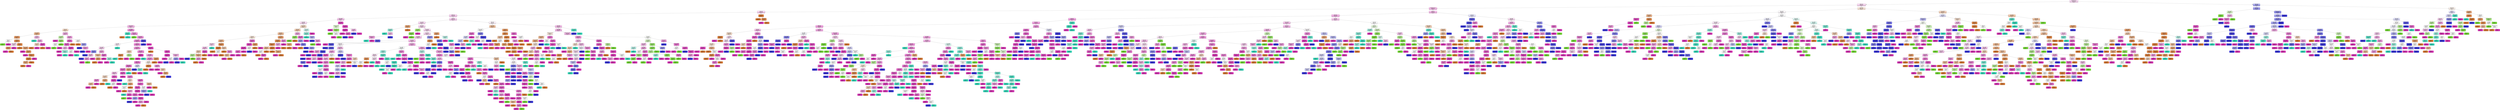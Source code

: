 digraph Tree {
node [shape=box, style="filled, rounded", color="black", fontname=helvetica] ;
edge [fontname=helvetica] ;
0 [label="CBOEVIX_spr <= 0.004\ngini = 0.751\nsamples = 7013\nvalue = [1567, 704, 657, 1538, 2547]\nclass = NA", fillcolor="#fadbf4"] ;
1 [label="SMBVol <= 0.0\ngini = 0.744\nsamples = 6245\nvalue = [1497, 616, 607, 1133, 2392]\nclass = NA", fillcolor="#fadaf3"] ;
0 -> 1 [labeldistance=2.5, labelangle=45, headlabel="True"] ;
2 [label="CBOEVIX_spr <= -0.001\ngini = 0.717\nsamples = 4375\nvalue = [804, 390, 458, 766, 1957]\nclass = NA", fillcolor="#f7bfeb"] ;
1 -> 2 ;
3 [label="HMLVol <= 0.0\ngini = 0.704\nsamples = 1921\nvalue = [533, 118, 169, 269, 832]\nclass = NA", fillcolor="#f9d4f1"] ;
2 -> 3 ;
4 [label="SMBVol <= 0.0\ngini = 0.703\nsamples = 1884\nvalue = [497, 118, 169, 269, 831]\nclass = NA", fillcolor="#f9cff0"] ;
3 -> 4 ;
5 [label="SHCovp <= 650.15\ngini = 0.631\nsamples = 797\nvalue = [260, 34, 58, 45, 400]\nclass = NA", fillcolor="#f8cbef"] ;
4 -> 5 ;
6 [label="Rsqr <= 0.321\ngini = 0.645\nsamples = 731\nvalue = [260, 30, 58, 42, 341]\nclass = NA", fillcolor="#fbddf4"] ;
5 -> 6 ;
7 [label="SHCovp <= -78.432\ngini = 0.63\nsamples = 492\nvalue = [135, 22, 41, 33, 261]\nclass = NA", fillcolor="#f6b9e9"] ;
6 -> 7 ;
8 [label="SHCov <= 0.0\ngini = 0.607\nsamples = 134\nvalue = [70, 9, 6, 4, 45]\nclass = SH", fillcolor="#f8dcc7"] ;
7 -> 8 ;
9 [label="HLcov <= 0.395\ngini = 0.461\nsamples = 95\nvalue = [65, 2, 3, 0, 25]\nclass = SH", fillcolor="#f0b78e"] ;
8 -> 9 ;
10 [label="SBcov <= 0.115\ngini = 0.336\nsamples = 73\nvalue = [58, 2, 0, 0, 13]\nclass = SH", fillcolor="#eca06a"] ;
9 -> 10 ;
11 [label="HMLVol <= 0.0\ngini = 0.5\nsamples = 4\nvalue = [0, 2, 0, 0, 2]\nclass = SL", fillcolor="#ffffff"] ;
10 -> 11 ;
12 [label="gini = 0.0\nsamples = 2\nvalue = [0, 2, 0, 0, 0]\nclass = SL", fillcolor="#7be539"] ;
11 -> 12 ;
13 [label="gini = 0.0\nsamples = 2\nvalue = [0, 0, 0, 0, 2]\nclass = NA", fillcolor="#e539c0"] ;
11 -> 13 ;
14 [label="SMBVol <= 0.0\ngini = 0.268\nsamples = 69\nvalue = [58, 0, 0, 0, 11]\nclass = SH", fillcolor="#ea995f"] ;
10 -> 14 ;
15 [label="SHCovp <= -289.862\ngini = 0.494\nsamples = 9\nvalue = [4, 0, 0, 0, 5]\nclass = NA", fillcolor="#fad7f2"] ;
14 -> 15 ;
16 [label="HLcov <= 0.37\ngini = 0.32\nsamples = 5\nvalue = [4, 0, 0, 0, 1]\nclass = SH", fillcolor="#eca06a"] ;
15 -> 16 ;
17 [label="gini = 0.0\nsamples = 1\nvalue = [0, 0, 0, 0, 1]\nclass = NA", fillcolor="#e539c0"] ;
16 -> 17 ;
18 [label="gini = 0.0\nsamples = 4\nvalue = [4, 0, 0, 0, 0]\nclass = SH", fillcolor="#e58139"] ;
16 -> 18 ;
19 [label="gini = 0.0\nsamples = 4\nvalue = [0, 0, 0, 0, 4]\nclass = NA", fillcolor="#e539c0"] ;
15 -> 19 ;
20 [label="HMLVol <= 0.0\ngini = 0.18\nsamples = 60\nvalue = [54, 0, 0, 0, 6]\nclass = SH", fillcolor="#e88f4f"] ;
14 -> 20 ;
21 [label="gini = 0.0\nsamples = 35\nvalue = [35, 0, 0, 0, 0]\nclass = SH", fillcolor="#e58139"] ;
20 -> 21 ;
22 [label="SHCovp <= -140.383\ngini = 0.365\nsamples = 25\nvalue = [19, 0, 0, 0, 6]\nclass = SH", fillcolor="#eda978"] ;
20 -> 22 ;
23 [label="gini = 0.0\nsamples = 2\nvalue = [0, 0, 0, 0, 2]\nclass = NA", fillcolor="#e539c0"] ;
22 -> 23 ;
24 [label="SBcov <= 0.118\ngini = 0.287\nsamples = 23\nvalue = [19, 0, 0, 0, 4]\nclass = SH", fillcolor="#ea9c63"] ;
22 -> 24 ;
25 [label="gini = 0.0\nsamples = 2\nvalue = [0, 0, 0, 0, 2]\nclass = NA", fillcolor="#e539c0"] ;
24 -> 25 ;
26 [label="CBOEVIX_spr <= -0.001\ngini = 0.172\nsamples = 21\nvalue = [19, 0, 0, 0, 2]\nclass = SH", fillcolor="#e88e4e"] ;
24 -> 26 ;
27 [label="HLcov <= 0.386\ngini = 0.095\nsamples = 20\nvalue = [19, 0, 0, 0, 1]\nclass = SH", fillcolor="#e68843"] ;
26 -> 27 ;
28 [label="HLcov <= 0.385\ngini = 0.375\nsamples = 4\nvalue = [3, 0, 0, 0, 1]\nclass = SH", fillcolor="#eeab7b"] ;
27 -> 28 ;
29 [label="gini = 0.0\nsamples = 3\nvalue = [3, 0, 0, 0, 0]\nclass = SH", fillcolor="#e58139"] ;
28 -> 29 ;
30 [label="gini = 0.0\nsamples = 1\nvalue = [0, 0, 0, 0, 1]\nclass = NA", fillcolor="#e539c0"] ;
28 -> 30 ;
31 [label="gini = 0.0\nsamples = 16\nvalue = [16, 0, 0, 0, 0]\nclass = SH", fillcolor="#e58139"] ;
27 -> 31 ;
32 [label="gini = 0.0\nsamples = 1\nvalue = [0, 0, 0, 0, 1]\nclass = NA", fillcolor="#e539c0"] ;
26 -> 32 ;
33 [label="SMBVol <= 0.0\ngini = 0.583\nsamples = 22\nvalue = [7, 0, 3, 0, 12]\nclass = NA", fillcolor="#f6bdea"] ;
9 -> 33 ;
34 [label="gini = 0.0\nsamples = 3\nvalue = [0, 0, 3, 0, 0]\nclass = BH", fillcolor="#39e5c5"] ;
33 -> 34 ;
35 [label="SHCov <= 0.0\ngini = 0.465\nsamples = 19\nvalue = [7, 0, 0, 0, 12]\nclass = NA", fillcolor="#f4ace5"] ;
33 -> 35 ;
36 [label="SBcov <= 0.161\ngini = 0.48\nsamples = 10\nvalue = [6, 0, 0, 0, 4]\nclass = SH", fillcolor="#f6d5bd"] ;
35 -> 36 ;
37 [label="gini = 0.0\nsamples = 6\nvalue = [6, 0, 0, 0, 0]\nclass = SH", fillcolor="#e58139"] ;
36 -> 37 ;
38 [label="gini = 0.0\nsamples = 4\nvalue = [0, 0, 0, 0, 4]\nclass = NA", fillcolor="#e539c0"] ;
36 -> 38 ;
39 [label="SBcov <= 0.129\ngini = 0.198\nsamples = 9\nvalue = [1, 0, 0, 0, 8]\nclass = NA", fillcolor="#e852c8"] ;
35 -> 39 ;
40 [label="gini = 0.0\nsamples = 1\nvalue = [1, 0, 0, 0, 0]\nclass = SH", fillcolor="#e58139"] ;
39 -> 40 ;
41 [label="gini = 0.0\nsamples = 8\nvalue = [0, 0, 0, 0, 8]\nclass = NA", fillcolor="#e539c0"] ;
39 -> 41 ;
42 [label="HMLp <= -128.259\ngini = 0.672\nsamples = 39\nvalue = [5, 7, 3, 4, 20]\nclass = NA", fillcolor="#f4afe5"] ;
8 -> 42 ;
43 [label="Rsqr <= 0.095\ngini = 0.463\nsamples = 11\nvalue = [0, 7, 0, 0, 4]\nclass = SL", fillcolor="#c6f4aa"] ;
42 -> 43 ;
44 [label="gini = 0.0\nsamples = 2\nvalue = [0, 0, 0, 0, 2]\nclass = NA", fillcolor="#e539c0"] ;
43 -> 44 ;
45 [label="SBcov <= 0.113\ngini = 0.346\nsamples = 9\nvalue = [0, 7, 0, 0, 2]\nclass = SL", fillcolor="#a1ec72"] ;
43 -> 45 ;
46 [label="SBcov <= 0.112\ngini = 0.5\nsamples = 4\nvalue = [0, 2, 0, 0, 2]\nclass = SL", fillcolor="#ffffff"] ;
45 -> 46 ;
47 [label="gini = 0.0\nsamples = 2\nvalue = [0, 2, 0, 0, 0]\nclass = SL", fillcolor="#7be539"] ;
46 -> 47 ;
48 [label="gini = 0.0\nsamples = 2\nvalue = [0, 0, 0, 0, 2]\nclass = NA", fillcolor="#e539c0"] ;
46 -> 48 ;
49 [label="gini = 0.0\nsamples = 5\nvalue = [0, 5, 0, 0, 0]\nclass = SL", fillcolor="#7be539"] ;
45 -> 49 ;
50 [label="Rsqr <= 0.234\ngini = 0.61\nsamples = 28\nvalue = [5, 0, 3, 4, 16]\nclass = NA", fillcolor="#f3a0e1"] ;
42 -> 50 ;
51 [label="SMBVol <= 0.0\ngini = 0.364\nsamples = 18\nvalue = [1, 0, 3, 0, 14]\nclass = NA", fillcolor="#ec6ed1"] ;
50 -> 51 ;
52 [label="SMBp <= 68.701\ngini = 0.291\nsamples = 17\nvalue = [0, 0, 3, 0, 14]\nclass = NA", fillcolor="#eb63ce"] ;
51 -> 52 ;
53 [label="HMLVol <= 0.0\ngini = 0.48\nsamples = 5\nvalue = [0, 0, 2, 0, 3]\nclass = NA", fillcolor="#f6bdea"] ;
52 -> 53 ;
54 [label="gini = 0.0\nsamples = 2\nvalue = [0, 0, 0, 0, 2]\nclass = NA", fillcolor="#e539c0"] ;
53 -> 54 ;
55 [label="CBOEVIX_spr <= -0.002\ngini = 0.444\nsamples = 3\nvalue = [0, 0, 2, 0, 1]\nclass = BH", fillcolor="#9cf2e2"] ;
53 -> 55 ;
56 [label="gini = 0.0\nsamples = 1\nvalue = [0, 0, 0, 0, 1]\nclass = NA", fillcolor="#e539c0"] ;
55 -> 56 ;
57 [label="gini = 0.0\nsamples = 2\nvalue = [0, 0, 2, 0, 0]\nclass = BH", fillcolor="#39e5c5"] ;
55 -> 57 ;
58 [label="Rsqr <= 0.101\ngini = 0.153\nsamples = 12\nvalue = [0, 0, 1, 0, 11]\nclass = NA", fillcolor="#e74bc6"] ;
52 -> 58 ;
59 [label="Rsqr <= 0.099\ngini = 0.5\nsamples = 2\nvalue = [0, 0, 1, 0, 1]\nclass = BH", fillcolor="#ffffff"] ;
58 -> 59 ;
60 [label="gini = 0.0\nsamples = 1\nvalue = [0, 0, 0, 0, 1]\nclass = NA", fillcolor="#e539c0"] ;
59 -> 60 ;
61 [label="gini = 0.0\nsamples = 1\nvalue = [0, 0, 1, 0, 0]\nclass = BH", fillcolor="#39e5c5"] ;
59 -> 61 ;
62 [label="gini = 0.0\nsamples = 10\nvalue = [0, 0, 0, 0, 10]\nclass = NA", fillcolor="#e539c0"] ;
58 -> 62 ;
63 [label="gini = 0.0\nsamples = 1\nvalue = [1, 0, 0, 0, 0]\nclass = SH", fillcolor="#e58139"] ;
51 -> 63 ;
64 [label="HLcov <= 1.054\ngini = 0.64\nsamples = 10\nvalue = [4, 0, 0, 4, 2]\nclass = SH", fillcolor="#ffffff"] ;
50 -> 64 ;
65 [label="gini = 0.0\nsamples = 4\nvalue = [4, 0, 0, 0, 0]\nclass = SH", fillcolor="#e58139"] ;
64 -> 65 ;
66 [label="SHCov <= 0.0\ngini = 0.444\nsamples = 6\nvalue = [0, 0, 0, 4, 2]\nclass = BL", fillcolor="#9e9cf2"] ;
64 -> 66 ;
67 [label="gini = 0.0\nsamples = 3\nvalue = [0, 0, 0, 3, 0]\nclass = BL", fillcolor="#3c39e5"] ;
66 -> 67 ;
68 [label="CBOEVIX_spr <= -0.002\ngini = 0.444\nsamples = 3\nvalue = [0, 0, 0, 1, 2]\nclass = NA", fillcolor="#f29ce0"] ;
66 -> 68 ;
69 [label="gini = 0.0\nsamples = 1\nvalue = [0, 0, 0, 1, 0]\nclass = BL", fillcolor="#3c39e5"] ;
68 -> 69 ;
70 [label="gini = 0.0\nsamples = 2\nvalue = [0, 0, 0, 0, 2]\nclass = NA", fillcolor="#e539c0"] ;
68 -> 70 ;
71 [label="HMLp <= -228.102\ngini = 0.586\nsamples = 358\nvalue = [65, 13, 35, 29, 216]\nclass = NA", fillcolor="#f299df"] ;
7 -> 71 ;
72 [label="SHCov <= 0.0\ngini = 0.165\nsamples = 11\nvalue = [1, 0, 10, 0, 0]\nclass = BH", fillcolor="#4de8cb"] ;
71 -> 72 ;
73 [label="gini = 0.0\nsamples = 1\nvalue = [1, 0, 0, 0, 0]\nclass = SH", fillcolor="#e58139"] ;
72 -> 73 ;
74 [label="gini = 0.0\nsamples = 10\nvalue = [0, 0, 10, 0, 0]\nclass = BH", fillcolor="#39e5c5"] ;
72 -> 74 ;
75 [label="SBcov <= 0.107\ngini = 0.565\nsamples = 347\nvalue = [64, 13, 25, 29, 216]\nclass = NA", fillcolor="#f195dd"] ;
71 -> 75 ;
76 [label="gini = 0.0\nsamples = 7\nvalue = [0, 7, 0, 0, 0]\nclass = SL", fillcolor="#7be539"] ;
75 -> 76 ;
77 [label="HMLp <= 81.211\ngini = 0.548\nsamples = 340\nvalue = [64, 6, 25, 29, 216]\nclass = NA", fillcolor="#f192dc"] ;
75 -> 77 ;
78 [label="SMBp <= -362.755\ngini = 0.531\nsamples = 331\nvalue = [64, 6, 25, 21, 215]\nclass = NA", fillcolor="#f08fdb"] ;
77 -> 78 ;
79 [label="Rsqr <= 0.235\ngini = 0.738\nsamples = 32\nvalue = [4, 1, 9, 7, 11]\nclass = NA", fillcolor="#fdeefa"] ;
78 -> 79 ;
80 [label="HMLp <= 16.409\ngini = 0.694\nsamples = 25\nvalue = [4, 1, 2, 7, 11]\nclass = NA", fillcolor="#f9d3f1"] ;
79 -> 80 ;
81 [label="Rsqr <= 0.124\ngini = 0.46\nsamples = 10\nvalue = [0, 1, 0, 7, 2]\nclass = BL", fillcolor="#8583ef"] ;
80 -> 81 ;
82 [label="gini = 0.0\nsamples = 6\nvalue = [0, 0, 0, 6, 0]\nclass = BL", fillcolor="#3c39e5"] ;
81 -> 82 ;
83 [label="SBcov <= 0.16\ngini = 0.625\nsamples = 4\nvalue = [0, 1, 0, 1, 2]\nclass = NA", fillcolor="#f6bdea"] ;
81 -> 83 ;
84 [label="gini = 0.0\nsamples = 1\nvalue = [0, 0, 0, 1, 0]\nclass = BL", fillcolor="#3c39e5"] ;
83 -> 84 ;
85 [label="SMBVol <= 0.0\ngini = 0.444\nsamples = 3\nvalue = [0, 1, 0, 0, 2]\nclass = NA", fillcolor="#f29ce0"] ;
83 -> 85 ;
86 [label="gini = 0.0\nsamples = 2\nvalue = [0, 0, 0, 0, 2]\nclass = NA", fillcolor="#e539c0"] ;
85 -> 86 ;
87 [label="gini = 0.0\nsamples = 1\nvalue = [0, 1, 0, 0, 0]\nclass = SL", fillcolor="#7be539"] ;
85 -> 87 ;
88 [label="SHCov <= 0.0\ngini = 0.551\nsamples = 15\nvalue = [4, 0, 2, 0, 9]\nclass = NA", fillcolor="#f3a5e2"] ;
80 -> 88 ;
89 [label="CBOEVIX_spr <= -0.001\ngini = 0.444\nsamples = 6\nvalue = [4, 0, 0, 0, 2]\nclass = SH", fillcolor="#f2c09c"] ;
88 -> 89 ;
90 [label="gini = 0.0\nsamples = 1\nvalue = [0, 0, 0, 0, 1]\nclass = NA", fillcolor="#e539c0"] ;
89 -> 90 ;
91 [label="SMBVol <= 0.0\ngini = 0.32\nsamples = 5\nvalue = [4, 0, 0, 0, 1]\nclass = SH", fillcolor="#eca06a"] ;
89 -> 91 ;
92 [label="gini = 0.0\nsamples = 4\nvalue = [4, 0, 0, 0, 0]\nclass = SH", fillcolor="#e58139"] ;
91 -> 92 ;
93 [label="gini = 0.0\nsamples = 1\nvalue = [0, 0, 0, 0, 1]\nclass = NA", fillcolor="#e539c0"] ;
91 -> 93 ;
94 [label="SMBp <= -440.224\ngini = 0.346\nsamples = 9\nvalue = [0, 0, 2, 0, 7]\nclass = NA", fillcolor="#ec72d2"] ;
88 -> 94 ;
95 [label="gini = 0.0\nsamples = 6\nvalue = [0, 0, 0, 0, 6]\nclass = NA", fillcolor="#e539c0"] ;
94 -> 95 ;
96 [label="Rsqr <= 0.112\ngini = 0.444\nsamples = 3\nvalue = [0, 0, 2, 0, 1]\nclass = BH", fillcolor="#9cf2e2"] ;
94 -> 96 ;
97 [label="gini = 0.0\nsamples = 1\nvalue = [0, 0, 0, 0, 1]\nclass = NA", fillcolor="#e539c0"] ;
96 -> 97 ;
98 [label="gini = 0.0\nsamples = 2\nvalue = [0, 0, 2, 0, 0]\nclass = BH", fillcolor="#39e5c5"] ;
96 -> 98 ;
99 [label="gini = 0.0\nsamples = 7\nvalue = [0, 0, 7, 0, 0]\nclass = BH", fillcolor="#39e5c5"] ;
79 -> 99 ;
100 [label="HMLVol <= 0.0\ngini = 0.489\nsamples = 299\nvalue = [60, 5, 16, 14, 204]\nclass = NA", fillcolor="#ef88d9"] ;
78 -> 100 ;
101 [label="SBcov <= 0.151\ngini = 0.526\nsamples = 252\nvalue = [59, 5, 15, 11, 162]\nclass = NA", fillcolor="#f195dd"] ;
100 -> 101 ;
102 [label="SHCov <= 0.0\ngini = 0.622\nsamples = 15\nvalue = [8, 4, 1, 0, 2]\nclass = SH", fillcolor="#f6d1b7"] ;
101 -> 102 ;
103 [label="SHCovp <= -7.308\ngini = 0.198\nsamples = 9\nvalue = [8, 0, 1, 0, 0]\nclass = SH", fillcolor="#e89152"] ;
102 -> 103 ;
104 [label="gini = 0.0\nsamples = 1\nvalue = [0, 0, 1, 0, 0]\nclass = BH", fillcolor="#39e5c5"] ;
103 -> 104 ;
105 [label="gini = 0.0\nsamples = 8\nvalue = [8, 0, 0, 0, 0]\nclass = SH", fillcolor="#e58139"] ;
103 -> 105 ;
106 [label="SMBVol <= 0.0\ngini = 0.444\nsamples = 6\nvalue = [0, 4, 0, 0, 2]\nclass = SL", fillcolor="#bdf29c"] ;
102 -> 106 ;
107 [label="gini = 0.0\nsamples = 2\nvalue = [0, 0, 0, 0, 2]\nclass = NA", fillcolor="#e539c0"] ;
106 -> 107 ;
108 [label="gini = 0.0\nsamples = 4\nvalue = [0, 4, 0, 0, 0]\nclass = SL", fillcolor="#7be539"] ;
106 -> 108 ;
109 [label="HLcov <= 0.312\ngini = 0.492\nsamples = 237\nvalue = [51, 1, 14, 11, 160]\nclass = NA", fillcolor="#f08bda"] ;
101 -> 109 ;
110 [label="HMLVol <= 0.0\ngini = 0.046\nsamples = 42\nvalue = [0, 0, 1, 0, 41]\nclass = NA", fillcolor="#e63ec2"] ;
109 -> 110 ;
111 [label="gini = 0.0\nsamples = 41\nvalue = [0, 0, 0, 0, 41]\nclass = NA", fillcolor="#e539c0"] ;
110 -> 111 ;
112 [label="gini = 0.0\nsamples = 1\nvalue = [0, 0, 1, 0, 0]\nclass = BH", fillcolor="#39e5c5"] ;
110 -> 112 ;
113 [label="HMLp <= 22.964\ngini = 0.552\nsamples = 195\nvalue = [51, 1, 13, 11, 119]\nclass = NA", fillcolor="#f3a1e1"] ;
109 -> 113 ;
114 [label="SMBp <= 227.286\ngini = 0.526\nsamples = 179\nvalue = [38, 1, 13, 11, 116]\nclass = NA", fillcolor="#f191dc"] ;
113 -> 114 ;
115 [label="HMLVol <= 0.0\ngini = 0.479\nsamples = 143\nvalue = [20, 1, 13, 9, 100]\nclass = NA", fillcolor="#ee7ed6"] ;
114 -> 115 ;
116 [label="SHCovp <= 174.708\ngini = 0.433\nsamples = 135\nvalue = [20, 1, 10, 5, 99]\nclass = NA", fillcolor="#ed77d4"] ;
115 -> 116 ;
117 [label="SHCovp <= -24.582\ngini = 0.406\nsamples = 131\nvalue = [17, 1, 9, 5, 99]\nclass = NA", fillcolor="#ec71d2"] ;
116 -> 117 ;
118 [label="SBcov <= 0.634\ngini = 0.573\nsamples = 27\nvalue = [9, 0, 2, 1, 15]\nclass = NA", fillcolor="#f6bdea"] ;
117 -> 118 ;
119 [label="HMLp <= -21.692\ngini = 0.587\nsamples = 15\nvalue = [8, 0, 2, 0, 5]\nclass = SH", fillcolor="#f7d9c4"] ;
118 -> 119 ;
120 [label="HMLp <= -33.28\ngini = 0.408\nsamples = 7\nvalue = [2, 0, 0, 0, 5]\nclass = NA", fillcolor="#ef88d9"] ;
119 -> 120 ;
121 [label="HLcov <= 0.61\ngini = 0.444\nsamples = 3\nvalue = [2, 0, 0, 0, 1]\nclass = SH", fillcolor="#f2c09c"] ;
120 -> 121 ;
122 [label="gini = 0.0\nsamples = 1\nvalue = [0, 0, 0, 0, 1]\nclass = NA", fillcolor="#e539c0"] ;
121 -> 122 ;
123 [label="gini = 0.0\nsamples = 2\nvalue = [2, 0, 0, 0, 0]\nclass = SH", fillcolor="#e58139"] ;
121 -> 123 ;
124 [label="gini = 0.0\nsamples = 4\nvalue = [0, 0, 0, 0, 4]\nclass = NA", fillcolor="#e539c0"] ;
120 -> 124 ;
125 [label="Rsqr <= 0.246\ngini = 0.375\nsamples = 8\nvalue = [6, 0, 2, 0, 0]\nclass = SH", fillcolor="#eeab7b"] ;
119 -> 125 ;
126 [label="gini = 0.0\nsamples = 6\nvalue = [6, 0, 0, 0, 0]\nclass = SH", fillcolor="#e58139"] ;
125 -> 126 ;
127 [label="gini = 0.0\nsamples = 2\nvalue = [0, 0, 2, 0, 0]\nclass = BH", fillcolor="#39e5c5"] ;
125 -> 127 ;
128 [label="SMBVol <= 0.0\ngini = 0.292\nsamples = 12\nvalue = [1, 0, 0, 1, 10]\nclass = NA", fillcolor="#ea5dcb"] ;
118 -> 128 ;
129 [label="Rsqr <= 0.229\ngini = 0.165\nsamples = 11\nvalue = [1, 0, 0, 0, 10]\nclass = NA", fillcolor="#e84dc6"] ;
128 -> 129 ;
130 [label="HMLp <= 22.235\ngini = 0.5\nsamples = 2\nvalue = [1, 0, 0, 0, 1]\nclass = SH", fillcolor="#ffffff"] ;
129 -> 130 ;
131 [label="gini = 0.0\nsamples = 1\nvalue = [1, 0, 0, 0, 0]\nclass = SH", fillcolor="#e58139"] ;
130 -> 131 ;
132 [label="gini = 0.0\nsamples = 1\nvalue = [0, 0, 0, 0, 1]\nclass = NA", fillcolor="#e539c0"] ;
130 -> 132 ;
133 [label="gini = 0.0\nsamples = 9\nvalue = [0, 0, 0, 0, 9]\nclass = NA", fillcolor="#e539c0"] ;
129 -> 133 ;
134 [label="gini = 0.0\nsamples = 1\nvalue = [0, 0, 0, 1, 0]\nclass = BL", fillcolor="#3c39e5"] ;
128 -> 134 ;
135 [label="HLcov <= 0.487\ngini = 0.336\nsamples = 104\nvalue = [8, 1, 7, 4, 84]\nclass = NA", fillcolor="#ea62cd"] ;
117 -> 135 ;
136 [label="gini = 0.0\nsamples = 38\nvalue = [0, 0, 0, 0, 38]\nclass = NA", fillcolor="#e539c0"] ;
135 -> 136 ;
137 [label="SBcov <= 0.418\ngini = 0.484\nsamples = 66\nvalue = [8, 1, 7, 4, 46]\nclass = NA", fillcolor="#ee7dd6"] ;
135 -> 137 ;
138 [label="SMBVol <= 0.0\ngini = 0.611\nsamples = 6\nvalue = [3, 0, 2, 0, 1]\nclass = SH", fillcolor="#f8e0ce"] ;
137 -> 138 ;
139 [label="gini = 0.0\nsamples = 2\nvalue = [0, 0, 2, 0, 0]\nclass = BH", fillcolor="#39e5c5"] ;
138 -> 139 ;
140 [label="SBcov <= 0.417\ngini = 0.375\nsamples = 4\nvalue = [3, 0, 0, 0, 1]\nclass = SH", fillcolor="#eeab7b"] ;
138 -> 140 ;
141 [label="SHCovp <= 50.473\ngini = 0.5\nsamples = 2\nvalue = [1, 0, 0, 0, 1]\nclass = SH", fillcolor="#ffffff"] ;
140 -> 141 ;
142 [label="gini = 0.0\nsamples = 1\nvalue = [0, 0, 0, 0, 1]\nclass = NA", fillcolor="#e539c0"] ;
141 -> 142 ;
143 [label="gini = 0.0\nsamples = 1\nvalue = [1, 0, 0, 0, 0]\nclass = SH", fillcolor="#e58139"] ;
141 -> 143 ;
144 [label="gini = 0.0\nsamples = 2\nvalue = [2, 0, 0, 0, 0]\nclass = SH", fillcolor="#e58139"] ;
140 -> 144 ;
145 [label="Rsqr <= 0.283\ngini = 0.419\nsamples = 60\nvalue = [5, 1, 5, 4, 45]\nclass = NA", fillcolor="#ec6fd1"] ;
137 -> 145 ;
146 [label="CBOEVIX_spr <= -0.001\ngini = 0.351\nsamples = 54\nvalue = [1, 1, 5, 4, 43]\nclass = NA", fillcolor="#eb65ce"] ;
145 -> 146 ;
147 [label="SMBp <= -87.546\ngini = 0.259\nsamples = 49\nvalue = [1, 1, 3, 2, 42]\nclass = NA", fillcolor="#e957ca"] ;
146 -> 147 ;
148 [label="HMLp <= -41.489\ngini = 0.54\nsamples = 10\nvalue = [0, 1, 3, 0, 6]\nclass = NA", fillcolor="#f4aae4"] ;
147 -> 148 ;
149 [label="gini = 0.0\nsamples = 3\nvalue = [0, 0, 3, 0, 0]\nclass = BH", fillcolor="#39e5c5"] ;
148 -> 149 ;
150 [label="HMLVol <= 0.0\ngini = 0.245\nsamples = 7\nvalue = [0, 1, 0, 0, 6]\nclass = NA", fillcolor="#e95acb"] ;
148 -> 150 ;
151 [label="gini = 0.0\nsamples = 1\nvalue = [0, 1, 0, 0, 0]\nclass = SL", fillcolor="#7be539"] ;
150 -> 151 ;
152 [label="gini = 0.0\nsamples = 6\nvalue = [0, 0, 0, 0, 6]\nclass = NA", fillcolor="#e539c0"] ;
150 -> 152 ;
153 [label="SHCovp <= 61.646\ngini = 0.145\nsamples = 39\nvalue = [1, 0, 0, 2, 36]\nclass = NA", fillcolor="#e749c5"] ;
147 -> 153 ;
154 [label="SMBVol <= 0.0\ngini = 0.338\nsamples = 15\nvalue = [1, 0, 0, 2, 12]\nclass = NA", fillcolor="#eb67cf"] ;
153 -> 154 ;
155 [label="HLcov <= 0.68\ngini = 0.444\nsamples = 3\nvalue = [0, 0, 0, 2, 1]\nclass = BL", fillcolor="#9e9cf2"] ;
154 -> 155 ;
156 [label="gini = 0.0\nsamples = 2\nvalue = [0, 0, 0, 2, 0]\nclass = BL", fillcolor="#3c39e5"] ;
155 -> 156 ;
157 [label="gini = 0.0\nsamples = 1\nvalue = [0, 0, 0, 0, 1]\nclass = NA", fillcolor="#e539c0"] ;
155 -> 157 ;
158 [label="SMBVol <= 0.0\ngini = 0.153\nsamples = 12\nvalue = [1, 0, 0, 0, 11]\nclass = NA", fillcolor="#e74bc6"] ;
154 -> 158 ;
159 [label="SBcov <= 0.42\ngini = 0.444\nsamples = 3\nvalue = [1, 0, 0, 0, 2]\nclass = NA", fillcolor="#f29ce0"] ;
158 -> 159 ;
160 [label="gini = 0.0\nsamples = 2\nvalue = [0, 0, 0, 0, 2]\nclass = NA", fillcolor="#e539c0"] ;
159 -> 160 ;
161 [label="gini = 0.0\nsamples = 1\nvalue = [1, 0, 0, 0, 0]\nclass = SH", fillcolor="#e58139"] ;
159 -> 161 ;
162 [label="gini = 0.0\nsamples = 9\nvalue = [0, 0, 0, 0, 9]\nclass = NA", fillcolor="#e539c0"] ;
158 -> 162 ;
163 [label="gini = 0.0\nsamples = 24\nvalue = [0, 0, 0, 0, 24]\nclass = NA", fillcolor="#e539c0"] ;
153 -> 163 ;
164 [label="HMLp <= -38.5\ngini = 0.64\nsamples = 5\nvalue = [0, 0, 2, 2, 1]\nclass = BH", fillcolor="#ffffff"] ;
146 -> 164 ;
165 [label="CBOEVIX_spr <= -0.001\ngini = 0.444\nsamples = 3\nvalue = [0, 0, 0, 2, 1]\nclass = BL", fillcolor="#9e9cf2"] ;
164 -> 165 ;
166 [label="gini = 0.0\nsamples = 2\nvalue = [0, 0, 0, 2, 0]\nclass = BL", fillcolor="#3c39e5"] ;
165 -> 166 ;
167 [label="gini = 0.0\nsamples = 1\nvalue = [0, 0, 0, 0, 1]\nclass = NA", fillcolor="#e539c0"] ;
165 -> 167 ;
168 [label="gini = 0.0\nsamples = 2\nvalue = [0, 0, 2, 0, 0]\nclass = BH", fillcolor="#39e5c5"] ;
164 -> 168 ;
169 [label="SHCovp <= 75.952\ngini = 0.444\nsamples = 6\nvalue = [4, 0, 0, 0, 2]\nclass = SH", fillcolor="#f2c09c"] ;
145 -> 169 ;
170 [label="gini = 0.0\nsamples = 2\nvalue = [0, 0, 0, 0, 2]\nclass = NA", fillcolor="#e539c0"] ;
169 -> 170 ;
171 [label="gini = 0.0\nsamples = 4\nvalue = [4, 0, 0, 0, 0]\nclass = SH", fillcolor="#e58139"] ;
169 -> 171 ;
172 [label="HMLp <= -148.955\ngini = 0.375\nsamples = 4\nvalue = [3, 0, 1, 0, 0]\nclass = SH", fillcolor="#eeab7b"] ;
116 -> 172 ;
173 [label="gini = 0.0\nsamples = 1\nvalue = [0, 0, 1, 0, 0]\nclass = BH", fillcolor="#39e5c5"] ;
172 -> 173 ;
174 [label="gini = 0.0\nsamples = 3\nvalue = [3, 0, 0, 0, 0]\nclass = SH", fillcolor="#e58139"] ;
172 -> 174 ;
175 [label="HLcov <= 0.894\ngini = 0.594\nsamples = 8\nvalue = [0, 0, 3, 4, 1]\nclass = BL", fillcolor="#d8d7fa"] ;
115 -> 175 ;
176 [label="gini = 0.0\nsamples = 4\nvalue = [0, 0, 0, 4, 0]\nclass = BL", fillcolor="#3c39e5"] ;
175 -> 176 ;
177 [label="SHCovp <= -26.796\ngini = 0.375\nsamples = 4\nvalue = [0, 0, 3, 0, 1]\nclass = BH", fillcolor="#7beed8"] ;
175 -> 177 ;
178 [label="gini = 0.0\nsamples = 1\nvalue = [0, 0, 0, 0, 1]\nclass = NA", fillcolor="#e539c0"] ;
177 -> 178 ;
179 [label="gini = 0.0\nsamples = 3\nvalue = [0, 0, 3, 0, 0]\nclass = BH", fillcolor="#39e5c5"] ;
177 -> 179 ;
180 [label="HMLVol <= 0.0\ngini = 0.549\nsamples = 36\nvalue = [18, 0, 0, 2, 16]\nclass = SH", fillcolor="#fcf2eb"] ;
114 -> 180 ;
181 [label="SHCov <= 0.0\ngini = 0.142\nsamples = 13\nvalue = [12, 0, 0, 0, 1]\nclass = SH", fillcolor="#e78c49"] ;
180 -> 181 ;
182 [label="gini = 0.0\nsamples = 12\nvalue = [12, 0, 0, 0, 0]\nclass = SH", fillcolor="#e58139"] ;
181 -> 182 ;
183 [label="gini = 0.0\nsamples = 1\nvalue = [0, 0, 0, 0, 1]\nclass = NA", fillcolor="#e539c0"] ;
181 -> 183 ;
184 [label="Rsqr <= 0.163\ngini = 0.499\nsamples = 23\nvalue = [6, 0, 0, 2, 15]\nclass = NA", fillcolor="#f196de"] ;
180 -> 184 ;
185 [label="gini = 0.0\nsamples = 12\nvalue = [0, 0, 0, 0, 12]\nclass = NA", fillcolor="#e539c0"] ;
184 -> 185 ;
186 [label="SHCov <= 0.0\ngini = 0.595\nsamples = 11\nvalue = [6, 0, 0, 2, 3]\nclass = SH", fillcolor="#f5d0b5"] ;
184 -> 186 ;
187 [label="gini = 0.0\nsamples = 3\nvalue = [0, 0, 0, 0, 3]\nclass = NA", fillcolor="#e539c0"] ;
186 -> 187 ;
188 [label="SHCov <= 0.0\ngini = 0.375\nsamples = 8\nvalue = [6, 0, 0, 2, 0]\nclass = SH", fillcolor="#eeab7b"] ;
186 -> 188 ;
189 [label="gini = 0.0\nsamples = 6\nvalue = [6, 0, 0, 0, 0]\nclass = SH", fillcolor="#e58139"] ;
188 -> 189 ;
190 [label="gini = 0.0\nsamples = 2\nvalue = [0, 0, 0, 2, 0]\nclass = BL", fillcolor="#3c39e5"] ;
188 -> 190 ;
191 [label="HMLp <= 30.258\ngini = 0.305\nsamples = 16\nvalue = [13, 0, 0, 0, 3]\nclass = SH", fillcolor="#eb9e67"] ;
113 -> 191 ;
192 [label="gini = 0.0\nsamples = 13\nvalue = [13, 0, 0, 0, 0]\nclass = SH", fillcolor="#e58139"] ;
191 -> 192 ;
193 [label="gini = 0.0\nsamples = 3\nvalue = [0, 0, 0, 0, 3]\nclass = NA", fillcolor="#e539c0"] ;
191 -> 193 ;
194 [label="SBcov <= 0.108\ngini = 0.196\nsamples = 47\nvalue = [1, 0, 1, 3, 42]\nclass = NA", fillcolor="#e850c7"] ;
100 -> 194 ;
195 [label="gini = 0.0\nsamples = 1\nvalue = [1, 0, 0, 0, 0]\nclass = SH", fillcolor="#e58139"] ;
194 -> 195 ;
196 [label="SMBVol <= 0.0\ngini = 0.162\nsamples = 46\nvalue = [0, 0, 1, 3, 42]\nclass = NA", fillcolor="#e74bc6"] ;
194 -> 196 ;
197 [label="HMLp <= 21.458\ngini = 0.05\nsamples = 39\nvalue = [0, 0, 0, 1, 38]\nclass = NA", fillcolor="#e63ec2"] ;
196 -> 197 ;
198 [label="gini = 0.0\nsamples = 37\nvalue = [0, 0, 0, 0, 37]\nclass = NA", fillcolor="#e539c0"] ;
197 -> 198 ;
199 [label="HLcov <= 0.898\ngini = 0.5\nsamples = 2\nvalue = [0, 0, 0, 1, 1]\nclass = BL", fillcolor="#ffffff"] ;
197 -> 199 ;
200 [label="gini = 0.0\nsamples = 1\nvalue = [0, 0, 0, 1, 0]\nclass = BL", fillcolor="#3c39e5"] ;
199 -> 200 ;
201 [label="gini = 0.0\nsamples = 1\nvalue = [0, 0, 0, 0, 1]\nclass = NA", fillcolor="#e539c0"] ;
199 -> 201 ;
202 [label="CBOEVIX_spr <= -0.001\ngini = 0.571\nsamples = 7\nvalue = [0, 0, 1, 2, 4]\nclass = NA", fillcolor="#f5b0e6"] ;
196 -> 202 ;
203 [label="Rsqr <= 0.287\ngini = 0.444\nsamples = 3\nvalue = [0, 0, 1, 2, 0]\nclass = BL", fillcolor="#9e9cf2"] ;
202 -> 203 ;
204 [label="gini = 0.0\nsamples = 2\nvalue = [0, 0, 0, 2, 0]\nclass = BL", fillcolor="#3c39e5"] ;
203 -> 204 ;
205 [label="gini = 0.0\nsamples = 1\nvalue = [0, 0, 1, 0, 0]\nclass = BH", fillcolor="#39e5c5"] ;
203 -> 205 ;
206 [label="gini = 0.0\nsamples = 4\nvalue = [0, 0, 0, 0, 4]\nclass = NA", fillcolor="#e539c0"] ;
202 -> 206 ;
207 [label="HMLVol <= 0.0\ngini = 0.198\nsamples = 9\nvalue = [0, 0, 0, 8, 1]\nclass = BL", fillcolor="#5452e8"] ;
77 -> 207 ;
208 [label="gini = 0.0\nsamples = 8\nvalue = [0, 0, 0, 8, 0]\nclass = BL", fillcolor="#3c39e5"] ;
207 -> 208 ;
209 [label="gini = 0.0\nsamples = 1\nvalue = [0, 0, 0, 0, 1]\nclass = NA", fillcolor="#e539c0"] ;
207 -> 209 ;
210 [label="SMBp <= 173.392\ngini = 0.607\nsamples = 239\nvalue = [125, 8, 17, 9, 80]\nclass = SH", fillcolor="#f8dbc7"] ;
6 -> 210 ;
211 [label="SMBVol <= 0.0\ngini = 0.538\nsamples = 212\nvalue = [125, 7, 4, 5, 71]\nclass = SH", fillcolor="#f5cfb3"] ;
210 -> 211 ;
212 [label="HMLVol <= 0.0\ngini = 0.484\nsamples = 190\nvalue = [123, 2, 4, 2, 59]\nclass = SH", fillcolor="#f2c19e"] ;
211 -> 212 ;
213 [label="HMLVol <= 0.0\ngini = 0.569\nsamples = 99\nvalue = [51, 2, 4, 2, 40]\nclass = SH", fillcolor="#fae8da"] ;
212 -> 213 ;
214 [label="Rsqr <= 0.407\ngini = 0.502\nsamples = 68\nvalue = [45, 2, 4, 1, 16]\nclass = SH", fillcolor="#f0b991"] ;
213 -> 214 ;
215 [label="SHCovp <= 87.911\ngini = 0.703\nsamples = 23\nvalue = [6, 2, 4, 1, 10]\nclass = NA", fillcolor="#f9d0f0"] ;
214 -> 215 ;
216 [label="Rsqr <= 0.381\ngini = 0.609\nsamples = 19\nvalue = [6, 2, 0, 1, 10]\nclass = NA", fillcolor="#f7c2ec"] ;
215 -> 216 ;
217 [label="SMBVol <= 0.0\ngini = 0.66\nsamples = 10\nvalue = [5, 2, 0, 1, 2]\nclass = SH", fillcolor="#f5d0b5"] ;
216 -> 217 ;
218 [label="HLcov <= 0.423\ngini = 0.444\nsamples = 3\nvalue = [0, 2, 0, 1, 0]\nclass = SL", fillcolor="#bdf29c"] ;
217 -> 218 ;
219 [label="gini = 0.0\nsamples = 1\nvalue = [0, 0, 0, 1, 0]\nclass = BL", fillcolor="#3c39e5"] ;
218 -> 219 ;
220 [label="gini = 0.0\nsamples = 2\nvalue = [0, 2, 0, 0, 0]\nclass = SL", fillcolor="#7be539"] ;
218 -> 220 ;
221 [label="CBOEVIX_spr <= -0.002\ngini = 0.408\nsamples = 7\nvalue = [5, 0, 0, 0, 2]\nclass = SH", fillcolor="#efb388"] ;
217 -> 221 ;
222 [label="HLcov <= 0.482\ngini = 0.444\nsamples = 3\nvalue = [1, 0, 0, 0, 2]\nclass = NA", fillcolor="#f29ce0"] ;
221 -> 222 ;
223 [label="gini = 0.0\nsamples = 1\nvalue = [1, 0, 0, 0, 0]\nclass = SH", fillcolor="#e58139"] ;
222 -> 223 ;
224 [label="gini = 0.0\nsamples = 2\nvalue = [0, 0, 0, 0, 2]\nclass = NA", fillcolor="#e539c0"] ;
222 -> 224 ;
225 [label="gini = 0.0\nsamples = 4\nvalue = [4, 0, 0, 0, 0]\nclass = SH", fillcolor="#e58139"] ;
221 -> 225 ;
226 [label="SMBp <= -60.702\ngini = 0.198\nsamples = 9\nvalue = [1, 0, 0, 0, 8]\nclass = NA", fillcolor="#e852c8"] ;
216 -> 226 ;
227 [label="gini = 0.0\nsamples = 1\nvalue = [1, 0, 0, 0, 0]\nclass = SH", fillcolor="#e58139"] ;
226 -> 227 ;
228 [label="gini = 0.0\nsamples = 8\nvalue = [0, 0, 0, 0, 8]\nclass = NA", fillcolor="#e539c0"] ;
226 -> 228 ;
229 [label="gini = 0.0\nsamples = 4\nvalue = [0, 0, 4, 0, 0]\nclass = BH", fillcolor="#39e5c5"] ;
215 -> 229 ;
230 [label="SHCovp <= 610.378\ngini = 0.231\nsamples = 45\nvalue = [39, 0, 0, 0, 6]\nclass = SH", fillcolor="#e99457"] ;
214 -> 230 ;
231 [label="SMBp <= -55.689\ngini = 0.061\nsamples = 32\nvalue = [31, 0, 0, 0, 1]\nclass = SH", fillcolor="#e6853f"] ;
230 -> 231 ;
232 [label="gini = 0.0\nsamples = 30\nvalue = [30, 0, 0, 0, 0]\nclass = SH", fillcolor="#e58139"] ;
231 -> 232 ;
233 [label="SMBp <= -55.532\ngini = 0.5\nsamples = 2\nvalue = [1, 0, 0, 0, 1]\nclass = SH", fillcolor="#ffffff"] ;
231 -> 233 ;
234 [label="gini = 0.0\nsamples = 1\nvalue = [0, 0, 0, 0, 1]\nclass = NA", fillcolor="#e539c0"] ;
233 -> 234 ;
235 [label="gini = 0.0\nsamples = 1\nvalue = [1, 0, 0, 0, 0]\nclass = SH", fillcolor="#e58139"] ;
233 -> 235 ;
236 [label="SBcov <= 0.363\ngini = 0.473\nsamples = 13\nvalue = [8, 0, 0, 0, 5]\nclass = SH", fillcolor="#f5d0b5"] ;
230 -> 236 ;
237 [label="gini = 0.0\nsamples = 6\nvalue = [6, 0, 0, 0, 0]\nclass = SH", fillcolor="#e58139"] ;
236 -> 237 ;
238 [label="SHCov <= 0.0\ngini = 0.408\nsamples = 7\nvalue = [2, 0, 0, 0, 5]\nclass = NA", fillcolor="#ef88d9"] ;
236 -> 238 ;
239 [label="SHCov <= 0.0\ngini = 0.444\nsamples = 3\nvalue = [2, 0, 0, 0, 1]\nclass = SH", fillcolor="#f2c09c"] ;
238 -> 239 ;
240 [label="gini = 0.0\nsamples = 1\nvalue = [0, 0, 0, 0, 1]\nclass = NA", fillcolor="#e539c0"] ;
239 -> 240 ;
241 [label="gini = 0.0\nsamples = 2\nvalue = [2, 0, 0, 0, 0]\nclass = SH", fillcolor="#e58139"] ;
239 -> 241 ;
242 [label="gini = 0.0\nsamples = 4\nvalue = [0, 0, 0, 0, 4]\nclass = NA", fillcolor="#e539c0"] ;
238 -> 242 ;
243 [label="SHCovp <= 101.481\ngini = 0.362\nsamples = 31\nvalue = [6, 0, 0, 1, 24]\nclass = NA", fillcolor="#ec70d2"] ;
213 -> 243 ;
244 [label="HMLp <= 37.718\ngini = 0.15\nsamples = 25\nvalue = [1, 0, 0, 1, 23]\nclass = NA", fillcolor="#e749c5"] ;
243 -> 244 ;
245 [label="HLcov <= 0.511\ngini = 0.083\nsamples = 23\nvalue = [1, 0, 0, 0, 22]\nclass = NA", fillcolor="#e642c3"] ;
244 -> 245 ;
246 [label="HLcov <= 0.51\ngini = 0.32\nsamples = 5\nvalue = [1, 0, 0, 0, 4]\nclass = NA", fillcolor="#ec6ad0"] ;
245 -> 246 ;
247 [label="gini = 0.0\nsamples = 4\nvalue = [0, 0, 0, 0, 4]\nclass = NA", fillcolor="#e539c0"] ;
246 -> 247 ;
248 [label="gini = 0.0\nsamples = 1\nvalue = [1, 0, 0, 0, 0]\nclass = SH", fillcolor="#e58139"] ;
246 -> 248 ;
249 [label="gini = 0.0\nsamples = 18\nvalue = [0, 0, 0, 0, 18]\nclass = NA", fillcolor="#e539c0"] ;
245 -> 249 ;
250 [label="SMBp <= -60.359\ngini = 0.5\nsamples = 2\nvalue = [0, 0, 0, 1, 1]\nclass = BL", fillcolor="#ffffff"] ;
244 -> 250 ;
251 [label="gini = 0.0\nsamples = 1\nvalue = [0, 0, 0, 1, 0]\nclass = BL", fillcolor="#3c39e5"] ;
250 -> 251 ;
252 [label="gini = 0.0\nsamples = 1\nvalue = [0, 0, 0, 0, 1]\nclass = NA", fillcolor="#e539c0"] ;
250 -> 252 ;
253 [label="Rsqr <= 0.576\ngini = 0.278\nsamples = 6\nvalue = [5, 0, 0, 0, 1]\nclass = SH", fillcolor="#ea9a61"] ;
243 -> 253 ;
254 [label="gini = 0.0\nsamples = 5\nvalue = [5, 0, 0, 0, 0]\nclass = SH", fillcolor="#e58139"] ;
253 -> 254 ;
255 [label="gini = 0.0\nsamples = 1\nvalue = [0, 0, 0, 0, 1]\nclass = NA", fillcolor="#e539c0"] ;
253 -> 255 ;
256 [label="HLcov <= 0.951\ngini = 0.33\nsamples = 91\nvalue = [72, 0, 0, 0, 19]\nclass = SH", fillcolor="#eca26d"] ;
212 -> 256 ;
257 [label="SHCov <= 0.0\ngini = 0.252\nsamples = 81\nvalue = [69, 0, 0, 0, 12]\nclass = SH", fillcolor="#ea975b"] ;
256 -> 257 ;
258 [label="CBOEVIX_spr <= -0.003\ngini = 0.173\nsamples = 73\nvalue = [66, 0, 0, 0, 7]\nclass = SH", fillcolor="#e88e4e"] ;
257 -> 258 ;
259 [label="SMBVol <= 0.0\ngini = 0.432\nsamples = 19\nvalue = [13, 0, 0, 0, 6]\nclass = SH", fillcolor="#f1bb94"] ;
258 -> 259 ;
260 [label="Rsqr <= 0.324\ngini = 0.5\nsamples = 12\nvalue = [6, 0, 0, 0, 6]\nclass = SH", fillcolor="#ffffff"] ;
259 -> 260 ;
261 [label="gini = 0.0\nsamples = 5\nvalue = [5, 0, 0, 0, 0]\nclass = SH", fillcolor="#e58139"] ;
260 -> 261 ;
262 [label="SHCovp <= 7.257\ngini = 0.245\nsamples = 7\nvalue = [1, 0, 0, 0, 6]\nclass = NA", fillcolor="#e95acb"] ;
260 -> 262 ;
263 [label="gini = 0.0\nsamples = 6\nvalue = [0, 0, 0, 0, 6]\nclass = NA", fillcolor="#e539c0"] ;
262 -> 263 ;
264 [label="gini = 0.0\nsamples = 1\nvalue = [1, 0, 0, 0, 0]\nclass = SH", fillcolor="#e58139"] ;
262 -> 264 ;
265 [label="gini = 0.0\nsamples = 7\nvalue = [7, 0, 0, 0, 0]\nclass = SH", fillcolor="#e58139"] ;
259 -> 265 ;
266 [label="SHCov <= 0.0\ngini = 0.036\nsamples = 54\nvalue = [53, 0, 0, 0, 1]\nclass = SH", fillcolor="#e5833d"] ;
258 -> 266 ;
267 [label="gini = 0.0\nsamples = 50\nvalue = [50, 0, 0, 0, 0]\nclass = SH", fillcolor="#e58139"] ;
266 -> 267 ;
268 [label="CBOEVIX_spr <= -0.002\ngini = 0.375\nsamples = 4\nvalue = [3, 0, 0, 0, 1]\nclass = SH", fillcolor="#eeab7b"] ;
266 -> 268 ;
269 [label="gini = 0.0\nsamples = 1\nvalue = [0, 0, 0, 0, 1]\nclass = NA", fillcolor="#e539c0"] ;
268 -> 269 ;
270 [label="gini = 0.0\nsamples = 3\nvalue = [3, 0, 0, 0, 0]\nclass = SH", fillcolor="#e58139"] ;
268 -> 270 ;
271 [label="SMBp <= -38.653\ngini = 0.469\nsamples = 8\nvalue = [3, 0, 0, 0, 5]\nclass = NA", fillcolor="#f5b0e6"] ;
257 -> 271 ;
272 [label="gini = 0.0\nsamples = 5\nvalue = [0, 0, 0, 0, 5]\nclass = NA", fillcolor="#e539c0"] ;
271 -> 272 ;
273 [label="gini = 0.0\nsamples = 3\nvalue = [3, 0, 0, 0, 0]\nclass = SH", fillcolor="#e58139"] ;
271 -> 273 ;
274 [label="HLcov <= 0.954\ngini = 0.42\nsamples = 10\nvalue = [3, 0, 0, 0, 7]\nclass = NA", fillcolor="#f08edb"] ;
256 -> 274 ;
275 [label="gini = 0.0\nsamples = 6\nvalue = [0, 0, 0, 0, 6]\nclass = NA", fillcolor="#e539c0"] ;
274 -> 275 ;
276 [label="Rsqr <= 0.476\ngini = 0.375\nsamples = 4\nvalue = [3, 0, 0, 0, 1]\nclass = SH", fillcolor="#eeab7b"] ;
274 -> 276 ;
277 [label="gini = 0.0\nsamples = 3\nvalue = [3, 0, 0, 0, 0]\nclass = SH", fillcolor="#e58139"] ;
276 -> 277 ;
278 [label="gini = 0.0\nsamples = 1\nvalue = [0, 0, 0, 0, 1]\nclass = NA", fillcolor="#e539c0"] ;
276 -> 278 ;
279 [label="SHCov <= 0.0\ngini = 0.624\nsamples = 22\nvalue = [2, 5, 0, 3, 12]\nclass = NA", fillcolor="#f4ade5"] ;
211 -> 279 ;
280 [label="Rsqr <= 0.356\ngini = 0.278\nsamples = 6\nvalue = [1, 5, 0, 0, 0]\nclass = SL", fillcolor="#95ea61"] ;
279 -> 280 ;
281 [label="gini = 0.0\nsamples = 5\nvalue = [0, 5, 0, 0, 0]\nclass = SL", fillcolor="#7be539"] ;
280 -> 281 ;
282 [label="gini = 0.0\nsamples = 1\nvalue = [1, 0, 0, 0, 0]\nclass = SH", fillcolor="#e58139"] ;
280 -> 282 ;
283 [label="SMBp <= -48.888\ngini = 0.398\nsamples = 16\nvalue = [1, 0, 0, 3, 12]\nclass = NA", fillcolor="#ed76d3"] ;
279 -> 283 ;
284 [label="SBcov <= 0.213\ngini = 0.56\nsamples = 5\nvalue = [1, 0, 0, 3, 1]\nclass = BL", fillcolor="#9e9cf2"] ;
283 -> 284 ;
285 [label="gini = 0.0\nsamples = 1\nvalue = [0, 0, 0, 0, 1]\nclass = NA", fillcolor="#e539c0"] ;
284 -> 285 ;
286 [label="SMBVol <= 0.0\ngini = 0.375\nsamples = 4\nvalue = [1, 0, 0, 3, 0]\nclass = BL", fillcolor="#7d7bee"] ;
284 -> 286 ;
287 [label="gini = 0.0\nsamples = 1\nvalue = [1, 0, 0, 0, 0]\nclass = SH", fillcolor="#e58139"] ;
286 -> 287 ;
288 [label="gini = 0.0\nsamples = 3\nvalue = [0, 0, 0, 3, 0]\nclass = BL", fillcolor="#3c39e5"] ;
286 -> 288 ;
289 [label="gini = 0.0\nsamples = 11\nvalue = [0, 0, 0, 0, 11]\nclass = NA", fillcolor="#e539c0"] ;
283 -> 289 ;
290 [label="HMLp <= 204.293\ngini = 0.634\nsamples = 27\nvalue = [0, 1, 13, 4, 9]\nclass = BH", fillcolor="#d3f9f2"] ;
210 -> 290 ;
291 [label="SHCovp <= -430.749\ngini = 0.525\nsamples = 20\nvalue = [0, 1, 13, 4, 2]\nclass = BH", fillcolor="#90f0de"] ;
290 -> 291 ;
292 [label="gini = 0.0\nsamples = 13\nvalue = [0, 0, 13, 0, 0]\nclass = BH", fillcolor="#39e5c5"] ;
291 -> 292 ;
293 [label="SBcov <= 0.357\ngini = 0.571\nsamples = 7\nvalue = [0, 1, 0, 4, 2]\nclass = BL", fillcolor="#b1b0f5"] ;
291 -> 293 ;
294 [label="gini = 0.0\nsamples = 4\nvalue = [0, 0, 0, 4, 0]\nclass = BL", fillcolor="#3c39e5"] ;
293 -> 294 ;
295 [label="HMLp <= -112.48\ngini = 0.444\nsamples = 3\nvalue = [0, 1, 0, 0, 2]\nclass = NA", fillcolor="#f29ce0"] ;
293 -> 295 ;
296 [label="gini = 0.0\nsamples = 1\nvalue = [0, 1, 0, 0, 0]\nclass = SL", fillcolor="#7be539"] ;
295 -> 296 ;
297 [label="gini = 0.0\nsamples = 2\nvalue = [0, 0, 0, 0, 2]\nclass = NA", fillcolor="#e539c0"] ;
295 -> 297 ;
298 [label="gini = 0.0\nsamples = 7\nvalue = [0, 0, 0, 0, 7]\nclass = NA", fillcolor="#e539c0"] ;
290 -> 298 ;
299 [label="SBcov <= 0.362\ngini = 0.195\nsamples = 66\nvalue = [0, 4, 0, 3, 59]\nclass = NA", fillcolor="#e84fc7"] ;
5 -> 299 ;
300 [label="CBOEVIX_spr <= -0.002\ngini = 0.49\nsamples = 7\nvalue = [0, 4, 0, 0, 3]\nclass = SL", fillcolor="#def8ce"] ;
299 -> 300 ;
301 [label="gini = 0.0\nsamples = 2\nvalue = [0, 0, 0, 0, 2]\nclass = NA", fillcolor="#e539c0"] ;
300 -> 301 ;
302 [label="CBOEVIX_spr <= -0.001\ngini = 0.32\nsamples = 5\nvalue = [0, 4, 0, 0, 1]\nclass = SL", fillcolor="#9cec6a"] ;
300 -> 302 ;
303 [label="gini = 0.0\nsamples = 3\nvalue = [0, 3, 0, 0, 0]\nclass = SL", fillcolor="#7be539"] ;
302 -> 303 ;
304 [label="CBOEVIX_spr <= -0.001\ngini = 0.5\nsamples = 2\nvalue = [0, 1, 0, 0, 1]\nclass = SL", fillcolor="#ffffff"] ;
302 -> 304 ;
305 [label="gini = 0.0\nsamples = 1\nvalue = [0, 0, 0, 0, 1]\nclass = NA", fillcolor="#e539c0"] ;
304 -> 305 ;
306 [label="gini = 0.0\nsamples = 1\nvalue = [0, 1, 0, 0, 0]\nclass = SL", fillcolor="#7be539"] ;
304 -> 306 ;
307 [label="Rsqr <= 0.571\ngini = 0.097\nsamples = 59\nvalue = [0, 0, 0, 3, 56]\nclass = NA", fillcolor="#e644c3"] ;
299 -> 307 ;
308 [label="SHCovp <= 824.893\ngini = 0.036\nsamples = 54\nvalue = [0, 0, 0, 1, 53]\nclass = NA", fillcolor="#e53dc1"] ;
307 -> 308 ;
309 [label="gini = 0.0\nsamples = 48\nvalue = [0, 0, 0, 0, 48]\nclass = NA", fillcolor="#e539c0"] ;
308 -> 309 ;
310 [label="Rsqr <= 0.361\ngini = 0.278\nsamples = 6\nvalue = [0, 0, 0, 1, 5]\nclass = NA", fillcolor="#ea61cd"] ;
308 -> 310 ;
311 [label="gini = 0.0\nsamples = 1\nvalue = [0, 0, 0, 1, 0]\nclass = BL", fillcolor="#3c39e5"] ;
310 -> 311 ;
312 [label="gini = 0.0\nsamples = 5\nvalue = [0, 0, 0, 0, 5]\nclass = NA", fillcolor="#e539c0"] ;
310 -> 312 ;
313 [label="Rsqr <= 0.572\ngini = 0.48\nsamples = 5\nvalue = [0, 0, 0, 2, 3]\nclass = NA", fillcolor="#f6bdea"] ;
307 -> 313 ;
314 [label="gini = 0.0\nsamples = 2\nvalue = [0, 0, 0, 2, 0]\nclass = BL", fillcolor="#3c39e5"] ;
313 -> 314 ;
315 [label="gini = 0.0\nsamples = 3\nvalue = [0, 0, 0, 0, 3]\nclass = NA", fillcolor="#e539c0"] ;
313 -> 315 ;
316 [label="HMLVol <= 0.0\ngini = 0.736\nsamples = 1087\nvalue = [237, 84, 111, 224, 431]\nclass = NA", fillcolor="#f9d2f1"] ;
4 -> 316 ;
317 [label="HLcov <= 0.275\ngini = 0.715\nsamples = 643\nvalue = [89, 35, 73, 179, 267]\nclass = NA", fillcolor="#fad9f3"] ;
316 -> 317 ;
318 [label="HLcov <= 0.241\ngini = 0.429\nsamples = 30\nvalue = [22, 0, 5, 1, 2]\nclass = SH", fillcolor="#eda978"] ;
317 -> 318 ;
319 [label="SMBp <= -193.28\ngini = 0.531\nsamples = 8\nvalue = [0, 0, 5, 1, 2]\nclass = BH", fillcolor="#9cf2e2"] ;
318 -> 319 ;
320 [label="gini = 0.0\nsamples = 4\nvalue = [0, 0, 4, 0, 0]\nclass = BH", fillcolor="#39e5c5"] ;
319 -> 320 ;
321 [label="SMBp <= -119.754\ngini = 0.625\nsamples = 4\nvalue = [0, 0, 1, 1, 2]\nclass = NA", fillcolor="#f6bdea"] ;
319 -> 321 ;
322 [label="CBOEVIX_spr <= -0.001\ngini = 0.444\nsamples = 3\nvalue = [0, 0, 1, 0, 2]\nclass = NA", fillcolor="#f29ce0"] ;
321 -> 322 ;
323 [label="gini = 0.0\nsamples = 1\nvalue = [0, 0, 1, 0, 0]\nclass = BH", fillcolor="#39e5c5"] ;
322 -> 323 ;
324 [label="gini = 0.0\nsamples = 2\nvalue = [0, 0, 0, 0, 2]\nclass = NA", fillcolor="#e539c0"] ;
322 -> 324 ;
325 [label="gini = 0.0\nsamples = 1\nvalue = [0, 0, 0, 1, 0]\nclass = BL", fillcolor="#3c39e5"] ;
321 -> 325 ;
326 [label="gini = 0.0\nsamples = 22\nvalue = [22, 0, 0, 0, 0]\nclass = SH", fillcolor="#e58139"] ;
318 -> 326 ;
327 [label="SBcov <= 0.285\ngini = 0.701\nsamples = 613\nvalue = [67, 35, 68, 178, 265]\nclass = NA", fillcolor="#fad7f2"] ;
317 -> 327 ;
328 [label="SHCov <= 0.0\ngini = 0.363\nsamples = 21\nvalue = [0, 16, 0, 0, 5]\nclass = SL", fillcolor="#a4ed77"] ;
327 -> 328 ;
329 [label="SHCovp <= -85.144\ngini = 0.198\nsamples = 18\nvalue = [0, 16, 0, 0, 2]\nclass = SL", fillcolor="#8ce852"] ;
328 -> 329 ;
330 [label="gini = 0.0\nsamples = 2\nvalue = [0, 0, 0, 0, 2]\nclass = NA", fillcolor="#e539c0"] ;
329 -> 330 ;
331 [label="gini = 0.0\nsamples = 16\nvalue = [0, 16, 0, 0, 0]\nclass = SL", fillcolor="#7be539"] ;
329 -> 331 ;
332 [label="gini = 0.0\nsamples = 3\nvalue = [0, 0, 0, 0, 3]\nclass = NA", fillcolor="#e539c0"] ;
328 -> 332 ;
333 [label="SMBp <= 357.076\ngini = 0.69\nsamples = 592\nvalue = [67, 19, 68, 178, 260]\nclass = NA", fillcolor="#fad8f3"] ;
327 -> 333 ;
334 [label="SBcov <= 0.931\ngini = 0.677\nsamples = 571\nvalue = [51, 19, 65, 178, 258]\nclass = NA", fillcolor="#fad7f2"] ;
333 -> 334 ;
335 [label="HMLp <= -254.677\ngini = 0.664\nsamples = 518\nvalue = [40, 18, 64, 145, 251]\nclass = NA", fillcolor="#f8c7ed"] ;
334 -> 335 ;
336 [label="Rsqr <= 0.218\ngini = 0.269\nsamples = 25\nvalue = [0, 0, 0, 21, 4]\nclass = BL", fillcolor="#615fea"] ;
335 -> 336 ;
337 [label="gini = 0.0\nsamples = 1\nvalue = [0, 0, 0, 0, 1]\nclass = NA", fillcolor="#e539c0"] ;
336 -> 337 ;
338 [label="SHCovp <= 192.265\ngini = 0.219\nsamples = 24\nvalue = [0, 0, 0, 21, 3]\nclass = BL", fillcolor="#5855e9"] ;
336 -> 338 ;
339 [label="HMLVol <= 0.0\ngini = 0.444\nsamples = 9\nvalue = [0, 0, 0, 6, 3]\nclass = BL", fillcolor="#9e9cf2"] ;
338 -> 339 ;
340 [label="gini = 0.0\nsamples = 6\nvalue = [0, 0, 0, 6, 0]\nclass = BL", fillcolor="#3c39e5"] ;
339 -> 340 ;
341 [label="gini = 0.0\nsamples = 3\nvalue = [0, 0, 0, 0, 3]\nclass = NA", fillcolor="#e539c0"] ;
339 -> 341 ;
342 [label="gini = 0.0\nsamples = 15\nvalue = [0, 0, 0, 15, 0]\nclass = BL", fillcolor="#3c39e5"] ;
338 -> 342 ;
343 [label="Rsqr <= 0.205\ngini = 0.661\nsamples = 493\nvalue = [40, 18, 64, 124, 247]\nclass = NA", fillcolor="#f6bdea"] ;
335 -> 343 ;
344 [label="SHCovp <= -65.6\ngini = 0.643\nsamples = 162\nvalue = [18, 7, 3, 65, 69]\nclass = NA", fillcolor="#fef7fc"] ;
343 -> 344 ;
345 [label="HMLVol <= 0.0\ngini = 0.266\nsamples = 38\nvalue = [0, 0, 0, 32, 6]\nclass = BL", fillcolor="#615eea"] ;
344 -> 345 ;
346 [label="SMBp <= 33.039\ngini = 0.444\nsamples = 6\nvalue = [0, 0, 0, 2, 4]\nclass = NA", fillcolor="#f29ce0"] ;
345 -> 346 ;
347 [label="gini = 0.0\nsamples = 4\nvalue = [0, 0, 0, 0, 4]\nclass = NA", fillcolor="#e539c0"] ;
346 -> 347 ;
348 [label="gini = 0.0\nsamples = 2\nvalue = [0, 0, 0, 2, 0]\nclass = BL", fillcolor="#3c39e5"] ;
346 -> 348 ;
349 [label="SMBp <= -165.57\ngini = 0.117\nsamples = 32\nvalue = [0, 0, 0, 30, 2]\nclass = BL", fillcolor="#4946e7"] ;
345 -> 349 ;
350 [label="gini = 0.0\nsamples = 1\nvalue = [0, 0, 0, 0, 1]\nclass = NA", fillcolor="#e539c0"] ;
349 -> 350 ;
351 [label="SHCov <= 0.0\ngini = 0.062\nsamples = 31\nvalue = [0, 0, 0, 30, 1]\nclass = BL", fillcolor="#4240e6"] ;
349 -> 351 ;
352 [label="gini = 0.0\nsamples = 30\nvalue = [0, 0, 0, 30, 0]\nclass = BL", fillcolor="#3c39e5"] ;
351 -> 352 ;
353 [label="gini = 0.0\nsamples = 1\nvalue = [0, 0, 0, 0, 1]\nclass = NA", fillcolor="#e539c0"] ;
351 -> 353 ;
354 [label="SMBp <= 128.523\ngini = 0.646\nsamples = 124\nvalue = [18, 7, 3, 33, 63]\nclass = NA", fillcolor="#f6beea"] ;
344 -> 354 ;
355 [label="Rsqr <= 0.123\ngini = 0.606\nsamples = 78\nvalue = [16, 7, 2, 8, 45]\nclass = NA", fillcolor="#f3a2e2"] ;
354 -> 355 ;
356 [label="HMLp <= -106.044\ngini = 0.251\nsamples = 34\nvalue = [0, 0, 0, 5, 29]\nclass = NA", fillcolor="#e95bcb"] ;
355 -> 356 ;
357 [label="Rsqr <= 0.083\ngini = 0.48\nsamples = 10\nvalue = [0, 0, 0, 4, 6]\nclass = NA", fillcolor="#f6bdea"] ;
356 -> 357 ;
358 [label="HMLp <= -131.305\ngini = 0.32\nsamples = 5\nvalue = [0, 0, 0, 4, 1]\nclass = BL", fillcolor="#6d6aec"] ;
357 -> 358 ;
359 [label="gini = 0.0\nsamples = 1\nvalue = [0, 0, 0, 0, 1]\nclass = NA", fillcolor="#e539c0"] ;
358 -> 359 ;
360 [label="gini = 0.0\nsamples = 4\nvalue = [0, 0, 0, 4, 0]\nclass = BL", fillcolor="#3c39e5"] ;
358 -> 360 ;
361 [label="gini = 0.0\nsamples = 5\nvalue = [0, 0, 0, 0, 5]\nclass = NA", fillcolor="#e539c0"] ;
357 -> 361 ;
362 [label="SMBp <= -167.433\ngini = 0.08\nsamples = 24\nvalue = [0, 0, 0, 1, 23]\nclass = NA", fillcolor="#e642c3"] ;
356 -> 362 ;
363 [label="gini = 0.0\nsamples = 1\nvalue = [0, 0, 0, 1, 0]\nclass = BL", fillcolor="#3c39e5"] ;
362 -> 363 ;
364 [label="gini = 0.0\nsamples = 23\nvalue = [0, 0, 0, 0, 23]\nclass = NA", fillcolor="#e539c0"] ;
362 -> 364 ;
365 [label="SMBp <= -16.175\ngini = 0.704\nsamples = 44\nvalue = [16, 7, 2, 3, 16]\nclass = SH", fillcolor="#ffffff"] ;
355 -> 365 ;
366 [label="SBcov <= 0.812\ngini = 0.594\nsamples = 28\nvalue = [0, 7, 2, 3, 16]\nclass = NA", fillcolor="#f4aae4"] ;
365 -> 366 ;
367 [label="HMLp <= -44.454\ngini = 0.484\nsamples = 23\nvalue = [0, 2, 2, 3, 16]\nclass = NA", fillcolor="#ee7ed6"] ;
366 -> 367 ;
368 [label="gini = 0.0\nsamples = 2\nvalue = [0, 0, 2, 0, 0]\nclass = BH", fillcolor="#39e5c5"] ;
367 -> 368 ;
369 [label="Rsqr <= 0.139\ngini = 0.39\nsamples = 21\nvalue = [0, 2, 0, 3, 16]\nclass = NA", fillcolor="#ec70d2"] ;
367 -> 369 ;
370 [label="SHCovp <= -36.667\ngini = 0.5\nsamples = 6\nvalue = [0, 0, 0, 3, 3]\nclass = BL", fillcolor="#ffffff"] ;
369 -> 370 ;
371 [label="gini = 0.0\nsamples = 2\nvalue = [0, 0, 0, 0, 2]\nclass = NA", fillcolor="#e539c0"] ;
370 -> 371 ;
372 [label="SHCov <= -0.0\ngini = 0.375\nsamples = 4\nvalue = [0, 0, 0, 3, 1]\nclass = BL", fillcolor="#7d7bee"] ;
370 -> 372 ;
373 [label="gini = 0.0\nsamples = 3\nvalue = [0, 0, 0, 3, 0]\nclass = BL", fillcolor="#3c39e5"] ;
372 -> 373 ;
374 [label="gini = 0.0\nsamples = 1\nvalue = [0, 0, 0, 0, 1]\nclass = NA", fillcolor="#e539c0"] ;
372 -> 374 ;
375 [label="SHCovp <= -38.182\ngini = 0.231\nsamples = 15\nvalue = [0, 2, 0, 0, 13]\nclass = NA", fillcolor="#e957ca"] ;
369 -> 375 ;
376 [label="SBcov <= 0.718\ngini = 0.5\nsamples = 4\nvalue = [0, 2, 0, 0, 2]\nclass = SL", fillcolor="#ffffff"] ;
375 -> 376 ;
377 [label="gini = 0.0\nsamples = 2\nvalue = [0, 0, 0, 0, 2]\nclass = NA", fillcolor="#e539c0"] ;
376 -> 377 ;
378 [label="gini = 0.0\nsamples = 2\nvalue = [0, 2, 0, 0, 0]\nclass = SL", fillcolor="#7be539"] ;
376 -> 378 ;
379 [label="gini = 0.0\nsamples = 11\nvalue = [0, 0, 0, 0, 11]\nclass = NA", fillcolor="#e539c0"] ;
375 -> 379 ;
380 [label="gini = 0.0\nsamples = 5\nvalue = [0, 5, 0, 0, 0]\nclass = SL", fillcolor="#7be539"] ;
366 -> 380 ;
381 [label="gini = 0.0\nsamples = 16\nvalue = [16, 0, 0, 0, 0]\nclass = SH", fillcolor="#e58139"] ;
365 -> 381 ;
382 [label="SMBVol <= 0.0\ngini = 0.549\nsamples = 46\nvalue = [2, 0, 1, 25, 18]\nclass = BL", fillcolor="#cecef8"] ;
354 -> 382 ;
383 [label="HMLp <= -160.104\ngini = 0.087\nsamples = 22\nvalue = [0, 0, 0, 21, 1]\nclass = BL", fillcolor="#4542e6"] ;
382 -> 383 ;
384 [label="gini = 0.0\nsamples = 1\nvalue = [0, 0, 0, 0, 1]\nclass = NA", fillcolor="#e539c0"] ;
383 -> 384 ;
385 [label="gini = 0.0\nsamples = 21\nvalue = [0, 0, 0, 21, 0]\nclass = BL", fillcolor="#3c39e5"] ;
383 -> 385 ;
386 [label="CBOEVIX_spr <= -0.001\ngini = 0.462\nsamples = 24\nvalue = [2, 0, 1, 4, 17]\nclass = NA", fillcolor="#ee7ed6"] ;
382 -> 386 ;
387 [label="SMBp <= 313.235\ngini = 0.335\nsamples = 20\nvalue = [0, 0, 1, 3, 16]\nclass = NA", fillcolor="#eb68cf"] ;
386 -> 387 ;
388 [label="gini = 0.0\nsamples = 10\nvalue = [0, 0, 0, 0, 10]\nclass = NA", fillcolor="#e539c0"] ;
387 -> 388 ;
389 [label="HMLVol <= 0.0\ngini = 0.54\nsamples = 10\nvalue = [0, 0, 1, 3, 6]\nclass = NA", fillcolor="#f4aae4"] ;
387 -> 389 ;
390 [label="SHCov <= 0.0\ngini = 0.611\nsamples = 6\nvalue = [0, 0, 1, 3, 2]\nclass = BL", fillcolor="#cecef8"] ;
389 -> 390 ;
391 [label="Rsqr <= 0.177\ngini = 0.48\nsamples = 5\nvalue = [0, 0, 0, 3, 2]\nclass = BL", fillcolor="#bebdf6"] ;
390 -> 391 ;
392 [label="HLcov <= 1.323\ngini = 0.444\nsamples = 3\nvalue = [0, 0, 0, 1, 2]\nclass = NA", fillcolor="#f29ce0"] ;
391 -> 392 ;
393 [label="gini = 0.0\nsamples = 1\nvalue = [0, 0, 0, 1, 0]\nclass = BL", fillcolor="#3c39e5"] ;
392 -> 393 ;
394 [label="gini = 0.0\nsamples = 2\nvalue = [0, 0, 0, 0, 2]\nclass = NA", fillcolor="#e539c0"] ;
392 -> 394 ;
395 [label="gini = 0.0\nsamples = 2\nvalue = [0, 0, 0, 2, 0]\nclass = BL", fillcolor="#3c39e5"] ;
391 -> 395 ;
396 [label="gini = 0.0\nsamples = 1\nvalue = [0, 0, 1, 0, 0]\nclass = BH", fillcolor="#39e5c5"] ;
390 -> 396 ;
397 [label="gini = 0.0\nsamples = 4\nvalue = [0, 0, 0, 0, 4]\nclass = NA", fillcolor="#e539c0"] ;
389 -> 397 ;
398 [label="Rsqr <= 0.169\ngini = 0.625\nsamples = 4\nvalue = [2, 0, 0, 1, 1]\nclass = SH", fillcolor="#f6d5bd"] ;
386 -> 398 ;
399 [label="gini = 0.0\nsamples = 2\nvalue = [2, 0, 0, 0, 0]\nclass = SH", fillcolor="#e58139"] ;
398 -> 399 ;
400 [label="CBOEVIX_spr <= -0.001\ngini = 0.5\nsamples = 2\nvalue = [0, 0, 0, 1, 1]\nclass = BL", fillcolor="#ffffff"] ;
398 -> 400 ;
401 [label="gini = 0.0\nsamples = 1\nvalue = [0, 0, 0, 0, 1]\nclass = NA", fillcolor="#e539c0"] ;
400 -> 401 ;
402 [label="gini = 0.0\nsamples = 1\nvalue = [0, 0, 0, 1, 0]\nclass = BL", fillcolor="#3c39e5"] ;
400 -> 402 ;
403 [label="SHCovp <= -64.532\ngini = 0.64\nsamples = 331\nvalue = [22, 11, 61, 59, 178]\nclass = NA", fillcolor="#f4a9e4"] ;
343 -> 403 ;
404 [label="HMLp <= 16.666\ngini = 0.618\nsamples = 80\nvalue = [5, 0, 35, 6, 34]\nclass = BH", fillcolor="#fbfefe"] ;
403 -> 404 ;
405 [label="HMLVol <= 0.0\ngini = 0.559\nsamples = 46\nvalue = [5, 0, 28, 2, 11]\nclass = BH", fillcolor="#9ff2e3"] ;
404 -> 405 ;
406 [label="SMBVol <= 0.0\ngini = 0.654\nsamples = 19\nvalue = [5, 0, 6, 0, 8]\nclass = NA", fillcolor="#fbe1f5"] ;
405 -> 406 ;
407 [label="SHCov <= -0.0\ngini = 0.278\nsamples = 6\nvalue = [5, 0, 0, 0, 1]\nclass = SH", fillcolor="#ea9a61"] ;
406 -> 407 ;
408 [label="SMBVol <= 0.0\ngini = 0.5\nsamples = 2\nvalue = [1, 0, 0, 0, 1]\nclass = SH", fillcolor="#ffffff"] ;
407 -> 408 ;
409 [label="gini = 0.0\nsamples = 1\nvalue = [1, 0, 0, 0, 0]\nclass = SH", fillcolor="#e58139"] ;
408 -> 409 ;
410 [label="gini = 0.0\nsamples = 1\nvalue = [0, 0, 0, 0, 1]\nclass = NA", fillcolor="#e539c0"] ;
408 -> 410 ;
411 [label="gini = 0.0\nsamples = 4\nvalue = [4, 0, 0, 0, 0]\nclass = SH", fillcolor="#e58139"] ;
407 -> 411 ;
412 [label="SHCovp <= -155.64\ngini = 0.497\nsamples = 13\nvalue = [0, 0, 6, 0, 7]\nclass = NA", fillcolor="#fbe3f6"] ;
406 -> 412 ;
413 [label="gini = 0.0\nsamples = 5\nvalue = [0, 0, 5, 0, 0]\nclass = BH", fillcolor="#39e5c5"] ;
412 -> 413 ;
414 [label="SBcov <= 0.457\ngini = 0.219\nsamples = 8\nvalue = [0, 0, 1, 0, 7]\nclass = NA", fillcolor="#e955c9"] ;
412 -> 414 ;
415 [label="gini = 0.0\nsamples = 7\nvalue = [0, 0, 0, 0, 7]\nclass = NA", fillcolor="#e539c0"] ;
414 -> 415 ;
416 [label="gini = 0.0\nsamples = 1\nvalue = [0, 0, 1, 0, 0]\nclass = BH", fillcolor="#39e5c5"] ;
414 -> 416 ;
417 [label="SHCovp <= -130.562\ngini = 0.318\nsamples = 27\nvalue = [0, 0, 22, 2, 3]\nclass = BH", fillcolor="#62ead1"] ;
405 -> 417 ;
418 [label="gini = 0.0\nsamples = 1\nvalue = [0, 0, 0, 0, 1]\nclass = NA", fillcolor="#e539c0"] ;
417 -> 418 ;
419 [label="HMLVol <= 0.0\ngini = 0.272\nsamples = 26\nvalue = [0, 0, 22, 2, 2]\nclass = BH", fillcolor="#5ae9cf"] ;
417 -> 419 ;
420 [label="HMLp <= -88.338\ngini = 0.5\nsamples = 4\nvalue = [0, 0, 2, 2, 0]\nclass = BH", fillcolor="#ffffff"] ;
419 -> 420 ;
421 [label="gini = 0.0\nsamples = 2\nvalue = [0, 0, 2, 0, 0]\nclass = BH", fillcolor="#39e5c5"] ;
420 -> 421 ;
422 [label="gini = 0.0\nsamples = 2\nvalue = [0, 0, 0, 2, 0]\nclass = BL", fillcolor="#3c39e5"] ;
420 -> 422 ;
423 [label="SMBp <= -96.396\ngini = 0.165\nsamples = 22\nvalue = [0, 0, 20, 0, 2]\nclass = BH", fillcolor="#4de8cb"] ;
419 -> 423 ;
424 [label="CBOEVIX_spr <= -0.001\ngini = 0.095\nsamples = 20\nvalue = [0, 0, 19, 0, 1]\nclass = BH", fillcolor="#43e6c8"] ;
423 -> 424 ;
425 [label="gini = 0.0\nsamples = 18\nvalue = [0, 0, 18, 0, 0]\nclass = BH", fillcolor="#39e5c5"] ;
424 -> 425 ;
426 [label="SMBp <= -181.894\ngini = 0.5\nsamples = 2\nvalue = [0, 0, 1, 0, 1]\nclass = BH", fillcolor="#ffffff"] ;
424 -> 426 ;
427 [label="gini = 0.0\nsamples = 1\nvalue = [0, 0, 0, 0, 1]\nclass = NA", fillcolor="#e539c0"] ;
426 -> 427 ;
428 [label="gini = 0.0\nsamples = 1\nvalue = [0, 0, 1, 0, 0]\nclass = BH", fillcolor="#39e5c5"] ;
426 -> 428 ;
429 [label="SMBp <= -95.45\ngini = 0.5\nsamples = 2\nvalue = [0, 0, 1, 0, 1]\nclass = BH", fillcolor="#ffffff"] ;
423 -> 429 ;
430 [label="gini = 0.0\nsamples = 1\nvalue = [0, 0, 0, 0, 1]\nclass = NA", fillcolor="#e539c0"] ;
429 -> 430 ;
431 [label="gini = 0.0\nsamples = 1\nvalue = [0, 0, 1, 0, 0]\nclass = BH", fillcolor="#39e5c5"] ;
429 -> 431 ;
432 [label="SBcov <= 0.747\ngini = 0.486\nsamples = 34\nvalue = [0, 0, 7, 4, 23]\nclass = NA", fillcolor="#f08ada"] ;
404 -> 432 ;
433 [label="HMLp <= 335.596\ngini = 0.245\nsamples = 7\nvalue = [0, 0, 6, 0, 1]\nclass = BH", fillcolor="#5ae9cf"] ;
432 -> 433 ;
434 [label="gini = 0.0\nsamples = 6\nvalue = [0, 0, 6, 0, 0]\nclass = BH", fillcolor="#39e5c5"] ;
433 -> 434 ;
435 [label="gini = 0.0\nsamples = 1\nvalue = [0, 0, 0, 0, 1]\nclass = NA", fillcolor="#e539c0"] ;
433 -> 435 ;
436 [label="HLcov <= 1.371\ngini = 0.313\nsamples = 27\nvalue = [0, 0, 1, 4, 22]\nclass = NA", fillcolor="#eb64ce"] ;
432 -> 436 ;
437 [label="CBOEVIX_spr <= -0.003\ngini = 0.218\nsamples = 25\nvalue = [0, 0, 1, 2, 22]\nclass = NA", fillcolor="#e853c8"] ;
436 -> 437 ;
438 [label="gini = 0.0\nsamples = 1\nvalue = [0, 0, 0, 1, 0]\nclass = BL", fillcolor="#3c39e5"] ;
437 -> 438 ;
439 [label="CBOEVIX_spr <= -0.003\ngini = 0.156\nsamples = 24\nvalue = [0, 0, 1, 1, 22]\nclass = NA", fillcolor="#e74ac5"] ;
437 -> 439 ;
440 [label="HMLVol <= 0.0\ngini = 0.5\nsamples = 2\nvalue = [0, 0, 1, 0, 1]\nclass = BH", fillcolor="#ffffff"] ;
439 -> 440 ;
441 [label="gini = 0.0\nsamples = 1\nvalue = [0, 0, 1, 0, 0]\nclass = BH", fillcolor="#39e5c5"] ;
440 -> 441 ;
442 [label="gini = 0.0\nsamples = 1\nvalue = [0, 0, 0, 0, 1]\nclass = NA", fillcolor="#e539c0"] ;
440 -> 442 ;
443 [label="CBOEVIX_spr <= -0.002\ngini = 0.087\nsamples = 22\nvalue = [0, 0, 0, 1, 21]\nclass = NA", fillcolor="#e642c3"] ;
439 -> 443 ;
444 [label="gini = 0.0\nsamples = 19\nvalue = [0, 0, 0, 0, 19]\nclass = NA", fillcolor="#e539c0"] ;
443 -> 444 ;
445 [label="CBOEVIX_spr <= -0.001\ngini = 0.444\nsamples = 3\nvalue = [0, 0, 0, 1, 2]\nclass = NA", fillcolor="#f29ce0"] ;
443 -> 445 ;
446 [label="gini = 0.0\nsamples = 1\nvalue = [0, 0, 0, 1, 0]\nclass = BL", fillcolor="#3c39e5"] ;
445 -> 446 ;
447 [label="gini = 0.0\nsamples = 2\nvalue = [0, 0, 0, 0, 2]\nclass = NA", fillcolor="#e539c0"] ;
445 -> 447 ;
448 [label="gini = 0.0\nsamples = 2\nvalue = [0, 0, 0, 2, 0]\nclass = BL", fillcolor="#3c39e5"] ;
436 -> 448 ;
449 [label="SMBVol <= 0.0\ngini = 0.609\nsamples = 251\nvalue = [17, 11, 26, 53, 144]\nclass = NA", fillcolor="#f3a4e2"] ;
403 -> 449 ;
450 [label="SMBp <= -142.348\ngini = 0.554\nsamples = 19\nvalue = [0, 2, 11, 0, 6]\nclass = BH", fillcolor="#b3f5e9"] ;
449 -> 450 ;
451 [label="SBcov <= 0.404\ngini = 0.408\nsamples = 7\nvalue = [0, 2, 0, 0, 5]\nclass = NA", fillcolor="#ef88d9"] ;
450 -> 451 ;
452 [label="gini = 0.0\nsamples = 1\nvalue = [0, 1, 0, 0, 0]\nclass = SL", fillcolor="#7be539"] ;
451 -> 452 ;
453 [label="CBOEVIX_spr <= -0.002\ngini = 0.278\nsamples = 6\nvalue = [0, 1, 0, 0, 5]\nclass = NA", fillcolor="#ea61cd"] ;
451 -> 453 ;
454 [label="gini = 0.0\nsamples = 1\nvalue = [0, 1, 0, 0, 0]\nclass = SL", fillcolor="#7be539"] ;
453 -> 454 ;
455 [label="gini = 0.0\nsamples = 5\nvalue = [0, 0, 0, 0, 5]\nclass = NA", fillcolor="#e539c0"] ;
453 -> 455 ;
456 [label="HMLp <= 103.924\ngini = 0.153\nsamples = 12\nvalue = [0, 0, 11, 0, 1]\nclass = BH", fillcolor="#4be7ca"] ;
450 -> 456 ;
457 [label="gini = 0.0\nsamples = 8\nvalue = [0, 0, 8, 0, 0]\nclass = BH", fillcolor="#39e5c5"] ;
456 -> 457 ;
458 [label="HMLp <= 104.356\ngini = 0.375\nsamples = 4\nvalue = [0, 0, 3, 0, 1]\nclass = BH", fillcolor="#7beed8"] ;
456 -> 458 ;
459 [label="gini = 0.0\nsamples = 1\nvalue = [0, 0, 0, 0, 1]\nclass = NA", fillcolor="#e539c0"] ;
458 -> 459 ;
460 [label="gini = 0.0\nsamples = 3\nvalue = [0, 0, 3, 0, 0]\nclass = BH", fillcolor="#39e5c5"] ;
458 -> 460 ;
461 [label="CBOEVIX_spr <= -0.001\ngini = 0.583\nsamples = 232\nvalue = [17, 9, 15, 53, 138]\nclass = NA", fillcolor="#f3a1e1"] ;
449 -> 461 ;
462 [label="HMLp <= -77.119\ngini = 0.492\nsamples = 162\nvalue = [10, 4, 8, 29, 111]\nclass = NA", fillcolor="#ef85d8"] ;
461 -> 462 ;
463 [label="HLcov <= 0.818\ngini = 0.495\nsamples = 57\nvalue = [0, 0, 1, 22, 34]\nclass = NA", fillcolor="#f6bbe9"] ;
462 -> 463 ;
464 [label="SHCov <= 0.0\ngini = 0.34\nsamples = 23\nvalue = [0, 0, 0, 18, 5]\nclass = BL", fillcolor="#7270ec"] ;
463 -> 464 ;
465 [label="SMBp <= 181.556\ngini = 0.188\nsamples = 19\nvalue = [0, 0, 0, 17, 2]\nclass = BL", fillcolor="#5350e8"] ;
464 -> 465 ;
466 [label="SMBVol <= 0.0\ngini = 0.105\nsamples = 18\nvalue = [0, 0, 0, 17, 1]\nclass = BL", fillcolor="#4745e7"] ;
465 -> 466 ;
467 [label="Rsqr <= 0.351\ngini = 0.5\nsamples = 2\nvalue = [0, 0, 0, 1, 1]\nclass = BL", fillcolor="#ffffff"] ;
466 -> 467 ;
468 [label="gini = 0.0\nsamples = 1\nvalue = [0, 0, 0, 1, 0]\nclass = BL", fillcolor="#3c39e5"] ;
467 -> 468 ;
469 [label="gini = 0.0\nsamples = 1\nvalue = [0, 0, 0, 0, 1]\nclass = NA", fillcolor="#e539c0"] ;
467 -> 469 ;
470 [label="gini = 0.0\nsamples = 16\nvalue = [0, 0, 0, 16, 0]\nclass = BL", fillcolor="#3c39e5"] ;
466 -> 470 ;
471 [label="gini = 0.0\nsamples = 1\nvalue = [0, 0, 0, 0, 1]\nclass = NA", fillcolor="#e539c0"] ;
465 -> 471 ;
472 [label="HLcov <= 0.486\ngini = 0.375\nsamples = 4\nvalue = [0, 0, 0, 1, 3]\nclass = NA", fillcolor="#ee7bd5"] ;
464 -> 472 ;
473 [label="gini = 0.0\nsamples = 1\nvalue = [0, 0, 0, 1, 0]\nclass = BL", fillcolor="#3c39e5"] ;
472 -> 473 ;
474 [label="gini = 0.0\nsamples = 3\nvalue = [0, 0, 0, 0, 3]\nclass = NA", fillcolor="#e539c0"] ;
472 -> 474 ;
475 [label="HMLp <= -188.026\ngini = 0.258\nsamples = 34\nvalue = [0, 0, 1, 4, 29]\nclass = NA", fillcolor="#e95acb"] ;
463 -> 475 ;
476 [label="Rsqr <= 0.281\ngini = 0.562\nsamples = 11\nvalue = [0, 0, 1, 4, 6]\nclass = NA", fillcolor="#f8c6ed"] ;
475 -> 476 ;
477 [label="gini = 0.0\nsamples = 5\nvalue = [0, 0, 0, 0, 5]\nclass = NA", fillcolor="#e539c0"] ;
476 -> 477 ;
478 [label="SBcov <= 0.834\ngini = 0.5\nsamples = 6\nvalue = [0, 0, 1, 4, 1]\nclass = BL", fillcolor="#8a88ef"] ;
476 -> 478 ;
479 [label="SMBVol <= 0.0\ngini = 0.5\nsamples = 2\nvalue = [0, 0, 1, 0, 1]\nclass = BH", fillcolor="#ffffff"] ;
478 -> 479 ;
480 [label="gini = 0.0\nsamples = 1\nvalue = [0, 0, 1, 0, 0]\nclass = BH", fillcolor="#39e5c5"] ;
479 -> 480 ;
481 [label="gini = 0.0\nsamples = 1\nvalue = [0, 0, 0, 0, 1]\nclass = NA", fillcolor="#e539c0"] ;
479 -> 481 ;
482 [label="gini = 0.0\nsamples = 4\nvalue = [0, 0, 0, 4, 0]\nclass = BL", fillcolor="#3c39e5"] ;
478 -> 482 ;
483 [label="gini = 0.0\nsamples = 23\nvalue = [0, 0, 0, 0, 23]\nclass = NA", fillcolor="#e539c0"] ;
475 -> 483 ;
484 [label="Rsqr <= 0.79\ngini = 0.443\nsamples = 105\nvalue = [10, 4, 7, 7, 77]\nclass = NA", fillcolor="#ed73d3"] ;
462 -> 484 ;
485 [label="Rsqr <= 0.351\ngini = 0.406\nsamples = 100\nvalue = [10, 4, 4, 6, 76]\nclass = NA", fillcolor="#ec6ed1"] ;
484 -> 485 ;
486 [label="SMBp <= 215.257\ngini = 0.169\nsamples = 33\nvalue = [0, 1, 0, 2, 30]\nclass = NA", fillcolor="#e84cc6"] ;
485 -> 486 ;
487 [label="SHCov <= -0.0\ngini = 0.117\nsamples = 32\nvalue = [0, 0, 0, 2, 30]\nclass = NA", fillcolor="#e746c4"] ;
486 -> 487 ;
488 [label="gini = 0.0\nsamples = 1\nvalue = [0, 0, 0, 1, 0]\nclass = BL", fillcolor="#3c39e5"] ;
487 -> 488 ;
489 [label="HLcov <= 1.492\ngini = 0.062\nsamples = 31\nvalue = [0, 0, 0, 1, 30]\nclass = NA", fillcolor="#e640c2"] ;
487 -> 489 ;
490 [label="gini = 0.0\nsamples = 27\nvalue = [0, 0, 0, 0, 27]\nclass = NA", fillcolor="#e539c0"] ;
489 -> 490 ;
491 [label="HLcov <= 1.493\ngini = 0.375\nsamples = 4\nvalue = [0, 0, 0, 1, 3]\nclass = NA", fillcolor="#ee7bd5"] ;
489 -> 491 ;
492 [label="gini = 0.0\nsamples = 1\nvalue = [0, 0, 0, 1, 0]\nclass = BL", fillcolor="#3c39e5"] ;
491 -> 492 ;
493 [label="gini = 0.0\nsamples = 3\nvalue = [0, 0, 0, 0, 3]\nclass = NA", fillcolor="#e539c0"] ;
491 -> 493 ;
494 [label="gini = 0.0\nsamples = 1\nvalue = [0, 1, 0, 0, 0]\nclass = SL", fillcolor="#7be539"] ;
486 -> 494 ;
495 [label="SMBVol <= 0.0\ngini = 0.497\nsamples = 67\nvalue = [10, 3, 4, 4, 46]\nclass = NA", fillcolor="#ef82d7"] ;
485 -> 495 ;
496 [label="gini = 0.0\nsamples = 2\nvalue = [0, 0, 2, 0, 0]\nclass = BH", fillcolor="#39e5c5"] ;
495 -> 496 ;
497 [label="HMLVol <= 0.0\ngini = 0.469\nsamples = 65\nvalue = [10, 3, 2, 4, 46]\nclass = NA", fillcolor="#ee7dd6"] ;
495 -> 497 ;
498 [label="gini = 0.0\nsamples = 2\nvalue = [2, 0, 0, 0, 0]\nclass = SH", fillcolor="#e58139"] ;
497 -> 498 ;
499 [label="Rsqr <= 0.354\ngini = 0.443\nsamples = 63\nvalue = [8, 3, 2, 4, 46]\nclass = NA", fillcolor="#ed76d3"] ;
497 -> 499 ;
500 [label="SBcov <= 0.389\ngini = 0.64\nsamples = 5\nvalue = [2, 0, 0, 2, 1]\nclass = SH", fillcolor="#ffffff"] ;
499 -> 500 ;
501 [label="gini = 0.0\nsamples = 2\nvalue = [0, 0, 0, 2, 0]\nclass = BL", fillcolor="#3c39e5"] ;
500 -> 501 ;
502 [label="Rsqr <= 0.352\ngini = 0.444\nsamples = 3\nvalue = [2, 0, 0, 0, 1]\nclass = SH", fillcolor="#f2c09c"] ;
500 -> 502 ;
503 [label="gini = 0.0\nsamples = 1\nvalue = [0, 0, 0, 0, 1]\nclass = NA", fillcolor="#e539c0"] ;
502 -> 503 ;
504 [label="gini = 0.0\nsamples = 2\nvalue = [2, 0, 0, 0, 0]\nclass = SH", fillcolor="#e58139"] ;
502 -> 504 ;
505 [label="HLcov <= 0.28\ngini = 0.382\nsamples = 58\nvalue = [6, 3, 2, 2, 45]\nclass = NA", fillcolor="#ec6ad0"] ;
499 -> 505 ;
506 [label="gini = 0.0\nsamples = 1\nvalue = [0, 0, 0, 1, 0]\nclass = BL", fillcolor="#3c39e5"] ;
505 -> 506 ;
507 [label="SMBp <= -203.76\ngini = 0.361\nsamples = 57\nvalue = [6, 3, 2, 1, 45]\nclass = NA", fillcolor="#eb68cf"] ;
505 -> 507 ;
508 [label="gini = 0.0\nsamples = 1\nvalue = [1, 0, 0, 0, 0]\nclass = SH", fillcolor="#e58139"] ;
507 -> 508 ;
509 [label="HLcov <= 0.282\ngini = 0.342\nsamples = 56\nvalue = [5, 3, 2, 1, 45]\nclass = NA", fillcolor="#eb64ce"] ;
507 -> 509 ;
510 [label="SBcov <= 0.291\ngini = 0.48\nsamples = 5\nvalue = [0, 0, 2, 0, 3]\nclass = NA", fillcolor="#f6bdea"] ;
509 -> 510 ;
511 [label="gini = 0.0\nsamples = 2\nvalue = [0, 0, 0, 0, 2]\nclass = NA", fillcolor="#e539c0"] ;
510 -> 511 ;
512 [label="HMLVol <= 0.0\ngini = 0.444\nsamples = 3\nvalue = [0, 0, 2, 0, 1]\nclass = BH", fillcolor="#9cf2e2"] ;
510 -> 512 ;
513 [label="gini = 0.0\nsamples = 1\nvalue = [0, 0, 0, 0, 1]\nclass = NA", fillcolor="#e539c0"] ;
512 -> 513 ;
514 [label="gini = 0.0\nsamples = 2\nvalue = [0, 0, 2, 0, 0]\nclass = BH", fillcolor="#39e5c5"] ;
512 -> 514 ;
515 [label="SHCovp <= -33.381\ngini = 0.308\nsamples = 51\nvalue = [5, 3, 0, 1, 42]\nclass = NA", fillcolor="#ea60cc"] ;
509 -> 515 ;
516 [label="SBcov <= 0.293\ngini = 0.14\nsamples = 27\nvalue = [1, 1, 0, 0, 25]\nclass = NA", fillcolor="#e748c5"] ;
515 -> 516 ;
517 [label="SBcov <= 0.292\ngini = 0.444\nsamples = 3\nvalue = [1, 0, 0, 0, 2]\nclass = NA", fillcolor="#f29ce0"] ;
516 -> 517 ;
518 [label="gini = 0.0\nsamples = 2\nvalue = [0, 0, 0, 0, 2]\nclass = NA", fillcolor="#e539c0"] ;
517 -> 518 ;
519 [label="gini = 0.0\nsamples = 1\nvalue = [1, 0, 0, 0, 0]\nclass = SH", fillcolor="#e58139"] ;
517 -> 519 ;
520 [label="SHCovp <= -55.648\ngini = 0.08\nsamples = 24\nvalue = [0, 1, 0, 0, 23]\nclass = NA", fillcolor="#e642c3"] ;
516 -> 520 ;
521 [label="HMLp <= -67.692\ngini = 0.32\nsamples = 5\nvalue = [0, 1, 0, 0, 4]\nclass = NA", fillcolor="#ec6ad0"] ;
520 -> 521 ;
522 [label="gini = 0.0\nsamples = 4\nvalue = [0, 0, 0, 0, 4]\nclass = NA", fillcolor="#e539c0"] ;
521 -> 522 ;
523 [label="gini = 0.0\nsamples = 1\nvalue = [0, 1, 0, 0, 0]\nclass = SL", fillcolor="#7be539"] ;
521 -> 523 ;
524 [label="gini = 0.0\nsamples = 19\nvalue = [0, 0, 0, 0, 19]\nclass = NA", fillcolor="#e539c0"] ;
520 -> 524 ;
525 [label="SHCov <= 0.0\ngini = 0.462\nsamples = 24\nvalue = [4, 2, 0, 1, 17]\nclass = NA", fillcolor="#ee7ed6"] ;
515 -> 525 ;
526 [label="HMLp <= 115.448\ngini = 0.384\nsamples = 22\nvalue = [2, 2, 0, 1, 17]\nclass = NA", fillcolor="#ec6ad0"] ;
525 -> 526 ;
527 [label="SBcov <= 0.448\ngini = 0.265\nsamples = 20\nvalue = [2, 1, 0, 0, 17]\nclass = NA", fillcolor="#e95acb"] ;
526 -> 527 ;
528 [label="CBOEVIX_spr <= -0.002\ngini = 0.444\nsamples = 3\nvalue = [2, 0, 0, 0, 1]\nclass = SH", fillcolor="#f2c09c"] ;
527 -> 528 ;
529 [label="gini = 0.0\nsamples = 1\nvalue = [0, 0, 0, 0, 1]\nclass = NA", fillcolor="#e539c0"] ;
528 -> 529 ;
530 [label="gini = 0.0\nsamples = 2\nvalue = [2, 0, 0, 0, 0]\nclass = SH", fillcolor="#e58139"] ;
528 -> 530 ;
531 [label="SBcov <= 0.451\ngini = 0.111\nsamples = 17\nvalue = [0, 1, 0, 0, 16]\nclass = NA", fillcolor="#e745c4"] ;
527 -> 531 ;
532 [label="HMLp <= 105.563\ngini = 0.375\nsamples = 4\nvalue = [0, 1, 0, 0, 3]\nclass = NA", fillcolor="#ee7bd5"] ;
531 -> 532 ;
533 [label="gini = 0.0\nsamples = 3\nvalue = [0, 0, 0, 0, 3]\nclass = NA", fillcolor="#e539c0"] ;
532 -> 533 ;
534 [label="gini = 0.0\nsamples = 1\nvalue = [0, 1, 0, 0, 0]\nclass = SL", fillcolor="#7be539"] ;
532 -> 534 ;
535 [label="gini = 0.0\nsamples = 13\nvalue = [0, 0, 0, 0, 13]\nclass = NA", fillcolor="#e539c0"] ;
531 -> 535 ;
536 [label="SMBp <= -53.228\ngini = 0.5\nsamples = 2\nvalue = [0, 1, 0, 1, 0]\nclass = SL", fillcolor="#ffffff"] ;
526 -> 536 ;
537 [label="gini = 0.0\nsamples = 1\nvalue = [0, 1, 0, 0, 0]\nclass = SL", fillcolor="#7be539"] ;
536 -> 537 ;
538 [label="gini = 0.0\nsamples = 1\nvalue = [0, 0, 0, 1, 0]\nclass = BL", fillcolor="#3c39e5"] ;
536 -> 538 ;
539 [label="gini = 0.0\nsamples = 2\nvalue = [2, 0, 0, 0, 0]\nclass = SH", fillcolor="#e58139"] ;
525 -> 539 ;
540 [label="HMLVol <= 0.0\ngini = 0.56\nsamples = 5\nvalue = [0, 0, 3, 1, 1]\nclass = BH", fillcolor="#9cf2e2"] ;
484 -> 540 ;
541 [label="gini = 0.0\nsamples = 3\nvalue = [0, 0, 3, 0, 0]\nclass = BH", fillcolor="#39e5c5"] ;
540 -> 541 ;
542 [label="Rsqr <= 0.794\ngini = 0.5\nsamples = 2\nvalue = [0, 0, 0, 1, 1]\nclass = BL", fillcolor="#ffffff"] ;
540 -> 542 ;
543 [label="gini = 0.0\nsamples = 1\nvalue = [0, 0, 0, 0, 1]\nclass = NA", fillcolor="#e539c0"] ;
542 -> 543 ;
544 [label="gini = 0.0\nsamples = 1\nvalue = [0, 0, 0, 1, 0]\nclass = BL", fillcolor="#3c39e5"] ;
542 -> 544 ;
545 [label="HLcov <= 0.309\ngini = 0.709\nsamples = 70\nvalue = [7, 5, 7, 24, 27]\nclass = NA", fillcolor="#fdf2fb"] ;
461 -> 545 ;
546 [label="SHCovp <= -52.292\ngini = 0.628\nsamples = 11\nvalue = [6, 0, 2, 1, 2]\nclass = SH", fillcolor="#f3c7a7"] ;
545 -> 546 ;
547 [label="SBcov <= 0.291\ngini = 0.64\nsamples = 5\nvalue = [0, 0, 2, 1, 2]\nclass = BH", fillcolor="#ffffff"] ;
546 -> 547 ;
548 [label="SHCovp <= -52.762\ngini = 0.444\nsamples = 3\nvalue = [0, 0, 0, 1, 2]\nclass = NA", fillcolor="#f29ce0"] ;
547 -> 548 ;
549 [label="gini = 0.0\nsamples = 2\nvalue = [0, 0, 0, 0, 2]\nclass = NA", fillcolor="#e539c0"] ;
548 -> 549 ;
550 [label="gini = 0.0\nsamples = 1\nvalue = [0, 0, 0, 1, 0]\nclass = BL", fillcolor="#3c39e5"] ;
548 -> 550 ;
551 [label="gini = 0.0\nsamples = 2\nvalue = [0, 0, 2, 0, 0]\nclass = BH", fillcolor="#39e5c5"] ;
547 -> 551 ;
552 [label="gini = 0.0\nsamples = 6\nvalue = [6, 0, 0, 0, 0]\nclass = SH", fillcolor="#e58139"] ;
546 -> 552 ;
553 [label="SMBp <= 262.875\ngini = 0.654\nsamples = 59\nvalue = [1, 5, 5, 23, 25]\nclass = NA", fillcolor="#fef4fc"] ;
545 -> 553 ;
554 [label="Rsqr <= 0.248\ngini = 0.612\nsamples = 54\nvalue = [1, 5, 1, 23, 24]\nclass = NA", fillcolor="#fef9fd"] ;
553 -> 554 ;
555 [label="SHCov <= -0.0\ngini = 0.398\nsamples = 16\nvalue = [0, 1, 0, 12, 3]\nclass = BL", fillcolor="#7876ed"] ;
554 -> 555 ;
556 [label="gini = 0.0\nsamples = 1\nvalue = [0, 1, 0, 0, 0]\nclass = SL", fillcolor="#7be539"] ;
555 -> 556 ;
557 [label="SMBVol <= 0.0\ngini = 0.32\nsamples = 15\nvalue = [0, 0, 0, 12, 3]\nclass = BL", fillcolor="#6d6aec"] ;
555 -> 557 ;
558 [label="HLcov <= 0.634\ngini = 0.245\nsamples = 14\nvalue = [0, 0, 0, 12, 2]\nclass = BL", fillcolor="#5d5ae9"] ;
557 -> 558 ;
559 [label="gini = 0.0\nsamples = 1\nvalue = [0, 0, 0, 0, 1]\nclass = NA", fillcolor="#e539c0"] ;
558 -> 559 ;
560 [label="HLcov <= 0.64\ngini = 0.142\nsamples = 13\nvalue = [0, 0, 0, 12, 1]\nclass = BL", fillcolor="#4c49e7"] ;
558 -> 560 ;
561 [label="SHCov <= -0.0\ngini = 0.444\nsamples = 3\nvalue = [0, 0, 0, 2, 1]\nclass = BL", fillcolor="#9e9cf2"] ;
560 -> 561 ;
562 [label="gini = 0.0\nsamples = 1\nvalue = [0, 0, 0, 0, 1]\nclass = NA", fillcolor="#e539c0"] ;
561 -> 562 ;
563 [label="gini = 0.0\nsamples = 2\nvalue = [0, 0, 0, 2, 0]\nclass = BL", fillcolor="#3c39e5"] ;
561 -> 563 ;
564 [label="gini = 0.0\nsamples = 10\nvalue = [0, 0, 0, 10, 0]\nclass = BL", fillcolor="#3c39e5"] ;
560 -> 564 ;
565 [label="gini = 0.0\nsamples = 1\nvalue = [0, 0, 0, 0, 1]\nclass = NA", fillcolor="#e539c0"] ;
557 -> 565 ;
566 [label="CBOEVIX_spr <= -0.001\ngini = 0.598\nsamples = 38\nvalue = [1, 4, 1, 11, 21]\nclass = NA", fillcolor="#f5b6e8"] ;
554 -> 566 ;
567 [label="CBOEVIX_spr <= -0.001\ngini = 0.45\nsamples = 27\nvalue = [0, 2, 0, 6, 19]\nclass = NA", fillcolor="#ef84d8"] ;
566 -> 567 ;
568 [label="gini = 0.0\nsamples = 2\nvalue = [0, 0, 0, 2, 0]\nclass = BL", fillcolor="#3c39e5"] ;
567 -> 568 ;
569 [label="Rsqr <= 0.794\ngini = 0.39\nsamples = 25\nvalue = [0, 2, 0, 4, 19]\nclass = NA", fillcolor="#ec72d2"] ;
567 -> 569 ;
570 [label="SBcov <= 0.313\ngini = 0.302\nsamples = 23\nvalue = [0, 2, 0, 2, 19]\nclass = NA", fillcolor="#ea5fcc"] ;
569 -> 570 ;
571 [label="gini = 0.0\nsamples = 1\nvalue = [0, 0, 0, 1, 0]\nclass = BL", fillcolor="#3c39e5"] ;
570 -> 571 ;
572 [label="SMBp <= 184.824\ngini = 0.244\nsamples = 22\nvalue = [0, 2, 0, 1, 19]\nclass = NA", fillcolor="#e957c9"] ;
570 -> 572 ;
573 [label="CBOEVIX_spr <= -0.001\ngini = 0.177\nsamples = 21\nvalue = [0, 1, 0, 1, 19]\nclass = NA", fillcolor="#e84dc6"] ;
572 -> 573 ;
574 [label="gini = 0.0\nsamples = 16\nvalue = [0, 0, 0, 0, 16]\nclass = NA", fillcolor="#e539c0"] ;
573 -> 574 ;
575 [label="SHCov <= 0.0\ngini = 0.56\nsamples = 5\nvalue = [0, 1, 0, 1, 3]\nclass = NA", fillcolor="#f29ce0"] ;
573 -> 575 ;
576 [label="SMBVol <= 0.0\ngini = 0.5\nsamples = 2\nvalue = [0, 1, 0, 1, 0]\nclass = SL", fillcolor="#ffffff"] ;
575 -> 576 ;
577 [label="gini = 0.0\nsamples = 1\nvalue = [0, 1, 0, 0, 0]\nclass = SL", fillcolor="#7be539"] ;
576 -> 577 ;
578 [label="gini = 0.0\nsamples = 1\nvalue = [0, 0, 0, 1, 0]\nclass = BL", fillcolor="#3c39e5"] ;
576 -> 578 ;
579 [label="gini = 0.0\nsamples = 3\nvalue = [0, 0, 0, 0, 3]\nclass = NA", fillcolor="#e539c0"] ;
575 -> 579 ;
580 [label="gini = 0.0\nsamples = 1\nvalue = [0, 1, 0, 0, 0]\nclass = SL", fillcolor="#7be539"] ;
572 -> 580 ;
581 [label="gini = 0.0\nsamples = 2\nvalue = [0, 0, 0, 2, 0]\nclass = BL", fillcolor="#3c39e5"] ;
569 -> 581 ;
582 [label="CBOEVIX_spr <= -0.001\ngini = 0.711\nsamples = 11\nvalue = [1, 2, 1, 5, 2]\nclass = BL", fillcolor="#bebdf6"] ;
566 -> 582 ;
583 [label="CBOEVIX_spr <= -0.001\ngini = 0.617\nsamples = 9\nvalue = [1, 2, 1, 5, 0]\nclass = BL", fillcolor="#abaaf4"] ;
582 -> 583 ;
584 [label="HMLVol <= 0.0\ngini = 0.72\nsamples = 5\nvalue = [1, 2, 1, 1, 0]\nclass = SL", fillcolor="#def8ce"] ;
583 -> 584 ;
585 [label="gini = 0.0\nsamples = 2\nvalue = [0, 2, 0, 0, 0]\nclass = SL", fillcolor="#7be539"] ;
584 -> 585 ;
586 [label="SHCov <= 0.0\ngini = 0.667\nsamples = 3\nvalue = [1, 0, 1, 1, 0]\nclass = SH", fillcolor="#ffffff"] ;
584 -> 586 ;
587 [label="gini = 0.0\nsamples = 1\nvalue = [0, 0, 0, 1, 0]\nclass = BL", fillcolor="#3c39e5"] ;
586 -> 587 ;
588 [label="SMBVol <= 0.0\ngini = 0.5\nsamples = 2\nvalue = [1, 0, 1, 0, 0]\nclass = SH", fillcolor="#ffffff"] ;
586 -> 588 ;
589 [label="gini = 0.0\nsamples = 1\nvalue = [0, 0, 1, 0, 0]\nclass = BH", fillcolor="#39e5c5"] ;
588 -> 589 ;
590 [label="gini = 0.0\nsamples = 1\nvalue = [1, 0, 0, 0, 0]\nclass = SH", fillcolor="#e58139"] ;
588 -> 590 ;
591 [label="gini = 0.0\nsamples = 4\nvalue = [0, 0, 0, 4, 0]\nclass = BL", fillcolor="#3c39e5"] ;
583 -> 591 ;
592 [label="gini = 0.0\nsamples = 2\nvalue = [0, 0, 0, 0, 2]\nclass = NA", fillcolor="#e539c0"] ;
582 -> 592 ;
593 [label="SBcov <= 0.83\ngini = 0.32\nsamples = 5\nvalue = [0, 0, 4, 0, 1]\nclass = BH", fillcolor="#6aecd4"] ;
553 -> 593 ;
594 [label="gini = 0.0\nsamples = 4\nvalue = [0, 0, 4, 0, 0]\nclass = BH", fillcolor="#39e5c5"] ;
593 -> 594 ;
595 [label="gini = 0.0\nsamples = 1\nvalue = [0, 0, 0, 0, 1]\nclass = NA", fillcolor="#e539c0"] ;
593 -> 595 ;
596 [label="SHCovp <= -103.86\ngini = 0.551\nsamples = 53\nvalue = [11, 1, 1, 33, 7]\nclass = BL", fillcolor="#9997f1"] ;
334 -> 596 ;
597 [label="SMBVol <= 0.0\ngini = 0.292\nsamples = 12\nvalue = [10, 0, 1, 1, 0]\nclass = SH", fillcolor="#ea985d"] ;
596 -> 597 ;
598 [label="Rsqr <= 0.176\ngini = 0.5\nsamples = 2\nvalue = [0, 0, 1, 1, 0]\nclass = BH", fillcolor="#ffffff"] ;
597 -> 598 ;
599 [label="gini = 0.0\nsamples = 1\nvalue = [0, 0, 0, 1, 0]\nclass = BL", fillcolor="#3c39e5"] ;
598 -> 599 ;
600 [label="gini = 0.0\nsamples = 1\nvalue = [0, 0, 1, 0, 0]\nclass = BH", fillcolor="#39e5c5"] ;
598 -> 600 ;
601 [label="gini = 0.0\nsamples = 10\nvalue = [10, 0, 0, 0, 0]\nclass = SH", fillcolor="#e58139"] ;
597 -> 601 ;
602 [label="SHCovp <= 27.237\ngini = 0.36\nsamples = 41\nvalue = [1, 1, 0, 32, 7]\nclass = BL", fillcolor="#706dec"] ;
596 -> 602 ;
603 [label="HLcov <= 1.104\ngini = 0.111\nsamples = 34\nvalue = [0, 0, 0, 32, 2]\nclass = BL", fillcolor="#4845e7"] ;
602 -> 603 ;
604 [label="gini = 0.0\nsamples = 1\nvalue = [0, 0, 0, 0, 1]\nclass = NA", fillcolor="#e539c0"] ;
603 -> 604 ;
605 [label="HMLVol <= 0.0\ngini = 0.059\nsamples = 33\nvalue = [0, 0, 0, 32, 1]\nclass = BL", fillcolor="#423fe6"] ;
603 -> 605 ;
606 [label="gini = 0.0\nsamples = 29\nvalue = [0, 0, 0, 29, 0]\nclass = BL", fillcolor="#3c39e5"] ;
605 -> 606 ;
607 [label="HLcov <= 1.529\ngini = 0.375\nsamples = 4\nvalue = [0, 0, 0, 3, 1]\nclass = BL", fillcolor="#7d7bee"] ;
605 -> 607 ;
608 [label="gini = 0.0\nsamples = 1\nvalue = [0, 0, 0, 0, 1]\nclass = NA", fillcolor="#e539c0"] ;
607 -> 608 ;
609 [label="gini = 0.0\nsamples = 3\nvalue = [0, 0, 0, 3, 0]\nclass = BL", fillcolor="#3c39e5"] ;
607 -> 609 ;
610 [label="SBcov <= 1.318\ngini = 0.449\nsamples = 7\nvalue = [1, 1, 0, 0, 5]\nclass = NA", fillcolor="#ee7bd5"] ;
602 -> 610 ;
611 [label="SMBp <= 74.928\ngini = 0.5\nsamples = 2\nvalue = [1, 1, 0, 0, 0]\nclass = SH", fillcolor="#ffffff"] ;
610 -> 611 ;
612 [label="gini = 0.0\nsamples = 1\nvalue = [1, 0, 0, 0, 0]\nclass = SH", fillcolor="#e58139"] ;
611 -> 612 ;
613 [label="gini = 0.0\nsamples = 1\nvalue = [0, 1, 0, 0, 0]\nclass = SL", fillcolor="#7be539"] ;
611 -> 613 ;
614 [label="gini = 0.0\nsamples = 5\nvalue = [0, 0, 0, 0, 5]\nclass = NA", fillcolor="#e539c0"] ;
610 -> 614 ;
615 [label="Rsqr <= 0.27\ngini = 0.39\nsamples = 21\nvalue = [16, 0, 3, 0, 2]\nclass = SH", fillcolor="#eca470"] ;
333 -> 615 ;
616 [label="gini = 0.0\nsamples = 16\nvalue = [16, 0, 0, 0, 0]\nclass = SH", fillcolor="#e58139"] ;
615 -> 616 ;
617 [label="SHCovp <= 489.237\ngini = 0.48\nsamples = 5\nvalue = [0, 0, 3, 0, 2]\nclass = BH", fillcolor="#bdf6ec"] ;
615 -> 617 ;
618 [label="gini = 0.0\nsamples = 2\nvalue = [0, 0, 0, 0, 2]\nclass = NA", fillcolor="#e539c0"] ;
617 -> 618 ;
619 [label="gini = 0.0\nsamples = 3\nvalue = [0, 0, 3, 0, 0]\nclass = BH", fillcolor="#39e5c5"] ;
617 -> 619 ;
620 [label="SMBVol <= 0.0\ngini = 0.723\nsamples = 444\nvalue = [148, 49, 38, 45, 164]\nclass = NA", fillcolor="#fef4fc"] ;
316 -> 620 ;
621 [label="SBcov <= 0.653\ngini = 0.552\nsamples = 164\nvalue = [100, 0, 4, 19, 41]\nclass = SH", fillcolor="#f3c3a0"] ;
620 -> 621 ;
622 [label="SHCovp <= -148.206\ngini = 0.602\nsamples = 43\nvalue = [2, 0, 3, 19, 19]\nclass = BL", fillcolor="#ffffff"] ;
621 -> 622 ;
623 [label="HMLp <= -78.624\ngini = 0.405\nsamples = 20\nvalue = [2, 0, 0, 3, 15]\nclass = NA", fillcolor="#ed73d3"] ;
622 -> 623 ;
624 [label="Rsqr <= 0.643\ngini = 0.653\nsamples = 7\nvalue = [2, 0, 0, 3, 2]\nclass = BL", fillcolor="#d8d7fa"] ;
623 -> 624 ;
625 [label="HLcov <= 0.887\ngini = 0.48\nsamples = 5\nvalue = [0, 0, 0, 3, 2]\nclass = BL", fillcolor="#bebdf6"] ;
624 -> 625 ;
626 [label="gini = 0.0\nsamples = 2\nvalue = [0, 0, 0, 2, 0]\nclass = BL", fillcolor="#3c39e5"] ;
625 -> 626 ;
627 [label="Rsqr <= 0.624\ngini = 0.444\nsamples = 3\nvalue = [0, 0, 0, 1, 2]\nclass = NA", fillcolor="#f29ce0"] ;
625 -> 627 ;
628 [label="gini = 0.0\nsamples = 1\nvalue = [0, 0, 0, 1, 0]\nclass = BL", fillcolor="#3c39e5"] ;
627 -> 628 ;
629 [label="gini = 0.0\nsamples = 2\nvalue = [0, 0, 0, 0, 2]\nclass = NA", fillcolor="#e539c0"] ;
627 -> 629 ;
630 [label="gini = 0.0\nsamples = 2\nvalue = [2, 0, 0, 0, 0]\nclass = SH", fillcolor="#e58139"] ;
624 -> 630 ;
631 [label="gini = 0.0\nsamples = 13\nvalue = [0, 0, 0, 0, 13]\nclass = NA", fillcolor="#e539c0"] ;
623 -> 631 ;
632 [label="HLcov <= 0.625\ngini = 0.469\nsamples = 23\nvalue = [0, 0, 3, 16, 4]\nclass = BL", fillcolor="#8482ef"] ;
622 -> 632 ;
633 [label="SBcov <= 0.433\ngini = 0.5\nsamples = 6\nvalue = [0, 0, 3, 0, 3]\nclass = BH", fillcolor="#ffffff"] ;
632 -> 633 ;
634 [label="SMBVol <= 0.0\ngini = 0.375\nsamples = 4\nvalue = [0, 0, 3, 0, 1]\nclass = BH", fillcolor="#7beed8"] ;
633 -> 634 ;
635 [label="gini = 0.0\nsamples = 3\nvalue = [0, 0, 3, 0, 0]\nclass = BH", fillcolor="#39e5c5"] ;
634 -> 635 ;
636 [label="gini = 0.0\nsamples = 1\nvalue = [0, 0, 0, 0, 1]\nclass = NA", fillcolor="#e539c0"] ;
634 -> 636 ;
637 [label="gini = 0.0\nsamples = 2\nvalue = [0, 0, 0, 0, 2]\nclass = NA", fillcolor="#e539c0"] ;
633 -> 637 ;
638 [label="CBOEVIX_spr <= -0.003\ngini = 0.111\nsamples = 17\nvalue = [0, 0, 0, 16, 1]\nclass = BL", fillcolor="#4845e7"] ;
632 -> 638 ;
639 [label="HLcov <= 0.782\ngini = 0.5\nsamples = 2\nvalue = [0, 0, 0, 1, 1]\nclass = BL", fillcolor="#ffffff"] ;
638 -> 639 ;
640 [label="gini = 0.0\nsamples = 1\nvalue = [0, 0, 0, 1, 0]\nclass = BL", fillcolor="#3c39e5"] ;
639 -> 640 ;
641 [label="gini = 0.0\nsamples = 1\nvalue = [0, 0, 0, 0, 1]\nclass = NA", fillcolor="#e539c0"] ;
639 -> 641 ;
642 [label="gini = 0.0\nsamples = 15\nvalue = [0, 0, 0, 15, 0]\nclass = BL", fillcolor="#3c39e5"] ;
638 -> 642 ;
643 [label="HMLVol <= 0.0\ngini = 0.311\nsamples = 121\nvalue = [98, 0, 1, 0, 22]\nclass = SH", fillcolor="#eb9e67"] ;
621 -> 643 ;
644 [label="SMBVol <= 0.0\ngini = 0.201\nsamples = 107\nvalue = [95, 0, 1, 0, 11]\nclass = SH", fillcolor="#e89152"] ;
643 -> 644 ;
645 [label="HMLp <= -87.904\ngini = 0.499\nsamples = 19\nvalue = [12, 0, 1, 0, 6]\nclass = SH", fillcolor="#f3c5a4"] ;
644 -> 645 ;
646 [label="gini = 0.0\nsamples = 6\nvalue = [6, 0, 0, 0, 0]\nclass = SH", fillcolor="#e58139"] ;
645 -> 646 ;
647 [label="Rsqr <= 0.594\ngini = 0.568\nsamples = 13\nvalue = [6, 0, 1, 0, 6]\nclass = SH", fillcolor="#ffffff"] ;
645 -> 647 ;
648 [label="SMBVol <= 0.0\ngini = 0.278\nsamples = 6\nvalue = [0, 0, 1, 0, 5]\nclass = NA", fillcolor="#ea61cd"] ;
647 -> 648 ;
649 [label="gini = 0.0\nsamples = 1\nvalue = [0, 0, 1, 0, 0]\nclass = BH", fillcolor="#39e5c5"] ;
648 -> 649 ;
650 [label="gini = 0.0\nsamples = 5\nvalue = [0, 0, 0, 0, 5]\nclass = NA", fillcolor="#e539c0"] ;
648 -> 650 ;
651 [label="CBOEVIX_spr <= -0.002\ngini = 0.245\nsamples = 7\nvalue = [6, 0, 0, 0, 1]\nclass = SH", fillcolor="#e9965a"] ;
647 -> 651 ;
652 [label="gini = 0.0\nsamples = 6\nvalue = [6, 0, 0, 0, 0]\nclass = SH", fillcolor="#e58139"] ;
651 -> 652 ;
653 [label="gini = 0.0\nsamples = 1\nvalue = [0, 0, 0, 0, 1]\nclass = NA", fillcolor="#e539c0"] ;
651 -> 653 ;
654 [label="Rsqr <= 0.772\ngini = 0.107\nsamples = 88\nvalue = [83, 0, 0, 0, 5]\nclass = SH", fillcolor="#e78945"] ;
644 -> 654 ;
655 [label="HMLVol <= 0.0\ngini = 0.068\nsamples = 85\nvalue = [82, 0, 0, 0, 3]\nclass = SH", fillcolor="#e68640"] ;
654 -> 655 ;
656 [label="Rsqr <= 0.412\ngini = 0.32\nsamples = 5\nvalue = [4, 0, 0, 0, 1]\nclass = SH", fillcolor="#eca06a"] ;
655 -> 656 ;
657 [label="gini = 0.0\nsamples = 1\nvalue = [0, 0, 0, 0, 1]\nclass = NA", fillcolor="#e539c0"] ;
656 -> 657 ;
658 [label="gini = 0.0\nsamples = 4\nvalue = [4, 0, 0, 0, 0]\nclass = SH", fillcolor="#e58139"] ;
656 -> 658 ;
659 [label="CBOEVIX_spr <= -0.001\ngini = 0.049\nsamples = 80\nvalue = [78, 0, 0, 0, 2]\nclass = SH", fillcolor="#e6843e"] ;
655 -> 659 ;
660 [label="SBcov <= 1.327\ngini = 0.027\nsamples = 74\nvalue = [73, 0, 0, 0, 1]\nclass = SH", fillcolor="#e5833c"] ;
659 -> 660 ;
661 [label="gini = 0.0\nsamples = 59\nvalue = [59, 0, 0, 0, 0]\nclass = SH", fillcolor="#e58139"] ;
660 -> 661 ;
662 [label="HMLp <= -34.405\ngini = 0.124\nsamples = 15\nvalue = [14, 0, 0, 0, 1]\nclass = SH", fillcolor="#e78a47"] ;
660 -> 662 ;
663 [label="gini = 0.0\nsamples = 1\nvalue = [0, 0, 0, 0, 1]\nclass = NA", fillcolor="#e539c0"] ;
662 -> 663 ;
664 [label="gini = 0.0\nsamples = 14\nvalue = [14, 0, 0, 0, 0]\nclass = SH", fillcolor="#e58139"] ;
662 -> 664 ;
665 [label="CBOEVIX_spr <= -0.001\ngini = 0.278\nsamples = 6\nvalue = [5, 0, 0, 0, 1]\nclass = SH", fillcolor="#ea9a61"] ;
659 -> 665 ;
666 [label="gini = 0.0\nsamples = 1\nvalue = [0, 0, 0, 0, 1]\nclass = NA", fillcolor="#e539c0"] ;
665 -> 666 ;
667 [label="gini = 0.0\nsamples = 5\nvalue = [5, 0, 0, 0, 0]\nclass = SH", fillcolor="#e58139"] ;
665 -> 667 ;
668 [label="SBcov <= 1.462\ngini = 0.444\nsamples = 3\nvalue = [1, 0, 0, 0, 2]\nclass = NA", fillcolor="#f29ce0"] ;
654 -> 668 ;
669 [label="gini = 0.0\nsamples = 2\nvalue = [0, 0, 0, 0, 2]\nclass = NA", fillcolor="#e539c0"] ;
668 -> 669 ;
670 [label="gini = 0.0\nsamples = 1\nvalue = [1, 0, 0, 0, 0]\nclass = SH", fillcolor="#e58139"] ;
668 -> 670 ;
671 [label="SHCov <= 0.0\ngini = 0.337\nsamples = 14\nvalue = [3, 0, 0, 0, 11]\nclass = NA", fillcolor="#ec6fd1"] ;
643 -> 671 ;
672 [label="gini = 0.0\nsamples = 8\nvalue = [0, 0, 0, 0, 8]\nclass = NA", fillcolor="#e539c0"] ;
671 -> 672 ;
673 [label="HMLp <= 283.385\ngini = 0.5\nsamples = 6\nvalue = [3, 0, 0, 0, 3]\nclass = SH", fillcolor="#ffffff"] ;
671 -> 673 ;
674 [label="gini = 0.0\nsamples = 3\nvalue = [3, 0, 0, 0, 0]\nclass = SH", fillcolor="#e58139"] ;
673 -> 674 ;
675 [label="gini = 0.0\nsamples = 3\nvalue = [0, 0, 0, 0, 3]\nclass = NA", fillcolor="#e539c0"] ;
673 -> 675 ;
676 [label="Rsqr <= 0.791\ngini = 0.724\nsamples = 280\nvalue = [48, 49, 34, 26, 123]\nclass = NA", fillcolor="#f7c0eb"] ;
620 -> 676 ;
677 [label="SMBp <= -230.383\ngini = 0.696\nsamples = 261\nvalue = [48, 49, 18, 23, 123]\nclass = NA", fillcolor="#f6bae9"] ;
676 -> 677 ;
678 [label="CBOEVIX_spr <= -0.002\ngini = 0.616\nsamples = 73\nvalue = [35, 3, 5, 2, 28]\nclass = SH", fillcolor="#fbebe0"] ;
677 -> 678 ;
679 [label="SHCovp <= 96.512\ngini = 0.505\nsamples = 52\nvalue = [34, 3, 2, 0, 13]\nclass = SH", fillcolor="#f1bb94"] ;
678 -> 679 ;
680 [label="HMLp <= 109.388\ngini = 0.471\nsamples = 49\nvalue = [34, 3, 2, 0, 10]\nclass = SH", fillcolor="#efb185"] ;
679 -> 680 ;
681 [label="gini = 0.0\nsamples = 20\nvalue = [20, 0, 0, 0, 0]\nclass = SH", fillcolor="#e58139"] ;
680 -> 681 ;
682 [label="HMLp <= 340.678\ngini = 0.633\nsamples = 29\nvalue = [14, 3, 2, 0, 10]\nclass = SH", fillcolor="#fae4d5"] ;
680 -> 682 ;
683 [label="HMLp <= 116.915\ngini = 0.643\nsamples = 19\nvalue = [4, 3, 2, 0, 10]\nclass = NA", fillcolor="#f5b0e6"] ;
682 -> 683 ;
684 [label="HLcov <= 3.009\ngini = 0.571\nsamples = 7\nvalue = [4, 1, 0, 0, 2]\nclass = SH", fillcolor="#f5cdb0"] ;
683 -> 684 ;
685 [label="HMLp <= 111.418\ngini = 0.444\nsamples = 3\nvalue = [0, 1, 0, 0, 2]\nclass = NA", fillcolor="#f29ce0"] ;
684 -> 685 ;
686 [label="gini = 0.0\nsamples = 2\nvalue = [0, 0, 0, 0, 2]\nclass = NA", fillcolor="#e539c0"] ;
685 -> 686 ;
687 [label="gini = 0.0\nsamples = 1\nvalue = [0, 1, 0, 0, 0]\nclass = SL", fillcolor="#7be539"] ;
685 -> 687 ;
688 [label="gini = 0.0\nsamples = 4\nvalue = [4, 0, 0, 0, 0]\nclass = SH", fillcolor="#e58139"] ;
684 -> 688 ;
689 [label="SMBp <= -256.091\ngini = 0.5\nsamples = 12\nvalue = [0, 2, 2, 0, 8]\nclass = NA", fillcolor="#ef88d9"] ;
683 -> 689 ;
690 [label="SBcov <= 2.251\ngini = 0.34\nsamples = 10\nvalue = [0, 1, 1, 0, 8]\nclass = NA", fillcolor="#eb65ce"] ;
689 -> 690 ;
691 [label="gini = 0.0\nsamples = 5\nvalue = [0, 0, 0, 0, 5]\nclass = NA", fillcolor="#e539c0"] ;
690 -> 691 ;
692 [label="SHCov <= 0.0\ngini = 0.56\nsamples = 5\nvalue = [0, 1, 1, 0, 3]\nclass = NA", fillcolor="#f29ce0"] ;
690 -> 692 ;
693 [label="HLcov <= 3.074\ngini = 0.5\nsamples = 2\nvalue = [0, 1, 1, 0, 0]\nclass = SL", fillcolor="#ffffff"] ;
692 -> 693 ;
694 [label="gini = 0.0\nsamples = 1\nvalue = [0, 1, 0, 0, 0]\nclass = SL", fillcolor="#7be539"] ;
693 -> 694 ;
695 [label="gini = 0.0\nsamples = 1\nvalue = [0, 0, 1, 0, 0]\nclass = BH", fillcolor="#39e5c5"] ;
693 -> 695 ;
696 [label="gini = 0.0\nsamples = 3\nvalue = [0, 0, 0, 0, 3]\nclass = NA", fillcolor="#e539c0"] ;
692 -> 696 ;
697 [label="HLcov <= 3.094\ngini = 0.5\nsamples = 2\nvalue = [0, 1, 1, 0, 0]\nclass = SL", fillcolor="#ffffff"] ;
689 -> 697 ;
698 [label="gini = 0.0\nsamples = 1\nvalue = [0, 0, 1, 0, 0]\nclass = BH", fillcolor="#39e5c5"] ;
697 -> 698 ;
699 [label="gini = 0.0\nsamples = 1\nvalue = [0, 1, 0, 0, 0]\nclass = SL", fillcolor="#7be539"] ;
697 -> 699 ;
700 [label="gini = 0.0\nsamples = 10\nvalue = [10, 0, 0, 0, 0]\nclass = SH", fillcolor="#e58139"] ;
682 -> 700 ;
701 [label="gini = 0.0\nsamples = 3\nvalue = [0, 0, 0, 0, 3]\nclass = NA", fillcolor="#e539c0"] ;
679 -> 701 ;
702 [label="HMLVol <= 0.0\ngini = 0.458\nsamples = 21\nvalue = [1, 0, 3, 2, 15]\nclass = NA", fillcolor="#ee7bd5"] ;
678 -> 702 ;
703 [label="HMLVol <= 0.0\ngini = 0.5\nsamples = 2\nvalue = [0, 0, 1, 1, 0]\nclass = BH", fillcolor="#ffffff"] ;
702 -> 703 ;
704 [label="gini = 0.0\nsamples = 1\nvalue = [0, 0, 0, 1, 0]\nclass = BL", fillcolor="#3c39e5"] ;
703 -> 704 ;
705 [label="gini = 0.0\nsamples = 1\nvalue = [0, 0, 1, 0, 0]\nclass = BH", fillcolor="#39e5c5"] ;
703 -> 705 ;
706 [label="HLcov <= 3.158\ngini = 0.36\nsamples = 19\nvalue = [1, 0, 2, 1, 15]\nclass = NA", fillcolor="#eb68cf"] ;
702 -> 706 ;
707 [label="CBOEVIX_spr <= -0.001\ngini = 0.215\nsamples = 17\nvalue = [1, 0, 1, 0, 15]\nclass = NA", fillcolor="#e852c8"] ;
706 -> 707 ;
708 [label="SBcov <= 2.287\ngini = 0.117\nsamples = 16\nvalue = [1, 0, 0, 0, 15]\nclass = NA", fillcolor="#e746c4"] ;
707 -> 708 ;
709 [label="gini = 0.0\nsamples = 13\nvalue = [0, 0, 0, 0, 13]\nclass = NA", fillcolor="#e539c0"] ;
708 -> 709 ;
710 [label="SBcov <= 2.289\ngini = 0.444\nsamples = 3\nvalue = [1, 0, 0, 0, 2]\nclass = NA", fillcolor="#f29ce0"] ;
708 -> 710 ;
711 [label="gini = 0.0\nsamples = 1\nvalue = [1, 0, 0, 0, 0]\nclass = SH", fillcolor="#e58139"] ;
710 -> 711 ;
712 [label="gini = 0.0\nsamples = 2\nvalue = [0, 0, 0, 0, 2]\nclass = NA", fillcolor="#e539c0"] ;
710 -> 712 ;
713 [label="gini = 0.0\nsamples = 1\nvalue = [0, 0, 1, 0, 0]\nclass = BH", fillcolor="#39e5c5"] ;
707 -> 713 ;
714 [label="HMLp <= 313.089\ngini = 0.5\nsamples = 2\nvalue = [0, 0, 1, 1, 0]\nclass = BH", fillcolor="#ffffff"] ;
706 -> 714 ;
715 [label="gini = 0.0\nsamples = 1\nvalue = [0, 0, 0, 1, 0]\nclass = BL", fillcolor="#3c39e5"] ;
714 -> 715 ;
716 [label="gini = 0.0\nsamples = 1\nvalue = [0, 0, 1, 0, 0]\nclass = BH", fillcolor="#39e5c5"] ;
714 -> 716 ;
717 [label="CBOEVIX_spr <= -0.003\ngini = 0.663\nsamples = 188\nvalue = [13, 46, 13, 21, 95]\nclass = NA", fillcolor="#f6bbe9"] ;
677 -> 717 ;
718 [label="SMBp <= 51.419\ngini = 0.601\nsamples = 94\nvalue = [11, 6, 8, 13, 56]\nclass = NA", fillcolor="#f196de"] ;
717 -> 718 ;
719 [label="SBcov <= 2.216\ngini = 0.711\nsamples = 53\nvalue = [8, 4, 6, 11, 24]\nclass = NA", fillcolor="#f7c2ec"] ;
718 -> 719 ;
720 [label="HMLVol <= 0.0\ngini = 0.648\nsamples = 18\nvalue = [8, 0, 5, 0, 5]\nclass = SH", fillcolor="#f9e2d1"] ;
719 -> 720 ;
721 [label="SBcov <= 0.872\ngini = 0.473\nsamples = 13\nvalue = [8, 0, 0, 0, 5]\nclass = SH", fillcolor="#f5d0b5"] ;
720 -> 721 ;
722 [label="gini = 0.0\nsamples = 2\nvalue = [0, 0, 0, 0, 2]\nclass = NA", fillcolor="#e539c0"] ;
721 -> 722 ;
723 [label="SHCovp <= 41.843\ngini = 0.397\nsamples = 11\nvalue = [8, 0, 0, 0, 3]\nclass = SH", fillcolor="#efb083"] ;
721 -> 723 ;
724 [label="HLcov <= 1.462\ngini = 0.219\nsamples = 8\nvalue = [7, 0, 0, 0, 1]\nclass = SH", fillcolor="#e99355"] ;
723 -> 724 ;
725 [label="SHCov <= 0.0\ngini = 0.5\nsamples = 2\nvalue = [1, 0, 0, 0, 1]\nclass = SH", fillcolor="#ffffff"] ;
724 -> 725 ;
726 [label="gini = 0.0\nsamples = 1\nvalue = [0, 0, 0, 0, 1]\nclass = NA", fillcolor="#e539c0"] ;
725 -> 726 ;
727 [label="gini = 0.0\nsamples = 1\nvalue = [1, 0, 0, 0, 0]\nclass = SH", fillcolor="#e58139"] ;
725 -> 727 ;
728 [label="gini = 0.0\nsamples = 6\nvalue = [6, 0, 0, 0, 0]\nclass = SH", fillcolor="#e58139"] ;
724 -> 728 ;
729 [label="CBOEVIX_spr <= -0.003\ngini = 0.444\nsamples = 3\nvalue = [1, 0, 0, 0, 2]\nclass = NA", fillcolor="#f29ce0"] ;
723 -> 729 ;
730 [label="gini = 0.0\nsamples = 1\nvalue = [1, 0, 0, 0, 0]\nclass = SH", fillcolor="#e58139"] ;
729 -> 730 ;
731 [label="gini = 0.0\nsamples = 2\nvalue = [0, 0, 0, 0, 2]\nclass = NA", fillcolor="#e539c0"] ;
729 -> 731 ;
732 [label="gini = 0.0\nsamples = 5\nvalue = [0, 0, 5, 0, 0]\nclass = BH", fillcolor="#39e5c5"] ;
720 -> 732 ;
733 [label="HMLp <= 267.007\ngini = 0.593\nsamples = 35\nvalue = [0, 4, 1, 11, 19]\nclass = NA", fillcolor="#f6bdea"] ;
719 -> 733 ;
734 [label="CBOEVIX_spr <= -0.004\ngini = 0.541\nsamples = 22\nvalue = [0, 0, 1, 11, 10]\nclass = BL", fillcolor="#efeefd"] ;
733 -> 734 ;
735 [label="CBOEVIX_spr <= -0.004\ngini = 0.543\nsamples = 19\nvalue = [0, 0, 1, 8, 10]\nclass = NA", fillcolor="#fadbf4"] ;
734 -> 735 ;
736 [label="CBOEVIX_spr <= -0.004\ngini = 0.555\nsamples = 16\nvalue = [0, 0, 1, 8, 7]\nclass = BL", fillcolor="#e9e9fc"] ;
735 -> 736 ;
737 [label="SBcov <= 2.256\ngini = 0.556\nsamples = 13\nvalue = [0, 0, 1, 5, 7]\nclass = NA", fillcolor="#f8ceef"] ;
736 -> 737 ;
738 [label="CBOEVIX_spr <= -0.006\ngini = 0.568\nsamples = 9\nvalue = [0, 0, 1, 5, 3]\nclass = BL", fillcolor="#bebdf6"] ;
737 -> 738 ;
739 [label="gini = 0.0\nsamples = 2\nvalue = [0, 0, 0, 0, 2]\nclass = NA", fillcolor="#e539c0"] ;
738 -> 739 ;
740 [label="HMLVol <= 0.0\ngini = 0.449\nsamples = 7\nvalue = [0, 0, 1, 5, 1]\nclass = BL", fillcolor="#7d7bee"] ;
738 -> 740 ;
741 [label="HLcov <= 2.96\ngini = 0.278\nsamples = 6\nvalue = [0, 0, 1, 5, 0]\nclass = BL", fillcolor="#6361ea"] ;
740 -> 741 ;
742 [label="gini = 0.0\nsamples = 1\nvalue = [0, 0, 1, 0, 0]\nclass = BH", fillcolor="#39e5c5"] ;
741 -> 742 ;
743 [label="gini = 0.0\nsamples = 5\nvalue = [0, 0, 0, 5, 0]\nclass = BL", fillcolor="#3c39e5"] ;
741 -> 743 ;
744 [label="gini = 0.0\nsamples = 1\nvalue = [0, 0, 0, 0, 1]\nclass = NA", fillcolor="#e539c0"] ;
740 -> 744 ;
745 [label="gini = 0.0\nsamples = 4\nvalue = [0, 0, 0, 0, 4]\nclass = NA", fillcolor="#e539c0"] ;
737 -> 745 ;
746 [label="gini = 0.0\nsamples = 3\nvalue = [0, 0, 0, 3, 0]\nclass = BL", fillcolor="#3c39e5"] ;
736 -> 746 ;
747 [label="gini = 0.0\nsamples = 3\nvalue = [0, 0, 0, 0, 3]\nclass = NA", fillcolor="#e539c0"] ;
735 -> 747 ;
748 [label="gini = 0.0\nsamples = 3\nvalue = [0, 0, 0, 3, 0]\nclass = BL", fillcolor="#3c39e5"] ;
734 -> 748 ;
749 [label="CBOEVIX_spr <= -0.005\ngini = 0.426\nsamples = 13\nvalue = [0, 4, 0, 0, 9]\nclass = NA", fillcolor="#f191dc"] ;
733 -> 749 ;
750 [label="gini = 0.0\nsamples = 2\nvalue = [0, 2, 0, 0, 0]\nclass = SL", fillcolor="#7be539"] ;
749 -> 750 ;
751 [label="SHCovp <= -737.422\ngini = 0.298\nsamples = 11\nvalue = [0, 2, 0, 0, 9]\nclass = NA", fillcolor="#eb65ce"] ;
749 -> 751 ;
752 [label="gini = 0.0\nsamples = 1\nvalue = [0, 1, 0, 0, 0]\nclass = SL", fillcolor="#7be539"] ;
751 -> 752 ;
753 [label="HLcov <= 3.07\ngini = 0.18\nsamples = 10\nvalue = [0, 1, 0, 0, 9]\nclass = NA", fillcolor="#e84fc7"] ;
751 -> 753 ;
754 [label="gini = 0.0\nsamples = 1\nvalue = [0, 1, 0, 0, 0]\nclass = SL", fillcolor="#7be539"] ;
753 -> 754 ;
755 [label="gini = 0.0\nsamples = 9\nvalue = [0, 0, 0, 0, 9]\nclass = NA", fillcolor="#e539c0"] ;
753 -> 755 ;
756 [label="SMBp <= 416.042\ngini = 0.378\nsamples = 41\nvalue = [3, 2, 2, 2, 32]\nclass = NA", fillcolor="#eb68cf"] ;
718 -> 756 ;
757 [label="HLcov <= 1.457\ngini = 0.283\nsamples = 38\nvalue = [2, 0, 2, 2, 32]\nclass = NA", fillcolor="#e95acb"] ;
756 -> 757 ;
758 [label="gini = 0.0\nsamples = 1\nvalue = [0, 0, 0, 1, 0]\nclass = BL", fillcolor="#3c39e5"] ;
757 -> 758 ;
759 [label="CBOEVIX_spr <= -0.005\ngini = 0.245\nsamples = 37\nvalue = [2, 0, 2, 1, 32]\nclass = NA", fillcolor="#e955c9"] ;
757 -> 759 ;
760 [label="HMLp <= 225.354\ngini = 0.531\nsamples = 8\nvalue = [2, 0, 1, 0, 5]\nclass = NA", fillcolor="#f29ce0"] ;
759 -> 760 ;
761 [label="SMBVol <= 0.0\ngini = 0.278\nsamples = 6\nvalue = [0, 0, 1, 0, 5]\nclass = NA", fillcolor="#ea61cd"] ;
760 -> 761 ;
762 [label="gini = 0.0\nsamples = 1\nvalue = [0, 0, 1, 0, 0]\nclass = BH", fillcolor="#39e5c5"] ;
761 -> 762 ;
763 [label="gini = 0.0\nsamples = 5\nvalue = [0, 0, 0, 0, 5]\nclass = NA", fillcolor="#e539c0"] ;
761 -> 763 ;
764 [label="gini = 0.0\nsamples = 2\nvalue = [2, 0, 0, 0, 0]\nclass = SH", fillcolor="#e58139"] ;
760 -> 764 ;
765 [label="CBOEVIX_spr <= -0.003\ngini = 0.131\nsamples = 29\nvalue = [0, 0, 1, 1, 27]\nclass = NA", fillcolor="#e747c4"] ;
759 -> 765 ;
766 [label="SBcov <= 1.24\ngini = 0.071\nsamples = 27\nvalue = [0, 0, 0, 1, 26]\nclass = NA", fillcolor="#e641c2"] ;
765 -> 766 ;
767 [label="CBOEVIX_spr <= -0.004\ngini = 0.444\nsamples = 3\nvalue = [0, 0, 0, 1, 2]\nclass = NA", fillcolor="#f29ce0"] ;
766 -> 767 ;
768 [label="gini = 0.0\nsamples = 1\nvalue = [0, 0, 0, 1, 0]\nclass = BL", fillcolor="#3c39e5"] ;
767 -> 768 ;
769 [label="gini = 0.0\nsamples = 2\nvalue = [0, 0, 0, 0, 2]\nclass = NA", fillcolor="#e539c0"] ;
767 -> 769 ;
770 [label="gini = 0.0\nsamples = 24\nvalue = [0, 0, 0, 0, 24]\nclass = NA", fillcolor="#e539c0"] ;
766 -> 770 ;
771 [label="SHCovp <= 68.804\ngini = 0.5\nsamples = 2\nvalue = [0, 0, 1, 0, 1]\nclass = BH", fillcolor="#ffffff"] ;
765 -> 771 ;
772 [label="gini = 0.0\nsamples = 1\nvalue = [0, 0, 0, 0, 1]\nclass = NA", fillcolor="#e539c0"] ;
771 -> 772 ;
773 [label="gini = 0.0\nsamples = 1\nvalue = [0, 0, 1, 0, 0]\nclass = BH", fillcolor="#39e5c5"] ;
771 -> 773 ;
774 [label="SMBVol <= 0.0\ngini = 0.444\nsamples = 3\nvalue = [1, 2, 0, 0, 0]\nclass = SL", fillcolor="#bdf29c"] ;
756 -> 774 ;
775 [label="gini = 0.0\nsamples = 1\nvalue = [1, 0, 0, 0, 0]\nclass = SH", fillcolor="#e58139"] ;
774 -> 775 ;
776 [label="gini = 0.0\nsamples = 2\nvalue = [0, 2, 0, 0, 0]\nclass = SL", fillcolor="#7be539"] ;
774 -> 776 ;
777 [label="HLcov <= 1.721\ngini = 0.636\nsamples = 94\nvalue = [2, 40, 5, 8, 39]\nclass = SL", fillcolor="#fdfffb"] ;
717 -> 777 ;
778 [label="HLcov <= 1.583\ngini = 0.598\nsamples = 68\nvalue = [2, 36, 5, 2, 23]\nclass = SL", fillcolor="#d9f7c6"] ;
777 -> 778 ;
779 [label="HMLp <= -45.469\ngini = 0.634\nsamples = 33\nvalue = [2, 9, 5, 0, 17]\nclass = NA", fillcolor="#f6bdea"] ;
778 -> 779 ;
780 [label="HMLp <= -65.094\ngini = 0.48\nsamples = 5\nvalue = [2, 0, 3, 0, 0]\nclass = BH", fillcolor="#bdf6ec"] ;
779 -> 780 ;
781 [label="gini = 0.0\nsamples = 2\nvalue = [2, 0, 0, 0, 0]\nclass = SH", fillcolor="#e58139"] ;
780 -> 781 ;
782 [label="gini = 0.0\nsamples = 3\nvalue = [0, 0, 3, 0, 0]\nclass = BH", fillcolor="#39e5c5"] ;
780 -> 782 ;
783 [label="Rsqr <= 0.258\ngini = 0.523\nsamples = 28\nvalue = [0, 9, 2, 0, 17]\nclass = NA", fillcolor="#f4ace4"] ;
779 -> 783 ;
784 [label="Rsqr <= 0.223\ngini = 0.5\nsamples = 16\nvalue = [0, 8, 0, 0, 8]\nclass = SL", fillcolor="#ffffff"] ;
783 -> 784 ;
785 [label="gini = 0.0\nsamples = 5\nvalue = [0, 0, 0, 0, 5]\nclass = NA", fillcolor="#e539c0"] ;
784 -> 785 ;
786 [label="CBOEVIX_spr <= -0.001\ngini = 0.397\nsamples = 11\nvalue = [0, 8, 0, 0, 3]\nclass = SL", fillcolor="#acef83"] ;
784 -> 786 ;
787 [label="SMBp <= 545.706\ngini = 0.198\nsamples = 9\nvalue = [0, 8, 0, 0, 1]\nclass = SL", fillcolor="#8ce852"] ;
786 -> 787 ;
788 [label="gini = 0.0\nsamples = 8\nvalue = [0, 8, 0, 0, 0]\nclass = SL", fillcolor="#7be539"] ;
787 -> 788 ;
789 [label="gini = 0.0\nsamples = 1\nvalue = [0, 0, 0, 0, 1]\nclass = NA", fillcolor="#e539c0"] ;
787 -> 789 ;
790 [label="gini = 0.0\nsamples = 2\nvalue = [0, 0, 0, 0, 2]\nclass = NA", fillcolor="#e539c0"] ;
786 -> 790 ;
791 [label="SMBp <= 422.613\ngini = 0.403\nsamples = 12\nvalue = [0, 1, 2, 0, 9]\nclass = NA", fillcolor="#ed74d3"] ;
783 -> 791 ;
792 [label="CBOEVIX_spr <= -0.003\ngini = 0.198\nsamples = 9\nvalue = [0, 1, 0, 0, 8]\nclass = NA", fillcolor="#e852c8"] ;
791 -> 792 ;
793 [label="SMBp <= 236.86\ngini = 0.5\nsamples = 2\nvalue = [0, 1, 0, 0, 1]\nclass = SL", fillcolor="#ffffff"] ;
792 -> 793 ;
794 [label="gini = 0.0\nsamples = 1\nvalue = [0, 1, 0, 0, 0]\nclass = SL", fillcolor="#7be539"] ;
793 -> 794 ;
795 [label="gini = 0.0\nsamples = 1\nvalue = [0, 0, 0, 0, 1]\nclass = NA", fillcolor="#e539c0"] ;
793 -> 795 ;
796 [label="gini = 0.0\nsamples = 7\nvalue = [0, 0, 0, 0, 7]\nclass = NA", fillcolor="#e539c0"] ;
792 -> 796 ;
797 [label="Rsqr <= 0.301\ngini = 0.444\nsamples = 3\nvalue = [0, 0, 2, 0, 1]\nclass = BH", fillcolor="#9cf2e2"] ;
791 -> 797 ;
798 [label="gini = 0.0\nsamples = 2\nvalue = [0, 0, 2, 0, 0]\nclass = BH", fillcolor="#39e5c5"] ;
797 -> 798 ;
799 [label="gini = 0.0\nsamples = 1\nvalue = [0, 0, 0, 0, 1]\nclass = NA", fillcolor="#e539c0"] ;
797 -> 799 ;
800 [label="Rsqr <= 0.738\ngini = 0.372\nsamples = 35\nvalue = [0, 27, 0, 2, 6]\nclass = SL", fillcolor="#9fec70"] ;
778 -> 800 ;
801 [label="HMLp <= -23.818\ngini = 0.264\nsamples = 32\nvalue = [0, 27, 0, 0, 5]\nclass = SL", fillcolor="#93ea5e"] ;
800 -> 801 ;
802 [label="HMLp <= -24.574\ngini = 0.43\nsamples = 16\nvalue = [0, 11, 0, 0, 5]\nclass = SL", fillcolor="#b7f193"] ;
801 -> 802 ;
803 [label="HMLVol <= 0.0\ngini = 0.278\nsamples = 12\nvalue = [0, 10, 0, 0, 2]\nclass = SL", fillcolor="#95ea61"] ;
802 -> 803 ;
804 [label="gini = 0.0\nsamples = 1\nvalue = [0, 0, 0, 0, 1]\nclass = NA", fillcolor="#e539c0"] ;
803 -> 804 ;
805 [label="SHCov <= 0.0\ngini = 0.165\nsamples = 11\nvalue = [0, 10, 0, 0, 1]\nclass = SL", fillcolor="#88e84d"] ;
803 -> 805 ;
806 [label="gini = 0.0\nsamples = 1\nvalue = [0, 0, 0, 0, 1]\nclass = NA", fillcolor="#e539c0"] ;
805 -> 806 ;
807 [label="gini = 0.0\nsamples = 10\nvalue = [0, 10, 0, 0, 0]\nclass = SL", fillcolor="#7be539"] ;
805 -> 807 ;
808 [label="SBcov <= 1.333\ngini = 0.375\nsamples = 4\nvalue = [0, 1, 0, 0, 3]\nclass = NA", fillcolor="#ee7bd5"] ;
802 -> 808 ;
809 [label="gini = 0.0\nsamples = 1\nvalue = [0, 1, 0, 0, 0]\nclass = SL", fillcolor="#7be539"] ;
808 -> 809 ;
810 [label="gini = 0.0\nsamples = 3\nvalue = [0, 0, 0, 0, 3]\nclass = NA", fillcolor="#e539c0"] ;
808 -> 810 ;
811 [label="gini = 0.0\nsamples = 16\nvalue = [0, 16, 0, 0, 0]\nclass = SL", fillcolor="#7be539"] ;
801 -> 811 ;
812 [label="HLcov <= 1.68\ngini = 0.444\nsamples = 3\nvalue = [0, 0, 0, 2, 1]\nclass = BL", fillcolor="#9e9cf2"] ;
800 -> 812 ;
813 [label="gini = 0.0\nsamples = 2\nvalue = [0, 0, 0, 2, 0]\nclass = BL", fillcolor="#3c39e5"] ;
812 -> 813 ;
814 [label="gini = 0.0\nsamples = 1\nvalue = [0, 0, 0, 0, 1]\nclass = NA", fillcolor="#e539c0"] ;
812 -> 814 ;
815 [label="HLcov <= 1.733\ngini = 0.544\nsamples = 26\nvalue = [0, 4, 0, 6, 16]\nclass = NA", fillcolor="#f29ce0"] ;
777 -> 815 ;
816 [label="gini = 0.0\nsamples = 4\nvalue = [0, 0, 0, 4, 0]\nclass = BL", fillcolor="#3c39e5"] ;
815 -> 816 ;
817 [label="SHCovp <= -684.685\ngini = 0.43\nsamples = 22\nvalue = [0, 4, 0, 2, 16]\nclass = NA", fillcolor="#ee7bd5"] ;
815 -> 817 ;
818 [label="HLcov <= 3.054\ngini = 0.5\nsamples = 8\nvalue = [0, 4, 0, 0, 4]\nclass = SL", fillcolor="#ffffff"] ;
817 -> 818 ;
819 [label="gini = 0.0\nsamples = 4\nvalue = [0, 0, 0, 0, 4]\nclass = NA", fillcolor="#e539c0"] ;
818 -> 819 ;
820 [label="gini = 0.0\nsamples = 4\nvalue = [0, 4, 0, 0, 0]\nclass = SL", fillcolor="#7be539"] ;
818 -> 820 ;
821 [label="Rsqr <= 0.588\ngini = 0.245\nsamples = 14\nvalue = [0, 0, 0, 2, 12]\nclass = NA", fillcolor="#e95acb"] ;
817 -> 821 ;
822 [label="gini = 0.0\nsamples = 1\nvalue = [0, 0, 0, 1, 0]\nclass = BL", fillcolor="#3c39e5"] ;
821 -> 822 ;
823 [label="CBOEVIX_spr <= -0.002\ngini = 0.142\nsamples = 13\nvalue = [0, 0, 0, 1, 12]\nclass = NA", fillcolor="#e749c5"] ;
821 -> 823 ;
824 [label="HLcov <= 3.097\ngini = 0.444\nsamples = 3\nvalue = [0, 0, 0, 1, 2]\nclass = NA", fillcolor="#f29ce0"] ;
823 -> 824 ;
825 [label="gini = 0.0\nsamples = 1\nvalue = [0, 0, 0, 1, 0]\nclass = BL", fillcolor="#3c39e5"] ;
824 -> 825 ;
826 [label="gini = 0.0\nsamples = 2\nvalue = [0, 0, 0, 0, 2]\nclass = NA", fillcolor="#e539c0"] ;
824 -> 826 ;
827 [label="gini = 0.0\nsamples = 10\nvalue = [0, 0, 0, 0, 10]\nclass = NA", fillcolor="#e539c0"] ;
823 -> 827 ;
828 [label="SMBp <= -17.295\ngini = 0.266\nsamples = 19\nvalue = [0, 0, 16, 3, 0]\nclass = BH", fillcolor="#5eead0"] ;
676 -> 828 ;
829 [label="gini = 0.0\nsamples = 3\nvalue = [0, 0, 0, 3, 0]\nclass = BL", fillcolor="#3c39e5"] ;
828 -> 829 ;
830 [label="gini = 0.0\nsamples = 16\nvalue = [0, 0, 16, 0, 0]\nclass = BH", fillcolor="#39e5c5"] ;
828 -> 830 ;
831 [label="SHCov <= 0.0\ngini = 0.053\nsamples = 37\nvalue = [36, 0, 0, 0, 1]\nclass = SH", fillcolor="#e6843e"] ;
3 -> 831 ;
832 [label="gini = 0.0\nsamples = 29\nvalue = [29, 0, 0, 0, 0]\nclass = SH", fillcolor="#e58139"] ;
831 -> 832 ;
833 [label="HLcov <= 1.917\ngini = 0.219\nsamples = 8\nvalue = [7, 0, 0, 0, 1]\nclass = SH", fillcolor="#e99355"] ;
831 -> 833 ;
834 [label="gini = 0.0\nsamples = 1\nvalue = [0, 0, 0, 0, 1]\nclass = NA", fillcolor="#e539c0"] ;
833 -> 834 ;
835 [label="gini = 0.0\nsamples = 7\nvalue = [7, 0, 0, 0, 0]\nclass = SH", fillcolor="#e58139"] ;
833 -> 835 ;
836 [label="SHCov <= 0.0\ngini = 0.71\nsamples = 2454\nvalue = [271, 272, 289, 497, 1125]\nclass = NA", fillcolor="#f7bfeb"] ;
2 -> 836 ;
837 [label="HMLVol <= 0.0\ngini = 0.704\nsamples = 2135\nvalue = [252, 245, 269, 357, 1012]\nclass = NA", fillcolor="#f5b6e8"] ;
836 -> 837 ;
838 [label="SHCov <= 0.0\ngini = 0.65\nsamples = 1137\nvalue = [117, 62, 157, 189, 612]\nclass = NA", fillcolor="#f3a7e3"] ;
837 -> 838 ;
839 [label="SBcov <= 0.41\ngini = 0.644\nsamples = 1117\nvalue = [117, 62, 139, 189, 610]\nclass = NA", fillcolor="#f3a5e2"] ;
838 -> 839 ;
840 [label="SMBVol <= 0.0\ngini = 0.666\nsamples = 919\nvalue = [117, 59, 132, 131, 480]\nclass = NA", fillcolor="#f4a7e3"] ;
839 -> 840 ;
841 [label="HMLVol <= 0.0\ngini = 0.617\nsamples = 198\nvalue = [59, 6, 0, 30, 103]\nclass = NA", fillcolor="#f7c0eb"] ;
840 -> 841 ;
842 [label="SHCovp <= 68.764\ngini = 0.589\nsamples = 103\nvalue = [54, 4, 0, 8, 37]\nclass = SH", fillcolor="#f8dfcc"] ;
841 -> 842 ;
843 [label="SMBp <= 40.631\ngini = 0.074\nsamples = 26\nvalue = [25, 0, 0, 0, 1]\nclass = SH", fillcolor="#e68641"] ;
842 -> 843 ;
844 [label="gini = 0.0\nsamples = 1\nvalue = [0, 0, 0, 0, 1]\nclass = NA", fillcolor="#e539c0"] ;
843 -> 844 ;
845 [label="gini = 0.0\nsamples = 25\nvalue = [25, 0, 0, 0, 0]\nclass = SH", fillcolor="#e58139"] ;
843 -> 845 ;
846 [label="Rsqr <= 0.335\ngini = 0.626\nsamples = 77\nvalue = [29, 4, 0, 8, 36]\nclass = NA", fillcolor="#fbe2f6"] ;
842 -> 846 ;
847 [label="SHCov <= 0.0\ngini = 0.562\nsamples = 69\nvalue = [29, 4, 0, 1, 35]\nclass = NA", fillcolor="#fbe1f6"] ;
846 -> 847 ;
848 [label="SMBp <= -391.471\ngini = 0.493\nsamples = 52\nvalue = [29, 0, 0, 0, 23]\nclass = SH", fillcolor="#fae5d6"] ;
847 -> 848 ;
849 [label="SHCov <= 0.0\ngini = 0.153\nsamples = 12\nvalue = [1, 0, 0, 0, 11]\nclass = NA", fillcolor="#e74bc6"] ;
848 -> 849 ;
850 [label="gini = 0.0\nsamples = 11\nvalue = [0, 0, 0, 0, 11]\nclass = NA", fillcolor="#e539c0"] ;
849 -> 850 ;
851 [label="gini = 0.0\nsamples = 1\nvalue = [1, 0, 0, 0, 0]\nclass = SH", fillcolor="#e58139"] ;
849 -> 851 ;
852 [label="SMBp <= 21.029\ngini = 0.42\nsamples = 40\nvalue = [28, 0, 0, 0, 12]\nclass = SH", fillcolor="#f0b78e"] ;
848 -> 852 ;
853 [label="gini = 0.0\nsamples = 16\nvalue = [16, 0, 0, 0, 0]\nclass = SH", fillcolor="#e58139"] ;
852 -> 853 ;
854 [label="CBOEVIX_spr <= -0.0\ngini = 0.5\nsamples = 24\nvalue = [12, 0, 0, 0, 12]\nclass = SH", fillcolor="#ffffff"] ;
852 -> 854 ;
855 [label="SBcov <= 0.281\ngini = 0.18\nsamples = 10\nvalue = [9, 0, 0, 0, 1]\nclass = SH", fillcolor="#e88f4f"] ;
854 -> 855 ;
856 [label="gini = 0.0\nsamples = 9\nvalue = [9, 0, 0, 0, 0]\nclass = SH", fillcolor="#e58139"] ;
855 -> 856 ;
857 [label="gini = 0.0\nsamples = 1\nvalue = [0, 0, 0, 0, 1]\nclass = NA", fillcolor="#e539c0"] ;
855 -> 857 ;
858 [label="SBcov <= 0.255\ngini = 0.337\nsamples = 14\nvalue = [3, 0, 0, 0, 11]\nclass = NA", fillcolor="#ec6fd1"] ;
854 -> 858 ;
859 [label="CBOEVIX_spr <= -0.0\ngini = 0.5\nsamples = 6\nvalue = [3, 0, 0, 0, 3]\nclass = SH", fillcolor="#ffffff"] ;
858 -> 859 ;
860 [label="Rsqr <= 0.161\ngini = 0.375\nsamples = 4\nvalue = [1, 0, 0, 0, 3]\nclass = NA", fillcolor="#ee7bd5"] ;
859 -> 860 ;
861 [label="gini = 0.0\nsamples = 1\nvalue = [1, 0, 0, 0, 0]\nclass = SH", fillcolor="#e58139"] ;
860 -> 861 ;
862 [label="gini = 0.0\nsamples = 3\nvalue = [0, 0, 0, 0, 3]\nclass = NA", fillcolor="#e539c0"] ;
860 -> 862 ;
863 [label="gini = 0.0\nsamples = 2\nvalue = [2, 0, 0, 0, 0]\nclass = SH", fillcolor="#e58139"] ;
859 -> 863 ;
864 [label="gini = 0.0\nsamples = 8\nvalue = [0, 0, 0, 0, 8]\nclass = NA", fillcolor="#e539c0"] ;
858 -> 864 ;
865 [label="HMLp <= -81.719\ngini = 0.443\nsamples = 17\nvalue = [0, 4, 0, 1, 12]\nclass = NA", fillcolor="#ef85d8"] ;
847 -> 865 ;
866 [label="CBOEVIX_spr <= -0.0\ngini = 0.165\nsamples = 11\nvalue = [0, 0, 0, 1, 10]\nclass = NA", fillcolor="#e84dc6"] ;
865 -> 866 ;
867 [label="gini = 0.0\nsamples = 10\nvalue = [0, 0, 0, 0, 10]\nclass = NA", fillcolor="#e539c0"] ;
866 -> 867 ;
868 [label="gini = 0.0\nsamples = 1\nvalue = [0, 0, 0, 1, 0]\nclass = BL", fillcolor="#3c39e5"] ;
866 -> 868 ;
869 [label="SMBp <= 49.251\ngini = 0.444\nsamples = 6\nvalue = [0, 4, 0, 0, 2]\nclass = SL", fillcolor="#bdf29c"] ;
865 -> 869 ;
870 [label="gini = 0.0\nsamples = 4\nvalue = [0, 4, 0, 0, 0]\nclass = SL", fillcolor="#7be539"] ;
869 -> 870 ;
871 [label="gini = 0.0\nsamples = 2\nvalue = [0, 0, 0, 0, 2]\nclass = NA", fillcolor="#e539c0"] ;
869 -> 871 ;
872 [label="HLcov <= 0.437\ngini = 0.219\nsamples = 8\nvalue = [0, 0, 0, 7, 1]\nclass = BL", fillcolor="#5855e9"] ;
846 -> 872 ;
873 [label="gini = 0.0\nsamples = 7\nvalue = [0, 0, 0, 7, 0]\nclass = BL", fillcolor="#3c39e5"] ;
872 -> 873 ;
874 [label="gini = 0.0\nsamples = 1\nvalue = [0, 0, 0, 0, 1]\nclass = NA", fillcolor="#e539c0"] ;
872 -> 874 ;
875 [label="SMBVol <= 0.0\ngini = 0.46\nsamples = 95\nvalue = [5, 2, 0, 22, 66]\nclass = NA", fillcolor="#ef88d9"] ;
841 -> 875 ;
876 [label="SBcov <= 0.319\ngini = 0.277\nsamples = 71\nvalue = [5, 2, 0, 4, 60]\nclass = NA", fillcolor="#e95acb"] ;
875 -> 876 ;
877 [label="Rsqr <= 0.091\ngini = 0.238\nsamples = 69\nvalue = [3, 2, 0, 4, 60]\nclass = NA", fillcolor="#e954c9"] ;
876 -> 877 ;
878 [label="Rsqr <= 0.088\ngini = 0.48\nsamples = 5\nvalue = [3, 0, 0, 0, 2]\nclass = SH", fillcolor="#f6d5bd"] ;
877 -> 878 ;
879 [label="gini = 0.0\nsamples = 2\nvalue = [0, 0, 0, 0, 2]\nclass = NA", fillcolor="#e539c0"] ;
878 -> 879 ;
880 [label="gini = 0.0\nsamples = 3\nvalue = [3, 0, 0, 0, 0]\nclass = SH", fillcolor="#e58139"] ;
878 -> 880 ;
881 [label="SHCovp <= 51.918\ngini = 0.174\nsamples = 64\nvalue = [0, 2, 0, 4, 58]\nclass = NA", fillcolor="#e84dc6"] ;
877 -> 881 ;
882 [label="SMBp <= -84.884\ngini = 0.099\nsamples = 58\nvalue = [0, 2, 0, 1, 55]\nclass = NA", fillcolor="#e644c3"] ;
881 -> 882 ;
883 [label="SBcov <= 0.287\ngini = 0.32\nsamples = 10\nvalue = [0, 2, 0, 0, 8]\nclass = NA", fillcolor="#ec6ad0"] ;
882 -> 883 ;
884 [label="gini = 0.0\nsamples = 8\nvalue = [0, 0, 0, 0, 8]\nclass = NA", fillcolor="#e539c0"] ;
883 -> 884 ;
885 [label="gini = 0.0\nsamples = 2\nvalue = [0, 2, 0, 0, 0]\nclass = SL", fillcolor="#7be539"] ;
883 -> 885 ;
886 [label="Rsqr <= 0.301\ngini = 0.041\nsamples = 48\nvalue = [0, 0, 0, 1, 47]\nclass = NA", fillcolor="#e63dc1"] ;
882 -> 886 ;
887 [label="gini = 0.0\nsamples = 42\nvalue = [0, 0, 0, 0, 42]\nclass = NA", fillcolor="#e539c0"] ;
886 -> 887 ;
888 [label="Rsqr <= 0.335\ngini = 0.278\nsamples = 6\nvalue = [0, 0, 0, 1, 5]\nclass = NA", fillcolor="#ea61cd"] ;
886 -> 888 ;
889 [label="gini = 0.0\nsamples = 1\nvalue = [0, 0, 0, 1, 0]\nclass = BL", fillcolor="#3c39e5"] ;
888 -> 889 ;
890 [label="gini = 0.0\nsamples = 5\nvalue = [0, 0, 0, 0, 5]\nclass = NA", fillcolor="#e539c0"] ;
888 -> 890 ;
891 [label="Rsqr <= 0.359\ngini = 0.5\nsamples = 6\nvalue = [0, 0, 0, 3, 3]\nclass = BL", fillcolor="#ffffff"] ;
881 -> 891 ;
892 [label="SMBp <= 257.194\ngini = 0.375\nsamples = 4\nvalue = [0, 0, 0, 1, 3]\nclass = NA", fillcolor="#ee7bd5"] ;
891 -> 892 ;
893 [label="gini = 0.0\nsamples = 1\nvalue = [0, 0, 0, 1, 0]\nclass = BL", fillcolor="#3c39e5"] ;
892 -> 893 ;
894 [label="gini = 0.0\nsamples = 3\nvalue = [0, 0, 0, 0, 3]\nclass = NA", fillcolor="#e539c0"] ;
892 -> 894 ;
895 [label="gini = 0.0\nsamples = 2\nvalue = [0, 0, 0, 2, 0]\nclass = BL", fillcolor="#3c39e5"] ;
891 -> 895 ;
896 [label="gini = 0.0\nsamples = 2\nvalue = [2, 0, 0, 0, 0]\nclass = SH", fillcolor="#e58139"] ;
876 -> 896 ;
897 [label="SHCov <= 0.0\ngini = 0.375\nsamples = 24\nvalue = [0, 0, 0, 18, 6]\nclass = BL", fillcolor="#7d7bee"] ;
875 -> 897 ;
898 [label="SBcov <= 0.31\ngini = 0.497\nsamples = 13\nvalue = [0, 0, 0, 7, 6]\nclass = BL", fillcolor="#e3e3fb"] ;
897 -> 898 ;
899 [label="SHCovp <= 64.277\ngini = 0.42\nsamples = 10\nvalue = [0, 0, 0, 7, 3]\nclass = BL", fillcolor="#908ef0"] ;
898 -> 899 ;
900 [label="HLcov <= 0.349\ngini = 0.219\nsamples = 8\nvalue = [0, 0, 0, 7, 1]\nclass = BL", fillcolor="#5855e9"] ;
899 -> 900 ;
901 [label="gini = 0.0\nsamples = 1\nvalue = [0, 0, 0, 0, 1]\nclass = NA", fillcolor="#e539c0"] ;
900 -> 901 ;
902 [label="gini = 0.0\nsamples = 7\nvalue = [0, 0, 0, 7, 0]\nclass = BL", fillcolor="#3c39e5"] ;
900 -> 902 ;
903 [label="gini = 0.0\nsamples = 2\nvalue = [0, 0, 0, 0, 2]\nclass = NA", fillcolor="#e539c0"] ;
899 -> 903 ;
904 [label="gini = 0.0\nsamples = 3\nvalue = [0, 0, 0, 0, 3]\nclass = NA", fillcolor="#e539c0"] ;
898 -> 904 ;
905 [label="gini = 0.0\nsamples = 11\nvalue = [0, 0, 0, 11, 0]\nclass = BL", fillcolor="#3c39e5"] ;
897 -> 905 ;
906 [label="HLcov <= 0.197\ngini = 0.662\nsamples = 721\nvalue = [58, 53, 132, 101, 377]\nclass = NA", fillcolor="#f4ade5"] ;
840 -> 906 ;
907 [label="Rsqr <= 0.389\ngini = 0.635\nsamples = 96\nvalue = [12, 0, 4, 41, 39]\nclass = BL", fillcolor="#f8f8fe"] ;
906 -> 907 ;
908 [label="SMBp <= 266.694\ngini = 0.408\nsamples = 56\nvalue = [0, 0, 0, 40, 16]\nclass = BL", fillcolor="#8a88ef"] ;
907 -> 908 ;
909 [label="SBcov <= 0.106\ngini = 0.258\nsamples = 46\nvalue = [0, 0, 0, 39, 7]\nclass = BL", fillcolor="#5f5dea"] ;
908 -> 909 ;
910 [label="CBOEVIX_spr <= -0.001\ngini = 0.346\nsamples = 9\nvalue = [0, 0, 0, 2, 7]\nclass = NA", fillcolor="#ec72d2"] ;
909 -> 910 ;
911 [label="gini = 0.0\nsamples = 1\nvalue = [0, 0, 0, 1, 0]\nclass = BL", fillcolor="#3c39e5"] ;
910 -> 911 ;
912 [label="HMLVol <= 0.0\ngini = 0.219\nsamples = 8\nvalue = [0, 0, 0, 1, 7]\nclass = NA", fillcolor="#e955c9"] ;
910 -> 912 ;
913 [label="gini = 0.0\nsamples = 6\nvalue = [0, 0, 0, 0, 6]\nclass = NA", fillcolor="#e539c0"] ;
912 -> 913 ;
914 [label="SBcov <= 0.103\ngini = 0.5\nsamples = 2\nvalue = [0, 0, 0, 1, 1]\nclass = BL", fillcolor="#ffffff"] ;
912 -> 914 ;
915 [label="gini = 0.0\nsamples = 1\nvalue = [0, 0, 0, 1, 0]\nclass = BL", fillcolor="#3c39e5"] ;
914 -> 915 ;
916 [label="gini = 0.0\nsamples = 1\nvalue = [0, 0, 0, 0, 1]\nclass = NA", fillcolor="#e539c0"] ;
914 -> 916 ;
917 [label="gini = 0.0\nsamples = 37\nvalue = [0, 0, 0, 37, 0]\nclass = BL", fillcolor="#3c39e5"] ;
909 -> 917 ;
918 [label="SMBp <= 308.933\ngini = 0.18\nsamples = 10\nvalue = [0, 0, 0, 1, 9]\nclass = NA", fillcolor="#e84fc7"] ;
908 -> 918 ;
919 [label="gini = 0.0\nsamples = 9\nvalue = [0, 0, 0, 0, 9]\nclass = NA", fillcolor="#e539c0"] ;
918 -> 919 ;
920 [label="gini = 0.0\nsamples = 1\nvalue = [0, 0, 0, 1, 0]\nclass = BL", fillcolor="#3c39e5"] ;
918 -> 920 ;
921 [label="SMBp <= -61.518\ngini = 0.569\nsamples = 40\nvalue = [12, 0, 4, 1, 23]\nclass = NA", fillcolor="#f5b1e6"] ;
907 -> 921 ;
922 [label="SHCov <= 0.0\ngini = 0.515\nsamples = 20\nvalue = [12, 0, 0, 1, 7]\nclass = SH", fillcolor="#f5cfb3"] ;
921 -> 922 ;
923 [label="HMLp <= 101.11\ngini = 0.153\nsamples = 12\nvalue = [11, 0, 0, 0, 1]\nclass = SH", fillcolor="#e78c4b"] ;
922 -> 923 ;
924 [label="gini = 0.0\nsamples = 11\nvalue = [11, 0, 0, 0, 0]\nclass = SH", fillcolor="#e58139"] ;
923 -> 924 ;
925 [label="gini = 0.0\nsamples = 1\nvalue = [0, 0, 0, 0, 1]\nclass = NA", fillcolor="#e539c0"] ;
923 -> 925 ;
926 [label="HLcov <= 0.185\ngini = 0.406\nsamples = 8\nvalue = [1, 0, 0, 1, 6]\nclass = NA", fillcolor="#ec72d2"] ;
922 -> 926 ;
927 [label="CBOEVIX_spr <= 0.0\ngini = 0.245\nsamples = 7\nvalue = [1, 0, 0, 0, 6]\nclass = NA", fillcolor="#e95acb"] ;
926 -> 927 ;
928 [label="gini = 0.0\nsamples = 5\nvalue = [0, 0, 0, 0, 5]\nclass = NA", fillcolor="#e539c0"] ;
927 -> 928 ;
929 [label="Rsqr <= 0.408\ngini = 0.5\nsamples = 2\nvalue = [1, 0, 0, 0, 1]\nclass = SH", fillcolor="#ffffff"] ;
927 -> 929 ;
930 [label="gini = 0.0\nsamples = 1\nvalue = [0, 0, 0, 0, 1]\nclass = NA", fillcolor="#e539c0"] ;
929 -> 930 ;
931 [label="gini = 0.0\nsamples = 1\nvalue = [1, 0, 0, 0, 0]\nclass = SH", fillcolor="#e58139"] ;
929 -> 931 ;
932 [label="gini = 0.0\nsamples = 1\nvalue = [0, 0, 0, 1, 0]\nclass = BL", fillcolor="#3c39e5"] ;
926 -> 932 ;
933 [label="HMLp <= -15.82\ngini = 0.32\nsamples = 20\nvalue = [0, 0, 4, 0, 16]\nclass = NA", fillcolor="#ec6ad0"] ;
921 -> 933 ;
934 [label="gini = 0.0\nsamples = 2\nvalue = [0, 0, 2, 0, 0]\nclass = BH", fillcolor="#39e5c5"] ;
933 -> 934 ;
935 [label="SHCov <= 0.0\ngini = 0.198\nsamples = 18\nvalue = [0, 0, 2, 0, 16]\nclass = NA", fillcolor="#e852c8"] ;
933 -> 935 ;
936 [label="gini = 0.0\nsamples = 1\nvalue = [0, 0, 1, 0, 0]\nclass = BH", fillcolor="#39e5c5"] ;
935 -> 936 ;
937 [label="SBcov <= 0.106\ngini = 0.111\nsamples = 17\nvalue = [0, 0, 1, 0, 16]\nclass = NA", fillcolor="#e745c4"] ;
935 -> 937 ;
938 [label="SHCov <= 0.0\ngini = 0.5\nsamples = 2\nvalue = [0, 0, 1, 0, 1]\nclass = BH", fillcolor="#ffffff"] ;
937 -> 938 ;
939 [label="gini = 0.0\nsamples = 1\nvalue = [0, 0, 0, 0, 1]\nclass = NA", fillcolor="#e539c0"] ;
938 -> 939 ;
940 [label="gini = 0.0\nsamples = 1\nvalue = [0, 0, 1, 0, 0]\nclass = BH", fillcolor="#39e5c5"] ;
938 -> 940 ;
941 [label="gini = 0.0\nsamples = 15\nvalue = [0, 0, 0, 0, 15]\nclass = NA", fillcolor="#e539c0"] ;
937 -> 941 ;
942 [label="SMBp <= -182.687\ngini = 0.644\nsamples = 625\nvalue = [46, 53, 128, 60, 338]\nclass = NA", fillcolor="#f4abe4"] ;
906 -> 942 ;
943 [label="SHCovp <= 5.145\ngini = 0.689\nsamples = 113\nvalue = [7, 21, 4, 31, 50]\nclass = NA", fillcolor="#f9d1f0"] ;
942 -> 943 ;
944 [label="Rsqr <= 0.078\ngini = 0.502\nsamples = 29\nvalue = [0, 19, 0, 3, 7]\nclass = SL", fillcolor="#b7f193"] ;
943 -> 944 ;
945 [label="SBcov <= 0.154\ngini = 0.105\nsamples = 18\nvalue = [0, 17, 0, 0, 1]\nclass = SL", fillcolor="#83e745"] ;
944 -> 945 ;
946 [label="SMBp <= -433.37\ngini = 0.5\nsamples = 2\nvalue = [0, 1, 0, 0, 1]\nclass = SL", fillcolor="#ffffff"] ;
945 -> 946 ;
947 [label="gini = 0.0\nsamples = 1\nvalue = [0, 0, 0, 0, 1]\nclass = NA", fillcolor="#e539c0"] ;
946 -> 947 ;
948 [label="gini = 0.0\nsamples = 1\nvalue = [0, 1, 0, 0, 0]\nclass = SL", fillcolor="#7be539"] ;
946 -> 948 ;
949 [label="gini = 0.0\nsamples = 16\nvalue = [0, 16, 0, 0, 0]\nclass = SL", fillcolor="#7be539"] ;
945 -> 949 ;
950 [label="SHCov <= 0.0\ngini = 0.595\nsamples = 11\nvalue = [0, 2, 0, 3, 6]\nclass = NA", fillcolor="#f5b5e7"] ;
944 -> 950 ;
951 [label="gini = 0.0\nsamples = 3\nvalue = [0, 0, 0, 3, 0]\nclass = BL", fillcolor="#3c39e5"] ;
950 -> 951 ;
952 [label="SBcov <= 0.155\ngini = 0.375\nsamples = 8\nvalue = [0, 2, 0, 0, 6]\nclass = NA", fillcolor="#ee7bd5"] ;
950 -> 952 ;
953 [label="gini = 0.0\nsamples = 2\nvalue = [0, 2, 0, 0, 0]\nclass = SL", fillcolor="#7be539"] ;
952 -> 953 ;
954 [label="gini = 0.0\nsamples = 6\nvalue = [0, 0, 0, 0, 6]\nclass = NA", fillcolor="#e539c0"] ;
952 -> 954 ;
955 [label="Rsqr <= 0.569\ngini = 0.617\nsamples = 84\nvalue = [7, 2, 4, 28, 43]\nclass = NA", fillcolor="#f8caee"] ;
943 -> 955 ;
956 [label="CBOEVIX_spr <= -0.0\ngini = 0.553\nsamples = 77\nvalue = [0, 2, 4, 28, 43]\nclass = NA", fillcolor="#f7c2ec"] ;
955 -> 956 ;
957 [label="SHCovp <= 30.199\ngini = 0.3\nsamples = 29\nvalue = [0, 0, 2, 3, 24]\nclass = NA", fillcolor="#ea5fcc"] ;
956 -> 957 ;
958 [label="gini = 0.0\nsamples = 3\nvalue = [0, 0, 0, 3, 0]\nclass = BL", fillcolor="#3c39e5"] ;
957 -> 958 ;
959 [label="Rsqr <= 0.043\ngini = 0.142\nsamples = 26\nvalue = [0, 0, 2, 0, 24]\nclass = NA", fillcolor="#e749c5"] ;
957 -> 959 ;
960 [label="Rsqr <= 0.033\ngini = 0.408\nsamples = 7\nvalue = [0, 0, 2, 0, 5]\nclass = NA", fillcolor="#ef88d9"] ;
959 -> 960 ;
961 [label="gini = 0.0\nsamples = 4\nvalue = [0, 0, 0, 0, 4]\nclass = NA", fillcolor="#e539c0"] ;
960 -> 961 ;
962 [label="SMBp <= -441.212\ngini = 0.444\nsamples = 3\nvalue = [0, 0, 2, 0, 1]\nclass = BH", fillcolor="#9cf2e2"] ;
960 -> 962 ;
963 [label="gini = 0.0\nsamples = 1\nvalue = [0, 0, 0, 0, 1]\nclass = NA", fillcolor="#e539c0"] ;
962 -> 963 ;
964 [label="gini = 0.0\nsamples = 2\nvalue = [0, 0, 2, 0, 0]\nclass = BH", fillcolor="#39e5c5"] ;
962 -> 964 ;
965 [label="gini = 0.0\nsamples = 19\nvalue = [0, 0, 0, 0, 19]\nclass = NA", fillcolor="#e539c0"] ;
959 -> 965 ;
966 [label="SBcov <= 0.178\ngini = 0.569\nsamples = 48\nvalue = [0, 2, 2, 25, 19]\nclass = BL", fillcolor="#d7d6fa"] ;
956 -> 966 ;
967 [label="SBcov <= 0.167\ngini = 0.487\nsamples = 43\nvalue = [0, 0, 0, 25, 18]\nclass = BL", fillcolor="#c8c8f8"] ;
966 -> 967 ;
968 [label="HLcov <= 0.287\ngini = 0.495\nsamples = 29\nvalue = [0, 0, 0, 13, 16]\nclass = NA", fillcolor="#fadaf3"] ;
967 -> 968 ;
969 [label="gini = 0.0\nsamples = 4\nvalue = [0, 0, 0, 4, 0]\nclass = BL", fillcolor="#3c39e5"] ;
968 -> 969 ;
970 [label="Rsqr <= 0.039\ngini = 0.461\nsamples = 25\nvalue = [0, 0, 0, 9, 16]\nclass = NA", fillcolor="#f4a8e3"] ;
968 -> 970 ;
971 [label="HLcov <= 0.289\ngini = 0.5\nsamples = 18\nvalue = [0, 0, 0, 9, 9]\nclass = BL", fillcolor="#ffffff"] ;
970 -> 971 ;
972 [label="Rsqr <= 0.029\ngini = 0.278\nsamples = 6\nvalue = [0, 0, 0, 1, 5]\nclass = NA", fillcolor="#ea61cd"] ;
971 -> 972 ;
973 [label="gini = 0.0\nsamples = 1\nvalue = [0, 0, 0, 1, 0]\nclass = BL", fillcolor="#3c39e5"] ;
972 -> 973 ;
974 [label="gini = 0.0\nsamples = 5\nvalue = [0, 0, 0, 0, 5]\nclass = NA", fillcolor="#e539c0"] ;
972 -> 974 ;
975 [label="SMBVol <= 0.0\ngini = 0.444\nsamples = 12\nvalue = [0, 0, 0, 8, 4]\nclass = BL", fillcolor="#9e9cf2"] ;
971 -> 975 ;
976 [label="gini = 0.0\nsamples = 2\nvalue = [0, 0, 0, 0, 2]\nclass = NA", fillcolor="#e539c0"] ;
975 -> 976 ;
977 [label="SBcov <= 0.164\ngini = 0.32\nsamples = 10\nvalue = [0, 0, 0, 8, 2]\nclass = BL", fillcolor="#6d6aec"] ;
975 -> 977 ;
978 [label="gini = 0.0\nsamples = 7\nvalue = [0, 0, 0, 7, 0]\nclass = BL", fillcolor="#3c39e5"] ;
977 -> 978 ;
979 [label="SHCovp <= 55.259\ngini = 0.444\nsamples = 3\nvalue = [0, 0, 0, 1, 2]\nclass = NA", fillcolor="#f29ce0"] ;
977 -> 979 ;
980 [label="gini = 0.0\nsamples = 1\nvalue = [0, 0, 0, 1, 0]\nclass = BL", fillcolor="#3c39e5"] ;
979 -> 980 ;
981 [label="gini = 0.0\nsamples = 2\nvalue = [0, 0, 0, 0, 2]\nclass = NA", fillcolor="#e539c0"] ;
979 -> 981 ;
982 [label="gini = 0.0\nsamples = 7\nvalue = [0, 0, 0, 0, 7]\nclass = NA", fillcolor="#e539c0"] ;
970 -> 982 ;
983 [label="SHCov <= 0.0\ngini = 0.245\nsamples = 14\nvalue = [0, 0, 0, 12, 2]\nclass = BL", fillcolor="#5d5ae9"] ;
967 -> 983 ;
984 [label="gini = 0.0\nsamples = 9\nvalue = [0, 0, 0, 9, 0]\nclass = BL", fillcolor="#3c39e5"] ;
983 -> 984 ;
985 [label="SMBVol <= 0.0\ngini = 0.48\nsamples = 5\nvalue = [0, 0, 0, 3, 2]\nclass = BL", fillcolor="#bebdf6"] ;
983 -> 985 ;
986 [label="gini = 0.0\nsamples = 2\nvalue = [0, 0, 0, 0, 2]\nclass = NA", fillcolor="#e539c0"] ;
985 -> 986 ;
987 [label="gini = 0.0\nsamples = 3\nvalue = [0, 0, 0, 3, 0]\nclass = BL", fillcolor="#3c39e5"] ;
985 -> 987 ;
988 [label="SHCovp <= 212.494\ngini = 0.64\nsamples = 5\nvalue = [0, 2, 2, 0, 1]\nclass = SL", fillcolor="#ffffff"] ;
966 -> 988 ;
989 [label="gini = 0.0\nsamples = 2\nvalue = [0, 0, 2, 0, 0]\nclass = BH", fillcolor="#39e5c5"] ;
988 -> 989 ;
990 [label="HMLVol <= 0.0\ngini = 0.444\nsamples = 3\nvalue = [0, 2, 0, 0, 1]\nclass = SL", fillcolor="#bdf29c"] ;
988 -> 990 ;
991 [label="gini = 0.0\nsamples = 2\nvalue = [0, 2, 0, 0, 0]\nclass = SL", fillcolor="#7be539"] ;
990 -> 991 ;
992 [label="gini = 0.0\nsamples = 1\nvalue = [0, 0, 0, 0, 1]\nclass = NA", fillcolor="#e539c0"] ;
990 -> 992 ;
993 [label="gini = 0.0\nsamples = 7\nvalue = [7, 0, 0, 0, 0]\nclass = SH", fillcolor="#e58139"] ;
955 -> 993 ;
994 [label="Rsqr <= 0.525\ngini = 0.612\nsamples = 512\nvalue = [39, 32, 124, 29, 288]\nclass = NA", fillcolor="#f4abe4"] ;
942 -> 994 ;
995 [label="Rsqr <= 0.346\ngini = 0.611\nsamples = 438\nvalue = [36, 11, 124, 28, 239]\nclass = NA", fillcolor="#f5b6e8"] ;
994 -> 995 ;
996 [label="SBcov <= 0.107\ngini = 0.571\nsamples = 293\nvalue = [31, 11, 52, 18, 181]\nclass = NA", fillcolor="#f195dd"] ;
995 -> 996 ;
997 [label="gini = 0.0\nsamples = 6\nvalue = [0, 0, 6, 0, 0]\nclass = BH", fillcolor="#39e5c5"] ;
996 -> 997 ;
998 [label="SMBVol <= 0.0\ngini = 0.56\nsamples = 287\nvalue = [31, 11, 46, 18, 181]\nclass = NA", fillcolor="#f090dc"] ;
996 -> 998 ;
999 [label="HMLp <= -230.774\ngini = 0.444\nsamples = 15\nvalue = [0, 0, 10, 0, 5]\nclass = BH", fillcolor="#9cf2e2"] ;
998 -> 999 ;
1000 [label="Rsqr <= 0.317\ngini = 0.278\nsamples = 6\nvalue = [0, 0, 1, 0, 5]\nclass = NA", fillcolor="#ea61cd"] ;
999 -> 1000 ;
1001 [label="HMLVol <= 0.0\ngini = 0.5\nsamples = 2\nvalue = [0, 0, 1, 0, 1]\nclass = BH", fillcolor="#ffffff"] ;
1000 -> 1001 ;
1002 [label="gini = 0.0\nsamples = 1\nvalue = [0, 0, 1, 0, 0]\nclass = BH", fillcolor="#39e5c5"] ;
1001 -> 1002 ;
1003 [label="gini = 0.0\nsamples = 1\nvalue = [0, 0, 0, 0, 1]\nclass = NA", fillcolor="#e539c0"] ;
1001 -> 1003 ;
1004 [label="gini = 0.0\nsamples = 4\nvalue = [0, 0, 0, 0, 4]\nclass = NA", fillcolor="#e539c0"] ;
1000 -> 1004 ;
1005 [label="gini = 0.0\nsamples = 9\nvalue = [0, 0, 9, 0, 0]\nclass = BH", fillcolor="#39e5c5"] ;
999 -> 1005 ;
1006 [label="CBOEVIX_spr <= 0.003\ngini = 0.545\nsamples = 272\nvalue = [31, 11, 36, 18, 176]\nclass = NA", fillcolor="#f08ada"] ;
998 -> 1006 ;
1007 [label="HMLp <= -151.887\ngini = 0.532\nsamples = 264\nvalue = [25, 11, 36, 18, 174]\nclass = NA", fillcolor="#ef87d9"] ;
1006 -> 1007 ;
1008 [label="SBcov <= 0.119\ngini = 0.595\nsamples = 72\nvalue = [16, 8, 3, 3, 42]\nclass = NA", fillcolor="#f3a3e2"] ;
1007 -> 1008 ;
1009 [label="HMLp <= -358.508\ngini = 0.444\nsamples = 12\nvalue = [0, 8, 0, 0, 4]\nclass = SL", fillcolor="#bdf29c"] ;
1008 -> 1009 ;
1010 [label="gini = 0.0\nsamples = 2\nvalue = [0, 0, 0, 0, 2]\nclass = NA", fillcolor="#e539c0"] ;
1009 -> 1010 ;
1011 [label="SMBp <= 207.659\ngini = 0.32\nsamples = 10\nvalue = [0, 8, 0, 0, 2]\nclass = SL", fillcolor="#9cec6a"] ;
1009 -> 1011 ;
1012 [label="gini = 0.0\nsamples = 1\nvalue = [0, 0, 0, 0, 1]\nclass = NA", fillcolor="#e539c0"] ;
1011 -> 1012 ;
1013 [label="Rsqr <= 0.174\ngini = 0.198\nsamples = 9\nvalue = [0, 8, 0, 0, 1]\nclass = SL", fillcolor="#8ce852"] ;
1011 -> 1013 ;
1014 [label="gini = 0.0\nsamples = 7\nvalue = [0, 7, 0, 0, 0]\nclass = SL", fillcolor="#7be539"] ;
1013 -> 1014 ;
1015 [label="HLcov <= 0.211\ngini = 0.5\nsamples = 2\nvalue = [0, 1, 0, 0, 1]\nclass = SL", fillcolor="#ffffff"] ;
1013 -> 1015 ;
1016 [label="gini = 0.0\nsamples = 1\nvalue = [0, 0, 0, 0, 1]\nclass = NA", fillcolor="#e539c0"] ;
1015 -> 1016 ;
1017 [label="gini = 0.0\nsamples = 1\nvalue = [0, 1, 0, 0, 0]\nclass = SL", fillcolor="#7be539"] ;
1015 -> 1017 ;
1018 [label="SHCovp <= -263.772\ngini = 0.523\nsamples = 60\nvalue = [16, 0, 3, 3, 38]\nclass = NA", fillcolor="#f29ce0"] ;
1008 -> 1018 ;
1019 [label="HLcov <= 0.335\ngini = 0.584\nsamples = 28\nvalue = [14, 0, 3, 0, 11]\nclass = SH", fillcolor="#fae9dc"] ;
1018 -> 1019 ;
1020 [label="Rsqr <= 0.146\ngini = 0.444\nsamples = 21\nvalue = [14, 0, 0, 0, 7]\nclass = SH", fillcolor="#f2c09c"] ;
1019 -> 1020 ;
1021 [label="gini = 0.0\nsamples = 5\nvalue = [0, 0, 0, 0, 5]\nclass = NA", fillcolor="#e539c0"] ;
1020 -> 1021 ;
1022 [label="SMBp <= 231.66\ngini = 0.219\nsamples = 16\nvalue = [14, 0, 0, 0, 2]\nclass = SH", fillcolor="#e99355"] ;
1020 -> 1022 ;
1023 [label="CBOEVIX_spr <= -0.0\ngini = 0.5\nsamples = 4\nvalue = [2, 0, 0, 0, 2]\nclass = SH", fillcolor="#ffffff"] ;
1022 -> 1023 ;
1024 [label="gini = 0.0\nsamples = 2\nvalue = [0, 0, 0, 0, 2]\nclass = NA", fillcolor="#e539c0"] ;
1023 -> 1024 ;
1025 [label="gini = 0.0\nsamples = 2\nvalue = [2, 0, 0, 0, 0]\nclass = SH", fillcolor="#e58139"] ;
1023 -> 1025 ;
1026 [label="gini = 0.0\nsamples = 12\nvalue = [12, 0, 0, 0, 0]\nclass = SH", fillcolor="#e58139"] ;
1022 -> 1026 ;
1027 [label="Rsqr <= 0.266\ngini = 0.49\nsamples = 7\nvalue = [0, 0, 3, 0, 4]\nclass = NA", fillcolor="#f8ceef"] ;
1019 -> 1027 ;
1028 [label="SHCov <= 0.0\ngini = 0.375\nsamples = 4\nvalue = [0, 0, 3, 0, 1]\nclass = BH", fillcolor="#7beed8"] ;
1027 -> 1028 ;
1029 [label="gini = 0.0\nsamples = 2\nvalue = [0, 0, 2, 0, 0]\nclass = BH", fillcolor="#39e5c5"] ;
1028 -> 1029 ;
1030 [label="CBOEVIX_spr <= 0.002\ngini = 0.5\nsamples = 2\nvalue = [0, 0, 1, 0, 1]\nclass = BH", fillcolor="#ffffff"] ;
1028 -> 1030 ;
1031 [label="gini = 0.0\nsamples = 1\nvalue = [0, 0, 1, 0, 0]\nclass = BH", fillcolor="#39e5c5"] ;
1030 -> 1031 ;
1032 [label="gini = 0.0\nsamples = 1\nvalue = [0, 0, 0, 0, 1]\nclass = NA", fillcolor="#e539c0"] ;
1030 -> 1032 ;
1033 [label="gini = 0.0\nsamples = 3\nvalue = [0, 0, 0, 0, 3]\nclass = NA", fillcolor="#e539c0"] ;
1027 -> 1033 ;
1034 [label="SMBp <= 289.48\ngini = 0.275\nsamples = 32\nvalue = [2, 0, 0, 3, 27]\nclass = NA", fillcolor="#e95bcb"] ;
1018 -> 1034 ;
1035 [label="SMBp <= 8.313\ngini = 0.184\nsamples = 30\nvalue = [2, 0, 0, 1, 27]\nclass = NA", fillcolor="#e84ec7"] ;
1034 -> 1035 ;
1036 [label="gini = 0.0\nsamples = 1\nvalue = [0, 0, 0, 1, 0]\nclass = BL", fillcolor="#3c39e5"] ;
1035 -> 1036 ;
1037 [label="CBOEVIX_spr <= -0.001\ngini = 0.128\nsamples = 29\nvalue = [2, 0, 0, 0, 27]\nclass = NA", fillcolor="#e748c5"] ;
1035 -> 1037 ;
1038 [label="SHCov <= 0.0\ngini = 0.5\nsamples = 2\nvalue = [1, 0, 0, 0, 1]\nclass = SH", fillcolor="#ffffff"] ;
1037 -> 1038 ;
1039 [label="gini = 0.0\nsamples = 1\nvalue = [0, 0, 0, 0, 1]\nclass = NA", fillcolor="#e539c0"] ;
1038 -> 1039 ;
1040 [label="gini = 0.0\nsamples = 1\nvalue = [1, 0, 0, 0, 0]\nclass = SH", fillcolor="#e58139"] ;
1038 -> 1040 ;
1041 [label="HLcov <= 0.22\ngini = 0.071\nsamples = 27\nvalue = [1, 0, 0, 0, 26]\nclass = NA", fillcolor="#e641c2"] ;
1037 -> 1041 ;
1042 [label="CBOEVIX_spr <= -0.0\ngini = 0.5\nsamples = 2\nvalue = [1, 0, 0, 0, 1]\nclass = SH", fillcolor="#ffffff"] ;
1041 -> 1042 ;
1043 [label="gini = 0.0\nsamples = 1\nvalue = [0, 0, 0, 0, 1]\nclass = NA", fillcolor="#e539c0"] ;
1042 -> 1043 ;
1044 [label="gini = 0.0\nsamples = 1\nvalue = [1, 0, 0, 0, 0]\nclass = SH", fillcolor="#e58139"] ;
1042 -> 1044 ;
1045 [label="gini = 0.0\nsamples = 25\nvalue = [0, 0, 0, 0, 25]\nclass = NA", fillcolor="#e539c0"] ;
1041 -> 1045 ;
1046 [label="gini = 0.0\nsamples = 2\nvalue = [0, 0, 0, 2, 0]\nclass = BL", fillcolor="#3c39e5"] ;
1034 -> 1046 ;
1047 [label="SBcov <= 0.261\ngini = 0.489\nsamples = 192\nvalue = [9, 3, 33, 15, 132]\nclass = NA", fillcolor="#ef84d8"] ;
1007 -> 1047 ;
1048 [label="HMLp <= 548.42\ngini = 0.445\nsamples = 154\nvalue = [5, 3, 32, 4, 110]\nclass = NA", fillcolor="#ee80d7"] ;
1047 -> 1048 ;
1049 [label="SMBVol <= 0.0\ngini = 0.417\nsamples = 147\nvalue = [5, 3, 26, 4, 109]\nclass = NA", fillcolor="#ed77d4"] ;
1048 -> 1049 ;
1050 [label="Rsqr <= 0.327\ngini = 0.382\nsamples = 135\nvalue = [4, 3, 20, 4, 104]\nclass = NA", fillcolor="#ec6ed1"] ;
1049 -> 1050 ;
1051 [label="CBOEVIX_spr <= -0.0\ngini = 0.332\nsamples = 120\nvalue = [4, 3, 13, 3, 97]\nclass = NA", fillcolor="#eb64ce"] ;
1050 -> 1051 ;
1052 [label="CBOEVIX_spr <= -0.0\ngini = 0.542\nsamples = 35\nvalue = [3, 0, 8, 2, 22]\nclass = NA", fillcolor="#f298de"] ;
1051 -> 1052 ;
1053 [label="HMLp <= 51.071\ngini = 0.413\nsamples = 24\nvalue = [3, 0, 2, 1, 18]\nclass = NA", fillcolor="#ec72d2"] ;
1052 -> 1053 ;
1054 [label="CBOEVIX_spr <= -0.001\ngini = 0.595\nsamples = 11\nvalue = [3, 0, 2, 0, 6]\nclass = NA", fillcolor="#f5b5e7"] ;
1053 -> 1054 ;
1055 [label="SMBp <= 242.985\ngini = 0.48\nsamples = 5\nvalue = [3, 0, 0, 0, 2]\nclass = SH", fillcolor="#f6d5bd"] ;
1054 -> 1055 ;
1056 [label="SMBVol <= 0.0\ngini = 0.444\nsamples = 3\nvalue = [1, 0, 0, 0, 2]\nclass = NA", fillcolor="#f29ce0"] ;
1055 -> 1056 ;
1057 [label="gini = 0.0\nsamples = 2\nvalue = [0, 0, 0, 0, 2]\nclass = NA", fillcolor="#e539c0"] ;
1056 -> 1057 ;
1058 [label="gini = 0.0\nsamples = 1\nvalue = [1, 0, 0, 0, 0]\nclass = SH", fillcolor="#e58139"] ;
1056 -> 1058 ;
1059 [label="gini = 0.0\nsamples = 2\nvalue = [2, 0, 0, 0, 0]\nclass = SH", fillcolor="#e58139"] ;
1055 -> 1059 ;
1060 [label="HMLVol <= 0.0\ngini = 0.444\nsamples = 6\nvalue = [0, 0, 2, 0, 4]\nclass = NA", fillcolor="#f29ce0"] ;
1054 -> 1060 ;
1061 [label="HLcov <= 0.218\ngini = 0.444\nsamples = 3\nvalue = [0, 0, 2, 0, 1]\nclass = BH", fillcolor="#9cf2e2"] ;
1060 -> 1061 ;
1062 [label="gini = 0.0\nsamples = 1\nvalue = [0, 0, 0, 0, 1]\nclass = NA", fillcolor="#e539c0"] ;
1061 -> 1062 ;
1063 [label="gini = 0.0\nsamples = 2\nvalue = [0, 0, 2, 0, 0]\nclass = BH", fillcolor="#39e5c5"] ;
1061 -> 1063 ;
1064 [label="gini = 0.0\nsamples = 3\nvalue = [0, 0, 0, 0, 3]\nclass = NA", fillcolor="#e539c0"] ;
1060 -> 1064 ;
1065 [label="HLcov <= 0.301\ngini = 0.142\nsamples = 13\nvalue = [0, 0, 0, 1, 12]\nclass = NA", fillcolor="#e749c5"] ;
1053 -> 1065 ;
1066 [label="gini = 0.0\nsamples = 11\nvalue = [0, 0, 0, 0, 11]\nclass = NA", fillcolor="#e539c0"] ;
1065 -> 1066 ;
1067 [label="SMBp <= 238.257\ngini = 0.5\nsamples = 2\nvalue = [0, 0, 0, 1, 1]\nclass = BL", fillcolor="#ffffff"] ;
1065 -> 1067 ;
1068 [label="gini = 0.0\nsamples = 1\nvalue = [0, 0, 0, 0, 1]\nclass = NA", fillcolor="#e539c0"] ;
1067 -> 1068 ;
1069 [label="gini = 0.0\nsamples = 1\nvalue = [0, 0, 0, 1, 0]\nclass = BL", fillcolor="#3c39e5"] ;
1067 -> 1069 ;
1070 [label="HMLp <= -57.72\ngini = 0.562\nsamples = 11\nvalue = [0, 0, 6, 1, 4]\nclass = BH", fillcolor="#c6f8ee"] ;
1052 -> 1070 ;
1071 [label="SBcov <= 0.125\ngini = 0.375\nsamples = 4\nvalue = [0, 0, 0, 1, 3]\nclass = NA", fillcolor="#ee7bd5"] ;
1070 -> 1071 ;
1072 [label="gini = 0.0\nsamples = 3\nvalue = [0, 0, 0, 0, 3]\nclass = NA", fillcolor="#e539c0"] ;
1071 -> 1072 ;
1073 [label="gini = 0.0\nsamples = 1\nvalue = [0, 0, 0, 1, 0]\nclass = BL", fillcolor="#3c39e5"] ;
1071 -> 1073 ;
1074 [label="SMBp <= 383.336\ngini = 0.245\nsamples = 7\nvalue = [0, 0, 6, 0, 1]\nclass = BH", fillcolor="#5ae9cf"] ;
1070 -> 1074 ;
1075 [label="gini = 0.0\nsamples = 6\nvalue = [0, 0, 6, 0, 0]\nclass = BH", fillcolor="#39e5c5"] ;
1074 -> 1075 ;
1076 [label="gini = 0.0\nsamples = 1\nvalue = [0, 0, 0, 0, 1]\nclass = NA", fillcolor="#e539c0"] ;
1074 -> 1076 ;
1077 [label="SHCov <= 0.0\ngini = 0.216\nsamples = 85\nvalue = [1, 3, 5, 1, 75]\nclass = NA", fillcolor="#e852c8"] ;
1051 -> 1077 ;
1078 [label="SHCovp <= -453.833\ngini = 0.444\nsamples = 3\nvalue = [0, 0, 2, 0, 1]\nclass = BH", fillcolor="#9cf2e2"] ;
1077 -> 1078 ;
1079 [label="gini = 0.0\nsamples = 1\nvalue = [0, 0, 0, 0, 1]\nclass = NA", fillcolor="#e539c0"] ;
1078 -> 1079 ;
1080 [label="gini = 0.0\nsamples = 2\nvalue = [0, 0, 2, 0, 0]\nclass = BH", fillcolor="#39e5c5"] ;
1078 -> 1080 ;
1081 [label="HLcov <= 0.492\ngini = 0.183\nsamples = 82\nvalue = [1, 3, 3, 1, 74]\nclass = NA", fillcolor="#e84dc6"] ;
1077 -> 1081 ;
1082 [label="HLcov <= 0.425\ngini = 0.162\nsamples = 81\nvalue = [0, 3, 3, 1, 74]\nclass = NA", fillcolor="#e74bc6"] ;
1081 -> 1082 ;
1083 [label="HMLp <= -147.206\ngini = 0.071\nsamples = 54\nvalue = [0, 0, 2, 0, 52]\nclass = NA", fillcolor="#e641c2"] ;
1082 -> 1083 ;
1084 [label="SHCovp <= -165.875\ngini = 0.5\nsamples = 2\nvalue = [0, 0, 1, 0, 1]\nclass = BH", fillcolor="#ffffff"] ;
1083 -> 1084 ;
1085 [label="gini = 0.0\nsamples = 1\nvalue = [0, 0, 1, 0, 0]\nclass = BH", fillcolor="#39e5c5"] ;
1084 -> 1085 ;
1086 [label="gini = 0.0\nsamples = 1\nvalue = [0, 0, 0, 0, 1]\nclass = NA", fillcolor="#e539c0"] ;
1084 -> 1086 ;
1087 [label="SBcov <= 0.26\ngini = 0.038\nsamples = 52\nvalue = [0, 0, 1, 0, 51]\nclass = NA", fillcolor="#e63dc1"] ;
1083 -> 1087 ;
1088 [label="gini = 0.0\nsamples = 47\nvalue = [0, 0, 0, 0, 47]\nclass = NA", fillcolor="#e539c0"] ;
1087 -> 1088 ;
1089 [label="SBcov <= 0.26\ngini = 0.32\nsamples = 5\nvalue = [0, 0, 1, 0, 4]\nclass = NA", fillcolor="#ec6ad0"] ;
1087 -> 1089 ;
1090 [label="gini = 0.0\nsamples = 1\nvalue = [0, 0, 1, 0, 0]\nclass = BH", fillcolor="#39e5c5"] ;
1089 -> 1090 ;
1091 [label="gini = 0.0\nsamples = 4\nvalue = [0, 0, 0, 0, 4]\nclass = NA", fillcolor="#e539c0"] ;
1089 -> 1091 ;
1092 [label="CBOEVIX_spr <= 0.002\ngini = 0.321\nsamples = 27\nvalue = [0, 3, 1, 1, 22]\nclass = NA", fillcolor="#ea62cd"] ;
1082 -> 1092 ;
1093 [label="SMBp <= 111.725\ngini = 0.612\nsamples = 11\nvalue = [0, 3, 1, 1, 6]\nclass = NA", fillcolor="#f5b5e7"] ;
1092 -> 1093 ;
1094 [label="SHCovp <= -224.098\ngini = 0.694\nsamples = 7\nvalue = [0, 3, 1, 1, 2]\nclass = SL", fillcolor="#e5fad7"] ;
1093 -> 1094 ;
1095 [label="gini = 0.0\nsamples = 3\nvalue = [0, 3, 0, 0, 0]\nclass = SL", fillcolor="#7be539"] ;
1094 -> 1095 ;
1096 [label="SMBVol <= 0.0\ngini = 0.625\nsamples = 4\nvalue = [0, 0, 1, 1, 2]\nclass = NA", fillcolor="#f6bdea"] ;
1094 -> 1096 ;
1097 [label="gini = 0.0\nsamples = 2\nvalue = [0, 0, 0, 0, 2]\nclass = NA", fillcolor="#e539c0"] ;
1096 -> 1097 ;
1098 [label="SHCovp <= -175.623\ngini = 0.5\nsamples = 2\nvalue = [0, 0, 1, 1, 0]\nclass = BH", fillcolor="#ffffff"] ;
1096 -> 1098 ;
1099 [label="gini = 0.0\nsamples = 1\nvalue = [0, 0, 0, 1, 0]\nclass = BL", fillcolor="#3c39e5"] ;
1098 -> 1099 ;
1100 [label="gini = 0.0\nsamples = 1\nvalue = [0, 0, 1, 0, 0]\nclass = BH", fillcolor="#39e5c5"] ;
1098 -> 1100 ;
1101 [label="gini = 0.0\nsamples = 4\nvalue = [0, 0, 0, 0, 4]\nclass = NA", fillcolor="#e539c0"] ;
1093 -> 1101 ;
1102 [label="gini = 0.0\nsamples = 16\nvalue = [0, 0, 0, 0, 16]\nclass = NA", fillcolor="#e539c0"] ;
1092 -> 1102 ;
1103 [label="gini = 0.0\nsamples = 1\nvalue = [1, 0, 0, 0, 0]\nclass = SH", fillcolor="#e58139"] ;
1081 -> 1103 ;
1104 [label="SHCov <= 0.0\ngini = 0.56\nsamples = 15\nvalue = [0, 0, 7, 1, 7]\nclass = BH", fillcolor="#ffffff"] ;
1050 -> 1104 ;
1105 [label="gini = 0.0\nsamples = 6\nvalue = [0, 0, 0, 0, 6]\nclass = NA", fillcolor="#e539c0"] ;
1104 -> 1105 ;
1106 [label="SBcov <= 0.161\ngini = 0.37\nsamples = 9\nvalue = [0, 0, 7, 1, 1]\nclass = BH", fillcolor="#6aecd4"] ;
1104 -> 1106 ;
1107 [label="SHCov <= 0.0\ngini = 0.5\nsamples = 2\nvalue = [0, 0, 0, 1, 1]\nclass = BL", fillcolor="#ffffff"] ;
1106 -> 1107 ;
1108 [label="gini = 0.0\nsamples = 1\nvalue = [0, 0, 0, 0, 1]\nclass = NA", fillcolor="#e539c0"] ;
1107 -> 1108 ;
1109 [label="gini = 0.0\nsamples = 1\nvalue = [0, 0, 0, 1, 0]\nclass = BL", fillcolor="#3c39e5"] ;
1107 -> 1109 ;
1110 [label="gini = 0.0\nsamples = 7\nvalue = [0, 0, 7, 0, 0]\nclass = BH", fillcolor="#39e5c5"] ;
1106 -> 1110 ;
1111 [label="HLcov <= 0.501\ngini = 0.569\nsamples = 12\nvalue = [1, 0, 6, 0, 5]\nclass = BH", fillcolor="#e3fbf7"] ;
1049 -> 1111 ;
1112 [label="SMBVol <= 0.0\ngini = 0.245\nsamples = 7\nvalue = [0, 0, 6, 0, 1]\nclass = BH", fillcolor="#5ae9cf"] ;
1111 -> 1112 ;
1113 [label="gini = 0.0\nsamples = 6\nvalue = [0, 0, 6, 0, 0]\nclass = BH", fillcolor="#39e5c5"] ;
1112 -> 1113 ;
1114 [label="gini = 0.0\nsamples = 1\nvalue = [0, 0, 0, 0, 1]\nclass = NA", fillcolor="#e539c0"] ;
1112 -> 1114 ;
1115 [label="HLcov <= 0.517\ngini = 0.32\nsamples = 5\nvalue = [1, 0, 0, 0, 4]\nclass = NA", fillcolor="#ec6ad0"] ;
1111 -> 1115 ;
1116 [label="gini = 0.0\nsamples = 4\nvalue = [0, 0, 0, 0, 4]\nclass = NA", fillcolor="#e539c0"] ;
1115 -> 1116 ;
1117 [label="gini = 0.0\nsamples = 1\nvalue = [1, 0, 0, 0, 0]\nclass = SH", fillcolor="#e58139"] ;
1115 -> 1117 ;
1118 [label="Rsqr <= 0.327\ngini = 0.245\nsamples = 7\nvalue = [0, 0, 6, 0, 1]\nclass = BH", fillcolor="#5ae9cf"] ;
1048 -> 1118 ;
1119 [label="gini = 0.0\nsamples = 6\nvalue = [0, 0, 6, 0, 0]\nclass = BH", fillcolor="#39e5c5"] ;
1118 -> 1119 ;
1120 [label="gini = 0.0\nsamples = 1\nvalue = [0, 0, 0, 0, 1]\nclass = NA", fillcolor="#e539c0"] ;
1118 -> 1120 ;
1121 [label="SHCovp <= -98.71\ngini = 0.569\nsamples = 38\nvalue = [4, 0, 1, 11, 22]\nclass = NA", fillcolor="#f4aee5"] ;
1047 -> 1121 ;
1122 [label="HMLVol <= 0.0\ngini = 0.537\nsamples = 18\nvalue = [2, 0, 0, 11, 5]\nclass = BL", fillcolor="#a5a4f3"] ;
1121 -> 1122 ;
1123 [label="CBOEVIX_spr <= 0.001\ngini = 0.444\nsamples = 6\nvalue = [2, 0, 0, 0, 4]\nclass = NA", fillcolor="#f29ce0"] ;
1122 -> 1123 ;
1124 [label="gini = 0.0\nsamples = 4\nvalue = [0, 0, 0, 0, 4]\nclass = NA", fillcolor="#e539c0"] ;
1123 -> 1124 ;
1125 [label="gini = 0.0\nsamples = 2\nvalue = [2, 0, 0, 0, 0]\nclass = SH", fillcolor="#e58139"] ;
1123 -> 1125 ;
1126 [label="SBcov <= 0.269\ngini = 0.153\nsamples = 12\nvalue = [0, 0, 0, 11, 1]\nclass = BL", fillcolor="#4e4be7"] ;
1122 -> 1126 ;
1127 [label="gini = 0.0\nsamples = 11\nvalue = [0, 0, 0, 11, 0]\nclass = BL", fillcolor="#3c39e5"] ;
1126 -> 1127 ;
1128 [label="gini = 0.0\nsamples = 1\nvalue = [0, 0, 0, 0, 1]\nclass = NA", fillcolor="#e539c0"] ;
1126 -> 1128 ;
1129 [label="HLcov <= 0.397\ngini = 0.265\nsamples = 20\nvalue = [2, 0, 1, 0, 17]\nclass = NA", fillcolor="#e95acb"] ;
1121 -> 1129 ;
1130 [label="HMLp <= 355.448\ngini = 0.444\nsamples = 3\nvalue = [2, 0, 0, 0, 1]\nclass = SH", fillcolor="#f2c09c"] ;
1129 -> 1130 ;
1131 [label="gini = 0.0\nsamples = 1\nvalue = [1, 0, 0, 0, 0]\nclass = SH", fillcolor="#e58139"] ;
1130 -> 1131 ;
1132 [label="SHCovp <= -95.014\ngini = 0.5\nsamples = 2\nvalue = [1, 0, 0, 0, 1]\nclass = SH", fillcolor="#ffffff"] ;
1130 -> 1132 ;
1133 [label="gini = 0.0\nsamples = 1\nvalue = [1, 0, 0, 0, 0]\nclass = SH", fillcolor="#e58139"] ;
1132 -> 1133 ;
1134 [label="gini = 0.0\nsamples = 1\nvalue = [0, 0, 0, 0, 1]\nclass = NA", fillcolor="#e539c0"] ;
1132 -> 1134 ;
1135 [label="SBcov <= 0.261\ngini = 0.111\nsamples = 17\nvalue = [0, 0, 1, 0, 16]\nclass = NA", fillcolor="#e745c4"] ;
1129 -> 1135 ;
1136 [label="gini = 0.0\nsamples = 1\nvalue = [0, 0, 1, 0, 0]\nclass = BH", fillcolor="#39e5c5"] ;
1135 -> 1136 ;
1137 [label="gini = 0.0\nsamples = 16\nvalue = [0, 0, 0, 0, 16]\nclass = NA", fillcolor="#e539c0"] ;
1135 -> 1137 ;
1138 [label="Rsqr <= 0.116\ngini = 0.375\nsamples = 8\nvalue = [6, 0, 0, 0, 2]\nclass = SH", fillcolor="#eeab7b"] ;
1006 -> 1138 ;
1139 [label="gini = 0.0\nsamples = 2\nvalue = [0, 0, 0, 0, 2]\nclass = NA", fillcolor="#e539c0"] ;
1138 -> 1139 ;
1140 [label="gini = 0.0\nsamples = 6\nvalue = [6, 0, 0, 0, 0]\nclass = SH", fillcolor="#e58139"] ;
1138 -> 1140 ;
1141 [label="HMLp <= -36.536\ngini = 0.587\nsamples = 145\nvalue = [5, 0, 72, 10, 58]\nclass = BH", fillcolor="#dffbf6"] ;
995 -> 1141 ;
1142 [label="HMLVol <= 0.0\ngini = 0.483\nsamples = 44\nvalue = [0, 0, 6, 8, 30]\nclass = NA", fillcolor="#ef86d8"] ;
1141 -> 1142 ;
1143 [label="Rsqr <= 0.512\ngini = 0.421\nsamples = 41\nvalue = [0, 0, 3, 8, 30]\nclass = NA", fillcolor="#ee7bd5"] ;
1142 -> 1143 ;
1144 [label="Rsqr <= 0.462\ngini = 0.353\nsamples = 38\nvalue = [0, 0, 3, 5, 30]\nclass = NA", fillcolor="#eb69cf"] ;
1143 -> 1144 ;
1145 [label="gini = 0.0\nsamples = 12\nvalue = [0, 0, 0, 0, 12]\nclass = NA", fillcolor="#e539c0"] ;
1144 -> 1145 ;
1146 [label="Rsqr <= 0.481\ngini = 0.47\nsamples = 26\nvalue = [0, 0, 3, 5, 18]\nclass = NA", fillcolor="#ef84d8"] ;
1144 -> 1146 ;
1147 [label="SMBp <= 133.076\ngini = 0.612\nsamples = 7\nvalue = [0, 0, 3, 3, 1]\nclass = BH", fillcolor="#ffffff"] ;
1146 -> 1147 ;
1148 [label="gini = 0.0\nsamples = 3\nvalue = [0, 0, 0, 3, 0]\nclass = BL", fillcolor="#3c39e5"] ;
1147 -> 1148 ;
1149 [label="SHCovp <= 156.892\ngini = 0.375\nsamples = 4\nvalue = [0, 0, 3, 0, 1]\nclass = BH", fillcolor="#7beed8"] ;
1147 -> 1149 ;
1150 [label="gini = 0.0\nsamples = 3\nvalue = [0, 0, 3, 0, 0]\nclass = BH", fillcolor="#39e5c5"] ;
1149 -> 1150 ;
1151 [label="gini = 0.0\nsamples = 1\nvalue = [0, 0, 0, 0, 1]\nclass = NA", fillcolor="#e539c0"] ;
1149 -> 1151 ;
1152 [label="HLcov <= 0.26\ngini = 0.188\nsamples = 19\nvalue = [0, 0, 0, 2, 17]\nclass = NA", fillcolor="#e850c7"] ;
1146 -> 1152 ;
1153 [label="SBcov <= 0.149\ngini = 0.5\nsamples = 2\nvalue = [0, 0, 0, 1, 1]\nclass = BL", fillcolor="#ffffff"] ;
1152 -> 1153 ;
1154 [label="gini = 0.0\nsamples = 1\nvalue = [0, 0, 0, 0, 1]\nclass = NA", fillcolor="#e539c0"] ;
1153 -> 1154 ;
1155 [label="gini = 0.0\nsamples = 1\nvalue = [0, 0, 0, 1, 0]\nclass = BL", fillcolor="#3c39e5"] ;
1153 -> 1155 ;
1156 [label="SHCovp <= 419.501\ngini = 0.111\nsamples = 17\nvalue = [0, 0, 0, 1, 16]\nclass = NA", fillcolor="#e745c4"] ;
1152 -> 1156 ;
1157 [label="gini = 0.0\nsamples = 15\nvalue = [0, 0, 0, 0, 15]\nclass = NA", fillcolor="#e539c0"] ;
1156 -> 1157 ;
1158 [label="Rsqr <= 0.487\ngini = 0.5\nsamples = 2\nvalue = [0, 0, 0, 1, 1]\nclass = BL", fillcolor="#ffffff"] ;
1156 -> 1158 ;
1159 [label="gini = 0.0\nsamples = 1\nvalue = [0, 0, 0, 0, 1]\nclass = NA", fillcolor="#e539c0"] ;
1158 -> 1159 ;
1160 [label="gini = 0.0\nsamples = 1\nvalue = [0, 0, 0, 1, 0]\nclass = BL", fillcolor="#3c39e5"] ;
1158 -> 1160 ;
1161 [label="gini = 0.0\nsamples = 3\nvalue = [0, 0, 0, 3, 0]\nclass = BL", fillcolor="#3c39e5"] ;
1143 -> 1161 ;
1162 [label="gini = 0.0\nsamples = 3\nvalue = [0, 0, 3, 0, 0]\nclass = BH", fillcolor="#39e5c5"] ;
1142 -> 1162 ;
1163 [label="Rsqr <= 0.482\ngini = 0.493\nsamples = 101\nvalue = [5, 0, 66, 2, 28]\nclass = BH", fillcolor="#98f1e1"] ;
1141 -> 1163 ;
1164 [label="SMBVol <= 0.0\ngini = 0.436\nsamples = 83\nvalue = [5, 0, 60, 2, 16]\nclass = BH", fillcolor="#7deed9"] ;
1163 -> 1164 ;
1165 [label="SBcov <= 0.406\ngini = 0.385\nsamples = 78\nvalue = [1, 0, 59, 2, 16]\nclass = BH", fillcolor="#76edd7"] ;
1164 -> 1165 ;
1166 [label="SBcov <= 0.15\ngini = 0.363\nsamples = 76\nvalue = [1, 0, 59, 2, 14]\nclass = BH", fillcolor="#6fecd5"] ;
1165 -> 1166 ;
1167 [label="CBOEVIX_spr <= -0.0\ngini = 0.5\nsamples = 2\nvalue = [0, 0, 0, 1, 1]\nclass = BL", fillcolor="#ffffff"] ;
1166 -> 1167 ;
1168 [label="gini = 0.0\nsamples = 1\nvalue = [0, 0, 0, 1, 0]\nclass = BL", fillcolor="#3c39e5"] ;
1167 -> 1168 ;
1169 [label="gini = 0.0\nsamples = 1\nvalue = [0, 0, 0, 0, 1]\nclass = NA", fillcolor="#e539c0"] ;
1167 -> 1169 ;
1170 [label="HLcov <= 0.238\ngini = 0.333\nsamples = 74\nvalue = [1, 0, 59, 1, 13]\nclass = BH", fillcolor="#6aebd3"] ;
1166 -> 1170 ;
1171 [label="gini = 0.0\nsamples = 1\nvalue = [1, 0, 0, 0, 0]\nclass = SH", fillcolor="#e58139"] ;
1170 -> 1171 ;
1172 [label="CBOEVIX_spr <= 0.004\ngini = 0.315\nsamples = 73\nvalue = [0, 0, 59, 1, 13]\nclass = BH", fillcolor="#67ebd3"] ;
1170 -> 1172 ;
1173 [label="Rsqr <= 0.41\ngini = 0.301\nsamples = 72\nvalue = [0, 0, 59, 1, 12]\nclass = BH", fillcolor="#64ebd2"] ;
1172 -> 1173 ;
1174 [label="CBOEVIX_spr <= -0.001\ngini = 0.156\nsamples = 24\nvalue = [0, 0, 22, 1, 1]\nclass = BH", fillcolor="#4ae7ca"] ;
1173 -> 1174 ;
1175 [label="CBOEVIX_spr <= -0.001\ngini = 0.5\nsamples = 2\nvalue = [0, 0, 1, 1, 0]\nclass = BH", fillcolor="#ffffff"] ;
1174 -> 1175 ;
1176 [label="gini = 0.0\nsamples = 1\nvalue = [0, 0, 1, 0, 0]\nclass = BH", fillcolor="#39e5c5"] ;
1175 -> 1176 ;
1177 [label="gini = 0.0\nsamples = 1\nvalue = [0, 0, 0, 1, 0]\nclass = BL", fillcolor="#3c39e5"] ;
1175 -> 1177 ;
1178 [label="HMLVol <= 0.0\ngini = 0.087\nsamples = 22\nvalue = [0, 0, 21, 0, 1]\nclass = BH", fillcolor="#42e6c8"] ;
1174 -> 1178 ;
1179 [label="gini = 0.0\nsamples = 20\nvalue = [0, 0, 20, 0, 0]\nclass = BH", fillcolor="#39e5c5"] ;
1178 -> 1179 ;
1180 [label="HMLp <= 398.413\ngini = 0.5\nsamples = 2\nvalue = [0, 0, 1, 0, 1]\nclass = BH", fillcolor="#ffffff"] ;
1178 -> 1180 ;
1181 [label="gini = 0.0\nsamples = 1\nvalue = [0, 0, 1, 0, 0]\nclass = BH", fillcolor="#39e5c5"] ;
1180 -> 1181 ;
1182 [label="gini = 0.0\nsamples = 1\nvalue = [0, 0, 0, 0, 1]\nclass = NA", fillcolor="#e539c0"] ;
1180 -> 1182 ;
1183 [label="CBOEVIX_spr <= 0.001\ngini = 0.353\nsamples = 48\nvalue = [0, 0, 37, 0, 11]\nclass = BH", fillcolor="#74edd6"] ;
1173 -> 1183 ;
1184 [label="Rsqr <= 0.465\ngini = 0.472\nsamples = 21\nvalue = [0, 0, 13, 0, 8]\nclass = BH", fillcolor="#b3f5e9"] ;
1183 -> 1184 ;
1185 [label="SBcov <= 0.403\ngini = 0.375\nsamples = 16\nvalue = [0, 0, 12, 0, 4]\nclass = BH", fillcolor="#7beed8"] ;
1184 -> 1185 ;
1186 [label="Rsqr <= 0.414\ngini = 0.26\nsamples = 13\nvalue = [0, 0, 11, 0, 2]\nclass = BH", fillcolor="#5dead0"] ;
1185 -> 1186 ;
1187 [label="gini = 0.0\nsamples = 1\nvalue = [0, 0, 0, 0, 1]\nclass = NA", fillcolor="#e539c0"] ;
1186 -> 1187 ;
1188 [label="SMBVol <= 0.0\ngini = 0.153\nsamples = 12\nvalue = [0, 0, 11, 0, 1]\nclass = BH", fillcolor="#4be7ca"] ;
1186 -> 1188 ;
1189 [label="gini = 0.0\nsamples = 11\nvalue = [0, 0, 11, 0, 0]\nclass = BH", fillcolor="#39e5c5"] ;
1188 -> 1189 ;
1190 [label="gini = 0.0\nsamples = 1\nvalue = [0, 0, 0, 0, 1]\nclass = NA", fillcolor="#e539c0"] ;
1188 -> 1190 ;
1191 [label="CBOEVIX_spr <= 0.001\ngini = 0.444\nsamples = 3\nvalue = [0, 0, 1, 0, 2]\nclass = NA", fillcolor="#f29ce0"] ;
1185 -> 1191 ;
1192 [label="gini = 0.0\nsamples = 2\nvalue = [0, 0, 0, 0, 2]\nclass = NA", fillcolor="#e539c0"] ;
1191 -> 1192 ;
1193 [label="gini = 0.0\nsamples = 1\nvalue = [0, 0, 1, 0, 0]\nclass = BH", fillcolor="#39e5c5"] ;
1191 -> 1193 ;
1194 [label="HMLVol <= 0.0\ngini = 0.32\nsamples = 5\nvalue = [0, 0, 1, 0, 4]\nclass = NA", fillcolor="#ec6ad0"] ;
1184 -> 1194 ;
1195 [label="gini = 0.0\nsamples = 4\nvalue = [0, 0, 0, 0, 4]\nclass = NA", fillcolor="#e539c0"] ;
1194 -> 1195 ;
1196 [label="gini = 0.0\nsamples = 1\nvalue = [0, 0, 1, 0, 0]\nclass = BH", fillcolor="#39e5c5"] ;
1194 -> 1196 ;
1197 [label="Rsqr <= 0.457\ngini = 0.198\nsamples = 27\nvalue = [0, 0, 24, 0, 3]\nclass = BH", fillcolor="#52e8cc"] ;
1183 -> 1197 ;
1198 [label="Rsqr <= 0.456\ngini = 0.397\nsamples = 11\nvalue = [0, 0, 8, 0, 3]\nclass = BH", fillcolor="#83efdb"] ;
1197 -> 1198 ;
1199 [label="SMBVol <= 0.0\ngini = 0.198\nsamples = 9\nvalue = [0, 0, 8, 0, 1]\nclass = BH", fillcolor="#52e8cc"] ;
1198 -> 1199 ;
1200 [label="SBcov <= 0.373\ngini = 0.444\nsamples = 3\nvalue = [0, 0, 2, 0, 1]\nclass = BH", fillcolor="#9cf2e2"] ;
1199 -> 1200 ;
1201 [label="gini = 0.0\nsamples = 2\nvalue = [0, 0, 2, 0, 0]\nclass = BH", fillcolor="#39e5c5"] ;
1200 -> 1201 ;
1202 [label="gini = 0.0\nsamples = 1\nvalue = [0, 0, 0, 0, 1]\nclass = NA", fillcolor="#e539c0"] ;
1200 -> 1202 ;
1203 [label="gini = 0.0\nsamples = 6\nvalue = [0, 0, 6, 0, 0]\nclass = BH", fillcolor="#39e5c5"] ;
1199 -> 1203 ;
1204 [label="gini = 0.0\nsamples = 2\nvalue = [0, 0, 0, 0, 2]\nclass = NA", fillcolor="#e539c0"] ;
1198 -> 1204 ;
1205 [label="gini = 0.0\nsamples = 16\nvalue = [0, 0, 16, 0, 0]\nclass = BH", fillcolor="#39e5c5"] ;
1197 -> 1205 ;
1206 [label="gini = 0.0\nsamples = 1\nvalue = [0, 0, 0, 0, 1]\nclass = NA", fillcolor="#e539c0"] ;
1172 -> 1206 ;
1207 [label="gini = 0.0\nsamples = 2\nvalue = [0, 0, 0, 0, 2]\nclass = NA", fillcolor="#e539c0"] ;
1165 -> 1207 ;
1208 [label="SMBp <= -6.237\ngini = 0.32\nsamples = 5\nvalue = [4, 0, 1, 0, 0]\nclass = SH", fillcolor="#eca06a"] ;
1164 -> 1208 ;
1209 [label="gini = 0.0\nsamples = 1\nvalue = [0, 0, 1, 0, 0]\nclass = BH", fillcolor="#39e5c5"] ;
1208 -> 1209 ;
1210 [label="gini = 0.0\nsamples = 4\nvalue = [4, 0, 0, 0, 0]\nclass = SH", fillcolor="#e58139"] ;
1208 -> 1210 ;
1211 [label="SHCovp <= -147.319\ngini = 0.444\nsamples = 18\nvalue = [0, 0, 6, 0, 12]\nclass = NA", fillcolor="#f29ce0"] ;
1163 -> 1211 ;
1212 [label="gini = 0.0\nsamples = 6\nvalue = [0, 0, 6, 0, 0]\nclass = BH", fillcolor="#39e5c5"] ;
1211 -> 1212 ;
1213 [label="gini = 0.0\nsamples = 12\nvalue = [0, 0, 0, 0, 12]\nclass = NA", fillcolor="#e539c0"] ;
1211 -> 1213 ;
1214 [label="SHCov <= 0.0\ngini = 0.479\nsamples = 74\nvalue = [3, 21, 0, 1, 49]\nclass = NA", fillcolor="#f196de"] ;
994 -> 1214 ;
1215 [label="Rsqr <= 0.566\ngini = 0.375\nsamples = 53\nvalue = [3, 8, 0, 1, 41]\nclass = NA", fillcolor="#ec6ed1"] ;
1214 -> 1215 ;
1216 [label="SMBp <= 793.954\ngini = 0.087\nsamples = 22\nvalue = [0, 0, 0, 1, 21]\nclass = NA", fillcolor="#e642c3"] ;
1215 -> 1216 ;
1217 [label="gini = 0.0\nsamples = 21\nvalue = [0, 0, 0, 0, 21]\nclass = NA", fillcolor="#e539c0"] ;
1216 -> 1217 ;
1218 [label="gini = 0.0\nsamples = 1\nvalue = [0, 0, 0, 1, 0]\nclass = BL", fillcolor="#3c39e5"] ;
1216 -> 1218 ;
1219 [label="CBOEVIX_spr <= 0.002\ngini = 0.508\nsamples = 31\nvalue = [3, 8, 0, 0, 20]\nclass = NA", fillcolor="#f198de"] ;
1215 -> 1219 ;
1220 [label="Rsqr <= 0.687\ngini = 0.5\nsamples = 16\nvalue = [0, 8, 0, 0, 8]\nclass = SL", fillcolor="#ffffff"] ;
1219 -> 1220 ;
1221 [label="CBOEVIX_spr <= 0.001\ngini = 0.32\nsamples = 10\nvalue = [0, 8, 0, 0, 2]\nclass = SL", fillcolor="#9cec6a"] ;
1220 -> 1221 ;
1222 [label="SHCov <= 0.0\ngini = 0.444\nsamples = 3\nvalue = [0, 1, 0, 0, 2]\nclass = NA", fillcolor="#f29ce0"] ;
1221 -> 1222 ;
1223 [label="gini = 0.0\nsamples = 1\nvalue = [0, 1, 0, 0, 0]\nclass = SL", fillcolor="#7be539"] ;
1222 -> 1223 ;
1224 [label="gini = 0.0\nsamples = 2\nvalue = [0, 0, 0, 0, 2]\nclass = NA", fillcolor="#e539c0"] ;
1222 -> 1224 ;
1225 [label="gini = 0.0\nsamples = 7\nvalue = [0, 7, 0, 0, 0]\nclass = SL", fillcolor="#7be539"] ;
1221 -> 1225 ;
1226 [label="gini = 0.0\nsamples = 6\nvalue = [0, 0, 0, 0, 6]\nclass = NA", fillcolor="#e539c0"] ;
1220 -> 1226 ;
1227 [label="SMBp <= 572.324\ngini = 0.32\nsamples = 15\nvalue = [3, 0, 0, 0, 12]\nclass = NA", fillcolor="#ec6ad0"] ;
1219 -> 1227 ;
1228 [label="SHCov <= 0.0\ngini = 0.153\nsamples = 12\nvalue = [1, 0, 0, 0, 11]\nclass = NA", fillcolor="#e74bc6"] ;
1227 -> 1228 ;
1229 [label="gini = 0.0\nsamples = 1\nvalue = [1, 0, 0, 0, 0]\nclass = SH", fillcolor="#e58139"] ;
1228 -> 1229 ;
1230 [label="gini = 0.0\nsamples = 11\nvalue = [0, 0, 0, 0, 11]\nclass = NA", fillcolor="#e539c0"] ;
1228 -> 1230 ;
1231 [label="CBOEVIX_spr <= 0.002\ngini = 0.444\nsamples = 3\nvalue = [2, 0, 0, 0, 1]\nclass = SH", fillcolor="#f2c09c"] ;
1227 -> 1231 ;
1232 [label="gini = 0.0\nsamples = 1\nvalue = [0, 0, 0, 0, 1]\nclass = NA", fillcolor="#e539c0"] ;
1231 -> 1232 ;
1233 [label="gini = 0.0\nsamples = 2\nvalue = [2, 0, 0, 0, 0]\nclass = SH", fillcolor="#e58139"] ;
1231 -> 1233 ;
1234 [label="CBOEVIX_spr <= 0.002\ngini = 0.472\nsamples = 21\nvalue = [0, 13, 0, 0, 8]\nclass = SL", fillcolor="#ccf5b3"] ;
1214 -> 1234 ;
1235 [label="CBOEVIX_spr <= 0.001\ngini = 0.305\nsamples = 16\nvalue = [0, 13, 0, 0, 3]\nclass = SL", fillcolor="#99eb67"] ;
1234 -> 1235 ;
1236 [label="gini = 0.0\nsamples = 9\nvalue = [0, 9, 0, 0, 0]\nclass = SL", fillcolor="#7be539"] ;
1235 -> 1236 ;
1237 [label="CBOEVIX_spr <= 0.002\ngini = 0.49\nsamples = 7\nvalue = [0, 4, 0, 0, 3]\nclass = SL", fillcolor="#def8ce"] ;
1235 -> 1237 ;
1238 [label="SHCov <= 0.0\ngini = 0.375\nsamples = 4\nvalue = [0, 1, 0, 0, 3]\nclass = NA", fillcolor="#ee7bd5"] ;
1237 -> 1238 ;
1239 [label="gini = 0.0\nsamples = 1\nvalue = [0, 1, 0, 0, 0]\nclass = SL", fillcolor="#7be539"] ;
1238 -> 1239 ;
1240 [label="gini = 0.0\nsamples = 3\nvalue = [0, 0, 0, 0, 3]\nclass = NA", fillcolor="#e539c0"] ;
1238 -> 1240 ;
1241 [label="gini = 0.0\nsamples = 3\nvalue = [0, 3, 0, 0, 0]\nclass = SL", fillcolor="#7be539"] ;
1237 -> 1241 ;
1242 [label="gini = 0.0\nsamples = 5\nvalue = [0, 0, 0, 0, 5]\nclass = NA", fillcolor="#e539c0"] ;
1234 -> 1242 ;
1243 [label="HMLp <= -32.957\ngini = 0.482\nsamples = 198\nvalue = [0, 3, 7, 58, 130]\nclass = NA", fillcolor="#f299df"] ;
839 -> 1243 ;
1244 [label="Rsqr <= 0.021\ngini = 0.375\nsamples = 130\nvalue = [0, 2, 5, 23, 100]\nclass = NA", fillcolor="#ec71d2"] ;
1243 -> 1244 ;
1245 [label="HMLVol <= 0.0\ngini = 0.375\nsamples = 8\nvalue = [0, 0, 0, 6, 2]\nclass = BL", fillcolor="#7d7bee"] ;
1244 -> 1245 ;
1246 [label="gini = 0.0\nsamples = 2\nvalue = [0, 0, 0, 0, 2]\nclass = NA", fillcolor="#e539c0"] ;
1245 -> 1246 ;
1247 [label="gini = 0.0\nsamples = 6\nvalue = [0, 0, 0, 6, 0]\nclass = BL", fillcolor="#3c39e5"] ;
1245 -> 1247 ;
1248 [label="SMBVol <= 0.0\ngini = 0.333\nsamples = 122\nvalue = [0, 2, 5, 17, 98]\nclass = NA", fillcolor="#eb66ce"] ;
1244 -> 1248 ;
1249 [label="SBcov <= 0.444\ngini = 0.47\nsamples = 37\nvalue = [0, 0, 0, 14, 23]\nclass = NA", fillcolor="#f5b2e6"] ;
1248 -> 1249 ;
1250 [label="SHCovp <= 478.874\ngini = 0.204\nsamples = 26\nvalue = [0, 0, 0, 3, 23]\nclass = NA", fillcolor="#e853c8"] ;
1249 -> 1250 ;
1251 [label="HLcov <= 0.478\ngini = 0.147\nsamples = 25\nvalue = [0, 0, 0, 2, 23]\nclass = NA", fillcolor="#e74ac5"] ;
1250 -> 1251 ;
1252 [label="HMLp <= -1119.324\ngini = 0.083\nsamples = 23\nvalue = [0, 0, 0, 1, 22]\nclass = NA", fillcolor="#e642c3"] ;
1251 -> 1252 ;
1253 [label="gini = 0.0\nsamples = 16\nvalue = [0, 0, 0, 0, 16]\nclass = NA", fillcolor="#e539c0"] ;
1252 -> 1253 ;
1254 [label="SHCovp <= 402.471\ngini = 0.245\nsamples = 7\nvalue = [0, 0, 0, 1, 6]\nclass = NA", fillcolor="#e95acb"] ;
1252 -> 1254 ;
1255 [label="gini = 0.0\nsamples = 1\nvalue = [0, 0, 0, 1, 0]\nclass = BL", fillcolor="#3c39e5"] ;
1254 -> 1255 ;
1256 [label="gini = 0.0\nsamples = 6\nvalue = [0, 0, 0, 0, 6]\nclass = NA", fillcolor="#e539c0"] ;
1254 -> 1256 ;
1257 [label="SBcov <= 0.443\ngini = 0.5\nsamples = 2\nvalue = [0, 0, 0, 1, 1]\nclass = BL", fillcolor="#ffffff"] ;
1251 -> 1257 ;
1258 [label="gini = 0.0\nsamples = 1\nvalue = [0, 0, 0, 1, 0]\nclass = BL", fillcolor="#3c39e5"] ;
1257 -> 1258 ;
1259 [label="gini = 0.0\nsamples = 1\nvalue = [0, 0, 0, 0, 1]\nclass = NA", fillcolor="#e539c0"] ;
1257 -> 1259 ;
1260 [label="gini = 0.0\nsamples = 1\nvalue = [0, 0, 0, 1, 0]\nclass = BL", fillcolor="#3c39e5"] ;
1250 -> 1260 ;
1261 [label="gini = 0.0\nsamples = 11\nvalue = [0, 0, 0, 11, 0]\nclass = BL", fillcolor="#3c39e5"] ;
1249 -> 1261 ;
1262 [label="SHCov <= -0.0\ngini = 0.216\nsamples = 85\nvalue = [0, 2, 5, 3, 75]\nclass = NA", fillcolor="#e852c8"] ;
1248 -> 1262 ;
1263 [label="gini = 0.0\nsamples = 2\nvalue = [0, 0, 2, 0, 0]\nclass = BH", fillcolor="#39e5c5"] ;
1262 -> 1263 ;
1264 [label="SHCovp <= -156.132\ngini = 0.18\nsamples = 83\nvalue = [0, 2, 3, 3, 75]\nclass = NA", fillcolor="#e84dc6"] ;
1262 -> 1264 ;
1265 [label="gini = 0.0\nsamples = 1\nvalue = [0, 0, 0, 1, 0]\nclass = BL", fillcolor="#3c39e5"] ;
1264 -> 1265 ;
1266 [label="CBOEVIX_spr <= -0.001\ngini = 0.161\nsamples = 82\nvalue = [0, 2, 3, 2, 75]\nclass = NA", fillcolor="#e74bc6"] ;
1264 -> 1266 ;
1267 [label="gini = 0.0\nsamples = 1\nvalue = [0, 0, 0, 1, 0]\nclass = BL", fillcolor="#3c39e5"] ;
1266 -> 1267 ;
1268 [label="HMLp <= -99.702\ngini = 0.141\nsamples = 81\nvalue = [0, 2, 3, 1, 75]\nclass = NA", fillcolor="#e748c5"] ;
1266 -> 1268 ;
1269 [label="Rsqr <= 0.03\ngini = 0.034\nsamples = 57\nvalue = [0, 0, 0, 1, 56]\nclass = NA", fillcolor="#e53dc1"] ;
1268 -> 1269 ;
1270 [label="SHCovp <= 67.173\ngini = 0.278\nsamples = 6\nvalue = [0, 0, 0, 1, 5]\nclass = NA", fillcolor="#ea61cd"] ;
1269 -> 1270 ;
1271 [label="gini = 0.0\nsamples = 5\nvalue = [0, 0, 0, 0, 5]\nclass = NA", fillcolor="#e539c0"] ;
1270 -> 1271 ;
1272 [label="gini = 0.0\nsamples = 1\nvalue = [0, 0, 0, 1, 0]\nclass = BL", fillcolor="#3c39e5"] ;
1270 -> 1272 ;
1273 [label="gini = 0.0\nsamples = 51\nvalue = [0, 0, 0, 0, 51]\nclass = NA", fillcolor="#e539c0"] ;
1269 -> 1273 ;
1274 [label="HLcov <= 0.605\ngini = 0.351\nsamples = 24\nvalue = [0, 2, 3, 0, 19]\nclass = NA", fillcolor="#eb68cf"] ;
1268 -> 1274 ;
1275 [label="Rsqr <= 0.149\ngini = 0.375\nsamples = 4\nvalue = [0, 0, 3, 0, 1]\nclass = BH", fillcolor="#7beed8"] ;
1274 -> 1275 ;
1276 [label="gini = 0.0\nsamples = 3\nvalue = [0, 0, 3, 0, 0]\nclass = BH", fillcolor="#39e5c5"] ;
1275 -> 1276 ;
1277 [label="gini = 0.0\nsamples = 1\nvalue = [0, 0, 0, 0, 1]\nclass = NA", fillcolor="#e539c0"] ;
1275 -> 1277 ;
1278 [label="SMBp <= 4.741\ngini = 0.18\nsamples = 20\nvalue = [0, 2, 0, 0, 18]\nclass = NA", fillcolor="#e84fc7"] ;
1274 -> 1278 ;
1279 [label="gini = 0.0\nsamples = 18\nvalue = [0, 0, 0, 0, 18]\nclass = NA", fillcolor="#e539c0"] ;
1278 -> 1279 ;
1280 [label="gini = 0.0\nsamples = 2\nvalue = [0, 2, 0, 0, 0]\nclass = SL", fillcolor="#7be539"] ;
1278 -> 1280 ;
1281 [label="SHCovp <= -350.386\ngini = 0.539\nsamples = 68\nvalue = [0, 1, 2, 35, 30]\nclass = BL", fillcolor="#e5e5fc"] ;
1243 -> 1281 ;
1282 [label="SHCov <= 0.0\ngini = 0.477\nsamples = 43\nvalue = [0, 1, 2, 11, 29]\nclass = NA", fillcolor="#f090dc"] ;
1281 -> 1282 ;
1283 [label="Rsqr <= 0.739\ngini = 0.389\nsamples = 34\nvalue = [0, 1, 2, 5, 26]\nclass = NA", fillcolor="#ec70d1"] ;
1282 -> 1283 ;
1284 [label="SHCovp <= -899.573\ngini = 0.326\nsamples = 32\nvalue = [0, 1, 2, 3, 26]\nclass = NA", fillcolor="#ea62cd"] ;
1283 -> 1284 ;
1285 [label="gini = 0.0\nsamples = 2\nvalue = [0, 0, 0, 2, 0]\nclass = BL", fillcolor="#3c39e5"] ;
1284 -> 1285 ;
1286 [label="SBcov <= 0.778\ngini = 0.242\nsamples = 30\nvalue = [0, 1, 2, 1, 26]\nclass = NA", fillcolor="#e955c9"] ;
1284 -> 1286 ;
1287 [label="CBOEVIX_spr <= 0.001\ngini = 0.145\nsamples = 26\nvalue = [0, 1, 0, 1, 24]\nclass = NA", fillcolor="#e749c5"] ;
1286 -> 1287 ;
1288 [label="HMLp <= 881.173\ngini = 0.5\nsamples = 2\nvalue = [0, 0, 0, 1, 1]\nclass = BL", fillcolor="#ffffff"] ;
1287 -> 1288 ;
1289 [label="gini = 0.0\nsamples = 1\nvalue = [0, 0, 0, 0, 1]\nclass = NA", fillcolor="#e539c0"] ;
1288 -> 1289 ;
1290 [label="gini = 0.0\nsamples = 1\nvalue = [0, 0, 0, 1, 0]\nclass = BL", fillcolor="#3c39e5"] ;
1288 -> 1290 ;
1291 [label="HLcov <= 0.639\ngini = 0.08\nsamples = 24\nvalue = [0, 1, 0, 0, 23]\nclass = NA", fillcolor="#e642c3"] ;
1287 -> 1291 ;
1292 [label="SHCov <= 0.0\ngini = 0.278\nsamples = 6\nvalue = [0, 1, 0, 0, 5]\nclass = NA", fillcolor="#ea61cd"] ;
1291 -> 1292 ;
1293 [label="gini = 0.0\nsamples = 1\nvalue = [0, 1, 0, 0, 0]\nclass = SL", fillcolor="#7be539"] ;
1292 -> 1293 ;
1294 [label="gini = 0.0\nsamples = 5\nvalue = [0, 0, 0, 0, 5]\nclass = NA", fillcolor="#e539c0"] ;
1292 -> 1294 ;
1295 [label="gini = 0.0\nsamples = 18\nvalue = [0, 0, 0, 0, 18]\nclass = NA", fillcolor="#e539c0"] ;
1291 -> 1295 ;
1296 [label="Rsqr <= 0.443\ngini = 0.5\nsamples = 4\nvalue = [0, 0, 2, 0, 2]\nclass = BH", fillcolor="#ffffff"] ;
1286 -> 1296 ;
1297 [label="gini = 0.0\nsamples = 2\nvalue = [0, 0, 0, 0, 2]\nclass = NA", fillcolor="#e539c0"] ;
1296 -> 1297 ;
1298 [label="gini = 0.0\nsamples = 2\nvalue = [0, 0, 2, 0, 0]\nclass = BH", fillcolor="#39e5c5"] ;
1296 -> 1298 ;
1299 [label="gini = 0.0\nsamples = 2\nvalue = [0, 0, 0, 2, 0]\nclass = BL", fillcolor="#3c39e5"] ;
1283 -> 1299 ;
1300 [label="SHCovp <= -816.91\ngini = 0.444\nsamples = 9\nvalue = [0, 0, 0, 6, 3]\nclass = BL", fillcolor="#9e9cf2"] ;
1282 -> 1300 ;
1301 [label="gini = 0.0\nsamples = 2\nvalue = [0, 0, 0, 0, 2]\nclass = NA", fillcolor="#e539c0"] ;
1300 -> 1301 ;
1302 [label="CBOEVIX_spr <= 0.002\ngini = 0.245\nsamples = 7\nvalue = [0, 0, 0, 6, 1]\nclass = BL", fillcolor="#5d5ae9"] ;
1300 -> 1302 ;
1303 [label="gini = 0.0\nsamples = 1\nvalue = [0, 0, 0, 0, 1]\nclass = NA", fillcolor="#e539c0"] ;
1302 -> 1303 ;
1304 [label="gini = 0.0\nsamples = 6\nvalue = [0, 0, 0, 6, 0]\nclass = BL", fillcolor="#3c39e5"] ;
1302 -> 1304 ;
1305 [label="SMBVol <= 0.0\ngini = 0.077\nsamples = 25\nvalue = [0, 0, 0, 24, 1]\nclass = BL", fillcolor="#4441e6"] ;
1281 -> 1305 ;
1306 [label="gini = 0.0\nsamples = 22\nvalue = [0, 0, 0, 22, 0]\nclass = BL", fillcolor="#3c39e5"] ;
1305 -> 1306 ;
1307 [label="HMLp <= -26.639\ngini = 0.444\nsamples = 3\nvalue = [0, 0, 0, 2, 1]\nclass = BL", fillcolor="#9e9cf2"] ;
1305 -> 1307 ;
1308 [label="gini = 0.0\nsamples = 2\nvalue = [0, 0, 0, 2, 0]\nclass = BL", fillcolor="#3c39e5"] ;
1307 -> 1308 ;
1309 [label="gini = 0.0\nsamples = 1\nvalue = [0, 0, 0, 0, 1]\nclass = NA", fillcolor="#e539c0"] ;
1307 -> 1309 ;
1310 [label="SHCovp <= -304.116\ngini = 0.18\nsamples = 20\nvalue = [0, 0, 18, 0, 2]\nclass = BH", fillcolor="#4fe8cb"] ;
838 -> 1310 ;
1311 [label="HMLVol <= 0.0\ngini = 0.1\nsamples = 19\nvalue = [0, 0, 18, 0, 1]\nclass = BH", fillcolor="#44e6c8"] ;
1310 -> 1311 ;
1312 [label="gini = 0.0\nsamples = 1\nvalue = [0, 0, 0, 0, 1]\nclass = NA", fillcolor="#e539c0"] ;
1311 -> 1312 ;
1313 [label="gini = 0.0\nsamples = 18\nvalue = [0, 0, 18, 0, 0]\nclass = BH", fillcolor="#39e5c5"] ;
1311 -> 1313 ;
1314 [label="gini = 0.0\nsamples = 1\nvalue = [0, 0, 0, 0, 1]\nclass = NA", fillcolor="#e539c0"] ;
1310 -> 1314 ;
1315 [label="Rsqr <= 0.33\ngini = 0.747\nsamples = 998\nvalue = [135, 183, 112, 168, 400]\nclass = NA", fillcolor="#f8caee"] ;
837 -> 1315 ;
1316 [label="HMLp <= -201.169\ngini = 0.721\nsamples = 725\nvalue = [76, 102, 74, 155, 318]\nclass = NA", fillcolor="#f8c6ed"] ;
1315 -> 1316 ;
1317 [label="SMBp <= 106.412\ngini = 0.609\nsamples = 101\nvalue = [0, 1, 14, 50, 36]\nclass = BL", fillcolor="#d5d4f9"] ;
1316 -> 1317 ;
1318 [label="HLcov <= 0.59\ngini = 0.618\nsamples = 42\nvalue = [0, 0, 13, 8, 21]\nclass = NA", fillcolor="#f8c8ee"] ;
1317 -> 1318 ;
1319 [label="HMLVol <= 0.0\ngini = 0.391\nsamples = 15\nvalue = [0, 0, 11, 0, 4]\nclass = BH", fillcolor="#81eeda"] ;
1318 -> 1319 ;
1320 [label="gini = 0.0\nsamples = 2\nvalue = [0, 0, 0, 0, 2]\nclass = NA", fillcolor="#e539c0"] ;
1319 -> 1320 ;
1321 [label="SMBp <= 104.105\ngini = 0.26\nsamples = 13\nvalue = [0, 0, 11, 0, 2]\nclass = BH", fillcolor="#5dead0"] ;
1319 -> 1321 ;
1322 [label="SBcov <= 0.364\ngini = 0.153\nsamples = 12\nvalue = [0, 0, 11, 0, 1]\nclass = BH", fillcolor="#4be7ca"] ;
1321 -> 1322 ;
1323 [label="SHCovp <= 249.312\ngini = 0.444\nsamples = 3\nvalue = [0, 0, 2, 0, 1]\nclass = BH", fillcolor="#9cf2e2"] ;
1322 -> 1323 ;
1324 [label="gini = 0.0\nsamples = 1\nvalue = [0, 0, 0, 0, 1]\nclass = NA", fillcolor="#e539c0"] ;
1323 -> 1324 ;
1325 [label="gini = 0.0\nsamples = 2\nvalue = [0, 0, 2, 0, 0]\nclass = BH", fillcolor="#39e5c5"] ;
1323 -> 1325 ;
1326 [label="gini = 0.0\nsamples = 9\nvalue = [0, 0, 9, 0, 0]\nclass = BH", fillcolor="#39e5c5"] ;
1322 -> 1326 ;
1327 [label="gini = 0.0\nsamples = 1\nvalue = [0, 0, 0, 0, 1]\nclass = NA", fillcolor="#e539c0"] ;
1321 -> 1327 ;
1328 [label="HMLVol <= 0.0\ngini = 0.51\nsamples = 27\nvalue = [0, 0, 2, 8, 17]\nclass = NA", fillcolor="#f3a1e1"] ;
1318 -> 1328 ;
1329 [label="gini = 0.0\nsamples = 4\nvalue = [0, 0, 0, 4, 0]\nclass = BL", fillcolor="#3c39e5"] ;
1328 -> 1329 ;
1330 [label="Rsqr <= 0.234\ngini = 0.416\nsamples = 23\nvalue = [0, 0, 2, 4, 17]\nclass = NA", fillcolor="#ed78d4"] ;
1328 -> 1330 ;
1331 [label="HLcov <= 0.592\ngini = 0.444\nsamples = 3\nvalue = [0, 0, 0, 2, 1]\nclass = BL", fillcolor="#9e9cf2"] ;
1330 -> 1331 ;
1332 [label="gini = 0.0\nsamples = 1\nvalue = [0, 0, 0, 0, 1]\nclass = NA", fillcolor="#e539c0"] ;
1331 -> 1332 ;
1333 [label="gini = 0.0\nsamples = 2\nvalue = [0, 0, 0, 2, 0]\nclass = BL", fillcolor="#3c39e5"] ;
1331 -> 1333 ;
1334 [label="HMLp <= -330.667\ngini = 0.34\nsamples = 20\nvalue = [0, 0, 2, 2, 16]\nclass = NA", fillcolor="#eb65ce"] ;
1330 -> 1334 ;
1335 [label="gini = 0.0\nsamples = 1\nvalue = [0, 0, 0, 1, 0]\nclass = BL", fillcolor="#3c39e5"] ;
1334 -> 1335 ;
1336 [label="SHCovp <= 195.093\ngini = 0.277\nsamples = 19\nvalue = [0, 0, 2, 1, 16]\nclass = NA", fillcolor="#ea5ccb"] ;
1334 -> 1336 ;
1337 [label="SMBp <= -78.775\ngini = 0.531\nsamples = 8\nvalue = [0, 0, 2, 1, 5]\nclass = NA", fillcolor="#f29ce0"] ;
1336 -> 1337 ;
1338 [label="HLcov <= 0.599\ngini = 0.278\nsamples = 6\nvalue = [0, 0, 0, 1, 5]\nclass = NA", fillcolor="#ea61cd"] ;
1337 -> 1338 ;
1339 [label="gini = 0.0\nsamples = 5\nvalue = [0, 0, 0, 0, 5]\nclass = NA", fillcolor="#e539c0"] ;
1338 -> 1339 ;
1340 [label="gini = 0.0\nsamples = 1\nvalue = [0, 0, 0, 1, 0]\nclass = BL", fillcolor="#3c39e5"] ;
1338 -> 1340 ;
1341 [label="gini = 0.0\nsamples = 2\nvalue = [0, 0, 2, 0, 0]\nclass = BH", fillcolor="#39e5c5"] ;
1337 -> 1341 ;
1342 [label="gini = 0.0\nsamples = 11\nvalue = [0, 0, 0, 0, 11]\nclass = NA", fillcolor="#e539c0"] ;
1336 -> 1342 ;
1343 [label="Rsqr <= 0.174\ngini = 0.428\nsamples = 59\nvalue = [0, 1, 1, 42, 15]\nclass = BL", fillcolor="#8786ef"] ;
1317 -> 1343 ;
1344 [label="SMBVol <= 0.0\ngini = 0.469\nsamples = 16\nvalue = [0, 0, 0, 6, 10]\nclass = NA", fillcolor="#f5b0e6"] ;
1343 -> 1344 ;
1345 [label="SMBp <= 166.419\ngini = 0.48\nsamples = 10\nvalue = [0, 0, 0, 6, 4]\nclass = BL", fillcolor="#bebdf6"] ;
1344 -> 1345 ;
1346 [label="gini = 0.0\nsamples = 2\nvalue = [0, 0, 0, 0, 2]\nclass = NA", fillcolor="#e539c0"] ;
1345 -> 1346 ;
1347 [label="SHCovp <= 207.144\ngini = 0.375\nsamples = 8\nvalue = [0, 0, 0, 6, 2]\nclass = BL", fillcolor="#7d7bee"] ;
1345 -> 1347 ;
1348 [label="SMBp <= 218.874\ngini = 0.444\nsamples = 3\nvalue = [0, 0, 0, 1, 2]\nclass = NA", fillcolor="#f29ce0"] ;
1347 -> 1348 ;
1349 [label="gini = 0.0\nsamples = 2\nvalue = [0, 0, 0, 0, 2]\nclass = NA", fillcolor="#e539c0"] ;
1348 -> 1349 ;
1350 [label="gini = 0.0\nsamples = 1\nvalue = [0, 0, 0, 1, 0]\nclass = BL", fillcolor="#3c39e5"] ;
1348 -> 1350 ;
1351 [label="gini = 0.0\nsamples = 5\nvalue = [0, 0, 0, 5, 0]\nclass = BL", fillcolor="#3c39e5"] ;
1347 -> 1351 ;
1352 [label="gini = 0.0\nsamples = 6\nvalue = [0, 0, 0, 0, 6]\nclass = NA", fillcolor="#e539c0"] ;
1344 -> 1352 ;
1353 [label="Rsqr <= 0.321\ngini = 0.284\nsamples = 43\nvalue = [0, 1, 1, 36, 5]\nclass = BL", fillcolor="#605dea"] ;
1343 -> 1353 ;
1354 [label="HLcov <= 0.411\ngini = 0.184\nsamples = 40\nvalue = [0, 0, 1, 36, 3]\nclass = BL", fillcolor="#514ee8"] ;
1353 -> 1354 ;
1355 [label="SMBVol <= 0.0\ngini = 0.444\nsamples = 3\nvalue = [0, 0, 1, 0, 2]\nclass = NA", fillcolor="#f29ce0"] ;
1354 -> 1355 ;
1356 [label="gini = 0.0\nsamples = 2\nvalue = [0, 0, 0, 0, 2]\nclass = NA", fillcolor="#e539c0"] ;
1355 -> 1356 ;
1357 [label="gini = 0.0\nsamples = 1\nvalue = [0, 0, 1, 0, 0]\nclass = BH", fillcolor="#39e5c5"] ;
1355 -> 1357 ;
1358 [label="SHCov <= 0.0\ngini = 0.053\nsamples = 37\nvalue = [0, 0, 0, 36, 1]\nclass = BL", fillcolor="#413ee6"] ;
1354 -> 1358 ;
1359 [label="gini = 0.0\nsamples = 34\nvalue = [0, 0, 0, 34, 0]\nclass = BL", fillcolor="#3c39e5"] ;
1358 -> 1359 ;
1360 [label="HMLVol <= 0.0\ngini = 0.444\nsamples = 3\nvalue = [0, 0, 0, 2, 1]\nclass = BL", fillcolor="#9e9cf2"] ;
1358 -> 1360 ;
1361 [label="gini = 0.0\nsamples = 1\nvalue = [0, 0, 0, 0, 1]\nclass = NA", fillcolor="#e539c0"] ;
1360 -> 1361 ;
1362 [label="gini = 0.0\nsamples = 2\nvalue = [0, 0, 0, 2, 0]\nclass = BL", fillcolor="#3c39e5"] ;
1360 -> 1362 ;
1363 [label="SMBVol <= 0.0\ngini = 0.444\nsamples = 3\nvalue = [0, 1, 0, 0, 2]\nclass = NA", fillcolor="#f29ce0"] ;
1353 -> 1363 ;
1364 [label="gini = 0.0\nsamples = 1\nvalue = [0, 1, 0, 0, 0]\nclass = SL", fillcolor="#7be539"] ;
1363 -> 1364 ;
1365 [label="gini = 0.0\nsamples = 2\nvalue = [0, 0, 0, 0, 2]\nclass = NA", fillcolor="#e539c0"] ;
1363 -> 1365 ;
1366 [label="HMLp <= 11.719\ngini = 0.717\nsamples = 624\nvalue = [76, 101, 60, 105, 282]\nclass = NA", fillcolor="#f6bbea"] ;
1316 -> 1366 ;
1367 [label="HMLp <= -4.894\ngini = 0.694\nsamples = 451\nvalue = [56, 90, 45, 43, 217]\nclass = NA", fillcolor="#f6b9e9"] ;
1366 -> 1367 ;
1368 [label="HMLp <= -55.419\ngini = 0.677\nsamples = 395\nvalue = [52, 60, 41, 40, 202]\nclass = NA", fillcolor="#f4abe4"] ;
1367 -> 1368 ;
1369 [label="SHCov <= 0.0\ngini = 0.723\nsamples = 150\nvalue = [13, 44, 9, 26, 58]\nclass = NA", fillcolor="#fce5f7"] ;
1368 -> 1369 ;
1370 [label="HMLVol <= 0.0\ngini = 0.715\nsamples = 124\nvalue = [13, 22, 9, 25, 55]\nclass = NA", fillcolor="#f7c3ec"] ;
1369 -> 1370 ;
1371 [label="HMLp <= -150.907\ngini = 0.662\nsamples = 51\nvalue = [13, 15, 1, 0, 22]\nclass = NA", fillcolor="#fad9f3"] ;
1370 -> 1371 ;
1372 [label="CBOEVIX_spr <= -0.0\ngini = 0.305\nsamples = 16\nvalue = [13, 0, 0, 0, 3]\nclass = SH", fillcolor="#eb9e67"] ;
1371 -> 1372 ;
1373 [label="gini = 0.0\nsamples = 2\nvalue = [0, 0, 0, 0, 2]\nclass = NA", fillcolor="#e539c0"] ;
1372 -> 1373 ;
1374 [label="SMBp <= 131.178\ngini = 0.133\nsamples = 14\nvalue = [13, 0, 0, 0, 1]\nclass = SH", fillcolor="#e78b48"] ;
1372 -> 1374 ;
1375 [label="SMBp <= 130.35\ngini = 0.444\nsamples = 3\nvalue = [2, 0, 0, 0, 1]\nclass = SH", fillcolor="#f2c09c"] ;
1374 -> 1375 ;
1376 [label="gini = 0.0\nsamples = 2\nvalue = [2, 0, 0, 0, 0]\nclass = SH", fillcolor="#e58139"] ;
1375 -> 1376 ;
1377 [label="gini = 0.0\nsamples = 1\nvalue = [0, 0, 0, 0, 1]\nclass = NA", fillcolor="#e539c0"] ;
1375 -> 1377 ;
1378 [label="gini = 0.0\nsamples = 11\nvalue = [11, 0, 0, 0, 0]\nclass = SH", fillcolor="#e58139"] ;
1374 -> 1378 ;
1379 [label="SMBp <= 180.186\ngini = 0.521\nsamples = 35\nvalue = [0, 15, 1, 0, 19]\nclass = NA", fillcolor="#fad7f2"] ;
1371 -> 1379 ;
1380 [label="gini = 0.0\nsamples = 9\nvalue = [0, 9, 0, 0, 0]\nclass = SL", fillcolor="#7be539"] ;
1379 -> 1380 ;
1381 [label="CBOEVIX_spr <= -0.0\ngini = 0.411\nsamples = 26\nvalue = [0, 6, 1, 0, 19]\nclass = NA", fillcolor="#ee7ed6"] ;
1379 -> 1381 ;
1382 [label="HLcov <= 0.687\ngini = 0.571\nsamples = 7\nvalue = [0, 4, 1, 0, 2]\nclass = SL", fillcolor="#caf5b0"] ;
1381 -> 1382 ;
1383 [label="SHCovp <= -20.602\ngini = 0.444\nsamples = 6\nvalue = [0, 4, 0, 0, 2]\nclass = SL", fillcolor="#bdf29c"] ;
1382 -> 1383 ;
1384 [label="SBcov <= 0.457\ngini = 0.444\nsamples = 3\nvalue = [0, 1, 0, 0, 2]\nclass = NA", fillcolor="#f29ce0"] ;
1383 -> 1384 ;
1385 [label="gini = 0.0\nsamples = 2\nvalue = [0, 0, 0, 0, 2]\nclass = NA", fillcolor="#e539c0"] ;
1384 -> 1385 ;
1386 [label="gini = 0.0\nsamples = 1\nvalue = [0, 1, 0, 0, 0]\nclass = SL", fillcolor="#7be539"] ;
1384 -> 1386 ;
1387 [label="gini = 0.0\nsamples = 3\nvalue = [0, 3, 0, 0, 0]\nclass = SL", fillcolor="#7be539"] ;
1383 -> 1387 ;
1388 [label="gini = 0.0\nsamples = 1\nvalue = [0, 0, 1, 0, 0]\nclass = BH", fillcolor="#39e5c5"] ;
1382 -> 1388 ;
1389 [label="CBOEVIX_spr <= 0.001\ngini = 0.188\nsamples = 19\nvalue = [0, 2, 0, 0, 17]\nclass = NA", fillcolor="#e850c7"] ;
1381 -> 1389 ;
1390 [label="SMBVol <= 0.0\ngini = 0.105\nsamples = 18\nvalue = [0, 1, 0, 0, 17]\nclass = NA", fillcolor="#e745c4"] ;
1389 -> 1390 ;
1391 [label="gini = 0.0\nsamples = 15\nvalue = [0, 0, 0, 0, 15]\nclass = NA", fillcolor="#e539c0"] ;
1390 -> 1391 ;
1392 [label="SHCovp <= 75.234\ngini = 0.444\nsamples = 3\nvalue = [0, 1, 0, 0, 2]\nclass = NA", fillcolor="#f29ce0"] ;
1390 -> 1392 ;
1393 [label="gini = 0.0\nsamples = 1\nvalue = [0, 1, 0, 0, 0]\nclass = SL", fillcolor="#7be539"] ;
1392 -> 1393 ;
1394 [label="gini = 0.0\nsamples = 2\nvalue = [0, 0, 0, 0, 2]\nclass = NA", fillcolor="#e539c0"] ;
1392 -> 1394 ;
1395 [label="gini = 0.0\nsamples = 1\nvalue = [0, 1, 0, 0, 0]\nclass = SL", fillcolor="#7be539"] ;
1389 -> 1395 ;
1396 [label="SBcov <= 0.494\ngini = 0.657\nsamples = 73\nvalue = [0, 7, 8, 25, 33]\nclass = NA", fillcolor="#fbdef4"] ;
1370 -> 1396 ;
1397 [label="gini = 0.0\nsamples = 13\nvalue = [0, 0, 0, 13, 0]\nclass = BL", fillcolor="#3c39e5"] ;
1396 -> 1397 ;
1398 [label="HLcov <= 1.014\ngini = 0.626\nsamples = 60\nvalue = [0, 7, 8, 12, 33]\nclass = NA", fillcolor="#f4a8e3"] ;
1396 -> 1398 ;
1399 [label="SHCovp <= 502.006\ngini = 0.547\nsamples = 46\nvalue = [0, 7, 8, 2, 29]\nclass = NA", fillcolor="#f192dc"] ;
1398 -> 1399 ;
1400 [label="SHCovp <= 67.303\ngini = 0.417\nsamples = 39\nvalue = [0, 3, 6, 1, 29]\nclass = NA", fillcolor="#ed75d3"] ;
1399 -> 1400 ;
1401 [label="CBOEVIX_spr <= 0.003\ngini = 0.444\nsamples = 3\nvalue = [0, 2, 0, 1, 0]\nclass = SL", fillcolor="#bdf29c"] ;
1400 -> 1401 ;
1402 [label="gini = 0.0\nsamples = 2\nvalue = [0, 2, 0, 0, 0]\nclass = SL", fillcolor="#7be539"] ;
1401 -> 1402 ;
1403 [label="gini = 0.0\nsamples = 1\nvalue = [0, 0, 0, 1, 0]\nclass = BL", fillcolor="#3c39e5"] ;
1401 -> 1403 ;
1404 [label="SMBp <= 275.454\ngini = 0.323\nsamples = 36\nvalue = [0, 1, 6, 0, 29]\nclass = NA", fillcolor="#eb67cf"] ;
1400 -> 1404 ;
1405 [label="HMLVol <= 0.0\ngini = 0.095\nsamples = 20\nvalue = [0, 1, 0, 0, 19]\nclass = NA", fillcolor="#e643c3"] ;
1404 -> 1405 ;
1406 [label="gini = 0.0\nsamples = 1\nvalue = [0, 1, 0, 0, 0]\nclass = SL", fillcolor="#7be539"] ;
1405 -> 1406 ;
1407 [label="gini = 0.0\nsamples = 19\nvalue = [0, 0, 0, 0, 19]\nclass = NA", fillcolor="#e539c0"] ;
1405 -> 1407 ;
1408 [label="SMBp <= 315.894\ngini = 0.469\nsamples = 16\nvalue = [0, 0, 6, 0, 10]\nclass = NA", fillcolor="#f5b0e6"] ;
1404 -> 1408 ;
1409 [label="CBOEVIX_spr <= 0.001\ngini = 0.469\nsamples = 8\nvalue = [0, 0, 5, 0, 3]\nclass = BH", fillcolor="#b0f5e8"] ;
1408 -> 1409 ;
1410 [label="gini = 0.0\nsamples = 4\nvalue = [0, 0, 4, 0, 0]\nclass = BH", fillcolor="#39e5c5"] ;
1409 -> 1410 ;
1411 [label="SMBVol <= 0.0\ngini = 0.375\nsamples = 4\nvalue = [0, 0, 1, 0, 3]\nclass = NA", fillcolor="#ee7bd5"] ;
1409 -> 1411 ;
1412 [label="gini = 0.0\nsamples = 1\nvalue = [0, 0, 1, 0, 0]\nclass = BH", fillcolor="#39e5c5"] ;
1411 -> 1412 ;
1413 [label="gini = 0.0\nsamples = 3\nvalue = [0, 0, 0, 0, 3]\nclass = NA", fillcolor="#e539c0"] ;
1411 -> 1413 ;
1414 [label="HMLVol <= 0.0\ngini = 0.219\nsamples = 8\nvalue = [0, 0, 1, 0, 7]\nclass = NA", fillcolor="#e955c9"] ;
1408 -> 1414 ;
1415 [label="gini = 0.0\nsamples = 1\nvalue = [0, 0, 1, 0, 0]\nclass = BH", fillcolor="#39e5c5"] ;
1414 -> 1415 ;
1416 [label="gini = 0.0\nsamples = 7\nvalue = [0, 0, 0, 0, 7]\nclass = NA", fillcolor="#e539c0"] ;
1414 -> 1416 ;
1417 [label="HLcov <= 0.974\ngini = 0.571\nsamples = 7\nvalue = [0, 4, 2, 1, 0]\nclass = SL", fillcolor="#caf5b0"] ;
1399 -> 1417 ;
1418 [label="HMLVol <= 0.0\ngini = 0.444\nsamples = 3\nvalue = [0, 0, 2, 1, 0]\nclass = BH", fillcolor="#9cf2e2"] ;
1417 -> 1418 ;
1419 [label="gini = 0.0\nsamples = 2\nvalue = [0, 0, 2, 0, 0]\nclass = BH", fillcolor="#39e5c5"] ;
1418 -> 1419 ;
1420 [label="gini = 0.0\nsamples = 1\nvalue = [0, 0, 0, 1, 0]\nclass = BL", fillcolor="#3c39e5"] ;
1418 -> 1420 ;
1421 [label="gini = 0.0\nsamples = 4\nvalue = [0, 4, 0, 0, 0]\nclass = SL", fillcolor="#7be539"] ;
1417 -> 1421 ;
1422 [label="SHCov <= 0.0\ngini = 0.408\nsamples = 14\nvalue = [0, 0, 0, 10, 4]\nclass = BL", fillcolor="#8a88ef"] ;
1398 -> 1422 ;
1423 [label="SMBp <= 379.721\ngini = 0.198\nsamples = 9\nvalue = [0, 0, 0, 8, 1]\nclass = BL", fillcolor="#5452e8"] ;
1422 -> 1423 ;
1424 [label="gini = 0.0\nsamples = 8\nvalue = [0, 0, 0, 8, 0]\nclass = BL", fillcolor="#3c39e5"] ;
1423 -> 1424 ;
1425 [label="gini = 0.0\nsamples = 1\nvalue = [0, 0, 0, 0, 1]\nclass = NA", fillcolor="#e539c0"] ;
1423 -> 1425 ;
1426 [label="SMBVol <= 0.0\ngini = 0.48\nsamples = 5\nvalue = [0, 0, 0, 2, 3]\nclass = NA", fillcolor="#f6bdea"] ;
1422 -> 1426 ;
1427 [label="HLcov <= 1.265\ngini = 0.444\nsamples = 3\nvalue = [0, 0, 0, 2, 1]\nclass = BL", fillcolor="#9e9cf2"] ;
1426 -> 1427 ;
1428 [label="gini = 0.0\nsamples = 1\nvalue = [0, 0, 0, 0, 1]\nclass = NA", fillcolor="#e539c0"] ;
1427 -> 1428 ;
1429 [label="gini = 0.0\nsamples = 2\nvalue = [0, 0, 0, 2, 0]\nclass = BL", fillcolor="#3c39e5"] ;
1427 -> 1429 ;
1430 [label="gini = 0.0\nsamples = 2\nvalue = [0, 0, 0, 0, 2]\nclass = NA", fillcolor="#e539c0"] ;
1426 -> 1430 ;
1431 [label="Rsqr <= 0.214\ngini = 0.269\nsamples = 26\nvalue = [0, 22, 0, 1, 3]\nclass = SL", fillcolor="#92ea5b"] ;
1369 -> 1431 ;
1432 [label="SMBVol <= 0.0\ngini = 0.444\nsamples = 3\nvalue = [0, 0, 0, 1, 2]\nclass = NA", fillcolor="#f29ce0"] ;
1431 -> 1432 ;
1433 [label="gini = 0.0\nsamples = 1\nvalue = [0, 0, 0, 1, 0]\nclass = BL", fillcolor="#3c39e5"] ;
1432 -> 1433 ;
1434 [label="gini = 0.0\nsamples = 2\nvalue = [0, 0, 0, 0, 2]\nclass = NA", fillcolor="#e539c0"] ;
1432 -> 1434 ;
1435 [label="HMLp <= -171.554\ngini = 0.083\nsamples = 23\nvalue = [0, 22, 0, 0, 1]\nclass = SL", fillcolor="#81e642"] ;
1431 -> 1435 ;
1436 [label="SMBVol <= 0.0\ngini = 0.5\nsamples = 2\nvalue = [0, 1, 0, 0, 1]\nclass = SL", fillcolor="#ffffff"] ;
1435 -> 1436 ;
1437 [label="gini = 0.0\nsamples = 1\nvalue = [0, 0, 0, 0, 1]\nclass = NA", fillcolor="#e539c0"] ;
1436 -> 1437 ;
1438 [label="gini = 0.0\nsamples = 1\nvalue = [0, 1, 0, 0, 0]\nclass = SL", fillcolor="#7be539"] ;
1436 -> 1438 ;
1439 [label="gini = 0.0\nsamples = 21\nvalue = [0, 21, 0, 0, 0]\nclass = SL", fillcolor="#7be539"] ;
1435 -> 1439 ;
1440 [label="SHCov <= 0.0\ngini = 0.605\nsamples = 245\nvalue = [39, 16, 32, 14, 144]\nclass = NA", fillcolor="#f29adf"] ;
1368 -> 1440 ;
1441 [label="SHCov <= 0.0\ngini = 0.638\nsamples = 34\nvalue = [0, 0, 15, 7, 12]\nclass = BH", fillcolor="#e4fbf7"] ;
1440 -> 1441 ;
1442 [label="Rsqr <= 0.046\ngini = 0.475\nsamples = 18\nvalue = [0, 0, 0, 7, 11]\nclass = NA", fillcolor="#f6b7e8"] ;
1441 -> 1442 ;
1443 [label="HMLp <= -6.077\ngini = 0.32\nsamples = 5\nvalue = [0, 0, 0, 4, 1]\nclass = BL", fillcolor="#6d6aec"] ;
1442 -> 1443 ;
1444 [label="gini = 0.0\nsamples = 4\nvalue = [0, 0, 0, 4, 0]\nclass = BL", fillcolor="#3c39e5"] ;
1443 -> 1444 ;
1445 [label="gini = 0.0\nsamples = 1\nvalue = [0, 0, 0, 0, 1]\nclass = NA", fillcolor="#e539c0"] ;
1443 -> 1445 ;
1446 [label="SHCovp <= 119.358\ngini = 0.355\nsamples = 13\nvalue = [0, 0, 0, 3, 10]\nclass = NA", fillcolor="#ed74d3"] ;
1442 -> 1446 ;
1447 [label="gini = 0.0\nsamples = 8\nvalue = [0, 0, 0, 0, 8]\nclass = NA", fillcolor="#e539c0"] ;
1446 -> 1447 ;
1448 [label="CBOEVIX_spr <= -0.001\ngini = 0.48\nsamples = 5\nvalue = [0, 0, 0, 3, 2]\nclass = BL", fillcolor="#bebdf6"] ;
1446 -> 1448 ;
1449 [label="gini = 0.0\nsamples = 2\nvalue = [0, 0, 0, 2, 0]\nclass = BL", fillcolor="#3c39e5"] ;
1448 -> 1449 ;
1450 [label="Rsqr <= 0.059\ngini = 0.444\nsamples = 3\nvalue = [0, 0, 0, 1, 2]\nclass = NA", fillcolor="#f29ce0"] ;
1448 -> 1450 ;
1451 [label="gini = 0.0\nsamples = 1\nvalue = [0, 0, 0, 1, 0]\nclass = BL", fillcolor="#3c39e5"] ;
1450 -> 1451 ;
1452 [label="gini = 0.0\nsamples = 2\nvalue = [0, 0, 0, 0, 2]\nclass = NA", fillcolor="#e539c0"] ;
1450 -> 1452 ;
1453 [label="SMBp <= -11.16\ngini = 0.117\nsamples = 16\nvalue = [0, 0, 15, 0, 1]\nclass = BH", fillcolor="#46e7c9"] ;
1441 -> 1453 ;
1454 [label="gini = 0.0\nsamples = 1\nvalue = [0, 0, 0, 0, 1]\nclass = NA", fillcolor="#e539c0"] ;
1453 -> 1454 ;
1455 [label="gini = 0.0\nsamples = 15\nvalue = [0, 0, 15, 0, 0]\nclass = BH", fillcolor="#39e5c5"] ;
1453 -> 1455 ;
1456 [label="HMLp <= -16.57\ngini = 0.561\nsamples = 211\nvalue = [39, 16, 17, 7, 132]\nclass = NA", fillcolor="#f194dd"] ;
1440 -> 1456 ;
1457 [label="SHCovp <= 137.417\ngini = 0.483\nsamples = 151\nvalue = [23, 13, 3, 7, 105]\nclass = NA", fillcolor="#ee80d7"] ;
1456 -> 1457 ;
1458 [label="HMLVol <= 0.0\ngini = 0.468\nsamples = 148\nvalue = [20, 13, 3, 7, 105]\nclass = NA", fillcolor="#ee7cd5"] ;
1457 -> 1458 ;
1459 [label="SHCovp <= -25.544\ngini = 0.557\nsamples = 63\nvalue = [12, 13, 0, 0, 38]\nclass = NA", fillcolor="#f29ce0"] ;
1458 -> 1459 ;
1460 [label="SBcov <= 0.525\ngini = 0.467\nsamples = 47\nvalue = [3, 12, 0, 0, 32]\nclass = NA", fillcolor="#f08edb"] ;
1459 -> 1460 ;
1461 [label="CBOEVIX_spr <= 0.0\ngini = 0.568\nsamples = 32\nvalue = [3, 12, 0, 0, 17]\nclass = NA", fillcolor="#f8ceef"] ;
1460 -> 1461 ;
1462 [label="HLcov <= 0.692\ngini = 0.499\nsamples = 21\nvalue = [3, 4, 0, 0, 14]\nclass = NA", fillcolor="#f08bda"] ;
1461 -> 1462 ;
1463 [label="HLcov <= 0.606\ngini = 0.421\nsamples = 19\nvalue = [3, 2, 0, 0, 14]\nclass = NA", fillcolor="#ed77d4"] ;
1462 -> 1463 ;
1464 [label="HMLp <= -37.473\ngini = 0.48\nsamples = 5\nvalue = [3, 0, 0, 0, 2]\nclass = SH", fillcolor="#f6d5bd"] ;
1463 -> 1464 ;
1465 [label="gini = 0.0\nsamples = 2\nvalue = [0, 0, 0, 0, 2]\nclass = NA", fillcolor="#e539c0"] ;
1464 -> 1465 ;
1466 [label="gini = 0.0\nsamples = 3\nvalue = [3, 0, 0, 0, 0]\nclass = SH", fillcolor="#e58139"] ;
1464 -> 1466 ;
1467 [label="HMLVol <= 0.0\ngini = 0.245\nsamples = 14\nvalue = [0, 2, 0, 0, 12]\nclass = NA", fillcolor="#e95acb"] ;
1463 -> 1467 ;
1468 [label="gini = 0.0\nsamples = 1\nvalue = [0, 1, 0, 0, 0]\nclass = SL", fillcolor="#7be539"] ;
1467 -> 1468 ;
1469 [label="HMLp <= -31.473\ngini = 0.142\nsamples = 13\nvalue = [0, 1, 0, 0, 12]\nclass = NA", fillcolor="#e749c5"] ;
1467 -> 1469 ;
1470 [label="gini = 0.0\nsamples = 12\nvalue = [0, 0, 0, 0, 12]\nclass = NA", fillcolor="#e539c0"] ;
1469 -> 1470 ;
1471 [label="gini = 0.0\nsamples = 1\nvalue = [0, 1, 0, 0, 0]\nclass = SL", fillcolor="#7be539"] ;
1469 -> 1471 ;
1472 [label="gini = 0.0\nsamples = 2\nvalue = [0, 2, 0, 0, 0]\nclass = SL", fillcolor="#7be539"] ;
1462 -> 1472 ;
1473 [label="SMBp <= -74.94\ngini = 0.397\nsamples = 11\nvalue = [0, 8, 0, 0, 3]\nclass = SL", fillcolor="#acef83"] ;
1461 -> 1473 ;
1474 [label="gini = 0.0\nsamples = 5\nvalue = [0, 5, 0, 0, 0]\nclass = SL", fillcolor="#7be539"] ;
1473 -> 1474 ;
1475 [label="CBOEVIX_spr <= 0.003\ngini = 0.5\nsamples = 6\nvalue = [0, 3, 0, 0, 3]\nclass = SL", fillcolor="#ffffff"] ;
1473 -> 1475 ;
1476 [label="Rsqr <= 0.217\ngini = 0.375\nsamples = 4\nvalue = [0, 1, 0, 0, 3]\nclass = NA", fillcolor="#ee7bd5"] ;
1475 -> 1476 ;
1477 [label="gini = 0.0\nsamples = 1\nvalue = [0, 1, 0, 0, 0]\nclass = SL", fillcolor="#7be539"] ;
1476 -> 1477 ;
1478 [label="gini = 0.0\nsamples = 3\nvalue = [0, 0, 0, 0, 3]\nclass = NA", fillcolor="#e539c0"] ;
1476 -> 1478 ;
1479 [label="gini = 0.0\nsamples = 2\nvalue = [0, 2, 0, 0, 0]\nclass = SL", fillcolor="#7be539"] ;
1475 -> 1479 ;
1480 [label="gini = 0.0\nsamples = 15\nvalue = [0, 0, 0, 0, 15]\nclass = NA", fillcolor="#e539c0"] ;
1460 -> 1480 ;
1481 [label="Rsqr <= 0.214\ngini = 0.539\nsamples = 16\nvalue = [9, 1, 0, 0, 6]\nclass = SH", fillcolor="#f7d9c4"] ;
1459 -> 1481 ;
1482 [label="SMBp <= -158.118\ngini = 0.426\nsamples = 13\nvalue = [9, 0, 0, 0, 4]\nclass = SH", fillcolor="#f1b991"] ;
1481 -> 1482 ;
1483 [label="gini = 0.0\nsamples = 2\nvalue = [0, 0, 0, 0, 2]\nclass = NA", fillcolor="#e539c0"] ;
1482 -> 1483 ;
1484 [label="SMBVol <= 0.0\ngini = 0.298\nsamples = 11\nvalue = [9, 0, 0, 0, 2]\nclass = SH", fillcolor="#eb9d65"] ;
1482 -> 1484 ;
1485 [label="SHCovp <= 96.338\ngini = 0.18\nsamples = 10\nvalue = [9, 0, 0, 0, 1]\nclass = SH", fillcolor="#e88f4f"] ;
1484 -> 1485 ;
1486 [label="gini = 0.0\nsamples = 8\nvalue = [8, 0, 0, 0, 0]\nclass = SH", fillcolor="#e58139"] ;
1485 -> 1486 ;
1487 [label="SBcov <= 0.493\ngini = 0.5\nsamples = 2\nvalue = [1, 0, 0, 0, 1]\nclass = SH", fillcolor="#ffffff"] ;
1485 -> 1487 ;
1488 [label="gini = 0.0\nsamples = 1\nvalue = [1, 0, 0, 0, 0]\nclass = SH", fillcolor="#e58139"] ;
1487 -> 1488 ;
1489 [label="gini = 0.0\nsamples = 1\nvalue = [0, 0, 0, 0, 1]\nclass = NA", fillcolor="#e539c0"] ;
1487 -> 1489 ;
1490 [label="gini = 0.0\nsamples = 1\nvalue = [0, 0, 0, 0, 1]\nclass = NA", fillcolor="#e539c0"] ;
1484 -> 1490 ;
1491 [label="HMLp <= -39.085\ngini = 0.444\nsamples = 3\nvalue = [0, 1, 0, 0, 2]\nclass = NA", fillcolor="#f29ce0"] ;
1481 -> 1491 ;
1492 [label="gini = 0.0\nsamples = 2\nvalue = [0, 0, 0, 0, 2]\nclass = NA", fillcolor="#e539c0"] ;
1491 -> 1492 ;
1493 [label="gini = 0.0\nsamples = 1\nvalue = [0, 1, 0, 0, 0]\nclass = SL", fillcolor="#7be539"] ;
1491 -> 1493 ;
1494 [label="SHCov <= 0.0\ngini = 0.362\nsamples = 85\nvalue = [8, 0, 3, 7, 67]\nclass = NA", fillcolor="#eb67cf"] ;
1458 -> 1494 ;
1495 [label="SMBp <= -165.133\ngini = 0.054\nsamples = 36\nvalue = [1, 0, 0, 0, 35]\nclass = NA", fillcolor="#e63fc2"] ;
1494 -> 1495 ;
1496 [label="SBcov <= 0.488\ngini = 0.5\nsamples = 2\nvalue = [1, 0, 0, 0, 1]\nclass = SH", fillcolor="#ffffff"] ;
1495 -> 1496 ;
1497 [label="gini = 0.0\nsamples = 1\nvalue = [1, 0, 0, 0, 0]\nclass = SH", fillcolor="#e58139"] ;
1496 -> 1497 ;
1498 [label="gini = 0.0\nsamples = 1\nvalue = [0, 0, 0, 0, 1]\nclass = NA", fillcolor="#e539c0"] ;
1496 -> 1498 ;
1499 [label="gini = 0.0\nsamples = 34\nvalue = [0, 0, 0, 0, 34]\nclass = NA", fillcolor="#e539c0"] ;
1495 -> 1499 ;
1500 [label="SHCovp <= -7.959\ngini = 0.529\nsamples = 49\nvalue = [7, 0, 3, 7, 32]\nclass = NA", fillcolor="#f089da"] ;
1494 -> 1500 ;
1501 [label="SMBVol <= 0.0\ngini = 0.665\nsamples = 20\nvalue = [7, 0, 0, 6, 7]\nclass = SH", fillcolor="#ffffff"] ;
1500 -> 1501 ;
1502 [label="gini = 0.0\nsamples = 6\nvalue = [0, 0, 0, 6, 0]\nclass = BL", fillcolor="#3c39e5"] ;
1501 -> 1502 ;
1503 [label="CBOEVIX_spr <= -0.0\ngini = 0.5\nsamples = 14\nvalue = [7, 0, 0, 0, 7]\nclass = SH", fillcolor="#ffffff"] ;
1501 -> 1503 ;
1504 [label="gini = 0.0\nsamples = 5\nvalue = [0, 0, 0, 0, 5]\nclass = NA", fillcolor="#e539c0"] ;
1503 -> 1504 ;
1505 [label="SBcov <= 0.101\ngini = 0.346\nsamples = 9\nvalue = [7, 0, 0, 0, 2]\nclass = SH", fillcolor="#eca572"] ;
1503 -> 1505 ;
1506 [label="gini = 0.0\nsamples = 1\nvalue = [0, 0, 0, 0, 1]\nclass = NA", fillcolor="#e539c0"] ;
1505 -> 1506 ;
1507 [label="SBcov <= 0.116\ngini = 0.219\nsamples = 8\nvalue = [7, 0, 0, 0, 1]\nclass = SH", fillcolor="#e99355"] ;
1505 -> 1507 ;
1508 [label="gini = 0.0\nsamples = 7\nvalue = [7, 0, 0, 0, 0]\nclass = SH", fillcolor="#e58139"] ;
1507 -> 1508 ;
1509 [label="gini = 0.0\nsamples = 1\nvalue = [0, 0, 0, 0, 1]\nclass = NA", fillcolor="#e539c0"] ;
1507 -> 1509 ;
1510 [label="Rsqr <= 0.329\ngini = 0.245\nsamples = 29\nvalue = [0, 0, 3, 1, 25]\nclass = NA", fillcolor="#e957ca"] ;
1500 -> 1510 ;
1511 [label="SHCovp <= 10.997\ngini = 0.191\nsamples = 28\nvalue = [0, 0, 3, 0, 25]\nclass = NA", fillcolor="#e851c8"] ;
1510 -> 1511 ;
1512 [label="gini = 0.0\nsamples = 19\nvalue = [0, 0, 0, 0, 19]\nclass = NA", fillcolor="#e539c0"] ;
1511 -> 1512 ;
1513 [label="SHCov <= 0.0\ngini = 0.444\nsamples = 9\nvalue = [0, 0, 3, 0, 6]\nclass = NA", fillcolor="#f29ce0"] ;
1511 -> 1513 ;
1514 [label="gini = 0.0\nsamples = 6\nvalue = [0, 0, 0, 0, 6]\nclass = NA", fillcolor="#e539c0"] ;
1513 -> 1514 ;
1515 [label="gini = 0.0\nsamples = 3\nvalue = [0, 0, 3, 0, 0]\nclass = BH", fillcolor="#39e5c5"] ;
1513 -> 1515 ;
1516 [label="gini = 0.0\nsamples = 1\nvalue = [0, 0, 0, 1, 0]\nclass = BL", fillcolor="#3c39e5"] ;
1510 -> 1516 ;
1517 [label="gini = 0.0\nsamples = 3\nvalue = [3, 0, 0, 0, 0]\nclass = SH", fillcolor="#e58139"] ;
1457 -> 1517 ;
1518 [label="Rsqr <= 0.201\ngini = 0.669\nsamples = 60\nvalue = [16, 3, 14, 0, 27]\nclass = NA", fillcolor="#f8ceef"] ;
1456 -> 1518 ;
1519 [label="CBOEVIX_spr <= -0.0\ngini = 0.548\nsamples = 41\nvalue = [11, 3, 2, 0, 25]\nclass = NA", fillcolor="#f3a3e2"] ;
1518 -> 1519 ;
1520 [label="HMLp <= -5.656\ngini = 0.215\nsamples = 17\nvalue = [1, 1, 0, 0, 15]\nclass = NA", fillcolor="#e852c8"] ;
1519 -> 1520 ;
1521 [label="CBOEVIX_spr <= -0.001\ngini = 0.117\nsamples = 16\nvalue = [1, 0, 0, 0, 15]\nclass = NA", fillcolor="#e746c4"] ;
1520 -> 1521 ;
1522 [label="gini = 0.0\nsamples = 1\nvalue = [1, 0, 0, 0, 0]\nclass = SH", fillcolor="#e58139"] ;
1521 -> 1522 ;
1523 [label="gini = 0.0\nsamples = 15\nvalue = [0, 0, 0, 0, 15]\nclass = NA", fillcolor="#e539c0"] ;
1521 -> 1523 ;
1524 [label="gini = 0.0\nsamples = 1\nvalue = [0, 1, 0, 0, 0]\nclass = SL", fillcolor="#7be539"] ;
1520 -> 1524 ;
1525 [label="Rsqr <= 0.177\ngini = 0.639\nsamples = 24\nvalue = [10, 2, 2, 0, 10]\nclass = SH", fillcolor="#ffffff"] ;
1519 -> 1525 ;
1526 [label="SMBp <= 66.508\ngini = 0.473\nsamples = 13\nvalue = [9, 2, 0, 0, 2]\nclass = SH", fillcolor="#eeaf81"] ;
1525 -> 1526 ;
1527 [label="CBOEVIX_spr <= 0.001\ngini = 0.444\nsamples = 3\nvalue = [0, 1, 0, 0, 2]\nclass = NA", fillcolor="#f29ce0"] ;
1526 -> 1527 ;
1528 [label="gini = 0.0\nsamples = 1\nvalue = [0, 1, 0, 0, 0]\nclass = SL", fillcolor="#7be539"] ;
1527 -> 1528 ;
1529 [label="gini = 0.0\nsamples = 2\nvalue = [0, 0, 0, 0, 2]\nclass = NA", fillcolor="#e539c0"] ;
1527 -> 1529 ;
1530 [label="SMBVol <= 0.0\ngini = 0.18\nsamples = 10\nvalue = [9, 1, 0, 0, 0]\nclass = SH", fillcolor="#e88f4f"] ;
1526 -> 1530 ;
1531 [label="gini = 0.0\nsamples = 9\nvalue = [9, 0, 0, 0, 0]\nclass = SH", fillcolor="#e58139"] ;
1530 -> 1531 ;
1532 [label="gini = 0.0\nsamples = 1\nvalue = [0, 1, 0, 0, 0]\nclass = SL", fillcolor="#7be539"] ;
1530 -> 1532 ;
1533 [label="Rsqr <= 0.192\ngini = 0.43\nsamples = 11\nvalue = [1, 0, 2, 0, 8]\nclass = NA", fillcolor="#ee7bd5"] ;
1525 -> 1533 ;
1534 [label="HMLp <= -14.726\ngini = 0.219\nsamples = 8\nvalue = [1, 0, 0, 0, 7]\nclass = NA", fillcolor="#e955c9"] ;
1533 -> 1534 ;
1535 [label="gini = 0.0\nsamples = 1\nvalue = [1, 0, 0, 0, 0]\nclass = SH", fillcolor="#e58139"] ;
1534 -> 1535 ;
1536 [label="gini = 0.0\nsamples = 7\nvalue = [0, 0, 0, 0, 7]\nclass = NA", fillcolor="#e539c0"] ;
1534 -> 1536 ;
1537 [label="Rsqr <= 0.195\ngini = 0.444\nsamples = 3\nvalue = [0, 0, 2, 0, 1]\nclass = BH", fillcolor="#9cf2e2"] ;
1533 -> 1537 ;
1538 [label="gini = 0.0\nsamples = 2\nvalue = [0, 0, 2, 0, 0]\nclass = BH", fillcolor="#39e5c5"] ;
1537 -> 1538 ;
1539 [label="gini = 0.0\nsamples = 1\nvalue = [0, 0, 0, 0, 1]\nclass = NA", fillcolor="#e539c0"] ;
1537 -> 1539 ;
1540 [label="SHCovp <= -122.423\ngini = 0.521\nsamples = 19\nvalue = [5, 0, 12, 0, 2]\nclass = BH", fillcolor="#9cf2e2"] ;
1518 -> 1540 ;
1541 [label="gini = 0.0\nsamples = 12\nvalue = [0, 0, 12, 0, 0]\nclass = BH", fillcolor="#39e5c5"] ;
1540 -> 1541 ;
1542 [label="HMLp <= -10.778\ngini = 0.408\nsamples = 7\nvalue = [5, 0, 0, 0, 2]\nclass = SH", fillcolor="#efb388"] ;
1540 -> 1542 ;
1543 [label="Rsqr <= 0.241\ngini = 0.444\nsamples = 3\nvalue = [1, 0, 0, 0, 2]\nclass = NA", fillcolor="#f29ce0"] ;
1542 -> 1543 ;
1544 [label="gini = 0.0\nsamples = 1\nvalue = [1, 0, 0, 0, 0]\nclass = SH", fillcolor="#e58139"] ;
1543 -> 1544 ;
1545 [label="gini = 0.0\nsamples = 2\nvalue = [0, 0, 0, 0, 2]\nclass = NA", fillcolor="#e539c0"] ;
1543 -> 1545 ;
1546 [label="gini = 0.0\nsamples = 4\nvalue = [4, 0, 0, 0, 0]\nclass = SH", fillcolor="#e58139"] ;
1542 -> 1546 ;
1547 [label="SHCov <= 0.0\ngini = 0.628\nsamples = 56\nvalue = [4, 30, 4, 3, 15]\nclass = SL", fillcolor="#cff5b7"] ;
1367 -> 1547 ;
1548 [label="Rsqr <= 0.238\ngini = 0.749\nsamples = 23\nvalue = [4, 4, 4, 2, 9]\nclass = NA", fillcolor="#f8cbee"] ;
1547 -> 1548 ;
1549 [label="SBcov <= 0.933\ngini = 0.676\nsamples = 19\nvalue = [0, 4, 4, 2, 9]\nclass = NA", fillcolor="#f6bdea"] ;
1548 -> 1549 ;
1550 [label="CBOEVIX_spr <= 0.003\ngini = 0.551\nsamples = 15\nvalue = [0, 4, 0, 2, 9]\nclass = NA", fillcolor="#f3a5e2"] ;
1549 -> 1550 ;
1551 [label="SHCov <= 0.0\ngini = 0.473\nsamples = 13\nvalue = [0, 2, 0, 2, 9]\nclass = NA", fillcolor="#ee81d7"] ;
1550 -> 1551 ;
1552 [label="SMBVol <= 0.0\ngini = 0.198\nsamples = 9\nvalue = [0, 1, 0, 0, 8]\nclass = NA", fillcolor="#e852c8"] ;
1551 -> 1552 ;
1553 [label="gini = 0.0\nsamples = 8\nvalue = [0, 0, 0, 0, 8]\nclass = NA", fillcolor="#e539c0"] ;
1552 -> 1553 ;
1554 [label="gini = 0.0\nsamples = 1\nvalue = [0, 1, 0, 0, 0]\nclass = SL", fillcolor="#7be539"] ;
1552 -> 1554 ;
1555 [label="SHCovp <= 115.443\ngini = 0.625\nsamples = 4\nvalue = [0, 1, 0, 2, 1]\nclass = BL", fillcolor="#bebdf6"] ;
1551 -> 1555 ;
1556 [label="gini = 0.0\nsamples = 2\nvalue = [0, 0, 0, 2, 0]\nclass = BL", fillcolor="#3c39e5"] ;
1555 -> 1556 ;
1557 [label="HMLp <= 6.071\ngini = 0.5\nsamples = 2\nvalue = [0, 1, 0, 0, 1]\nclass = SL", fillcolor="#ffffff"] ;
1555 -> 1557 ;
1558 [label="gini = 0.0\nsamples = 1\nvalue = [0, 0, 0, 0, 1]\nclass = NA", fillcolor="#e539c0"] ;
1557 -> 1558 ;
1559 [label="gini = 0.0\nsamples = 1\nvalue = [0, 1, 0, 0, 0]\nclass = SL", fillcolor="#7be539"] ;
1557 -> 1559 ;
1560 [label="gini = 0.0\nsamples = 2\nvalue = [0, 2, 0, 0, 0]\nclass = SL", fillcolor="#7be539"] ;
1550 -> 1560 ;
1561 [label="gini = 0.0\nsamples = 4\nvalue = [0, 0, 4, 0, 0]\nclass = BH", fillcolor="#39e5c5"] ;
1549 -> 1561 ;
1562 [label="gini = 0.0\nsamples = 4\nvalue = [4, 0, 0, 0, 0]\nclass = SH", fillcolor="#e58139"] ;
1548 -> 1562 ;
1563 [label="SMBp <= 102.114\ngini = 0.345\nsamples = 33\nvalue = [0, 26, 0, 1, 6]\nclass = SL", fillcolor="#9dec6c"] ;
1547 -> 1563 ;
1564 [label="SHCov <= 0.0\ngini = 0.142\nsamples = 26\nvalue = [0, 24, 0, 0, 2]\nclass = SL", fillcolor="#86e749"] ;
1563 -> 1564 ;
1565 [label="gini = 0.0\nsamples = 24\nvalue = [0, 24, 0, 0, 0]\nclass = SL", fillcolor="#7be539"] ;
1564 -> 1565 ;
1566 [label="gini = 0.0\nsamples = 2\nvalue = [0, 0, 0, 0, 2]\nclass = NA", fillcolor="#e539c0"] ;
1564 -> 1566 ;
1567 [label="HLcov <= 0.4\ngini = 0.571\nsamples = 7\nvalue = [0, 2, 0, 1, 4]\nclass = NA", fillcolor="#f5b0e6"] ;
1563 -> 1567 ;
1568 [label="gini = 0.0\nsamples = 1\nvalue = [0, 0, 0, 1, 0]\nclass = BL", fillcolor="#3c39e5"] ;
1567 -> 1568 ;
1569 [label="HLcov <= 0.407\ngini = 0.444\nsamples = 6\nvalue = [0, 2, 0, 0, 4]\nclass = NA", fillcolor="#f29ce0"] ;
1567 -> 1569 ;
1570 [label="gini = 0.0\nsamples = 3\nvalue = [0, 0, 0, 0, 3]\nclass = NA", fillcolor="#e539c0"] ;
1569 -> 1570 ;
1571 [label="SMBp <= 102.745\ngini = 0.444\nsamples = 3\nvalue = [0, 2, 0, 0, 1]\nclass = SL", fillcolor="#bdf29c"] ;
1569 -> 1571 ;
1572 [label="gini = 0.0\nsamples = 1\nvalue = [0, 0, 0, 0, 1]\nclass = NA", fillcolor="#e539c0"] ;
1571 -> 1572 ;
1573 [label="gini = 0.0\nsamples = 2\nvalue = [0, 2, 0, 0, 0]\nclass = SL", fillcolor="#7be539"] ;
1571 -> 1573 ;
1574 [label="SHCovp <= -264.991\ngini = 0.705\nsamples = 173\nvalue = [20, 11, 15, 62, 65]\nclass = NA", fillcolor="#fefafd"] ;
1366 -> 1574 ;
1575 [label="HLcov <= 1.239\ngini = 0.474\nsamples = 50\nvalue = [0, 0, 12, 4, 34]\nclass = NA", fillcolor="#f08cdb"] ;
1574 -> 1575 ;
1576 [label="SHCovp <= -456.249\ngini = 0.34\nsamples = 40\nvalue = [0, 0, 4, 4, 32]\nclass = NA", fillcolor="#eb65ce"] ;
1575 -> 1576 ;
1577 [label="SHCovp <= -520.553\ngini = 0.66\nsamples = 10\nvalue = [0, 0, 3, 3, 4]\nclass = NA", fillcolor="#fbe3f6"] ;
1576 -> 1577 ;
1578 [label="CBOEVIX_spr <= 0.002\ngini = 0.444\nsamples = 6\nvalue = [0, 0, 2, 0, 4]\nclass = NA", fillcolor="#f29ce0"] ;
1577 -> 1578 ;
1579 [label="HLcov <= 1.108\ngini = 0.444\nsamples = 3\nvalue = [0, 0, 2, 0, 1]\nclass = BH", fillcolor="#9cf2e2"] ;
1578 -> 1579 ;
1580 [label="gini = 0.0\nsamples = 2\nvalue = [0, 0, 2, 0, 0]\nclass = BH", fillcolor="#39e5c5"] ;
1579 -> 1580 ;
1581 [label="gini = 0.0\nsamples = 1\nvalue = [0, 0, 0, 0, 1]\nclass = NA", fillcolor="#e539c0"] ;
1579 -> 1581 ;
1582 [label="gini = 0.0\nsamples = 3\nvalue = [0, 0, 0, 0, 3]\nclass = NA", fillcolor="#e539c0"] ;
1578 -> 1582 ;
1583 [label="HMLVol <= 0.0\ngini = 0.375\nsamples = 4\nvalue = [0, 0, 1, 3, 0]\nclass = BL", fillcolor="#7d7bee"] ;
1577 -> 1583 ;
1584 [label="gini = 0.0\nsamples = 3\nvalue = [0, 0, 0, 3, 0]\nclass = BL", fillcolor="#3c39e5"] ;
1583 -> 1584 ;
1585 [label="gini = 0.0\nsamples = 1\nvalue = [0, 0, 1, 0, 0]\nclass = BH", fillcolor="#39e5c5"] ;
1583 -> 1585 ;
1586 [label="SHCov <= 0.0\ngini = 0.127\nsamples = 30\nvalue = [0, 0, 1, 1, 28]\nclass = NA", fillcolor="#e747c4"] ;
1576 -> 1586 ;
1587 [label="SMBVol <= 0.0\ngini = 0.067\nsamples = 29\nvalue = [0, 0, 1, 0, 28]\nclass = NA", fillcolor="#e640c2"] ;
1586 -> 1587 ;
1588 [label="gini = 0.0\nsamples = 28\nvalue = [0, 0, 0, 0, 28]\nclass = NA", fillcolor="#e539c0"] ;
1587 -> 1588 ;
1589 [label="gini = 0.0\nsamples = 1\nvalue = [0, 0, 1, 0, 0]\nclass = BH", fillcolor="#39e5c5"] ;
1587 -> 1589 ;
1590 [label="gini = 0.0\nsamples = 1\nvalue = [0, 0, 0, 1, 0]\nclass = BL", fillcolor="#3c39e5"] ;
1586 -> 1590 ;
1591 [label="HMLVol <= 0.0\ngini = 0.32\nsamples = 10\nvalue = [0, 0, 8, 0, 2]\nclass = BH", fillcolor="#6aecd4"] ;
1575 -> 1591 ;
1592 [label="gini = 0.0\nsamples = 8\nvalue = [0, 0, 8, 0, 0]\nclass = BH", fillcolor="#39e5c5"] ;
1591 -> 1592 ;
1593 [label="gini = 0.0\nsamples = 2\nvalue = [0, 0, 0, 0, 2]\nclass = NA", fillcolor="#e539c0"] ;
1591 -> 1593 ;
1594 [label="SMBVol <= 0.0\ngini = 0.679\nsamples = 123\nvalue = [20, 11, 3, 58, 31]\nclass = BL", fillcolor="#c6c5f7"] ;
1574 -> 1594 ;
1595 [label="SHCov <= 0.0\ngini = 0.421\nsamples = 19\nvalue = [14, 0, 0, 3, 2]\nclass = SH", fillcolor="#eda877"] ;
1594 -> 1595 ;
1596 [label="gini = 0.0\nsamples = 3\nvalue = [0, 0, 0, 3, 0]\nclass = BL", fillcolor="#3c39e5"] ;
1595 -> 1596 ;
1597 [label="SMBp <= 4.692\ngini = 0.219\nsamples = 16\nvalue = [14, 0, 0, 0, 2]\nclass = SH", fillcolor="#e99355"] ;
1595 -> 1597 ;
1598 [label="CBOEVIX_spr <= -0.001\ngini = 0.124\nsamples = 15\nvalue = [14, 0, 0, 0, 1]\nclass = SH", fillcolor="#e78a47"] ;
1597 -> 1598 ;
1599 [label="gini = 0.0\nsamples = 1\nvalue = [0, 0, 0, 0, 1]\nclass = NA", fillcolor="#e539c0"] ;
1598 -> 1599 ;
1600 [label="gini = 0.0\nsamples = 14\nvalue = [14, 0, 0, 0, 0]\nclass = SH", fillcolor="#e58139"] ;
1598 -> 1600 ;
1601 [label="gini = 0.0\nsamples = 1\nvalue = [0, 0, 0, 0, 1]\nclass = NA", fillcolor="#e539c0"] ;
1597 -> 1601 ;
1602 [label="SMBp <= -424.717\ngini = 0.627\nsamples = 104\nvalue = [6, 11, 3, 55, 29]\nclass = BL", fillcolor="#bbbaf6"] ;
1594 -> 1602 ;
1603 [label="gini = 0.0\nsamples = 10\nvalue = [0, 0, 0, 0, 10]\nclass = NA", fillcolor="#e539c0"] ;
1602 -> 1603 ;
1604 [label="SBcov <= 0.831\ngini = 0.598\nsamples = 94\nvalue = [6, 11, 3, 55, 19]\nclass = BL", fillcolor="#a1a0f3"] ;
1602 -> 1604 ;
1605 [label="HLcov <= 0.261\ngini = 0.492\nsamples = 80\nvalue = [0, 6, 3, 54, 17]\nclass = BL", fillcolor="#8c8bf0"] ;
1604 -> 1605 ;
1606 [label="gini = 0.0\nsamples = 4\nvalue = [0, 0, 0, 0, 4]\nclass = NA", fillcolor="#e539c0"] ;
1605 -> 1606 ;
1607 [label="HMLVol <= 0.0\ngini = 0.458\nsamples = 76\nvalue = [0, 6, 3, 54, 13]\nclass = BL", fillcolor="#807eee"] ;
1605 -> 1607 ;
1608 [label="SHCov <= 0.0\ngini = 0.418\nsamples = 73\nvalue = [0, 3, 3, 54, 13]\nclass = BL", fillcolor="#7a78ed"] ;
1607 -> 1608 ;
1609 [label="SHCovp <= -58.275\ngini = 0.633\nsamples = 29\nvalue = [0, 2, 3, 14, 10]\nclass = BL", fillcolor="#d6d5fa"] ;
1608 -> 1609 ;
1610 [label="gini = 0.0\nsamples = 3\nvalue = [0, 0, 3, 0, 0]\nclass = BH", fillcolor="#39e5c5"] ;
1609 -> 1610 ;
1611 [label="SBcov <= 0.621\ngini = 0.556\nsamples = 26\nvalue = [0, 2, 0, 14, 10]\nclass = BL", fillcolor="#cecef8"] ;
1609 -> 1611 ;
1612 [label="SHCovp <= 151.851\ngini = 0.512\nsamples = 22\nvalue = [0, 2, 0, 14, 6]\nclass = BL", fillcolor="#9e9cf2"] ;
1611 -> 1612 ;
1613 [label="HMLp <= 27.08\ngini = 0.291\nsamples = 17\nvalue = [0, 0, 0, 14, 3]\nclass = BL", fillcolor="#6663eb"] ;
1612 -> 1613 ;
1614 [label="SMBp <= -204.327\ngini = 0.49\nsamples = 7\nvalue = [0, 0, 0, 4, 3]\nclass = BL", fillcolor="#cecef8"] ;
1613 -> 1614 ;
1615 [label="gini = 0.0\nsamples = 4\nvalue = [0, 0, 0, 4, 0]\nclass = BL", fillcolor="#3c39e5"] ;
1614 -> 1615 ;
1616 [label="gini = 0.0\nsamples = 3\nvalue = [0, 0, 0, 0, 3]\nclass = NA", fillcolor="#e539c0"] ;
1614 -> 1616 ;
1617 [label="gini = 0.0\nsamples = 10\nvalue = [0, 0, 0, 10, 0]\nclass = BL", fillcolor="#3c39e5"] ;
1613 -> 1617 ;
1618 [label="SBcov <= 0.548\ngini = 0.48\nsamples = 5\nvalue = [0, 2, 0, 0, 3]\nclass = NA", fillcolor="#f6bdea"] ;
1612 -> 1618 ;
1619 [label="gini = 0.0\nsamples = 2\nvalue = [0, 2, 0, 0, 0]\nclass = SL", fillcolor="#7be539"] ;
1618 -> 1619 ;
1620 [label="gini = 0.0\nsamples = 3\nvalue = [0, 0, 0, 0, 3]\nclass = NA", fillcolor="#e539c0"] ;
1618 -> 1620 ;
1621 [label="gini = 0.0\nsamples = 4\nvalue = [0, 0, 0, 0, 4]\nclass = NA", fillcolor="#e539c0"] ;
1611 -> 1621 ;
1622 [label="HMLVol <= 0.0\ngini = 0.168\nsamples = 44\nvalue = [0, 1, 0, 40, 3]\nclass = BL", fillcolor="#4f4ce8"] ;
1608 -> 1622 ;
1623 [label="SMBVol <= 0.0\ngini = 0.095\nsamples = 40\nvalue = [0, 0, 0, 38, 2]\nclass = BL", fillcolor="#4643e6"] ;
1622 -> 1623 ;
1624 [label="gini = 0.0\nsamples = 34\nvalue = [0, 0, 0, 34, 0]\nclass = BL", fillcolor="#3c39e5"] ;
1623 -> 1624 ;
1625 [label="HMLp <= 306.126\ngini = 0.444\nsamples = 6\nvalue = [0, 0, 0, 4, 2]\nclass = BL", fillcolor="#9e9cf2"] ;
1623 -> 1625 ;
1626 [label="gini = 0.0\nsamples = 2\nvalue = [0, 0, 0, 0, 2]\nclass = NA", fillcolor="#e539c0"] ;
1625 -> 1626 ;
1627 [label="gini = 0.0\nsamples = 4\nvalue = [0, 0, 0, 4, 0]\nclass = BL", fillcolor="#3c39e5"] ;
1625 -> 1627 ;
1628 [label="CBOEVIX_spr <= 0.002\ngini = 0.625\nsamples = 4\nvalue = [0, 1, 0, 2, 1]\nclass = BL", fillcolor="#bebdf6"] ;
1622 -> 1628 ;
1629 [label="HMLVol <= 0.0\ngini = 0.5\nsamples = 2\nvalue = [0, 1, 0, 0, 1]\nclass = SL", fillcolor="#ffffff"] ;
1628 -> 1629 ;
1630 [label="gini = 0.0\nsamples = 1\nvalue = [0, 0, 0, 0, 1]\nclass = NA", fillcolor="#e539c0"] ;
1629 -> 1630 ;
1631 [label="gini = 0.0\nsamples = 1\nvalue = [0, 1, 0, 0, 0]\nclass = SL", fillcolor="#7be539"] ;
1629 -> 1631 ;
1632 [label="gini = 0.0\nsamples = 2\nvalue = [0, 0, 0, 2, 0]\nclass = BL", fillcolor="#3c39e5"] ;
1628 -> 1632 ;
1633 [label="gini = 0.0\nsamples = 3\nvalue = [0, 3, 0, 0, 0]\nclass = SL", fillcolor="#7be539"] ;
1607 -> 1633 ;
1634 [label="Rsqr <= 0.269\ngini = 0.663\nsamples = 14\nvalue = [6, 5, 0, 1, 2]\nclass = SH", fillcolor="#fcf1e9"] ;
1604 -> 1634 ;
1635 [label="CBOEVIX_spr <= 0.003\ngini = 0.408\nsamples = 7\nvalue = [0, 5, 0, 0, 2]\nclass = SL", fillcolor="#b0ef88"] ;
1634 -> 1635 ;
1636 [label="HLcov <= 1.375\ngini = 0.278\nsamples = 6\nvalue = [0, 5, 0, 0, 1]\nclass = SL", fillcolor="#95ea61"] ;
1635 -> 1636 ;
1637 [label="gini = 0.0\nsamples = 5\nvalue = [0, 5, 0, 0, 0]\nclass = SL", fillcolor="#7be539"] ;
1636 -> 1637 ;
1638 [label="gini = 0.0\nsamples = 1\nvalue = [0, 0, 0, 0, 1]\nclass = NA", fillcolor="#e539c0"] ;
1636 -> 1638 ;
1639 [label="gini = 0.0\nsamples = 1\nvalue = [0, 0, 0, 0, 1]\nclass = NA", fillcolor="#e539c0"] ;
1635 -> 1639 ;
1640 [label="HLcov <= 1.339\ngini = 0.245\nsamples = 7\nvalue = [6, 0, 0, 1, 0]\nclass = SH", fillcolor="#e9965a"] ;
1634 -> 1640 ;
1641 [label="gini = 0.0\nsamples = 1\nvalue = [0, 0, 0, 1, 0]\nclass = BL", fillcolor="#3c39e5"] ;
1640 -> 1641 ;
1642 [label="gini = 0.0\nsamples = 6\nvalue = [6, 0, 0, 0, 0]\nclass = SH", fillcolor="#e58139"] ;
1640 -> 1642 ;
1643 [label="HMLVol <= 0.0\ngini = 0.753\nsamples = 273\nvalue = [59, 81, 38, 13, 82]\nclass = NA", fillcolor="#fffeff"] ;
1315 -> 1643 ;
1644 [label="HMLVol <= 0.0\ngini = 0.661\nsamples = 176\nvalue = [11, 79, 23, 3, 60]\nclass = SL", fillcolor="#e9fbdf"] ;
1643 -> 1644 ;
1645 [label="HMLp <= -84.883\ngini = 0.586\nsamples = 32\nvalue = [6, 0, 18, 0, 8]\nclass = BH", fillcolor="#acf4e7"] ;
1644 -> 1645 ;
1646 [label="SHCovp <= -185.823\ngini = 0.494\nsamples = 27\nvalue = [6, 0, 18, 0, 3]\nclass = BH", fillcolor="#8ef0de"] ;
1645 -> 1646 ;
1647 [label="SHCov <= -0.0\ngini = 0.5\nsamples = 6\nvalue = [3, 0, 0, 0, 3]\nclass = SH", fillcolor="#ffffff"] ;
1646 -> 1647 ;
1648 [label="gini = 0.0\nsamples = 2\nvalue = [0, 0, 0, 0, 2]\nclass = NA", fillcolor="#e539c0"] ;
1647 -> 1648 ;
1649 [label="SBcov <= 0.452\ngini = 0.375\nsamples = 4\nvalue = [3, 0, 0, 0, 1]\nclass = SH", fillcolor="#eeab7b"] ;
1647 -> 1649 ;
1650 [label="gini = 0.0\nsamples = 3\nvalue = [3, 0, 0, 0, 0]\nclass = SH", fillcolor="#e58139"] ;
1649 -> 1650 ;
1651 [label="gini = 0.0\nsamples = 1\nvalue = [0, 0, 0, 0, 1]\nclass = NA", fillcolor="#e539c0"] ;
1649 -> 1651 ;
1652 [label="Rsqr <= 0.342\ngini = 0.245\nsamples = 21\nvalue = [3, 0, 18, 0, 0]\nclass = BH", fillcolor="#5ae9cf"] ;
1646 -> 1652 ;
1653 [label="gini = 0.0\nsamples = 2\nvalue = [2, 0, 0, 0, 0]\nclass = SH", fillcolor="#e58139"] ;
1652 -> 1653 ;
1654 [label="Rsqr <= 0.36\ngini = 0.1\nsamples = 19\nvalue = [1, 0, 18, 0, 0]\nclass = BH", fillcolor="#44e6c8"] ;
1652 -> 1654 ;
1655 [label="SMBp <= 220.894\ngini = 0.444\nsamples = 3\nvalue = [1, 0, 2, 0, 0]\nclass = BH", fillcolor="#9cf2e2"] ;
1654 -> 1655 ;
1656 [label="gini = 0.0\nsamples = 2\nvalue = [0, 0, 2, 0, 0]\nclass = BH", fillcolor="#39e5c5"] ;
1655 -> 1656 ;
1657 [label="gini = 0.0\nsamples = 1\nvalue = [1, 0, 0, 0, 0]\nclass = SH", fillcolor="#e58139"] ;
1655 -> 1657 ;
1658 [label="gini = 0.0\nsamples = 16\nvalue = [0, 0, 16, 0, 0]\nclass = BH", fillcolor="#39e5c5"] ;
1654 -> 1658 ;
1659 [label="gini = 0.0\nsamples = 5\nvalue = [0, 0, 0, 0, 5]\nclass = NA", fillcolor="#e539c0"] ;
1645 -> 1659 ;
1660 [label="HMLp <= -70.594\ngini = 0.566\nsamples = 144\nvalue = [5, 79, 5, 3, 52]\nclass = SL", fillcolor="#d8f7c5"] ;
1644 -> 1660 ;
1661 [label="SMBVol <= 0.0\ngini = 0.33\nsamples = 58\nvalue = [0, 47, 4, 2, 5]\nclass = SL", fillcolor="#96ea62"] ;
1660 -> 1661 ;
1662 [label="HMLp <= -379.325\ngini = 0.078\nsamples = 49\nvalue = [0, 47, 0, 0, 2]\nclass = SL", fillcolor="#81e641"] ;
1661 -> 1662 ;
1663 [label="SHCovp <= 238.297\ngini = 0.408\nsamples = 7\nvalue = [0, 5, 0, 0, 2]\nclass = SL", fillcolor="#b0ef88"] ;
1662 -> 1663 ;
1664 [label="CBOEVIX_spr <= 0.002\ngini = 0.444\nsamples = 3\nvalue = [0, 1, 0, 0, 2]\nclass = NA", fillcolor="#f29ce0"] ;
1663 -> 1664 ;
1665 [label="gini = 0.0\nsamples = 2\nvalue = [0, 0, 0, 0, 2]\nclass = NA", fillcolor="#e539c0"] ;
1664 -> 1665 ;
1666 [label="gini = 0.0\nsamples = 1\nvalue = [0, 1, 0, 0, 0]\nclass = SL", fillcolor="#7be539"] ;
1664 -> 1666 ;
1667 [label="gini = 0.0\nsamples = 4\nvalue = [0, 4, 0, 0, 0]\nclass = SL", fillcolor="#7be539"] ;
1663 -> 1667 ;
1668 [label="gini = 0.0\nsamples = 42\nvalue = [0, 42, 0, 0, 0]\nclass = SL", fillcolor="#7be539"] ;
1662 -> 1668 ;
1669 [label="HLcov <= 0.976\ngini = 0.642\nsamples = 9\nvalue = [0, 0, 4, 2, 3]\nclass = BH", fillcolor="#defbf5"] ;
1661 -> 1669 ;
1670 [label="gini = 0.0\nsamples = 4\nvalue = [0, 0, 4, 0, 0]\nclass = BH", fillcolor="#39e5c5"] ;
1669 -> 1670 ;
1671 [label="SHCov <= -0.0\ngini = 0.48\nsamples = 5\nvalue = [0, 0, 0, 2, 3]\nclass = NA", fillcolor="#f6bdea"] ;
1669 -> 1671 ;
1672 [label="gini = 0.0\nsamples = 3\nvalue = [0, 0, 0, 0, 3]\nclass = NA", fillcolor="#e539c0"] ;
1671 -> 1672 ;
1673 [label="gini = 0.0\nsamples = 2\nvalue = [0, 0, 0, 2, 0]\nclass = BL", fillcolor="#3c39e5"] ;
1671 -> 1673 ;
1674 [label="HLcov <= 0.553\ngini = 0.559\nsamples = 86\nvalue = [5, 32, 1, 1, 47]\nclass = NA", fillcolor="#f8c8ee"] ;
1660 -> 1674 ;
1675 [label="HMLp <= -57.973\ngini = 0.426\nsamples = 26\nvalue = [0, 18, 0, 0, 8]\nclass = SL", fillcolor="#b6f191"] ;
1674 -> 1675 ;
1676 [label="SMBp <= 224.587\ngini = 0.245\nsamples = 7\nvalue = [0, 1, 0, 0, 6]\nclass = NA", fillcolor="#e95acb"] ;
1675 -> 1676 ;
1677 [label="gini = 0.0\nsamples = 1\nvalue = [0, 1, 0, 0, 0]\nclass = SL", fillcolor="#7be539"] ;
1676 -> 1677 ;
1678 [label="gini = 0.0\nsamples = 6\nvalue = [0, 0, 0, 0, 6]\nclass = NA", fillcolor="#e539c0"] ;
1676 -> 1678 ;
1679 [label="Rsqr <= 0.522\ngini = 0.188\nsamples = 19\nvalue = [0, 17, 0, 0, 2]\nclass = SL", fillcolor="#8be850"] ;
1675 -> 1679 ;
1680 [label="SBcov <= 0.354\ngini = 0.105\nsamples = 18\nvalue = [0, 17, 0, 0, 1]\nclass = SL", fillcolor="#83e745"] ;
1679 -> 1680 ;
1681 [label="gini = 0.0\nsamples = 16\nvalue = [0, 16, 0, 0, 0]\nclass = SL", fillcolor="#7be539"] ;
1680 -> 1681 ;
1682 [label="HMLVol <= 0.0\ngini = 0.5\nsamples = 2\nvalue = [0, 1, 0, 0, 1]\nclass = SL", fillcolor="#ffffff"] ;
1680 -> 1682 ;
1683 [label="gini = 0.0\nsamples = 1\nvalue = [0, 1, 0, 0, 0]\nclass = SL", fillcolor="#7be539"] ;
1682 -> 1683 ;
1684 [label="gini = 0.0\nsamples = 1\nvalue = [0, 0, 0, 0, 1]\nclass = NA", fillcolor="#e539c0"] ;
1682 -> 1684 ;
1685 [label="gini = 0.0\nsamples = 1\nvalue = [0, 0, 0, 0, 1]\nclass = NA", fillcolor="#e539c0"] ;
1679 -> 1685 ;
1686 [label="HMLVol <= 0.0\ngini = 0.516\nsamples = 60\nvalue = [5, 14, 1, 1, 39]\nclass = NA", fillcolor="#f193dd"] ;
1674 -> 1686 ;
1687 [label="SMBVol <= 0.0\ngini = 0.56\nsamples = 10\nvalue = [2, 6, 0, 0, 2]\nclass = SL", fillcolor="#bdf29c"] ;
1686 -> 1687 ;
1688 [label="gini = 0.0\nsamples = 6\nvalue = [0, 6, 0, 0, 0]\nclass = SL", fillcolor="#7be539"] ;
1687 -> 1688 ;
1689 [label="CBOEVIX_spr <= 0.003\ngini = 0.5\nsamples = 4\nvalue = [2, 0, 0, 0, 2]\nclass = SH", fillcolor="#ffffff"] ;
1687 -> 1689 ;
1690 [label="gini = 0.0\nsamples = 2\nvalue = [0, 0, 0, 0, 2]\nclass = NA", fillcolor="#e539c0"] ;
1689 -> 1690 ;
1691 [label="gini = 0.0\nsamples = 2\nvalue = [2, 0, 0, 0, 0]\nclass = SH", fillcolor="#e58139"] ;
1689 -> 1691 ;
1692 [label="SMBVol <= 0.0\ngini = 0.422\nsamples = 50\nvalue = [3, 8, 1, 1, 37]\nclass = NA", fillcolor="#ed76d4"] ;
1686 -> 1692 ;
1693 [label="HMLVol <= 0.0\ngini = 0.216\nsamples = 34\nvalue = [1, 2, 0, 1, 30]\nclass = NA", fillcolor="#e852c8"] ;
1692 -> 1693 ;
1694 [label="SMBVol <= 0.0\ngini = 0.169\nsamples = 33\nvalue = [0, 2, 0, 1, 30]\nclass = NA", fillcolor="#e84cc6"] ;
1693 -> 1694 ;
1695 [label="HMLp <= -63.49\ngini = 0.5\nsamples = 2\nvalue = [0, 0, 0, 1, 1]\nclass = BL", fillcolor="#ffffff"] ;
1694 -> 1695 ;
1696 [label="gini = 0.0\nsamples = 1\nvalue = [0, 0, 0, 1, 0]\nclass = BL", fillcolor="#3c39e5"] ;
1695 -> 1696 ;
1697 [label="gini = 0.0\nsamples = 1\nvalue = [0, 0, 0, 0, 1]\nclass = NA", fillcolor="#e539c0"] ;
1695 -> 1697 ;
1698 [label="SHCovp <= -249.048\ngini = 0.121\nsamples = 31\nvalue = [0, 2, 0, 0, 29]\nclass = NA", fillcolor="#e747c4"] ;
1694 -> 1698 ;
1699 [label="HMLVol <= 0.0\ngini = 0.375\nsamples = 4\nvalue = [0, 1, 0, 0, 3]\nclass = NA", fillcolor="#ee7bd5"] ;
1698 -> 1699 ;
1700 [label="gini = 0.0\nsamples = 3\nvalue = [0, 0, 0, 0, 3]\nclass = NA", fillcolor="#e539c0"] ;
1699 -> 1700 ;
1701 [label="gini = 0.0\nsamples = 1\nvalue = [0, 1, 0, 0, 0]\nclass = SL", fillcolor="#7be539"] ;
1699 -> 1701 ;
1702 [label="Rsqr <= 0.429\ngini = 0.071\nsamples = 27\nvalue = [0, 1, 0, 0, 26]\nclass = NA", fillcolor="#e641c2"] ;
1698 -> 1702 ;
1703 [label="SMBp <= -42.738\ngini = 0.32\nsamples = 5\nvalue = [0, 1, 0, 0, 4]\nclass = NA", fillcolor="#ec6ad0"] ;
1702 -> 1703 ;
1704 [label="gini = 0.0\nsamples = 4\nvalue = [0, 0, 0, 0, 4]\nclass = NA", fillcolor="#e539c0"] ;
1703 -> 1704 ;
1705 [label="gini = 0.0\nsamples = 1\nvalue = [0, 1, 0, 0, 0]\nclass = SL", fillcolor="#7be539"] ;
1703 -> 1705 ;
1706 [label="gini = 0.0\nsamples = 22\nvalue = [0, 0, 0, 0, 22]\nclass = NA", fillcolor="#e539c0"] ;
1702 -> 1706 ;
1707 [label="gini = 0.0\nsamples = 1\nvalue = [1, 0, 0, 0, 0]\nclass = SH", fillcolor="#e58139"] ;
1693 -> 1707 ;
1708 [label="SHCovp <= -170.044\ngini = 0.648\nsamples = 16\nvalue = [2, 6, 1, 0, 7]\nclass = NA", fillcolor="#fcebf9"] ;
1692 -> 1708 ;
1709 [label="HMLp <= -38.367\ngini = 0.245\nsamples = 7\nvalue = [0, 6, 1, 0, 0]\nclass = SL", fillcolor="#91e95a"] ;
1708 -> 1709 ;
1710 [label="gini = 0.0\nsamples = 6\nvalue = [0, 6, 0, 0, 0]\nclass = SL", fillcolor="#7be539"] ;
1709 -> 1710 ;
1711 [label="gini = 0.0\nsamples = 1\nvalue = [0, 0, 1, 0, 0]\nclass = BH", fillcolor="#39e5c5"] ;
1709 -> 1711 ;
1712 [label="CBOEVIX_spr <= 0.0\ngini = 0.346\nsamples = 9\nvalue = [2, 0, 0, 0, 7]\nclass = NA", fillcolor="#ec72d2"] ;
1708 -> 1712 ;
1713 [label="gini = 0.0\nsamples = 6\nvalue = [0, 0, 0, 0, 6]\nclass = NA", fillcolor="#e539c0"] ;
1712 -> 1713 ;
1714 [label="CBOEVIX_spr <= 0.001\ngini = 0.444\nsamples = 3\nvalue = [2, 0, 0, 0, 1]\nclass = SH", fillcolor="#f2c09c"] ;
1712 -> 1714 ;
1715 [label="gini = 0.0\nsamples = 2\nvalue = [2, 0, 0, 0, 0]\nclass = SH", fillcolor="#e58139"] ;
1714 -> 1715 ;
1716 [label="gini = 0.0\nsamples = 1\nvalue = [0, 0, 0, 0, 1]\nclass = NA", fillcolor="#e539c0"] ;
1714 -> 1716 ;
1717 [label="SHCovp <= -21.121\ngini = 0.669\nsamples = 97\nvalue = [48, 2, 15, 10, 22]\nclass = SH", fillcolor="#f6d3ba"] ;
1643 -> 1717 ;
1718 [label="HLcov <= 0.998\ngini = 0.377\nsamples = 18\nvalue = [1, 0, 14, 2, 1]\nclass = BH", fillcolor="#6aecd4"] ;
1717 -> 1718 ;
1719 [label="HLcov <= 0.662\ngini = 0.444\nsamples = 3\nvalue = [1, 0, 0, 2, 0]\nclass = BL", fillcolor="#9e9cf2"] ;
1718 -> 1719 ;
1720 [label="gini = 0.0\nsamples = 2\nvalue = [0, 0, 0, 2, 0]\nclass = BL", fillcolor="#3c39e5"] ;
1719 -> 1720 ;
1721 [label="gini = 0.0\nsamples = 1\nvalue = [1, 0, 0, 0, 0]\nclass = SH", fillcolor="#e58139"] ;
1719 -> 1721 ;
1722 [label="SMBp <= -197.367\ngini = 0.124\nsamples = 15\nvalue = [0, 0, 14, 0, 1]\nclass = BH", fillcolor="#47e7c9"] ;
1718 -> 1722 ;
1723 [label="gini = 0.0\nsamples = 1\nvalue = [0, 0, 0, 0, 1]\nclass = NA", fillcolor="#e539c0"] ;
1722 -> 1723 ;
1724 [label="gini = 0.0\nsamples = 14\nvalue = [0, 0, 14, 0, 0]\nclass = BH", fillcolor="#39e5c5"] ;
1722 -> 1724 ;
1725 [label="SMBp <= 72.807\ngini = 0.564\nsamples = 79\nvalue = [47, 2, 1, 8, 21]\nclass = SH", fillcolor="#f3c7a6"] ;
1717 -> 1725 ;
1726 [label="SMBVol <= 0.0\ngini = 0.501\nsamples = 73\nvalue = [47, 2, 1, 2, 21]\nclass = SH", fillcolor="#f2c09c"] ;
1725 -> 1726 ;
1727 [label="CBOEVIX_spr <= 0.003\ngini = 0.091\nsamples = 21\nvalue = [20, 0, 0, 0, 1]\nclass = SH", fillcolor="#e68743"] ;
1726 -> 1727 ;
1728 [label="gini = 0.0\nsamples = 19\nvalue = [19, 0, 0, 0, 0]\nclass = SH", fillcolor="#e58139"] ;
1727 -> 1728 ;
1729 [label="HLcov <= 0.797\ngini = 0.5\nsamples = 2\nvalue = [1, 0, 0, 0, 1]\nclass = SH", fillcolor="#ffffff"] ;
1727 -> 1729 ;
1730 [label="gini = 0.0\nsamples = 1\nvalue = [1, 0, 0, 0, 0]\nclass = SH", fillcolor="#e58139"] ;
1729 -> 1730 ;
1731 [label="gini = 0.0\nsamples = 1\nvalue = [0, 0, 0, 0, 1]\nclass = NA", fillcolor="#e539c0"] ;
1729 -> 1731 ;
1732 [label="HMLVol <= 0.0\ngini = 0.579\nsamples = 52\nvalue = [27, 2, 1, 2, 20]\nclass = SH", fillcolor="#f9e3d4"] ;
1726 -> 1732 ;
1733 [label="SMBVol <= 0.0\ngini = 0.543\nsamples = 27\nvalue = [6, 2, 0, 2, 17]\nclass = NA", fillcolor="#f197de"] ;
1732 -> 1733 ;
1734 [label="SHCov <= 0.0\ngini = 0.469\nsamples = 24\nvalue = [3, 2, 0, 2, 17]\nclass = NA", fillcolor="#ee7bd5"] ;
1733 -> 1734 ;
1735 [label="Rsqr <= 0.393\ngini = 0.427\nsamples = 23\nvalue = [3, 2, 0, 1, 17]\nclass = NA", fillcolor="#ed74d3"] ;
1734 -> 1735 ;
1736 [label="HMLp <= 45.416\ngini = 0.64\nsamples = 5\nvalue = [1, 2, 0, 0, 2]\nclass = SL", fillcolor="#ffffff"] ;
1735 -> 1736 ;
1737 [label="HMLVol <= 0.0\ngini = 0.444\nsamples = 3\nvalue = [1, 0, 0, 0, 2]\nclass = NA", fillcolor="#f29ce0"] ;
1736 -> 1737 ;
1738 [label="gini = 0.0\nsamples = 2\nvalue = [0, 0, 0, 0, 2]\nclass = NA", fillcolor="#e539c0"] ;
1737 -> 1738 ;
1739 [label="gini = 0.0\nsamples = 1\nvalue = [1, 0, 0, 0, 0]\nclass = SH", fillcolor="#e58139"] ;
1737 -> 1739 ;
1740 [label="gini = 0.0\nsamples = 2\nvalue = [0, 2, 0, 0, 0]\nclass = SL", fillcolor="#7be539"] ;
1736 -> 1740 ;
1741 [label="SMBp <= -290.162\ngini = 0.29\nsamples = 18\nvalue = [2, 0, 0, 1, 15]\nclass = NA", fillcolor="#ea5ecc"] ;
1735 -> 1741 ;
1742 [label="gini = 0.0\nsamples = 1\nvalue = [1, 0, 0, 0, 0]\nclass = SH", fillcolor="#e58139"] ;
1741 -> 1742 ;
1743 [label="Rsqr <= 0.604\ngini = 0.215\nsamples = 17\nvalue = [1, 0, 0, 1, 15]\nclass = NA", fillcolor="#e852c8"] ;
1741 -> 1743 ;
1744 [label="SHCovp <= 4.189\ngini = 0.124\nsamples = 15\nvalue = [0, 0, 0, 1, 14]\nclass = NA", fillcolor="#e747c4"] ;
1743 -> 1744 ;
1745 [label="SMBp <= -90.934\ngini = 0.375\nsamples = 4\nvalue = [0, 0, 0, 1, 3]\nclass = NA", fillcolor="#ee7bd5"] ;
1744 -> 1745 ;
1746 [label="gini = 0.0\nsamples = 3\nvalue = [0, 0, 0, 0, 3]\nclass = NA", fillcolor="#e539c0"] ;
1745 -> 1746 ;
1747 [label="gini = 0.0\nsamples = 1\nvalue = [0, 0, 0, 1, 0]\nclass = BL", fillcolor="#3c39e5"] ;
1745 -> 1747 ;
1748 [label="gini = 0.0\nsamples = 11\nvalue = [0, 0, 0, 0, 11]\nclass = NA", fillcolor="#e539c0"] ;
1744 -> 1748 ;
1749 [label="HMLp <= -53.704\ngini = 0.5\nsamples = 2\nvalue = [1, 0, 0, 0, 1]\nclass = SH", fillcolor="#ffffff"] ;
1743 -> 1749 ;
1750 [label="gini = 0.0\nsamples = 1\nvalue = [1, 0, 0, 0, 0]\nclass = SH", fillcolor="#e58139"] ;
1749 -> 1750 ;
1751 [label="gini = 0.0\nsamples = 1\nvalue = [0, 0, 0, 0, 1]\nclass = NA", fillcolor="#e539c0"] ;
1749 -> 1751 ;
1752 [label="gini = 0.0\nsamples = 1\nvalue = [0, 0, 0, 1, 0]\nclass = BL", fillcolor="#3c39e5"] ;
1734 -> 1752 ;
1753 [label="gini = 0.0\nsamples = 3\nvalue = [3, 0, 0, 0, 0]\nclass = SH", fillcolor="#e58139"] ;
1733 -> 1753 ;
1754 [label="HMLp <= -82.067\ngini = 0.278\nsamples = 25\nvalue = [21, 0, 1, 0, 3]\nclass = SH", fillcolor="#ea985d"] ;
1732 -> 1754 ;
1755 [label="gini = 0.0\nsamples = 17\nvalue = [17, 0, 0, 0, 0]\nclass = SH", fillcolor="#e58139"] ;
1754 -> 1755 ;
1756 [label="HMLp <= -75.384\ngini = 0.594\nsamples = 8\nvalue = [4, 0, 1, 0, 3]\nclass = SH", fillcolor="#fae6d7"] ;
1754 -> 1756 ;
1757 [label="CBOEVIX_spr <= 0.001\ngini = 0.375\nsamples = 4\nvalue = [0, 0, 1, 0, 3]\nclass = NA", fillcolor="#ee7bd5"] ;
1756 -> 1757 ;
1758 [label="gini = 0.0\nsamples = 3\nvalue = [0, 0, 0, 0, 3]\nclass = NA", fillcolor="#e539c0"] ;
1757 -> 1758 ;
1759 [label="gini = 0.0\nsamples = 1\nvalue = [0, 0, 1, 0, 0]\nclass = BH", fillcolor="#39e5c5"] ;
1757 -> 1759 ;
1760 [label="gini = 0.0\nsamples = 4\nvalue = [4, 0, 0, 0, 0]\nclass = SH", fillcolor="#e58139"] ;
1756 -> 1760 ;
1761 [label="gini = 0.0\nsamples = 6\nvalue = [0, 0, 0, 6, 0]\nclass = BL", fillcolor="#3c39e5"] ;
1725 -> 1761 ;
1762 [label="SHCov <= 0.0\ngini = 0.667\nsamples = 319\nvalue = [19, 27, 20, 140, 113]\nclass = BL", fillcolor="#e5e5fc"] ;
836 -> 1762 ;
1763 [label="SHCovp <= 21.474\ngini = 0.316\nsamples = 76\nvalue = [2, 1, 1, 62, 10]\nclass = BL", fillcolor="#6563eb"] ;
1762 -> 1763 ;
1764 [label="Rsqr <= 0.25\ngini = 0.187\nsamples = 69\nvalue = [0, 1, 1, 62, 5]\nclass = BL", fillcolor="#514fe8"] ;
1763 -> 1764 ;
1765 [label="gini = 0.0\nsamples = 51\nvalue = [0, 0, 0, 51, 0]\nclass = BL", fillcolor="#3c39e5"] ;
1764 -> 1765 ;
1766 [label="SMBp <= -173.151\ngini = 0.543\nsamples = 18\nvalue = [0, 1, 1, 11, 5]\nclass = BL", fillcolor="#a5a4f3"] ;
1764 -> 1766 ;
1767 [label="gini = 0.0\nsamples = 5\nvalue = [0, 0, 0, 5, 0]\nclass = BL", fillcolor="#3c39e5"] ;
1766 -> 1767 ;
1768 [label="SHCovp <= -38.438\ngini = 0.627\nsamples = 13\nvalue = [0, 1, 1, 6, 5]\nclass = BL", fillcolor="#e7e6fc"] ;
1766 -> 1768 ;
1769 [label="HMLVol <= 0.0\ngini = 0.56\nsamples = 5\nvalue = [0, 1, 1, 0, 3]\nclass = NA", fillcolor="#f29ce0"] ;
1768 -> 1769 ;
1770 [label="gini = 0.0\nsamples = 3\nvalue = [0, 0, 0, 0, 3]\nclass = NA", fillcolor="#e539c0"] ;
1769 -> 1770 ;
1771 [label="SBcov <= 0.739\ngini = 0.5\nsamples = 2\nvalue = [0, 1, 1, 0, 0]\nclass = SL", fillcolor="#ffffff"] ;
1769 -> 1771 ;
1772 [label="gini = 0.0\nsamples = 1\nvalue = [0, 1, 0, 0, 0]\nclass = SL", fillcolor="#7be539"] ;
1771 -> 1772 ;
1773 [label="gini = 0.0\nsamples = 1\nvalue = [0, 0, 1, 0, 0]\nclass = BH", fillcolor="#39e5c5"] ;
1771 -> 1773 ;
1774 [label="SHCovp <= -8.311\ngini = 0.375\nsamples = 8\nvalue = [0, 0, 0, 6, 2]\nclass = BL", fillcolor="#7d7bee"] ;
1768 -> 1774 ;
1775 [label="gini = 0.0\nsamples = 5\nvalue = [0, 0, 0, 5, 0]\nclass = BL", fillcolor="#3c39e5"] ;
1774 -> 1775 ;
1776 [label="CBOEVIX_spr <= -0.0\ngini = 0.444\nsamples = 3\nvalue = [0, 0, 0, 1, 2]\nclass = NA", fillcolor="#f29ce0"] ;
1774 -> 1776 ;
1777 [label="gini = 0.0\nsamples = 1\nvalue = [0, 0, 0, 1, 0]\nclass = BL", fillcolor="#3c39e5"] ;
1776 -> 1777 ;
1778 [label="gini = 0.0\nsamples = 2\nvalue = [0, 0, 0, 0, 2]\nclass = NA", fillcolor="#e539c0"] ;
1776 -> 1778 ;
1779 [label="HMLp <= 27.835\ngini = 0.408\nsamples = 7\nvalue = [2, 0, 0, 0, 5]\nclass = NA", fillcolor="#ef88d9"] ;
1763 -> 1779 ;
1780 [label="gini = 0.0\nsamples = 5\nvalue = [0, 0, 0, 0, 5]\nclass = NA", fillcolor="#e539c0"] ;
1779 -> 1780 ;
1781 [label="gini = 0.0\nsamples = 2\nvalue = [2, 0, 0, 0, 0]\nclass = SH", fillcolor="#e58139"] ;
1779 -> 1781 ;
1782 [label="Rsqr <= 0.724\ngini = 0.695\nsamples = 243\nvalue = [17, 26, 19, 78, 103]\nclass = NA", fillcolor="#fbe1f5"] ;
1762 -> 1782 ;
1783 [label="Rsqr <= 0.696\ngini = 0.69\nsamples = 167\nvalue = [15, 24, 18, 28, 82]\nclass = NA", fillcolor="#f5b2e7"] ;
1782 -> 1783 ;
1784 [label="HMLVol <= 0.0\ngini = 0.64\nsamples = 148\nvalue = [15, 24, 3, 26, 80]\nclass = NA", fillcolor="#f3a7e3"] ;
1783 -> 1784 ;
1785 [label="SHCovp <= 55.169\ngini = 0.549\nsamples = 71\nvalue = [11, 2, 2, 11, 45]\nclass = NA", fillcolor="#f08fdb"] ;
1784 -> 1785 ;
1786 [label="HLcov <= 0.241\ngini = 0.52\nsamples = 68\nvalue = [8, 2, 2, 11, 45]\nclass = NA", fillcolor="#ef89d9"] ;
1785 -> 1786 ;
1787 [label="gini = 0.0\nsamples = 2\nvalue = [0, 0, 2, 0, 0]\nclass = BH", fillcolor="#39e5c5"] ;
1786 -> 1787 ;
1788 [label="SMBp <= -49.891\ngini = 0.492\nsamples = 66\nvalue = [8, 2, 0, 11, 45]\nclass = NA", fillcolor="#ef85d8"] ;
1786 -> 1788 ;
1789 [label="SHCovp <= -94.686\ngini = 0.466\nsamples = 64\nvalue = [6, 2, 0, 11, 45]\nclass = NA", fillcolor="#ee80d7"] ;
1788 -> 1789 ;
1790 [label="HLcov <= 1.389\ngini = 0.375\nsamples = 4\nvalue = [3, 0, 0, 0, 1]\nclass = SH", fillcolor="#eeab7b"] ;
1789 -> 1790 ;
1791 [label="gini = 0.0\nsamples = 3\nvalue = [3, 0, 0, 0, 0]\nclass = SH", fillcolor="#e58139"] ;
1790 -> 1791 ;
1792 [label="gini = 0.0\nsamples = 1\nvalue = [0, 0, 0, 0, 1]\nclass = NA", fillcolor="#e539c0"] ;
1790 -> 1792 ;
1793 [label="HLcov <= 1.443\ngini = 0.425\nsamples = 60\nvalue = [3, 2, 0, 11, 44]\nclass = NA", fillcolor="#ed7ad5"] ;
1789 -> 1793 ;
1794 [label="HMLp <= -53.242\ngini = 0.397\nsamples = 58\nvalue = [3, 2, 0, 9, 44]\nclass = NA", fillcolor="#ec72d2"] ;
1793 -> 1794 ;
1795 [label="HLcov <= 0.312\ngini = 0.494\nsamples = 9\nvalue = [0, 0, 0, 5, 4]\nclass = BL", fillcolor="#d8d7fa"] ;
1794 -> 1795 ;
1796 [label="gini = 0.0\nsamples = 3\nvalue = [0, 0, 0, 3, 0]\nclass = BL", fillcolor="#3c39e5"] ;
1795 -> 1796 ;
1797 [label="HLcov <= 0.314\ngini = 0.444\nsamples = 6\nvalue = [0, 0, 0, 2, 4]\nclass = NA", fillcolor="#f29ce0"] ;
1795 -> 1797 ;
1798 [label="gini = 0.0\nsamples = 3\nvalue = [0, 0, 0, 0, 3]\nclass = NA", fillcolor="#e539c0"] ;
1797 -> 1798 ;
1799 [label="SHCov <= 0.0\ngini = 0.444\nsamples = 3\nvalue = [0, 0, 0, 2, 1]\nclass = BL", fillcolor="#9e9cf2"] ;
1797 -> 1799 ;
1800 [label="gini = 0.0\nsamples = 1\nvalue = [0, 0, 0, 0, 1]\nclass = NA", fillcolor="#e539c0"] ;
1799 -> 1800 ;
1801 [label="gini = 0.0\nsamples = 2\nvalue = [0, 0, 0, 2, 0]\nclass = BL", fillcolor="#3c39e5"] ;
1799 -> 1801 ;
1802 [label="SMBp <= -53.428\ngini = 0.322\nsamples = 49\nvalue = [3, 2, 0, 4, 40]\nclass = NA", fillcolor="#ea61cd"] ;
1794 -> 1802 ;
1803 [label="HMLp <= 82.146\ngini = 0.219\nsamples = 42\nvalue = [2, 1, 0, 2, 37]\nclass = NA", fillcolor="#e852c8"] ;
1802 -> 1803 ;
1804 [label="HMLVol <= 0.0\ngini = 0.182\nsamples = 41\nvalue = [1, 1, 0, 2, 37]\nclass = NA", fillcolor="#e84dc6"] ;
1803 -> 1804 ;
1805 [label="SHCovp <= 47.772\ngini = 0.146\nsamples = 39\nvalue = [1, 1, 0, 1, 36]\nclass = NA", fillcolor="#e749c5"] ;
1804 -> 1805 ;
1806 [label="SMBp <= -56.298\ngini = 0.059\nsamples = 33\nvalue = [0, 0, 0, 1, 32]\nclass = NA", fillcolor="#e63fc2"] ;
1805 -> 1806 ;
1807 [label="gini = 0.0\nsamples = 28\nvalue = [0, 0, 0, 0, 28]\nclass = NA", fillcolor="#e539c0"] ;
1806 -> 1807 ;
1808 [label="SMBVol <= 0.0\ngini = 0.32\nsamples = 5\nvalue = [0, 0, 0, 1, 4]\nclass = NA", fillcolor="#ec6ad0"] ;
1806 -> 1808 ;
1809 [label="gini = 0.0\nsamples = 1\nvalue = [0, 0, 0, 1, 0]\nclass = BL", fillcolor="#3c39e5"] ;
1808 -> 1809 ;
1810 [label="gini = 0.0\nsamples = 4\nvalue = [0, 0, 0, 0, 4]\nclass = NA", fillcolor="#e539c0"] ;
1808 -> 1810 ;
1811 [label="SHCov <= 0.0\ngini = 0.5\nsamples = 6\nvalue = [1, 1, 0, 0, 4]\nclass = NA", fillcolor="#ef88d9"] ;
1805 -> 1811 ;
1812 [label="SMBp <= -59.039\ngini = 0.5\nsamples = 2\nvalue = [1, 1, 0, 0, 0]\nclass = SH", fillcolor="#ffffff"] ;
1811 -> 1812 ;
1813 [label="gini = 0.0\nsamples = 1\nvalue = [0, 1, 0, 0, 0]\nclass = SL", fillcolor="#7be539"] ;
1812 -> 1813 ;
1814 [label="gini = 0.0\nsamples = 1\nvalue = [1, 0, 0, 0, 0]\nclass = SH", fillcolor="#e58139"] ;
1812 -> 1814 ;
1815 [label="gini = 0.0\nsamples = 4\nvalue = [0, 0, 0, 0, 4]\nclass = NA", fillcolor="#e539c0"] ;
1811 -> 1815 ;
1816 [label="SMBp <= -195.958\ngini = 0.5\nsamples = 2\nvalue = [0, 0, 0, 1, 1]\nclass = BL", fillcolor="#ffffff"] ;
1804 -> 1816 ;
1817 [label="gini = 0.0\nsamples = 1\nvalue = [0, 0, 0, 0, 1]\nclass = NA", fillcolor="#e539c0"] ;
1816 -> 1817 ;
1818 [label="gini = 0.0\nsamples = 1\nvalue = [0, 0, 0, 1, 0]\nclass = BL", fillcolor="#3c39e5"] ;
1816 -> 1818 ;
1819 [label="gini = 0.0\nsamples = 1\nvalue = [1, 0, 0, 0, 0]\nclass = SH", fillcolor="#e58139"] ;
1803 -> 1819 ;
1820 [label="HMLp <= 63.679\ngini = 0.694\nsamples = 7\nvalue = [1, 1, 0, 2, 3]\nclass = NA", fillcolor="#fad7f2"] ;
1802 -> 1820 ;
1821 [label="HMLp <= 2.742\ngini = 0.5\nsamples = 2\nvalue = [1, 1, 0, 0, 0]\nclass = SH", fillcolor="#ffffff"] ;
1820 -> 1821 ;
1822 [label="gini = 0.0\nsamples = 1\nvalue = [0, 1, 0, 0, 0]\nclass = SL", fillcolor="#7be539"] ;
1821 -> 1822 ;
1823 [label="gini = 0.0\nsamples = 1\nvalue = [1, 0, 0, 0, 0]\nclass = SH", fillcolor="#e58139"] ;
1821 -> 1823 ;
1824 [label="CBOEVIX_spr <= -0.0\ngini = 0.48\nsamples = 5\nvalue = [0, 0, 0, 2, 3]\nclass = NA", fillcolor="#f6bdea"] ;
1820 -> 1824 ;
1825 [label="CBOEVIX_spr <= -0.001\ngini = 0.444\nsamples = 3\nvalue = [0, 0, 0, 2, 1]\nclass = BL", fillcolor="#9e9cf2"] ;
1824 -> 1825 ;
1826 [label="gini = 0.0\nsamples = 1\nvalue = [0, 0, 0, 0, 1]\nclass = NA", fillcolor="#e539c0"] ;
1825 -> 1826 ;
1827 [label="gini = 0.0\nsamples = 2\nvalue = [0, 0, 0, 2, 0]\nclass = BL", fillcolor="#3c39e5"] ;
1825 -> 1827 ;
1828 [label="gini = 0.0\nsamples = 2\nvalue = [0, 0, 0, 0, 2]\nclass = NA", fillcolor="#e539c0"] ;
1824 -> 1828 ;
1829 [label="gini = 0.0\nsamples = 2\nvalue = [0, 0, 0, 2, 0]\nclass = BL", fillcolor="#3c39e5"] ;
1793 -> 1829 ;
1830 [label="gini = 0.0\nsamples = 2\nvalue = [2, 0, 0, 0, 0]\nclass = SH", fillcolor="#e58139"] ;
1788 -> 1830 ;
1831 [label="gini = 0.0\nsamples = 3\nvalue = [3, 0, 0, 0, 0]\nclass = SH", fillcolor="#e58139"] ;
1785 -> 1831 ;
1832 [label="SMBVol <= 0.0\ngini = 0.671\nsamples = 77\nvalue = [4, 22, 1, 15, 35]\nclass = NA", fillcolor="#f9d0f0"] ;
1784 -> 1832 ;
1833 [label="SBcov <= 2.258\ngini = 0.639\nsamples = 66\nvalue = [4, 22, 1, 7, 32]\nclass = NA", fillcolor="#f9d2f1"] ;
1832 -> 1833 ;
1834 [label="HLcov <= 0.516\ngini = 0.612\nsamples = 63\nvalue = [4, 22, 1, 4, 32]\nclass = NA", fillcolor="#f9cff0"] ;
1833 -> 1834 ;
1835 [label="HLcov <= 0.313\ngini = 0.651\nsamples = 13\nvalue = [2, 7, 1, 1, 2]\nclass = SL", fillcolor="#c3f3a5"] ;
1834 -> 1835 ;
1836 [label="SMBVol <= 0.0\ngini = 0.625\nsamples = 4\nvalue = [2, 0, 1, 1, 0]\nclass = SH", fillcolor="#f6d5bd"] ;
1835 -> 1836 ;
1837 [label="gini = 0.0\nsamples = 2\nvalue = [2, 0, 0, 0, 0]\nclass = SH", fillcolor="#e58139"] ;
1836 -> 1837 ;
1838 [label="SMBp <= -197.24\ngini = 0.5\nsamples = 2\nvalue = [0, 0, 1, 1, 0]\nclass = BH", fillcolor="#ffffff"] ;
1836 -> 1838 ;
1839 [label="gini = 0.0\nsamples = 1\nvalue = [0, 0, 0, 1, 0]\nclass = BL", fillcolor="#3c39e5"] ;
1838 -> 1839 ;
1840 [label="gini = 0.0\nsamples = 1\nvalue = [0, 0, 1, 0, 0]\nclass = BH", fillcolor="#39e5c5"] ;
1838 -> 1840 ;
1841 [label="HMLp <= -65.393\ngini = 0.346\nsamples = 9\nvalue = [0, 7, 0, 0, 2]\nclass = SL", fillcolor="#a1ec72"] ;
1835 -> 1841 ;
1842 [label="gini = 0.0\nsamples = 1\nvalue = [0, 0, 0, 0, 1]\nclass = NA", fillcolor="#e539c0"] ;
1841 -> 1842 ;
1843 [label="CBOEVIX_spr <= 0.001\ngini = 0.219\nsamples = 8\nvalue = [0, 7, 0, 0, 1]\nclass = SL", fillcolor="#8ee955"] ;
1841 -> 1843 ;
1844 [label="gini = 0.0\nsamples = 6\nvalue = [0, 6, 0, 0, 0]\nclass = SL", fillcolor="#7be539"] ;
1843 -> 1844 ;
1845 [label="SBcov <= 0.385\ngini = 0.5\nsamples = 2\nvalue = [0, 1, 0, 0, 1]\nclass = SL", fillcolor="#ffffff"] ;
1843 -> 1845 ;
1846 [label="gini = 0.0\nsamples = 1\nvalue = [0, 0, 0, 0, 1]\nclass = NA", fillcolor="#e539c0"] ;
1845 -> 1846 ;
1847 [label="gini = 0.0\nsamples = 1\nvalue = [0, 1, 0, 0, 0]\nclass = SL", fillcolor="#7be539"] ;
1845 -> 1847 ;
1848 [label="HLcov <= 1.588\ngini = 0.545\nsamples = 50\nvalue = [2, 15, 0, 3, 30]\nclass = NA", fillcolor="#f4aae4"] ;
1834 -> 1848 ;
1849 [label="HMLp <= 14.032\ngini = 0.503\nsamples = 28\nvalue = [2, 4, 0, 3, 19]\nclass = NA", fillcolor="#ef83d8"] ;
1848 -> 1849 ;
1850 [label="CBOEVIX_spr <= 0.001\ngini = 0.429\nsamples = 26\nvalue = [0, 4, 0, 3, 19]\nclass = NA", fillcolor="#ed78d4"] ;
1849 -> 1850 ;
1851 [label="SHCov <= 0.0\ngini = 0.255\nsamples = 20\nvalue = [0, 3, 0, 0, 17]\nclass = NA", fillcolor="#ea5ccb"] ;
1850 -> 1851 ;
1852 [label="SBcov <= 0.389\ngini = 0.48\nsamples = 5\nvalue = [0, 2, 0, 0, 3]\nclass = NA", fillcolor="#f6bdea"] ;
1851 -> 1852 ;
1853 [label="gini = 0.0\nsamples = 2\nvalue = [0, 0, 0, 0, 2]\nclass = NA", fillcolor="#e539c0"] ;
1852 -> 1853 ;
1854 [label="HMLVol <= 0.0\ngini = 0.444\nsamples = 3\nvalue = [0, 2, 0, 0, 1]\nclass = SL", fillcolor="#bdf29c"] ;
1852 -> 1854 ;
1855 [label="gini = 0.0\nsamples = 2\nvalue = [0, 2, 0, 0, 0]\nclass = SL", fillcolor="#7be539"] ;
1854 -> 1855 ;
1856 [label="gini = 0.0\nsamples = 1\nvalue = [0, 0, 0, 0, 1]\nclass = NA", fillcolor="#e539c0"] ;
1854 -> 1856 ;
1857 [label="CBOEVIX_spr <= -0.001\ngini = 0.124\nsamples = 15\nvalue = [0, 1, 0, 0, 14]\nclass = NA", fillcolor="#e747c4"] ;
1851 -> 1857 ;
1858 [label="CBOEVIX_spr <= -0.001\ngini = 0.375\nsamples = 4\nvalue = [0, 1, 0, 0, 3]\nclass = NA", fillcolor="#ee7bd5"] ;
1857 -> 1858 ;
1859 [label="gini = 0.0\nsamples = 3\nvalue = [0, 0, 0, 0, 3]\nclass = NA", fillcolor="#e539c0"] ;
1858 -> 1859 ;
1860 [label="gini = 0.0\nsamples = 1\nvalue = [0, 1, 0, 0, 0]\nclass = SL", fillcolor="#7be539"] ;
1858 -> 1860 ;
1861 [label="gini = 0.0\nsamples = 11\nvalue = [0, 0, 0, 0, 11]\nclass = NA", fillcolor="#e539c0"] ;
1857 -> 1861 ;
1862 [label="SBcov <= 1.247\ngini = 0.611\nsamples = 6\nvalue = [0, 1, 0, 3, 2]\nclass = BL", fillcolor="#cecef8"] ;
1850 -> 1862 ;
1863 [label="gini = 0.0\nsamples = 1\nvalue = [0, 1, 0, 0, 0]\nclass = SL", fillcolor="#7be539"] ;
1862 -> 1863 ;
1864 [label="HMLp <= -31.505\ngini = 0.48\nsamples = 5\nvalue = [0, 0, 0, 3, 2]\nclass = BL", fillcolor="#bebdf6"] ;
1862 -> 1864 ;
1865 [label="gini = 0.0\nsamples = 2\nvalue = [0, 0, 0, 2, 0]\nclass = BL", fillcolor="#3c39e5"] ;
1864 -> 1865 ;
1866 [label="SHCov <= 0.0\ngini = 0.444\nsamples = 3\nvalue = [0, 0, 0, 1, 2]\nclass = NA", fillcolor="#f29ce0"] ;
1864 -> 1866 ;
1867 [label="gini = 0.0\nsamples = 2\nvalue = [0, 0, 0, 0, 2]\nclass = NA", fillcolor="#e539c0"] ;
1866 -> 1867 ;
1868 [label="gini = 0.0\nsamples = 1\nvalue = [0, 0, 0, 1, 0]\nclass = BL", fillcolor="#3c39e5"] ;
1866 -> 1868 ;
1869 [label="gini = 0.0\nsamples = 2\nvalue = [2, 0, 0, 0, 0]\nclass = SH", fillcolor="#e58139"] ;
1849 -> 1869 ;
1870 [label="HMLVol <= 0.0\ngini = 0.5\nsamples = 22\nvalue = [0, 11, 0, 0, 11]\nclass = SL", fillcolor="#ffffff"] ;
1848 -> 1870 ;
1871 [label="CBOEVIX_spr <= -0.001\ngini = 0.198\nsamples = 9\nvalue = [0, 8, 0, 0, 1]\nclass = SL", fillcolor="#8ce852"] ;
1870 -> 1871 ;
1872 [label="gini = 0.0\nsamples = 1\nvalue = [0, 0, 0, 0, 1]\nclass = NA", fillcolor="#e539c0"] ;
1871 -> 1872 ;
1873 [label="gini = 0.0\nsamples = 8\nvalue = [0, 8, 0, 0, 0]\nclass = SL", fillcolor="#7be539"] ;
1871 -> 1873 ;
1874 [label="Rsqr <= 0.673\ngini = 0.355\nsamples = 13\nvalue = [0, 3, 0, 0, 10]\nclass = NA", fillcolor="#ed74d3"] ;
1870 -> 1874 ;
1875 [label="HLcov <= 1.617\ngini = 0.375\nsamples = 4\nvalue = [0, 3, 0, 0, 1]\nclass = SL", fillcolor="#a7ee7b"] ;
1874 -> 1875 ;
1876 [label="gini = 0.0\nsamples = 1\nvalue = [0, 0, 0, 0, 1]\nclass = NA", fillcolor="#e539c0"] ;
1875 -> 1876 ;
1877 [label="gini = 0.0\nsamples = 3\nvalue = [0, 3, 0, 0, 0]\nclass = SL", fillcolor="#7be539"] ;
1875 -> 1877 ;
1878 [label="gini = 0.0\nsamples = 9\nvalue = [0, 0, 0, 0, 9]\nclass = NA", fillcolor="#e539c0"] ;
1874 -> 1878 ;
1879 [label="gini = 0.0\nsamples = 3\nvalue = [0, 0, 0, 3, 0]\nclass = BL", fillcolor="#3c39e5"] ;
1833 -> 1879 ;
1880 [label="SMBp <= 67.185\ngini = 0.397\nsamples = 11\nvalue = [0, 0, 0, 8, 3]\nclass = BL", fillcolor="#8583ef"] ;
1832 -> 1880 ;
1881 [label="gini = 0.0\nsamples = 7\nvalue = [0, 0, 0, 7, 0]\nclass = BL", fillcolor="#3c39e5"] ;
1880 -> 1881 ;
1882 [label="SMBVol <= 0.0\ngini = 0.375\nsamples = 4\nvalue = [0, 0, 0, 1, 3]\nclass = NA", fillcolor="#ee7bd5"] ;
1880 -> 1882 ;
1883 [label="gini = 0.0\nsamples = 1\nvalue = [0, 0, 0, 1, 0]\nclass = BL", fillcolor="#3c39e5"] ;
1882 -> 1883 ;
1884 [label="gini = 0.0\nsamples = 3\nvalue = [0, 0, 0, 0, 3]\nclass = NA", fillcolor="#e539c0"] ;
1882 -> 1884 ;
1885 [label="SBcov <= 0.912\ngini = 0.355\nsamples = 19\nvalue = [0, 0, 15, 2, 2]\nclass = BH", fillcolor="#68ebd3"] ;
1783 -> 1885 ;
1886 [label="gini = 0.0\nsamples = 15\nvalue = [0, 0, 15, 0, 0]\nclass = BH", fillcolor="#39e5c5"] ;
1885 -> 1886 ;
1887 [label="SHCov <= 0.0\ngini = 0.5\nsamples = 4\nvalue = [0, 0, 0, 2, 2]\nclass = BL", fillcolor="#ffffff"] ;
1885 -> 1887 ;
1888 [label="gini = 0.0\nsamples = 2\nvalue = [0, 0, 0, 0, 2]\nclass = NA", fillcolor="#e539c0"] ;
1887 -> 1888 ;
1889 [label="gini = 0.0\nsamples = 2\nvalue = [0, 0, 0, 2, 0]\nclass = BL", fillcolor="#3c39e5"] ;
1887 -> 1889 ;
1890 [label="SBcov <= 2.199\ngini = 0.489\nsamples = 76\nvalue = [2, 2, 1, 50, 21]\nclass = BL", fillcolor="#9897f1"] ;
1782 -> 1890 ;
1891 [label="SBcov <= 0.473\ngini = 0.398\nsamples = 67\nvalue = [2, 0, 1, 50, 14]\nclass = BL", fillcolor="#7b79ed"] ;
1890 -> 1891 ;
1892 [label="SHCov <= 0.0\ngini = 0.56\nsamples = 5\nvalue = [1, 0, 1, 0, 3]\nclass = NA", fillcolor="#f29ce0"] ;
1891 -> 1892 ;
1893 [label="SHCov <= 0.0\ngini = 0.5\nsamples = 2\nvalue = [1, 0, 1, 0, 0]\nclass = SH", fillcolor="#ffffff"] ;
1892 -> 1893 ;
1894 [label="gini = 0.0\nsamples = 1\nvalue = [1, 0, 0, 0, 0]\nclass = SH", fillcolor="#e58139"] ;
1893 -> 1894 ;
1895 [label="gini = 0.0\nsamples = 1\nvalue = [0, 0, 1, 0, 0]\nclass = BH", fillcolor="#39e5c5"] ;
1893 -> 1895 ;
1896 [label="gini = 0.0\nsamples = 3\nvalue = [0, 0, 0, 0, 3]\nclass = NA", fillcolor="#e539c0"] ;
1892 -> 1896 ;
1897 [label="SHCov <= 0.0\ngini = 0.318\nsamples = 62\nvalue = [1, 0, 0, 50, 11]\nclass = BL", fillcolor="#6a68eb"] ;
1891 -> 1897 ;
1898 [label="SHCovp <= -96.979\ngini = 0.444\nsamples = 3\nvalue = [1, 0, 0, 0, 2]\nclass = NA", fillcolor="#f29ce0"] ;
1897 -> 1898 ;
1899 [label="gini = 0.0\nsamples = 2\nvalue = [0, 0, 0, 0, 2]\nclass = NA", fillcolor="#e539c0"] ;
1898 -> 1899 ;
1900 [label="gini = 0.0\nsamples = 1\nvalue = [1, 0, 0, 0, 0]\nclass = SH", fillcolor="#e58139"] ;
1898 -> 1900 ;
1901 [label="SMBp <= 57.88\ngini = 0.259\nsamples = 59\nvalue = [0, 0, 0, 50, 9]\nclass = BL", fillcolor="#5f5dea"] ;
1897 -> 1901 ;
1902 [label="gini = 0.0\nsamples = 32\nvalue = [0, 0, 0, 32, 0]\nclass = BL", fillcolor="#3c39e5"] ;
1901 -> 1902 ;
1903 [label="HMLp <= -29.888\ngini = 0.444\nsamples = 27\nvalue = [0, 0, 0, 18, 9]\nclass = BL", fillcolor="#9e9cf2"] ;
1901 -> 1903 ;
1904 [label="CBOEVIX_spr <= -0.001\ngini = 0.245\nsamples = 21\nvalue = [0, 0, 0, 18, 3]\nclass = BL", fillcolor="#5d5ae9"] ;
1903 -> 1904 ;
1905 [label="gini = 0.0\nsamples = 1\nvalue = [0, 0, 0, 0, 1]\nclass = NA", fillcolor="#e539c0"] ;
1904 -> 1905 ;
1906 [label="Rsqr <= 0.744\ngini = 0.18\nsamples = 20\nvalue = [0, 0, 0, 18, 2]\nclass = BL", fillcolor="#524fe8"] ;
1904 -> 1906 ;
1907 [label="Rsqr <= 0.742\ngini = 0.375\nsamples = 8\nvalue = [0, 0, 0, 6, 2]\nclass = BL", fillcolor="#7d7bee"] ;
1906 -> 1907 ;
1908 [label="gini = 0.0\nsamples = 6\nvalue = [0, 0, 0, 6, 0]\nclass = BL", fillcolor="#3c39e5"] ;
1907 -> 1908 ;
1909 [label="gini = 0.0\nsamples = 2\nvalue = [0, 0, 0, 0, 2]\nclass = NA", fillcolor="#e539c0"] ;
1907 -> 1909 ;
1910 [label="gini = 0.0\nsamples = 12\nvalue = [0, 0, 0, 12, 0]\nclass = BL", fillcolor="#3c39e5"] ;
1906 -> 1910 ;
1911 [label="gini = 0.0\nsamples = 6\nvalue = [0, 0, 0, 0, 6]\nclass = NA", fillcolor="#e539c0"] ;
1903 -> 1911 ;
1912 [label="HMLVol <= 0.0\ngini = 0.346\nsamples = 9\nvalue = [0, 2, 0, 0, 7]\nclass = NA", fillcolor="#ec72d2"] ;
1890 -> 1912 ;
1913 [label="HMLVol <= 0.0\ngini = 0.5\nsamples = 4\nvalue = [0, 2, 0, 0, 2]\nclass = SL", fillcolor="#ffffff"] ;
1912 -> 1913 ;
1914 [label="gini = 0.0\nsamples = 2\nvalue = [0, 0, 0, 0, 2]\nclass = NA", fillcolor="#e539c0"] ;
1913 -> 1914 ;
1915 [label="gini = 0.0\nsamples = 2\nvalue = [0, 2, 0, 0, 0]\nclass = SL", fillcolor="#7be539"] ;
1913 -> 1915 ;
1916 [label="gini = 0.0\nsamples = 5\nvalue = [0, 0, 0, 0, 5]\nclass = NA", fillcolor="#e539c0"] ;
1912 -> 1916 ;
1917 [label="HLcov <= 1.081\ngini = 0.749\nsamples = 1870\nvalue = [693, 226, 149, 367, 435]\nclass = SH", fillcolor="#fae8db"] ;
1 -> 1917 ;
1918 [label="SBcov <= 0.174\ngini = 0.78\nsamples = 603\nvalue = [105, 85, 81, 160, 172]\nclass = NA", fillcolor="#fefafd"] ;
1917 -> 1918 ;
1919 [label="SHCovp <= 88.027\ngini = 0.489\nsamples = 61\nvalue = [41, 5, 0, 1, 14]\nclass = SH", fillcolor="#f0b78d"] ;
1918 -> 1919 ;
1920 [label="CBOEVIX_spr <= 0.003\ngini = 0.255\nsamples = 14\nvalue = [0, 1, 0, 1, 12]\nclass = NA", fillcolor="#e957ca"] ;
1919 -> 1920 ;
1921 [label="Rsqr <= 0.102\ngini = 0.142\nsamples = 13\nvalue = [0, 0, 0, 1, 12]\nclass = NA", fillcolor="#e749c5"] ;
1920 -> 1921 ;
1922 [label="SMBp <= 97.844\ngini = 0.444\nsamples = 3\nvalue = [0, 0, 0, 1, 2]\nclass = NA", fillcolor="#f29ce0"] ;
1921 -> 1922 ;
1923 [label="gini = 0.0\nsamples = 1\nvalue = [0, 0, 0, 1, 0]\nclass = BL", fillcolor="#3c39e5"] ;
1922 -> 1923 ;
1924 [label="gini = 0.0\nsamples = 2\nvalue = [0, 0, 0, 0, 2]\nclass = NA", fillcolor="#e539c0"] ;
1922 -> 1924 ;
1925 [label="gini = 0.0\nsamples = 10\nvalue = [0, 0, 0, 0, 10]\nclass = NA", fillcolor="#e539c0"] ;
1921 -> 1925 ;
1926 [label="gini = 0.0\nsamples = 1\nvalue = [0, 1, 0, 0, 0]\nclass = SL", fillcolor="#7be539"] ;
1920 -> 1926 ;
1927 [label="SMBp <= 11.824\ngini = 0.23\nsamples = 47\nvalue = [41, 4, 0, 0, 2]\nclass = SH", fillcolor="#e99355"] ;
1919 -> 1927 ;
1928 [label="SBcov <= 0.171\ngini = 0.444\nsamples = 6\nvalue = [0, 4, 0, 0, 2]\nclass = SL", fillcolor="#bdf29c"] ;
1927 -> 1928 ;
1929 [label="gini = 0.0\nsamples = 4\nvalue = [0, 4, 0, 0, 0]\nclass = SL", fillcolor="#7be539"] ;
1928 -> 1929 ;
1930 [label="gini = 0.0\nsamples = 2\nvalue = [0, 0, 0, 0, 2]\nclass = NA", fillcolor="#e539c0"] ;
1928 -> 1930 ;
1931 [label="gini = 0.0\nsamples = 41\nvalue = [41, 0, 0, 0, 0]\nclass = SH", fillcolor="#e58139"] ;
1927 -> 1931 ;
1932 [label="HLcov <= 0.897\ngini = 0.771\nsamples = 542\nvalue = [64, 80, 81, 159, 158]\nclass = BL", fillcolor="#fefeff"] ;
1918 -> 1932 ;
1933 [label="SBcov <= 0.478\ngini = 0.721\nsamples = 393\nvalue = [31, 56, 31, 149, 126]\nclass = BL", fillcolor="#eeeefd"] ;
1932 -> 1933 ;
1934 [label="HMLp <= 248.915\ngini = 0.745\nsamples = 306\nvalue = [27, 53, 30, 87, 109]\nclass = NA", fillcolor="#fcebf9"] ;
1933 -> 1934 ;
1935 [label="SMBVol <= 0.0\ngini = 0.717\nsamples = 206\nvalue = [25, 41, 4, 83, 53]\nclass = BL", fillcolor="#d9d8fa"] ;
1934 -> 1935 ;
1936 [label="SBcov <= 0.249\ngini = 0.57\nsamples = 112\nvalue = [2, 6, 4, 63, 37]\nclass = BL", fillcolor="#bbbaf6"] ;
1935 -> 1936 ;
1937 [label="HMLp <= 32.952\ngini = 0.591\nsamples = 40\nvalue = [1, 5, 0, 12, 22]\nclass = NA", fillcolor="#f6b8e8"] ;
1936 -> 1937 ;
1938 [label="CBOEVIX_spr <= -0.0\ngini = 0.509\nsamples = 33\nvalue = [1, 5, 0, 5, 22]\nclass = NA", fillcolor="#ef87d9"] ;
1937 -> 1938 ;
1939 [label="gini = 0.0\nsamples = 2\nvalue = [0, 2, 0, 0, 0]\nclass = SL", fillcolor="#7be539"] ;
1938 -> 1939 ;
1940 [label="HMLp <= 29.515\ngini = 0.46\nsamples = 31\nvalue = [1, 3, 0, 5, 22]\nclass = NA", fillcolor="#ee7ed6"] ;
1938 -> 1940 ;
1941 [label="HLcov <= 0.517\ngini = 0.339\nsamples = 25\nvalue = [0, 2, 0, 3, 20]\nclass = NA", fillcolor="#eb66ce"] ;
1940 -> 1941 ;
1942 [label="gini = 0.0\nsamples = 1\nvalue = [0, 1, 0, 0, 0]\nclass = SL", fillcolor="#7be539"] ;
1941 -> 1942 ;
1943 [label="SBcov <= 0.243\ngini = 0.288\nsamples = 24\nvalue = [0, 1, 0, 3, 20]\nclass = NA", fillcolor="#ea5fcc"] ;
1941 -> 1943 ;
1944 [label="HMLp <= -223.217\ngini = 0.111\nsamples = 17\nvalue = [0, 1, 0, 0, 16]\nclass = NA", fillcolor="#e745c4"] ;
1943 -> 1944 ;
1945 [label="SMBVol <= 0.0\ngini = 0.444\nsamples = 3\nvalue = [0, 1, 0, 0, 2]\nclass = NA", fillcolor="#f29ce0"] ;
1944 -> 1945 ;
1946 [label="gini = 0.0\nsamples = 1\nvalue = [0, 1, 0, 0, 0]\nclass = SL", fillcolor="#7be539"] ;
1945 -> 1946 ;
1947 [label="gini = 0.0\nsamples = 2\nvalue = [0, 0, 0, 0, 2]\nclass = NA", fillcolor="#e539c0"] ;
1945 -> 1947 ;
1948 [label="gini = 0.0\nsamples = 14\nvalue = [0, 0, 0, 0, 14]\nclass = NA", fillcolor="#e539c0"] ;
1944 -> 1948 ;
1949 [label="CBOEVIX_spr <= 0.001\ngini = 0.49\nsamples = 7\nvalue = [0, 0, 0, 3, 4]\nclass = NA", fillcolor="#f8ceef"] ;
1943 -> 1949 ;
1950 [label="gini = 0.0\nsamples = 4\nvalue = [0, 0, 0, 0, 4]\nclass = NA", fillcolor="#e539c0"] ;
1949 -> 1950 ;
1951 [label="gini = 0.0\nsamples = 3\nvalue = [0, 0, 0, 3, 0]\nclass = BL", fillcolor="#3c39e5"] ;
1949 -> 1951 ;
1952 [label="SMBVol <= 0.0\ngini = 0.722\nsamples = 6\nvalue = [1, 1, 0, 2, 2]\nclass = BL", fillcolor="#ffffff"] ;
1940 -> 1952 ;
1953 [label="CBOEVIX_spr <= 0.001\ngini = 0.625\nsamples = 4\nvalue = [1, 1, 0, 0, 2]\nclass = NA", fillcolor="#f6bdea"] ;
1952 -> 1953 ;
1954 [label="SMBp <= 126.594\ngini = 0.444\nsamples = 3\nvalue = [0, 1, 0, 0, 2]\nclass = NA", fillcolor="#f29ce0"] ;
1953 -> 1954 ;
1955 [label="gini = 0.0\nsamples = 1\nvalue = [0, 1, 0, 0, 0]\nclass = SL", fillcolor="#7be539"] ;
1954 -> 1955 ;
1956 [label="gini = 0.0\nsamples = 2\nvalue = [0, 0, 0, 0, 2]\nclass = NA", fillcolor="#e539c0"] ;
1954 -> 1956 ;
1957 [label="gini = 0.0\nsamples = 1\nvalue = [1, 0, 0, 0, 0]\nclass = SH", fillcolor="#e58139"] ;
1953 -> 1957 ;
1958 [label="gini = 0.0\nsamples = 2\nvalue = [0, 0, 0, 2, 0]\nclass = BL", fillcolor="#3c39e5"] ;
1952 -> 1958 ;
1959 [label="gini = 0.0\nsamples = 7\nvalue = [0, 0, 0, 7, 0]\nclass = BL", fillcolor="#3c39e5"] ;
1937 -> 1959 ;
1960 [label="SBcov <= 0.449\ngini = 0.451\nsamples = 72\nvalue = [1, 1, 4, 51, 15]\nclass = BL", fillcolor="#8482ef"] ;
1936 -> 1960 ;
1961 [label="SMBVol <= 0.0\ngini = 0.284\nsamples = 55\nvalue = [1, 1, 0, 46, 7]\nclass = BL", fillcolor="#615eea"] ;
1960 -> 1961 ;
1962 [label="HMLp <= 59.38\ngini = 0.375\nsamples = 4\nvalue = [1, 0, 0, 0, 3]\nclass = NA", fillcolor="#ee7bd5"] ;
1961 -> 1962 ;
1963 [label="gini = 0.0\nsamples = 1\nvalue = [1, 0, 0, 0, 0]\nclass = SH", fillcolor="#e58139"] ;
1962 -> 1963 ;
1964 [label="gini = 0.0\nsamples = 3\nvalue = [0, 0, 0, 0, 3]\nclass = NA", fillcolor="#e539c0"] ;
1962 -> 1964 ;
1965 [label="HMLp <= -96.498\ngini = 0.18\nsamples = 51\nvalue = [0, 1, 0, 46, 4]\nclass = BL", fillcolor="#514ee8"] ;
1961 -> 1965 ;
1966 [label="SHCovp <= 367.542\ngini = 0.5\nsamples = 4\nvalue = [0, 0, 0, 2, 2]\nclass = BL", fillcolor="#ffffff"] ;
1965 -> 1966 ;
1967 [label="gini = 0.0\nsamples = 2\nvalue = [0, 0, 0, 0, 2]\nclass = NA", fillcolor="#e539c0"] ;
1966 -> 1967 ;
1968 [label="gini = 0.0\nsamples = 2\nvalue = [0, 0, 0, 2, 0]\nclass = BL", fillcolor="#3c39e5"] ;
1966 -> 1968 ;
1969 [label="SBcov <= 0.251\ngini = 0.121\nsamples = 47\nvalue = [0, 1, 0, 44, 2]\nclass = BL", fillcolor="#4946e7"] ;
1965 -> 1969 ;
1970 [label="SHCovp <= -187.167\ngini = 0.5\nsamples = 6\nvalue = [0, 1, 0, 4, 1]\nclass = BL", fillcolor="#8a88ef"] ;
1969 -> 1970 ;
1971 [label="gini = 0.0\nsamples = 4\nvalue = [0, 0, 0, 4, 0]\nclass = BL", fillcolor="#3c39e5"] ;
1970 -> 1971 ;
1972 [label="SMBVol <= 0.0\ngini = 0.5\nsamples = 2\nvalue = [0, 1, 0, 0, 1]\nclass = SL", fillcolor="#ffffff"] ;
1970 -> 1972 ;
1973 [label="gini = 0.0\nsamples = 1\nvalue = [0, 0, 0, 0, 1]\nclass = NA", fillcolor="#e539c0"] ;
1972 -> 1973 ;
1974 [label="gini = 0.0\nsamples = 1\nvalue = [0, 1, 0, 0, 0]\nclass = SL", fillcolor="#7be539"] ;
1972 -> 1974 ;
1975 [label="CBOEVIX_spr <= -0.003\ngini = 0.048\nsamples = 41\nvalue = [0, 0, 0, 40, 1]\nclass = BL", fillcolor="#413ee6"] ;
1969 -> 1975 ;
1976 [label="HMLp <= 130.049\ngini = 0.32\nsamples = 5\nvalue = [0, 0, 0, 4, 1]\nclass = BL", fillcolor="#6d6aec"] ;
1975 -> 1976 ;
1977 [label="gini = 0.0\nsamples = 1\nvalue = [0, 0, 0, 0, 1]\nclass = NA", fillcolor="#e539c0"] ;
1976 -> 1977 ;
1978 [label="gini = 0.0\nsamples = 4\nvalue = [0, 0, 0, 4, 0]\nclass = BL", fillcolor="#3c39e5"] ;
1976 -> 1978 ;
1979 [label="gini = 0.0\nsamples = 36\nvalue = [0, 0, 0, 36, 0]\nclass = BL", fillcolor="#3c39e5"] ;
1975 -> 1979 ;
1980 [label="HMLp <= 157.749\ngini = 0.637\nsamples = 17\nvalue = [0, 0, 4, 5, 8]\nclass = NA", fillcolor="#f8ceef"] ;
1960 -> 1980 ;
1981 [label="SHCov <= 0.0\ngini = 0.408\nsamples = 7\nvalue = [0, 0, 0, 5, 2]\nclass = BL", fillcolor="#8a88ef"] ;
1980 -> 1981 ;
1982 [label="gini = 0.0\nsamples = 4\nvalue = [0, 0, 0, 4, 0]\nclass = BL", fillcolor="#3c39e5"] ;
1981 -> 1982 ;
1983 [label="Rsqr <= 0.457\ngini = 0.444\nsamples = 3\nvalue = [0, 0, 0, 1, 2]\nclass = NA", fillcolor="#f29ce0"] ;
1981 -> 1983 ;
1984 [label="gini = 0.0\nsamples = 1\nvalue = [0, 0, 0, 1, 0]\nclass = BL", fillcolor="#3c39e5"] ;
1983 -> 1984 ;
1985 [label="gini = 0.0\nsamples = 2\nvalue = [0, 0, 0, 0, 2]\nclass = NA", fillcolor="#e539c0"] ;
1983 -> 1985 ;
1986 [label="HLcov <= 0.804\ngini = 0.48\nsamples = 10\nvalue = [0, 0, 4, 0, 6]\nclass = NA", fillcolor="#f6bdea"] ;
1980 -> 1986 ;
1987 [label="gini = 0.0\nsamples = 2\nvalue = [0, 0, 2, 0, 0]\nclass = BH", fillcolor="#39e5c5"] ;
1986 -> 1987 ;
1988 [label="SMBVol <= 0.0\ngini = 0.375\nsamples = 8\nvalue = [0, 0, 2, 0, 6]\nclass = NA", fillcolor="#ee7bd5"] ;
1986 -> 1988 ;
1989 [label="gini = 0.0\nsamples = 5\nvalue = [0, 0, 0, 0, 5]\nclass = NA", fillcolor="#e539c0"] ;
1988 -> 1989 ;
1990 [label="SHCovp <= 93.935\ngini = 0.444\nsamples = 3\nvalue = [0, 0, 2, 0, 1]\nclass = BH", fillcolor="#9cf2e2"] ;
1988 -> 1990 ;
1991 [label="gini = 0.0\nsamples = 1\nvalue = [0, 0, 0, 0, 1]\nclass = NA", fillcolor="#e539c0"] ;
1990 -> 1991 ;
1992 [label="gini = 0.0\nsamples = 2\nvalue = [0, 0, 2, 0, 0]\nclass = BH", fillcolor="#39e5c5"] ;
1990 -> 1992 ;
1993 [label="SMBVol <= 0.0\ngini = 0.727\nsamples = 94\nvalue = [23, 35, 0, 20, 16]\nclass = SL", fillcolor="#e9fbde"] ;
1935 -> 1993 ;
1994 [label="HMLp <= 47.472\ngini = 0.283\nsamples = 31\nvalue = [2, 26, 0, 0, 3]\nclass = SL", fillcolor="#93ea5c"] ;
1993 -> 1994 ;
1995 [label="HLcov <= 0.735\ngini = 0.64\nsamples = 5\nvalue = [2, 1, 0, 0, 2]\nclass = SH", fillcolor="#ffffff"] ;
1994 -> 1995 ;
1996 [label="HMLVol <= 0.0\ngini = 0.5\nsamples = 4\nvalue = [2, 0, 0, 0, 2]\nclass = SH", fillcolor="#ffffff"] ;
1995 -> 1996 ;
1997 [label="gini = 0.0\nsamples = 1\nvalue = [0, 0, 0, 0, 1]\nclass = NA", fillcolor="#e539c0"] ;
1996 -> 1997 ;
1998 [label="SBcov <= 0.471\ngini = 0.444\nsamples = 3\nvalue = [2, 0, 0, 0, 1]\nclass = SH", fillcolor="#f2c09c"] ;
1996 -> 1998 ;
1999 [label="gini = 0.0\nsamples = 2\nvalue = [2, 0, 0, 0, 0]\nclass = SH", fillcolor="#e58139"] ;
1998 -> 1999 ;
2000 [label="gini = 0.0\nsamples = 1\nvalue = [0, 0, 0, 0, 1]\nclass = NA", fillcolor="#e539c0"] ;
1998 -> 2000 ;
2001 [label="gini = 0.0\nsamples = 1\nvalue = [0, 1, 0, 0, 0]\nclass = SL", fillcolor="#7be539"] ;
1995 -> 2001 ;
2002 [label="HLcov <= 0.763\ngini = 0.074\nsamples = 26\nvalue = [0, 25, 0, 0, 1]\nclass = SL", fillcolor="#80e641"] ;
1994 -> 2002 ;
2003 [label="gini = 0.0\nsamples = 25\nvalue = [0, 25, 0, 0, 0]\nclass = SL", fillcolor="#7be539"] ;
2002 -> 2003 ;
2004 [label="gini = 0.0\nsamples = 1\nvalue = [0, 0, 0, 0, 1]\nclass = NA", fillcolor="#e539c0"] ;
2002 -> 2004 ;
2005 [label="HLcov <= 0.739\ngini = 0.725\nsamples = 63\nvalue = [21, 9, 0, 20, 13]\nclass = SH", fillcolor="#fefcfa"] ;
1993 -> 2005 ;
2006 [label="HMLp <= 98.969\ngini = 0.558\nsamples = 35\nvalue = [21, 6, 0, 0, 8]\nclass = SH", fillcolor="#f2c2a0"] ;
2005 -> 2006 ;
2007 [label="Rsqr <= 0.468\ngini = 0.117\nsamples = 16\nvalue = [15, 0, 0, 0, 1]\nclass = SH", fillcolor="#e78946"] ;
2006 -> 2007 ;
2008 [label="gini = 0.0\nsamples = 15\nvalue = [15, 0, 0, 0, 0]\nclass = SH", fillcolor="#e58139"] ;
2007 -> 2008 ;
2009 [label="gini = 0.0\nsamples = 1\nvalue = [0, 0, 0, 0, 1]\nclass = NA", fillcolor="#e539c0"] ;
2007 -> 2009 ;
2010 [label="CBOEVIX_spr <= 0.0\ngini = 0.665\nsamples = 19\nvalue = [6, 6, 0, 0, 7]\nclass = NA", fillcolor="#fdf0fa"] ;
2006 -> 2010 ;
2011 [label="SHCovp <= -213.9\ngini = 0.512\nsamples = 11\nvalue = [1, 3, 0, 0, 7]\nclass = NA", fillcolor="#f29ce0"] ;
2010 -> 2011 ;
2012 [label="gini = 0.0\nsamples = 2\nvalue = [0, 2, 0, 0, 0]\nclass = SL", fillcolor="#7be539"] ;
2011 -> 2012 ;
2013 [label="Rsqr <= 0.287\ngini = 0.37\nsamples = 9\nvalue = [1, 1, 0, 0, 7]\nclass = NA", fillcolor="#ec6ad0"] ;
2011 -> 2013 ;
2014 [label="HLcov <= 0.663\ngini = 0.219\nsamples = 8\nvalue = [1, 0, 0, 0, 7]\nclass = NA", fillcolor="#e955c9"] ;
2013 -> 2014 ;
2015 [label="SHCovp <= -185.177\ngini = 0.5\nsamples = 2\nvalue = [1, 0, 0, 0, 1]\nclass = SH", fillcolor="#ffffff"] ;
2014 -> 2015 ;
2016 [label="gini = 0.0\nsamples = 1\nvalue = [0, 0, 0, 0, 1]\nclass = NA", fillcolor="#e539c0"] ;
2015 -> 2016 ;
2017 [label="gini = 0.0\nsamples = 1\nvalue = [1, 0, 0, 0, 0]\nclass = SH", fillcolor="#e58139"] ;
2015 -> 2017 ;
2018 [label="gini = 0.0\nsamples = 6\nvalue = [0, 0, 0, 0, 6]\nclass = NA", fillcolor="#e539c0"] ;
2014 -> 2018 ;
2019 [label="gini = 0.0\nsamples = 1\nvalue = [0, 1, 0, 0, 0]\nclass = SL", fillcolor="#7be539"] ;
2013 -> 2019 ;
2020 [label="HLcov <= 0.661\ngini = 0.469\nsamples = 8\nvalue = [5, 3, 0, 0, 0]\nclass = SH", fillcolor="#f5cdb0"] ;
2010 -> 2020 ;
2021 [label="gini = 0.0\nsamples = 3\nvalue = [0, 3, 0, 0, 0]\nclass = SL", fillcolor="#7be539"] ;
2020 -> 2021 ;
2022 [label="gini = 0.0\nsamples = 5\nvalue = [5, 0, 0, 0, 0]\nclass = SH", fillcolor="#e58139"] ;
2020 -> 2022 ;
2023 [label="Rsqr <= 0.433\ngini = 0.446\nsamples = 28\nvalue = [0, 3, 0, 20, 5]\nclass = BL", fillcolor="#807eee"] ;
2005 -> 2023 ;
2024 [label="SBcov <= 0.432\ngini = 0.37\nsamples = 26\nvalue = [0, 1, 0, 20, 5]\nclass = BL", fillcolor="#7472ec"] ;
2023 -> 2024 ;
2025 [label="gini = 0.0\nsamples = 2\nvalue = [0, 0, 0, 0, 2]\nclass = NA", fillcolor="#e539c0"] ;
2024 -> 2025 ;
2026 [label="CBOEVIX_spr <= -0.003\ngini = 0.288\nsamples = 24\nvalue = [0, 1, 0, 20, 3]\nclass = BL", fillcolor="#615fea"] ;
2024 -> 2026 ;
2027 [label="HMLp <= 108.393\ngini = 0.444\nsamples = 3\nvalue = [0, 0, 0, 1, 2]\nclass = NA", fillcolor="#f29ce0"] ;
2026 -> 2027 ;
2028 [label="gini = 0.0\nsamples = 1\nvalue = [0, 0, 0, 1, 0]\nclass = BL", fillcolor="#3c39e5"] ;
2027 -> 2028 ;
2029 [label="gini = 0.0\nsamples = 2\nvalue = [0, 0, 0, 0, 2]\nclass = NA", fillcolor="#e539c0"] ;
2027 -> 2029 ;
2030 [label="SMBp <= -67.113\ngini = 0.177\nsamples = 21\nvalue = [0, 1, 0, 19, 1]\nclass = BL", fillcolor="#4f4de8"] ;
2026 -> 2030 ;
2031 [label="SMBVol <= 0.0\ngini = 0.444\nsamples = 3\nvalue = [0, 0, 0, 2, 1]\nclass = BL", fillcolor="#9e9cf2"] ;
2030 -> 2031 ;
2032 [label="gini = 0.0\nsamples = 2\nvalue = [0, 0, 0, 2, 0]\nclass = BL", fillcolor="#3c39e5"] ;
2031 -> 2032 ;
2033 [label="gini = 0.0\nsamples = 1\nvalue = [0, 0, 0, 0, 1]\nclass = NA", fillcolor="#e539c0"] ;
2031 -> 2033 ;
2034 [label="Rsqr <= 0.423\ngini = 0.105\nsamples = 18\nvalue = [0, 1, 0, 17, 0]\nclass = BL", fillcolor="#4745e7"] ;
2030 -> 2034 ;
2035 [label="gini = 0.0\nsamples = 13\nvalue = [0, 0, 0, 13, 0]\nclass = BL", fillcolor="#3c39e5"] ;
2034 -> 2035 ;
2036 [label="HLcov <= 0.768\ngini = 0.32\nsamples = 5\nvalue = [0, 1, 0, 4, 0]\nclass = BL", fillcolor="#6d6aec"] ;
2034 -> 2036 ;
2037 [label="gini = 0.0\nsamples = 1\nvalue = [0, 1, 0, 0, 0]\nclass = SL", fillcolor="#7be539"] ;
2036 -> 2037 ;
2038 [label="gini = 0.0\nsamples = 4\nvalue = [0, 0, 0, 4, 0]\nclass = BL", fillcolor="#3c39e5"] ;
2036 -> 2038 ;
2039 [label="gini = 0.0\nsamples = 2\nvalue = [0, 2, 0, 0, 0]\nclass = SL", fillcolor="#7be539"] ;
2023 -> 2039 ;
2040 [label="Rsqr <= 0.224\ngini = 0.602\nsamples = 100\nvalue = [2, 12, 26, 4, 56]\nclass = NA", fillcolor="#f4afe5"] ;
1934 -> 2040 ;
2041 [label="HLcov <= 0.822\ngini = 0.505\nsamples = 20\nvalue = [2, 0, 13, 0, 5]\nclass = BH", fillcolor="#95f1e0"] ;
2040 -> 2041 ;
2042 [label="SBcov <= 0.464\ngini = 0.438\nsamples = 18\nvalue = [2, 0, 13, 0, 3]\nclass = BH", fillcolor="#7beed8"] ;
2041 -> 2042 ;
2043 [label="SHCovp <= -429.91\ngini = 0.5\nsamples = 2\nvalue = [1, 0, 0, 0, 1]\nclass = SH", fillcolor="#ffffff"] ;
2042 -> 2043 ;
2044 [label="gini = 0.0\nsamples = 1\nvalue = [0, 0, 0, 0, 1]\nclass = NA", fillcolor="#e539c0"] ;
2043 -> 2044 ;
2045 [label="gini = 0.0\nsamples = 1\nvalue = [1, 0, 0, 0, 0]\nclass = SH", fillcolor="#e58139"] ;
2043 -> 2045 ;
2046 [label="SBcov <= 0.478\ngini = 0.32\nsamples = 16\nvalue = [1, 0, 13, 0, 2]\nclass = BH", fillcolor="#63ebd1"] ;
2042 -> 2046 ;
2047 [label="HMLVol <= 0.0\ngini = 0.24\nsamples = 15\nvalue = [1, 0, 13, 0, 1]\nclass = BH", fillcolor="#55e9cd"] ;
2046 -> 2047 ;
2048 [label="Rsqr <= 0.221\ngini = 0.5\nsamples = 2\nvalue = [1, 0, 1, 0, 0]\nclass = SH", fillcolor="#ffffff"] ;
2047 -> 2048 ;
2049 [label="gini = 0.0\nsamples = 1\nvalue = [0, 0, 1, 0, 0]\nclass = BH", fillcolor="#39e5c5"] ;
2048 -> 2049 ;
2050 [label="gini = 0.0\nsamples = 1\nvalue = [1, 0, 0, 0, 0]\nclass = SH", fillcolor="#e58139"] ;
2048 -> 2050 ;
2051 [label="SHCov <= 0.0\ngini = 0.142\nsamples = 13\nvalue = [0, 0, 12, 0, 1]\nclass = BH", fillcolor="#49e7ca"] ;
2047 -> 2051 ;
2052 [label="gini = 0.0\nsamples = 11\nvalue = [0, 0, 11, 0, 0]\nclass = BH", fillcolor="#39e5c5"] ;
2051 -> 2052 ;
2053 [label="SMBVol <= 0.0\ngini = 0.5\nsamples = 2\nvalue = [0, 0, 1, 0, 1]\nclass = BH", fillcolor="#ffffff"] ;
2051 -> 2053 ;
2054 [label="gini = 0.0\nsamples = 1\nvalue = [0, 0, 1, 0, 0]\nclass = BH", fillcolor="#39e5c5"] ;
2053 -> 2054 ;
2055 [label="gini = 0.0\nsamples = 1\nvalue = [0, 0, 0, 0, 1]\nclass = NA", fillcolor="#e539c0"] ;
2053 -> 2055 ;
2056 [label="gini = 0.0\nsamples = 1\nvalue = [0, 0, 0, 0, 1]\nclass = NA", fillcolor="#e539c0"] ;
2046 -> 2056 ;
2057 [label="gini = 0.0\nsamples = 2\nvalue = [0, 0, 0, 0, 2]\nclass = NA", fillcolor="#e539c0"] ;
2041 -> 2057 ;
2058 [label="HMLp <= 1124.565\ngini = 0.542\nsamples = 80\nvalue = [0, 12, 13, 4, 51]\nclass = NA", fillcolor="#f08fdb"] ;
2040 -> 2058 ;
2059 [label="SHCovp <= -707.096\ngini = 0.468\nsamples = 67\nvalue = [0, 12, 5, 3, 47]\nclass = NA", fillcolor="#ee81d7"] ;
2058 -> 2059 ;
2060 [label="SMBp <= 273.535\ngini = 0.491\nsamples = 23\nvalue = [0, 10, 0, 0, 13]\nclass = NA", fillcolor="#f9d1f0"] ;
2059 -> 2060 ;
2061 [label="HLcov <= 0.729\ngini = 0.219\nsamples = 8\nvalue = [0, 7, 0, 0, 1]\nclass = SL", fillcolor="#8ee955"] ;
2060 -> 2061 ;
2062 [label="gini = 0.0\nsamples = 6\nvalue = [0, 6, 0, 0, 0]\nclass = SL", fillcolor="#7be539"] ;
2061 -> 2062 ;
2063 [label="SHCov <= 0.0\ngini = 0.5\nsamples = 2\nvalue = [0, 1, 0, 0, 1]\nclass = SL", fillcolor="#ffffff"] ;
2061 -> 2063 ;
2064 [label="gini = 0.0\nsamples = 1\nvalue = [0, 0, 0, 0, 1]\nclass = NA", fillcolor="#e539c0"] ;
2063 -> 2064 ;
2065 [label="gini = 0.0\nsamples = 1\nvalue = [0, 1, 0, 0, 0]\nclass = SL", fillcolor="#7be539"] ;
2063 -> 2065 ;
2066 [label="HMLp <= 1033.475\ngini = 0.32\nsamples = 15\nvalue = [0, 3, 0, 0, 12]\nclass = NA", fillcolor="#ec6ad0"] ;
2060 -> 2066 ;
2067 [label="Rsqr <= 0.258\ngini = 0.49\nsamples = 7\nvalue = [0, 3, 0, 0, 4]\nclass = NA", fillcolor="#f8ceef"] ;
2066 -> 2067 ;
2068 [label="gini = 0.0\nsamples = 4\nvalue = [0, 0, 0, 0, 4]\nclass = NA", fillcolor="#e539c0"] ;
2067 -> 2068 ;
2069 [label="gini = 0.0\nsamples = 3\nvalue = [0, 3, 0, 0, 0]\nclass = SL", fillcolor="#7be539"] ;
2067 -> 2069 ;
2070 [label="gini = 0.0\nsamples = 8\nvalue = [0, 0, 0, 0, 8]\nclass = NA", fillcolor="#e539c0"] ;
2066 -> 2070 ;
2071 [label="Rsqr <= 0.232\ngini = 0.383\nsamples = 44\nvalue = [0, 2, 5, 3, 34]\nclass = NA", fillcolor="#ec6cd0"] ;
2059 -> 2071 ;
2072 [label="SBcov <= 0.472\ngini = 0.625\nsamples = 12\nvalue = [0, 0, 3, 3, 6]\nclass = NA", fillcolor="#f6bdea"] ;
2071 -> 2072 ;
2073 [label="Rsqr <= 0.23\ngini = 0.49\nsamples = 7\nvalue = [0, 0, 3, 0, 4]\nclass = NA", fillcolor="#f8ceef"] ;
2072 -> 2073 ;
2074 [label="SMBp <= -140.136\ngini = 0.32\nsamples = 5\nvalue = [0, 0, 1, 0, 4]\nclass = NA", fillcolor="#ec6ad0"] ;
2073 -> 2074 ;
2075 [label="SBcov <= 0.47\ngini = 0.5\nsamples = 2\nvalue = [0, 0, 1, 0, 1]\nclass = BH", fillcolor="#ffffff"] ;
2074 -> 2075 ;
2076 [label="gini = 0.0\nsamples = 1\nvalue = [0, 0, 1, 0, 0]\nclass = BH", fillcolor="#39e5c5"] ;
2075 -> 2076 ;
2077 [label="gini = 0.0\nsamples = 1\nvalue = [0, 0, 0, 0, 1]\nclass = NA", fillcolor="#e539c0"] ;
2075 -> 2077 ;
2078 [label="gini = 0.0\nsamples = 3\nvalue = [0, 0, 0, 0, 3]\nclass = NA", fillcolor="#e539c0"] ;
2074 -> 2078 ;
2079 [label="gini = 0.0\nsamples = 2\nvalue = [0, 0, 2, 0, 0]\nclass = BH", fillcolor="#39e5c5"] ;
2073 -> 2079 ;
2080 [label="SMBVol <= 0.0\ngini = 0.48\nsamples = 5\nvalue = [0, 0, 0, 3, 2]\nclass = BL", fillcolor="#bebdf6"] ;
2072 -> 2080 ;
2081 [label="gini = 0.0\nsamples = 3\nvalue = [0, 0, 0, 3, 0]\nclass = BL", fillcolor="#3c39e5"] ;
2080 -> 2081 ;
2082 [label="gini = 0.0\nsamples = 2\nvalue = [0, 0, 0, 0, 2]\nclass = NA", fillcolor="#e539c0"] ;
2080 -> 2082 ;
2083 [label="CBOEVIX_spr <= -0.003\ngini = 0.227\nsamples = 32\nvalue = [0, 2, 2, 0, 28]\nclass = NA", fillcolor="#e853c8"] ;
2071 -> 2083 ;
2084 [label="gini = 0.0\nsamples = 1\nvalue = [0, 1, 0, 0, 0]\nclass = SL", fillcolor="#7be539"] ;
2083 -> 2084 ;
2085 [label="HMLp <= 1072.91\ngini = 0.179\nsamples = 31\nvalue = [0, 1, 2, 0, 28]\nclass = NA", fillcolor="#e84dc7"] ;
2083 -> 2085 ;
2086 [label="CBOEVIX_spr <= -0.003\ngini = 0.077\nsamples = 25\nvalue = [0, 1, 0, 0, 24]\nclass = NA", fillcolor="#e641c3"] ;
2085 -> 2086 ;
2087 [label="CBOEVIX_spr <= -0.003\ngini = 0.444\nsamples = 3\nvalue = [0, 1, 0, 0, 2]\nclass = NA", fillcolor="#f29ce0"] ;
2086 -> 2087 ;
2088 [label="gini = 0.0\nsamples = 2\nvalue = [0, 0, 0, 0, 2]\nclass = NA", fillcolor="#e539c0"] ;
2087 -> 2088 ;
2089 [label="gini = 0.0\nsamples = 1\nvalue = [0, 1, 0, 0, 0]\nclass = SL", fillcolor="#7be539"] ;
2087 -> 2089 ;
2090 [label="gini = 0.0\nsamples = 22\nvalue = [0, 0, 0, 0, 22]\nclass = NA", fillcolor="#e539c0"] ;
2086 -> 2090 ;
2091 [label="CBOEVIX_spr <= 0.0\ngini = 0.444\nsamples = 6\nvalue = [0, 0, 2, 0, 4]\nclass = NA", fillcolor="#f29ce0"] ;
2085 -> 2091 ;
2092 [label="gini = 0.0\nsamples = 4\nvalue = [0, 0, 0, 0, 4]\nclass = NA", fillcolor="#e539c0"] ;
2091 -> 2092 ;
2093 [label="gini = 0.0\nsamples = 2\nvalue = [0, 0, 2, 0, 0]\nclass = BH", fillcolor="#39e5c5"] ;
2091 -> 2093 ;
2094 [label="SBcov <= 0.474\ngini = 0.521\nsamples = 13\nvalue = [0, 0, 8, 1, 4]\nclass = BH", fillcolor="#a7f3e5"] ;
2058 -> 2094 ;
2095 [label="SHCov <= 0.0\ngini = 0.594\nsamples = 8\nvalue = [0, 0, 3, 1, 4]\nclass = NA", fillcolor="#fad7f2"] ;
2094 -> 2095 ;
2096 [label="SMBVol <= 0.0\ngini = 0.444\nsamples = 3\nvalue = [0, 0, 2, 1, 0]\nclass = BH", fillcolor="#9cf2e2"] ;
2095 -> 2096 ;
2097 [label="gini = 0.0\nsamples = 2\nvalue = [0, 0, 2, 0, 0]\nclass = BH", fillcolor="#39e5c5"] ;
2096 -> 2097 ;
2098 [label="gini = 0.0\nsamples = 1\nvalue = [0, 0, 0, 1, 0]\nclass = BL", fillcolor="#3c39e5"] ;
2096 -> 2098 ;
2099 [label="SHCov <= 0.0\ngini = 0.32\nsamples = 5\nvalue = [0, 0, 1, 0, 4]\nclass = NA", fillcolor="#ec6ad0"] ;
2095 -> 2099 ;
2100 [label="gini = 0.0\nsamples = 3\nvalue = [0, 0, 0, 0, 3]\nclass = NA", fillcolor="#e539c0"] ;
2099 -> 2100 ;
2101 [label="HMLVol <= 0.0\ngini = 0.5\nsamples = 2\nvalue = [0, 0, 1, 0, 1]\nclass = BH", fillcolor="#ffffff"] ;
2099 -> 2101 ;
2102 [label="gini = 0.0\nsamples = 1\nvalue = [0, 0, 1, 0, 0]\nclass = BH", fillcolor="#39e5c5"] ;
2101 -> 2102 ;
2103 [label="gini = 0.0\nsamples = 1\nvalue = [0, 0, 0, 0, 1]\nclass = NA", fillcolor="#e539c0"] ;
2101 -> 2103 ;
2104 [label="gini = 0.0\nsamples = 5\nvalue = [0, 0, 5, 0, 0]\nclass = BH", fillcolor="#39e5c5"] ;
2094 -> 2104 ;
2105 [label="SMBVol <= 0.0\ngini = 0.451\nsamples = 87\nvalue = [4, 3, 1, 62, 17]\nclass = BL", fillcolor="#8280ee"] ;
1933 -> 2105 ;
2106 [label="gini = 0.0\nsamples = 35\nvalue = [0, 0, 0, 35, 0]\nclass = BL", fillcolor="#3c39e5"] ;
2105 -> 2106 ;
2107 [label="HLcov <= 0.756\ngini = 0.614\nsamples = 52\nvalue = [4, 3, 1, 27, 17]\nclass = BL", fillcolor="#c7c6f8"] ;
2105 -> 2107 ;
2108 [label="SHCovp <= -210.221\ngini = 0.703\nsamples = 16\nvalue = [4, 3, 1, 1, 7]\nclass = NA", fillcolor="#f8ceef"] ;
2107 -> 2108 ;
2109 [label="HMLp <= 1124.578\ngini = 0.37\nsamples = 9\nvalue = [0, 0, 1, 1, 7]\nclass = NA", fillcolor="#ec6ad0"] ;
2108 -> 2109 ;
2110 [label="SBcov <= 0.504\ngini = 0.219\nsamples = 8\nvalue = [0, 0, 0, 1, 7]\nclass = NA", fillcolor="#e955c9"] ;
2109 -> 2110 ;
2111 [label="gini = 0.0\nsamples = 7\nvalue = [0, 0, 0, 0, 7]\nclass = NA", fillcolor="#e539c0"] ;
2110 -> 2111 ;
2112 [label="gini = 0.0\nsamples = 1\nvalue = [0, 0, 0, 1, 0]\nclass = BL", fillcolor="#3c39e5"] ;
2110 -> 2112 ;
2113 [label="gini = 0.0\nsamples = 1\nvalue = [0, 0, 1, 0, 0]\nclass = BH", fillcolor="#39e5c5"] ;
2109 -> 2113 ;
2114 [label="SMBVol <= 0.0\ngini = 0.49\nsamples = 7\nvalue = [4, 3, 0, 0, 0]\nclass = SH", fillcolor="#f8e0ce"] ;
2108 -> 2114 ;
2115 [label="gini = 0.0\nsamples = 4\nvalue = [4, 0, 0, 0, 0]\nclass = SH", fillcolor="#e58139"] ;
2114 -> 2115 ;
2116 [label="gini = 0.0\nsamples = 3\nvalue = [0, 3, 0, 0, 0]\nclass = SL", fillcolor="#7be539"] ;
2114 -> 2116 ;
2117 [label="SBcov <= 0.52\ngini = 0.401\nsamples = 36\nvalue = [0, 0, 0, 26, 10]\nclass = BL", fillcolor="#8785ef"] ;
2107 -> 2117 ;
2118 [label="SHCovp <= -49.389\ngini = 0.271\nsamples = 31\nvalue = [0, 0, 0, 26, 5]\nclass = BL", fillcolor="#625fea"] ;
2117 -> 2118 ;
2119 [label="gini = 0.0\nsamples = 21\nvalue = [0, 0, 0, 21, 0]\nclass = BL", fillcolor="#3c39e5"] ;
2118 -> 2119 ;
2120 [label="CBOEVIX_spr <= -0.001\ngini = 0.5\nsamples = 10\nvalue = [0, 0, 0, 5, 5]\nclass = BL", fillcolor="#ffffff"] ;
2118 -> 2120 ;
2121 [label="gini = 0.0\nsamples = 4\nvalue = [0, 0, 0, 4, 0]\nclass = BL", fillcolor="#3c39e5"] ;
2120 -> 2121 ;
2122 [label="Rsqr <= 0.315\ngini = 0.278\nsamples = 6\nvalue = [0, 0, 0, 1, 5]\nclass = NA", fillcolor="#ea61cd"] ;
2120 -> 2122 ;
2123 [label="gini = 0.0\nsamples = 5\nvalue = [0, 0, 0, 0, 5]\nclass = NA", fillcolor="#e539c0"] ;
2122 -> 2123 ;
2124 [label="gini = 0.0\nsamples = 1\nvalue = [0, 0, 0, 1, 0]\nclass = BL", fillcolor="#3c39e5"] ;
2122 -> 2124 ;
2125 [label="gini = 0.0\nsamples = 5\nvalue = [0, 0, 0, 0, 5]\nclass = NA", fillcolor="#e539c0"] ;
2117 -> 2125 ;
2126 [label="SBcov <= 0.484\ngini = 0.762\nsamples = 149\nvalue = [33, 24, 50, 10, 32]\nclass = BH", fillcolor="#e2fbf6"] ;
1932 -> 2126 ;
2127 [label="HMLVol <= 0.0\ngini = 0.105\nsamples = 18\nvalue = [17, 0, 0, 0, 1]\nclass = SH", fillcolor="#e78845"] ;
2126 -> 2127 ;
2128 [label="gini = 0.0\nsamples = 17\nvalue = [17, 0, 0, 0, 0]\nclass = SH", fillcolor="#e58139"] ;
2127 -> 2128 ;
2129 [label="gini = 0.0\nsamples = 1\nvalue = [0, 0, 0, 0, 1]\nclass = NA", fillcolor="#e539c0"] ;
2127 -> 2129 ;
2130 [label="HMLp <= 268.37\ngini = 0.744\nsamples = 131\nvalue = [16, 24, 50, 10, 31]\nclass = BH", fillcolor="#d9faf4"] ;
2126 -> 2130 ;
2131 [label="HMLVol <= 0.0\ngini = 0.779\nsamples = 94\nvalue = [16, 24, 23, 8, 23]\nclass = SL", fillcolor="#fdfffc"] ;
2130 -> 2131 ;
2132 [label="CBOEVIX_spr <= -0.003\ngini = 0.653\nsamples = 46\nvalue = [1, 22, 2, 7, 14]\nclass = SL", fillcolor="#def8ce"] ;
2131 -> 2132 ;
2133 [label="SHCov <= 0.0\ngini = 0.408\nsamples = 7\nvalue = [0, 0, 2, 5, 0]\nclass = BL", fillcolor="#8a88ef"] ;
2132 -> 2133 ;
2134 [label="gini = 0.0\nsamples = 5\nvalue = [0, 0, 0, 5, 0]\nclass = BL", fillcolor="#3c39e5"] ;
2133 -> 2134 ;
2135 [label="gini = 0.0\nsamples = 2\nvalue = [0, 0, 2, 0, 0]\nclass = BH", fillcolor="#39e5c5"] ;
2133 -> 2135 ;
2136 [label="SHCov <= 0.0\ngini = 0.55\nsamples = 39\nvalue = [1, 22, 0, 2, 14]\nclass = SL", fillcolor="#d5f7c0"] ;
2132 -> 2136 ;
2137 [label="SMBp <= -349.536\ngini = 0.617\nsamples = 9\nvalue = [1, 1, 0, 2, 5]\nclass = NA", fillcolor="#f4aae4"] ;
2136 -> 2137 ;
2138 [label="gini = 0.0\nsamples = 2\nvalue = [0, 0, 0, 2, 0]\nclass = BL", fillcolor="#3c39e5"] ;
2137 -> 2138 ;
2139 [label="SMBp <= -272.363\ngini = 0.449\nsamples = 7\nvalue = [1, 1, 0, 0, 5]\nclass = NA", fillcolor="#ee7bd5"] ;
2137 -> 2139 ;
2140 [label="gini = 0.0\nsamples = 5\nvalue = [0, 0, 0, 0, 5]\nclass = NA", fillcolor="#e539c0"] ;
2139 -> 2140 ;
2141 [label="HMLVol <= 0.0\ngini = 0.5\nsamples = 2\nvalue = [1, 1, 0, 0, 0]\nclass = SH", fillcolor="#ffffff"] ;
2139 -> 2141 ;
2142 [label="gini = 0.0\nsamples = 1\nvalue = [1, 0, 0, 0, 0]\nclass = SH", fillcolor="#e58139"] ;
2141 -> 2142 ;
2143 [label="gini = 0.0\nsamples = 1\nvalue = [0, 1, 0, 0, 0]\nclass = SL", fillcolor="#7be539"] ;
2141 -> 2143 ;
2144 [label="SHCov <= 0.0\ngini = 0.42\nsamples = 30\nvalue = [0, 21, 0, 0, 9]\nclass = SL", fillcolor="#b4f08e"] ;
2136 -> 2144 ;
2145 [label="CBOEVIX_spr <= -0.001\ngini = 0.346\nsamples = 27\nvalue = [0, 21, 0, 0, 6]\nclass = SL", fillcolor="#a1ec72"] ;
2144 -> 2145 ;
2146 [label="SBcov <= 1.012\ngini = 0.227\nsamples = 23\nvalue = [0, 20, 0, 0, 3]\nclass = SL", fillcolor="#8fe957"] ;
2145 -> 2146 ;
2147 [label="gini = 0.0\nsamples = 16\nvalue = [0, 16, 0, 0, 0]\nclass = SL", fillcolor="#7be539"] ;
2146 -> 2147 ;
2148 [label="SHCov <= 0.0\ngini = 0.49\nsamples = 7\nvalue = [0, 4, 0, 0, 3]\nclass = SL", fillcolor="#def8ce"] ;
2146 -> 2148 ;
2149 [label="gini = 0.0\nsamples = 2\nvalue = [0, 0, 0, 0, 2]\nclass = NA", fillcolor="#e539c0"] ;
2148 -> 2149 ;
2150 [label="SBcov <= 1.012\ngini = 0.32\nsamples = 5\nvalue = [0, 4, 0, 0, 1]\nclass = SL", fillcolor="#9cec6a"] ;
2148 -> 2150 ;
2151 [label="gini = 0.0\nsamples = 1\nvalue = [0, 0, 0, 0, 1]\nclass = NA", fillcolor="#e539c0"] ;
2150 -> 2151 ;
2152 [label="gini = 0.0\nsamples = 4\nvalue = [0, 4, 0, 0, 0]\nclass = SL", fillcolor="#7be539"] ;
2150 -> 2152 ;
2153 [label="SHCov <= 0.0\ngini = 0.375\nsamples = 4\nvalue = [0, 1, 0, 0, 3]\nclass = NA", fillcolor="#ee7bd5"] ;
2145 -> 2153 ;
2154 [label="gini = 0.0\nsamples = 1\nvalue = [0, 1, 0, 0, 0]\nclass = SL", fillcolor="#7be539"] ;
2153 -> 2154 ;
2155 [label="gini = 0.0\nsamples = 3\nvalue = [0, 0, 0, 0, 3]\nclass = NA", fillcolor="#e539c0"] ;
2153 -> 2155 ;
2156 [label="gini = 0.0\nsamples = 3\nvalue = [0, 0, 0, 0, 3]\nclass = NA", fillcolor="#e539c0"] ;
2144 -> 2156 ;
2157 [label="Rsqr <= 0.27\ngini = 0.674\nsamples = 48\nvalue = [15, 2, 21, 1, 9]\nclass = BH", fillcolor="#dbfaf4"] ;
2131 -> 2157 ;
2158 [label="Rsqr <= 0.12\ngini = 0.282\nsamples = 25\nvalue = [2, 0, 21, 0, 2]\nclass = BH", fillcolor="#5beacf"] ;
2157 -> 2158 ;
2159 [label="SMBp <= 2.739\ngini = 0.444\nsamples = 3\nvalue = [2, 0, 0, 0, 1]\nclass = SH", fillcolor="#f2c09c"] ;
2158 -> 2159 ;
2160 [label="gini = 0.0\nsamples = 1\nvalue = [0, 0, 0, 0, 1]\nclass = NA", fillcolor="#e539c0"] ;
2159 -> 2160 ;
2161 [label="gini = 0.0\nsamples = 2\nvalue = [2, 0, 0, 0, 0]\nclass = SH", fillcolor="#e58139"] ;
2159 -> 2161 ;
2162 [label="HLcov <= 1.071\ngini = 0.087\nsamples = 22\nvalue = [0, 0, 21, 0, 1]\nclass = BH", fillcolor="#42e6c8"] ;
2158 -> 2162 ;
2163 [label="gini = 0.0\nsamples = 20\nvalue = [0, 0, 20, 0, 0]\nclass = BH", fillcolor="#39e5c5"] ;
2162 -> 2163 ;
2164 [label="Rsqr <= 0.123\ngini = 0.5\nsamples = 2\nvalue = [0, 0, 1, 0, 1]\nclass = BH", fillcolor="#ffffff"] ;
2162 -> 2164 ;
2165 [label="gini = 0.0\nsamples = 1\nvalue = [0, 0, 1, 0, 0]\nclass = BH", fillcolor="#39e5c5"] ;
2164 -> 2165 ;
2166 [label="gini = 0.0\nsamples = 1\nvalue = [0, 0, 0, 0, 1]\nclass = NA", fillcolor="#e539c0"] ;
2164 -> 2166 ;
2167 [label="HMLp <= -198.867\ngini = 0.578\nsamples = 23\nvalue = [13, 2, 0, 1, 7]\nclass = SH", fillcolor="#f5d0b5"] ;
2157 -> 2167 ;
2168 [label="SMBp <= -2.166\ngini = 0.444\nsamples = 3\nvalue = [0, 0, 0, 1, 2]\nclass = NA", fillcolor="#f29ce0"] ;
2167 -> 2168 ;
2169 [label="gini = 0.0\nsamples = 1\nvalue = [0, 0, 0, 1, 0]\nclass = BL", fillcolor="#3c39e5"] ;
2168 -> 2169 ;
2170 [label="gini = 0.0\nsamples = 2\nvalue = [0, 0, 0, 0, 2]\nclass = NA", fillcolor="#e539c0"] ;
2168 -> 2170 ;
2171 [label="Rsqr <= 0.32\ngini = 0.505\nsamples = 20\nvalue = [13, 2, 0, 0, 5]\nclass = SH", fillcolor="#f1bc95"] ;
2167 -> 2171 ;
2172 [label="HMLp <= -152.479\ngini = 0.165\nsamples = 11\nvalue = [10, 0, 0, 0, 1]\nclass = SH", fillcolor="#e88e4d"] ;
2171 -> 2172 ;
2173 [label="gini = 0.0\nsamples = 10\nvalue = [10, 0, 0, 0, 0]\nclass = SH", fillcolor="#e58139"] ;
2172 -> 2173 ;
2174 [label="gini = 0.0\nsamples = 1\nvalue = [0, 0, 0, 0, 1]\nclass = NA", fillcolor="#e539c0"] ;
2172 -> 2174 ;
2175 [label="HMLVol <= 0.0\ngini = 0.642\nsamples = 9\nvalue = [3, 2, 0, 0, 4]\nclass = NA", fillcolor="#fbdef4"] ;
2171 -> 2175 ;
2176 [label="gini = 0.0\nsamples = 3\nvalue = [3, 0, 0, 0, 0]\nclass = SH", fillcolor="#e58139"] ;
2175 -> 2176 ;
2177 [label="CBOEVIX_spr <= -0.002\ngini = 0.444\nsamples = 6\nvalue = [0, 2, 0, 0, 4]\nclass = NA", fillcolor="#f29ce0"] ;
2175 -> 2177 ;
2178 [label="gini = 0.0\nsamples = 3\nvalue = [0, 0, 0, 0, 3]\nclass = NA", fillcolor="#e539c0"] ;
2177 -> 2178 ;
2179 [label="HLcov <= 1.02\ngini = 0.444\nsamples = 3\nvalue = [0, 2, 0, 0, 1]\nclass = SL", fillcolor="#bdf29c"] ;
2177 -> 2179 ;
2180 [label="gini = 0.0\nsamples = 1\nvalue = [0, 0, 0, 0, 1]\nclass = NA", fillcolor="#e539c0"] ;
2179 -> 2180 ;
2181 [label="gini = 0.0\nsamples = 2\nvalue = [0, 2, 0, 0, 0]\nclass = SL", fillcolor="#7be539"] ;
2179 -> 2181 ;
2182 [label="SMBp <= -198.804\ngini = 0.418\nsamples = 37\nvalue = [0, 0, 27, 2, 8]\nclass = BH", fillcolor="#7deed9"] ;
2130 -> 2182 ;
2183 [label="gini = 0.0\nsamples = 3\nvalue = [0, 0, 0, 0, 3]\nclass = NA", fillcolor="#e539c0"] ;
2182 -> 2183 ;
2184 [label="SHCovp <= -207.555\ngini = 0.344\nsamples = 34\nvalue = [0, 0, 27, 2, 5]\nclass = BH", fillcolor="#69ebd3"] ;
2182 -> 2184 ;
2185 [label="Rsqr <= 0.445\ngini = 0.444\nsamples = 3\nvalue = [0, 0, 0, 2, 1]\nclass = BL", fillcolor="#9e9cf2"] ;
2184 -> 2185 ;
2186 [label="gini = 0.0\nsamples = 2\nvalue = [0, 0, 0, 2, 0]\nclass = BL", fillcolor="#3c39e5"] ;
2185 -> 2186 ;
2187 [label="gini = 0.0\nsamples = 1\nvalue = [0, 0, 0, 0, 1]\nclass = NA", fillcolor="#e539c0"] ;
2185 -> 2187 ;
2188 [label="SHCovp <= -30.873\ngini = 0.225\nsamples = 31\nvalue = [0, 0, 27, 0, 4]\nclass = BH", fillcolor="#56e9ce"] ;
2184 -> 2188 ;
2189 [label="HMLVol <= 0.0\ngini = 0.128\nsamples = 29\nvalue = [0, 0, 27, 0, 2]\nclass = BH", fillcolor="#48e7c9"] ;
2188 -> 2189 ;
2190 [label="gini = 0.0\nsamples = 1\nvalue = [0, 0, 0, 0, 1]\nclass = NA", fillcolor="#e539c0"] ;
2189 -> 2190 ;
2191 [label="Rsqr <= 0.462\ngini = 0.069\nsamples = 28\nvalue = [0, 0, 27, 0, 1]\nclass = BH", fillcolor="#40e6c7"] ;
2189 -> 2191 ;
2192 [label="SBcov <= 0.851\ngini = 0.444\nsamples = 3\nvalue = [0, 0, 2, 0, 1]\nclass = BH", fillcolor="#9cf2e2"] ;
2191 -> 2192 ;
2193 [label="gini = 0.0\nsamples = 2\nvalue = [0, 0, 2, 0, 0]\nclass = BH", fillcolor="#39e5c5"] ;
2192 -> 2193 ;
2194 [label="gini = 0.0\nsamples = 1\nvalue = [0, 0, 0, 0, 1]\nclass = NA", fillcolor="#e539c0"] ;
2192 -> 2194 ;
2195 [label="gini = 0.0\nsamples = 25\nvalue = [0, 0, 25, 0, 0]\nclass = BH", fillcolor="#39e5c5"] ;
2191 -> 2195 ;
2196 [label="gini = 0.0\nsamples = 2\nvalue = [0, 0, 0, 0, 2]\nclass = NA", fillcolor="#e539c0"] ;
2188 -> 2196 ;
2197 [label="HMLp <= -381.648\ngini = 0.7\nsamples = 1267\nvalue = [588, 141, 68, 207, 263]\nclass = SH", fillcolor="#f7d6bf"] ;
1917 -> 2197 ;
2198 [label="Rsqr <= 0.438\ngini = 0.728\nsamples = 237\nvalue = [38, 42, 4, 90, 63]\nclass = BL", fillcolor="#e1e0fb"] ;
2197 -> 2198 ;
2199 [label="CBOEVIX_spr <= 0.001\ngini = 0.634\nsamples = 161\nvalue = [3, 31, 4, 83, 40]\nclass = BL", fillcolor="#bab9f6"] ;
2198 -> 2199 ;
2200 [label="SBcov <= 0.847\ngini = 0.405\nsamples = 87\nvalue = [0, 4, 2, 65, 16]\nclass = BL", fillcolor="#7876ed"] ;
2199 -> 2200 ;
2201 [label="SMBVol <= 0.0\ngini = 0.595\nsamples = 11\nvalue = [0, 3, 0, 2, 6]\nclass = NA", fillcolor="#f5b5e7"] ;
2200 -> 2201 ;
2202 [label="gini = 0.0\nsamples = 3\nvalue = [0, 3, 0, 0, 0]\nclass = SL", fillcolor="#7be539"] ;
2201 -> 2202 ;
2203 [label="HLcov <= 1.223\ngini = 0.375\nsamples = 8\nvalue = [0, 0, 0, 2, 6]\nclass = NA", fillcolor="#ee7bd5"] ;
2201 -> 2203 ;
2204 [label="HMLVol <= 0.0\ngini = 0.444\nsamples = 3\nvalue = [0, 0, 0, 2, 1]\nclass = BL", fillcolor="#9e9cf2"] ;
2203 -> 2204 ;
2205 [label="gini = 0.0\nsamples = 2\nvalue = [0, 0, 0, 2, 0]\nclass = BL", fillcolor="#3c39e5"] ;
2204 -> 2205 ;
2206 [label="gini = 0.0\nsamples = 1\nvalue = [0, 0, 0, 0, 1]\nclass = NA", fillcolor="#e539c0"] ;
2204 -> 2206 ;
2207 [label="gini = 0.0\nsamples = 5\nvalue = [0, 0, 0, 0, 5]\nclass = NA", fillcolor="#e539c0"] ;
2203 -> 2207 ;
2208 [label="SMBp <= 35.637\ngini = 0.295\nsamples = 76\nvalue = [0, 1, 2, 63, 10]\nclass = BL", fillcolor="#6260ea"] ;
2200 -> 2208 ;
2209 [label="HMLVol <= 0.0\ngini = 0.211\nsamples = 68\nvalue = [0, 1, 0, 60, 7]\nclass = BL", fillcolor="#5653e8"] ;
2208 -> 2209 ;
2210 [label="SHCov <= 0.0\ngini = 0.19\nsamples = 67\nvalue = [0, 1, 0, 60, 6]\nclass = BL", fillcolor="#5250e8"] ;
2209 -> 2210 ;
2211 [label="SMBp <= 8.01\ngini = 0.15\nsamples = 62\nvalue = [0, 1, 0, 57, 4]\nclass = BL", fillcolor="#4d4ae7"] ;
2210 -> 2211 ;
2212 [label="Rsqr <= 0.298\ngini = 0.088\nsamples = 44\nvalue = [0, 1, 0, 42, 1]\nclass = BL", fillcolor="#4542e6"] ;
2211 -> 2212 ;
2213 [label="SBcov <= 0.936\ngini = 0.375\nsamples = 4\nvalue = [0, 1, 0, 3, 0]\nclass = BL", fillcolor="#7d7bee"] ;
2212 -> 2213 ;
2214 [label="gini = 0.0\nsamples = 1\nvalue = [0, 1, 0, 0, 0]\nclass = SL", fillcolor="#7be539"] ;
2213 -> 2214 ;
2215 [label="gini = 0.0\nsamples = 3\nvalue = [0, 0, 0, 3, 0]\nclass = BL", fillcolor="#3c39e5"] ;
2213 -> 2215 ;
2216 [label="SMBVol <= 0.0\ngini = 0.049\nsamples = 40\nvalue = [0, 0, 0, 39, 1]\nclass = BL", fillcolor="#413ee6"] ;
2212 -> 2216 ;
2217 [label="SHCov <= 0.0\ngini = 0.142\nsamples = 13\nvalue = [0, 0, 0, 12, 1]\nclass = BL", fillcolor="#4c49e7"] ;
2216 -> 2217 ;
2218 [label="gini = 0.0\nsamples = 12\nvalue = [0, 0, 0, 12, 0]\nclass = BL", fillcolor="#3c39e5"] ;
2217 -> 2218 ;
2219 [label="gini = 0.0\nsamples = 1\nvalue = [0, 0, 0, 0, 1]\nclass = NA", fillcolor="#e539c0"] ;
2217 -> 2219 ;
2220 [label="gini = 0.0\nsamples = 27\nvalue = [0, 0, 0, 27, 0]\nclass = BL", fillcolor="#3c39e5"] ;
2216 -> 2220 ;
2221 [label="SHCovp <= 596.484\ngini = 0.278\nsamples = 18\nvalue = [0, 0, 0, 15, 3]\nclass = BL", fillcolor="#6361ea"] ;
2211 -> 2221 ;
2222 [label="HMLp <= -706.498\ngini = 0.208\nsamples = 17\nvalue = [0, 0, 0, 15, 2]\nclass = BL", fillcolor="#5653e8"] ;
2221 -> 2222 ;
2223 [label="SBcov <= 0.892\ngini = 0.117\nsamples = 16\nvalue = [0, 0, 0, 15, 1]\nclass = BL", fillcolor="#4946e7"] ;
2222 -> 2223 ;
2224 [label="SBcov <= 0.891\ngini = 0.444\nsamples = 3\nvalue = [0, 0, 0, 2, 1]\nclass = BL", fillcolor="#9e9cf2"] ;
2223 -> 2224 ;
2225 [label="gini = 0.0\nsamples = 2\nvalue = [0, 0, 0, 2, 0]\nclass = BL", fillcolor="#3c39e5"] ;
2224 -> 2225 ;
2226 [label="gini = 0.0\nsamples = 1\nvalue = [0, 0, 0, 0, 1]\nclass = NA", fillcolor="#e539c0"] ;
2224 -> 2226 ;
2227 [label="gini = 0.0\nsamples = 13\nvalue = [0, 0, 0, 13, 0]\nclass = BL", fillcolor="#3c39e5"] ;
2223 -> 2227 ;
2228 [label="gini = 0.0\nsamples = 1\nvalue = [0, 0, 0, 0, 1]\nclass = NA", fillcolor="#e539c0"] ;
2222 -> 2228 ;
2229 [label="gini = 0.0\nsamples = 1\nvalue = [0, 0, 0, 0, 1]\nclass = NA", fillcolor="#e539c0"] ;
2221 -> 2229 ;
2230 [label="SMBVol <= 0.0\ngini = 0.48\nsamples = 5\nvalue = [0, 0, 0, 3, 2]\nclass = BL", fillcolor="#bebdf6"] ;
2210 -> 2230 ;
2231 [label="gini = 0.0\nsamples = 2\nvalue = [0, 0, 0, 0, 2]\nclass = NA", fillcolor="#e539c0"] ;
2230 -> 2231 ;
2232 [label="gini = 0.0\nsamples = 3\nvalue = [0, 0, 0, 3, 0]\nclass = BL", fillcolor="#3c39e5"] ;
2230 -> 2232 ;
2233 [label="gini = 0.0\nsamples = 1\nvalue = [0, 0, 0, 0, 1]\nclass = NA", fillcolor="#e539c0"] ;
2209 -> 2233 ;
2234 [label="CBOEVIX_spr <= 0.0\ngini = 0.656\nsamples = 8\nvalue = [0, 0, 2, 3, 3]\nclass = BL", fillcolor="#ffffff"] ;
2208 -> 2234 ;
2235 [label="Rsqr <= 0.27\ngini = 0.48\nsamples = 5\nvalue = [0, 0, 2, 0, 3]\nclass = NA", fillcolor="#f6bdea"] ;
2234 -> 2235 ;
2236 [label="gini = 0.0\nsamples = 2\nvalue = [0, 0, 2, 0, 0]\nclass = BH", fillcolor="#39e5c5"] ;
2235 -> 2236 ;
2237 [label="gini = 0.0\nsamples = 3\nvalue = [0, 0, 0, 0, 3]\nclass = NA", fillcolor="#e539c0"] ;
2235 -> 2237 ;
2238 [label="gini = 0.0\nsamples = 3\nvalue = [0, 0, 0, 3, 0]\nclass = BL", fillcolor="#3c39e5"] ;
2234 -> 2238 ;
2239 [label="SBcov <= 0.86\ngini = 0.7\nsamples = 74\nvalue = [3, 27, 2, 18, 24]\nclass = SL", fillcolor="#f7fdf3"] ;
2199 -> 2239 ;
2240 [label="SHCovp <= 975.534\ngini = 0.46\nsamples = 20\nvalue = [2, 0, 0, 4, 14]\nclass = NA", fillcolor="#ef83d8"] ;
2239 -> 2240 ;
2241 [label="SMBp <= -33.218\ngini = 0.231\nsamples = 15\nvalue = [2, 0, 0, 0, 13]\nclass = NA", fillcolor="#e957ca"] ;
2240 -> 2241 ;
2242 [label="gini = 0.0\nsamples = 12\nvalue = [0, 0, 0, 0, 12]\nclass = NA", fillcolor="#e539c0"] ;
2241 -> 2242 ;
2243 [label="SHCov <= 0.0\ngini = 0.444\nsamples = 3\nvalue = [2, 0, 0, 0, 1]\nclass = SH", fillcolor="#f2c09c"] ;
2241 -> 2243 ;
2244 [label="gini = 0.0\nsamples = 1\nvalue = [0, 0, 0, 0, 1]\nclass = NA", fillcolor="#e539c0"] ;
2243 -> 2244 ;
2245 [label="gini = 0.0\nsamples = 2\nvalue = [2, 0, 0, 0, 0]\nclass = SH", fillcolor="#e58139"] ;
2243 -> 2245 ;
2246 [label="SMBVol <= 0.0\ngini = 0.32\nsamples = 5\nvalue = [0, 0, 0, 4, 1]\nclass = BL", fillcolor="#6d6aec"] ;
2240 -> 2246 ;
2247 [label="gini = 0.0\nsamples = 1\nvalue = [0, 0, 0, 0, 1]\nclass = NA", fillcolor="#e539c0"] ;
2246 -> 2247 ;
2248 [label="gini = 0.0\nsamples = 4\nvalue = [0, 0, 0, 4, 0]\nclass = BL", fillcolor="#3c39e5"] ;
2246 -> 2248 ;
2249 [label="SMBp <= 24.384\ngini = 0.647\nsamples = 54\nvalue = [1, 27, 2, 14, 10]\nclass = SL", fillcolor="#d4f7bf"] ;
2239 -> 2249 ;
2250 [label="SBcov <= 0.96\ngini = 0.538\nsamples = 43\nvalue = [1, 27, 0, 5, 10]\nclass = SL", fillcolor="#bbf299"] ;
2249 -> 2250 ;
2251 [label="SMBp <= -115.181\ngini = 0.374\nsamples = 35\nvalue = [1, 27, 0, 1, 6]\nclass = SL", fillcolor="#9fec70"] ;
2250 -> 2251 ;
2252 [label="SMBp <= -125.469\ngini = 0.694\nsamples = 7\nvalue = [1, 2, 0, 1, 3]\nclass = NA", fillcolor="#fad7f2"] ;
2251 -> 2252 ;
2253 [label="Rsqr <= 0.39\ngini = 0.5\nsamples = 2\nvalue = [1, 0, 0, 1, 0]\nclass = SH", fillcolor="#ffffff"] ;
2252 -> 2253 ;
2254 [label="gini = 0.0\nsamples = 1\nvalue = [0, 0, 0, 1, 0]\nclass = BL", fillcolor="#3c39e5"] ;
2253 -> 2254 ;
2255 [label="gini = 0.0\nsamples = 1\nvalue = [1, 0, 0, 0, 0]\nclass = SH", fillcolor="#e58139"] ;
2253 -> 2255 ;
2256 [label="SMBp <= -122.13\ngini = 0.48\nsamples = 5\nvalue = [0, 2, 0, 0, 3]\nclass = NA", fillcolor="#f6bdea"] ;
2252 -> 2256 ;
2257 [label="gini = 0.0\nsamples = 1\nvalue = [0, 1, 0, 0, 0]\nclass = SL", fillcolor="#7be539"] ;
2256 -> 2257 ;
2258 [label="SHCov <= 0.0\ngini = 0.375\nsamples = 4\nvalue = [0, 1, 0, 0, 3]\nclass = NA", fillcolor="#ee7bd5"] ;
2256 -> 2258 ;
2259 [label="gini = 0.0\nsamples = 1\nvalue = [0, 1, 0, 0, 0]\nclass = SL", fillcolor="#7be539"] ;
2258 -> 2259 ;
2260 [label="gini = 0.0\nsamples = 3\nvalue = [0, 0, 0, 0, 3]\nclass = NA", fillcolor="#e539c0"] ;
2258 -> 2260 ;
2261 [label="SHCovp <= 313.467\ngini = 0.191\nsamples = 28\nvalue = [0, 25, 0, 0, 3]\nclass = SL", fillcolor="#8be851"] ;
2251 -> 2261 ;
2262 [label="CBOEVIX_spr <= 0.003\ngini = 0.375\nsamples = 4\nvalue = [0, 1, 0, 0, 3]\nclass = NA", fillcolor="#ee7bd5"] ;
2261 -> 2262 ;
2263 [label="gini = 0.0\nsamples = 3\nvalue = [0, 0, 0, 0, 3]\nclass = NA", fillcolor="#e539c0"] ;
2262 -> 2263 ;
2264 [label="gini = 0.0\nsamples = 1\nvalue = [0, 1, 0, 0, 0]\nclass = SL", fillcolor="#7be539"] ;
2262 -> 2264 ;
2265 [label="gini = 0.0\nsamples = 24\nvalue = [0, 24, 0, 0, 0]\nclass = SL", fillcolor="#7be539"] ;
2261 -> 2265 ;
2266 [label="SMBVol <= 0.0\ngini = 0.5\nsamples = 8\nvalue = [0, 0, 0, 4, 4]\nclass = BL", fillcolor="#ffffff"] ;
2250 -> 2266 ;
2267 [label="gini = 0.0\nsamples = 4\nvalue = [0, 0, 0, 0, 4]\nclass = NA", fillcolor="#e539c0"] ;
2266 -> 2267 ;
2268 [label="gini = 0.0\nsamples = 4\nvalue = [0, 0, 0, 4, 0]\nclass = BL", fillcolor="#3c39e5"] ;
2266 -> 2268 ;
2269 [label="HMLp <= -741.09\ngini = 0.298\nsamples = 11\nvalue = [0, 0, 2, 9, 0]\nclass = BL", fillcolor="#6765eb"] ;
2249 -> 2269 ;
2270 [label="gini = 0.0\nsamples = 9\nvalue = [0, 0, 0, 9, 0]\nclass = BL", fillcolor="#3c39e5"] ;
2269 -> 2270 ;
2271 [label="gini = 0.0\nsamples = 2\nvalue = [0, 0, 2, 0, 0]\nclass = BH", fillcolor="#39e5c5"] ;
2269 -> 2271 ;
2272 [label="CBOEVIX_spr <= -0.002\ngini = 0.667\nsamples = 76\nvalue = [35, 11, 0, 7, 23]\nclass = SH", fillcolor="#f9e2d2"] ;
2198 -> 2272 ;
2273 [label="Rsqr <= 0.568\ngini = 0.656\nsamples = 42\nvalue = [4, 10, 0, 7, 21]\nclass = NA", fillcolor="#f6bbe9"] ;
2272 -> 2273 ;
2274 [label="HLcov <= 1.5\ngini = 0.545\nsamples = 32\nvalue = [4, 1, 0, 7, 20]\nclass = NA", fillcolor="#f198de"] ;
2273 -> 2274 ;
2275 [label="CBOEVIX_spr <= -0.003\ngini = 0.485\nsamples = 29\nvalue = [4, 1, 0, 4, 20]\nclass = NA", fillcolor="#ee80d7"] ;
2274 -> 2275 ;
2276 [label="SBcov <= 0.929\ngini = 0.32\nsamples = 20\nvalue = [0, 0, 0, 4, 16]\nclass = NA", fillcolor="#ec6ad0"] ;
2275 -> 2276 ;
2277 [label="SHCovp <= 596.561\ngini = 0.375\nsamples = 4\nvalue = [0, 0, 0, 3, 1]\nclass = BL", fillcolor="#7d7bee"] ;
2276 -> 2277 ;
2278 [label="gini = 0.0\nsamples = 1\nvalue = [0, 0, 0, 0, 1]\nclass = NA", fillcolor="#e539c0"] ;
2277 -> 2278 ;
2279 [label="gini = 0.0\nsamples = 3\nvalue = [0, 0, 0, 3, 0]\nclass = BL", fillcolor="#3c39e5"] ;
2277 -> 2279 ;
2280 [label="CBOEVIX_spr <= -0.003\ngini = 0.117\nsamples = 16\nvalue = [0, 0, 0, 1, 15]\nclass = NA", fillcolor="#e746c4"] ;
2276 -> 2280 ;
2281 [label="gini = 0.0\nsamples = 13\nvalue = [0, 0, 0, 0, 13]\nclass = NA", fillcolor="#e539c0"] ;
2280 -> 2281 ;
2282 [label="SHCov <= 0.0\ngini = 0.444\nsamples = 3\nvalue = [0, 0, 0, 1, 2]\nclass = NA", fillcolor="#f29ce0"] ;
2280 -> 2282 ;
2283 [label="gini = 0.0\nsamples = 2\nvalue = [0, 0, 0, 0, 2]\nclass = NA", fillcolor="#e539c0"] ;
2282 -> 2283 ;
2284 [label="gini = 0.0\nsamples = 1\nvalue = [0, 0, 0, 1, 0]\nclass = BL", fillcolor="#3c39e5"] ;
2282 -> 2284 ;
2285 [label="SMBVol <= 0.0\ngini = 0.593\nsamples = 9\nvalue = [4, 1, 0, 0, 4]\nclass = SH", fillcolor="#ffffff"] ;
2275 -> 2285 ;
2286 [label="CBOEVIX_spr <= -0.002\ngini = 0.32\nsamples = 5\nvalue = [0, 1, 0, 0, 4]\nclass = NA", fillcolor="#ec6ad0"] ;
2285 -> 2286 ;
2287 [label="gini = 0.0\nsamples = 4\nvalue = [0, 0, 0, 0, 4]\nclass = NA", fillcolor="#e539c0"] ;
2286 -> 2287 ;
2288 [label="gini = 0.0\nsamples = 1\nvalue = [0, 1, 0, 0, 0]\nclass = SL", fillcolor="#7be539"] ;
2286 -> 2288 ;
2289 [label="gini = 0.0\nsamples = 4\nvalue = [4, 0, 0, 0, 0]\nclass = SH", fillcolor="#e58139"] ;
2285 -> 2289 ;
2290 [label="gini = 0.0\nsamples = 3\nvalue = [0, 0, 0, 3, 0]\nclass = BL", fillcolor="#3c39e5"] ;
2274 -> 2290 ;
2291 [label="CBOEVIX_spr <= -0.002\ngini = 0.18\nsamples = 10\nvalue = [0, 9, 0, 0, 1]\nclass = SL", fillcolor="#8ae84f"] ;
2273 -> 2291 ;
2292 [label="gini = 0.0\nsamples = 9\nvalue = [0, 9, 0, 0, 0]\nclass = SL", fillcolor="#7be539"] ;
2291 -> 2292 ;
2293 [label="gini = 0.0\nsamples = 1\nvalue = [0, 0, 0, 0, 1]\nclass = NA", fillcolor="#e539c0"] ;
2291 -> 2293 ;
2294 [label="SBcov <= 0.948\ngini = 0.164\nsamples = 34\nvalue = [31, 1, 0, 0, 2]\nclass = SH", fillcolor="#e78d4c"] ;
2272 -> 2294 ;
2295 [label="Rsqr <= 0.447\ngini = 0.061\nsamples = 32\nvalue = [31, 0, 0, 0, 1]\nclass = SH", fillcolor="#e6853f"] ;
2294 -> 2295 ;
2296 [label="gini = 0.0\nsamples = 1\nvalue = [0, 0, 0, 0, 1]\nclass = NA", fillcolor="#e539c0"] ;
2295 -> 2296 ;
2297 [label="gini = 0.0\nsamples = 31\nvalue = [31, 0, 0, 0, 0]\nclass = SH", fillcolor="#e58139"] ;
2295 -> 2297 ;
2298 [label="SMBVol <= 0.0\ngini = 0.5\nsamples = 2\nvalue = [0, 1, 0, 0, 1]\nclass = SL", fillcolor="#ffffff"] ;
2294 -> 2298 ;
2299 [label="gini = 0.0\nsamples = 1\nvalue = [0, 1, 0, 0, 0]\nclass = SL", fillcolor="#7be539"] ;
2298 -> 2299 ;
2300 [label="gini = 0.0\nsamples = 1\nvalue = [0, 0, 0, 0, 1]\nclass = NA", fillcolor="#e539c0"] ;
2298 -> 2300 ;
2301 [label="Rsqr <= 0.054\ngini = 0.651\nsamples = 1030\nvalue = [550, 99, 64, 117, 200]\nclass = SH", fillcolor="#f4caac"] ;
2197 -> 2301 ;
2302 [label="Rsqr <= 0.013\ngini = 0.34\nsamples = 35\nvalue = [3, 0, 28, 0, 4]\nclass = BH", fillcolor="#66ebd2"] ;
2301 -> 2302 ;
2303 [label="SMBVol <= 0.0\ngini = 0.667\nsamples = 9\nvalue = [3, 0, 3, 0, 3]\nclass = SH", fillcolor="#ffffff"] ;
2302 -> 2303 ;
2304 [label="SHCov <= 0.0\ngini = 0.5\nsamples = 6\nvalue = [0, 0, 3, 0, 3]\nclass = BH", fillcolor="#ffffff"] ;
2303 -> 2304 ;
2305 [label="SHCov <= 0.0\ngini = 0.375\nsamples = 4\nvalue = [0, 0, 3, 0, 1]\nclass = BH", fillcolor="#7beed8"] ;
2304 -> 2305 ;
2306 [label="gini = 0.0\nsamples = 1\nvalue = [0, 0, 0, 0, 1]\nclass = NA", fillcolor="#e539c0"] ;
2305 -> 2306 ;
2307 [label="gini = 0.0\nsamples = 3\nvalue = [0, 0, 3, 0, 0]\nclass = BH", fillcolor="#39e5c5"] ;
2305 -> 2307 ;
2308 [label="gini = 0.0\nsamples = 2\nvalue = [0, 0, 0, 0, 2]\nclass = NA", fillcolor="#e539c0"] ;
2304 -> 2308 ;
2309 [label="gini = 0.0\nsamples = 3\nvalue = [3, 0, 0, 0, 0]\nclass = SH", fillcolor="#e58139"] ;
2303 -> 2309 ;
2310 [label="SHCovp <= 30.876\ngini = 0.074\nsamples = 26\nvalue = [0, 0, 25, 0, 1]\nclass = BH", fillcolor="#41e6c7"] ;
2302 -> 2310 ;
2311 [label="gini = 0.0\nsamples = 24\nvalue = [0, 0, 24, 0, 0]\nclass = BH", fillcolor="#39e5c5"] ;
2310 -> 2311 ;
2312 [label="HMLp <= 17.245\ngini = 0.5\nsamples = 2\nvalue = [0, 0, 1, 0, 1]\nclass = BH", fillcolor="#ffffff"] ;
2310 -> 2312 ;
2313 [label="gini = 0.0\nsamples = 1\nvalue = [0, 0, 0, 0, 1]\nclass = NA", fillcolor="#e539c0"] ;
2312 -> 2313 ;
2314 [label="gini = 0.0\nsamples = 1\nvalue = [0, 0, 1, 0, 0]\nclass = BH", fillcolor="#39e5c5"] ;
2312 -> 2314 ;
2315 [label="HMLVol <= 0.001\ngini = 0.634\nsamples = 995\nvalue = [547, 99, 36, 117, 196]\nclass = SH", fillcolor="#f4c8a8"] ;
2301 -> 2315 ;
2316 [label="SHCovp <= -34.631\ngini = 0.621\nsamples = 972\nvalue = [547, 76, 36, 117, 196]\nclass = SH", fillcolor="#f3c6a5"] ;
2315 -> 2316 ;
2317 [label="SMBp <= 29.847\ngini = 0.689\nsamples = 629\nvalue = [293, 69, 19, 99, 149]\nclass = SH", fillcolor="#f7d9c4"] ;
2316 -> 2317 ;
2318 [label="SMBVol <= 0.0\ngini = 0.717\nsamples = 113\nvalue = [16, 20, 2, 46, 29]\nclass = BL", fillcolor="#d8d7fa"] ;
2317 -> 2318 ;
2319 [label="gini = 0.0\nsamples = 24\nvalue = [0, 0, 0, 24, 0]\nclass = BL", fillcolor="#3c39e5"] ;
2318 -> 2319 ;
2320 [label="SMBVol <= 0.0\ngini = 0.749\nsamples = 89\nvalue = [16, 20, 2, 22, 29]\nclass = NA", fillcolor="#fceaf8"] ;
2318 -> 2320 ;
2321 [label="SHCovp <= -77.395\ngini = 0.726\nsamples = 78\nvalue = [16, 9, 2, 22, 29]\nclass = NA", fillcolor="#fce6f7"] ;
2320 -> 2321 ;
2322 [label="Rsqr <= 0.239\ngini = 0.709\nsamples = 61\nvalue = [16, 9, 2, 8, 26]\nclass = NA", fillcolor="#f9d3f1"] ;
2321 -> 2322 ;
2323 [label="SBcov <= 0.831\ngini = 0.278\nsamples = 6\nvalue = [0, 0, 0, 5, 1]\nclass = BL", fillcolor="#6361ea"] ;
2322 -> 2323 ;
2324 [label="gini = 0.0\nsamples = 1\nvalue = [0, 0, 0, 0, 1]\nclass = NA", fillcolor="#e539c0"] ;
2323 -> 2324 ;
2325 [label="gini = 0.0\nsamples = 5\nvalue = [0, 0, 0, 5, 0]\nclass = BL", fillcolor="#3c39e5"] ;
2323 -> 2325 ;
2326 [label="Rsqr <= 0.245\ngini = 0.678\nsamples = 55\nvalue = [16, 9, 2, 3, 25]\nclass = NA", fillcolor="#f9d1f0"] ;
2322 -> 2326 ;
2327 [label="gini = 0.0\nsamples = 3\nvalue = [0, 3, 0, 0, 0]\nclass = SL", fillcolor="#7be539"] ;
2326 -> 2327 ;
2328 [label="HMLp <= -23.192\ngini = 0.656\nsamples = 52\nvalue = [16, 6, 2, 3, 25]\nclass = NA", fillcolor="#f8ceef"] ;
2326 -> 2328 ;
2329 [label="gini = 0.0\nsamples = 3\nvalue = [0, 3, 0, 0, 0]\nclass = SL", fillcolor="#7be539"] ;
2328 -> 2329 ;
2330 [label="HMLp <= -0.025\ngini = 0.624\nsamples = 49\nvalue = [16, 3, 2, 3, 25]\nclass = NA", fillcolor="#f8c9ee"] ;
2328 -> 2330 ;
2331 [label="Rsqr <= 0.881\ngini = 0.346\nsamples = 9\nvalue = [7, 0, 0, 0, 2]\nclass = SH", fillcolor="#eca572"] ;
2330 -> 2331 ;
2332 [label="SHCov <= 0.0\ngini = 0.444\nsamples = 3\nvalue = [1, 0, 0, 0, 2]\nclass = NA", fillcolor="#f29ce0"] ;
2331 -> 2332 ;
2333 [label="gini = 0.0\nsamples = 2\nvalue = [0, 0, 0, 0, 2]\nclass = NA", fillcolor="#e539c0"] ;
2332 -> 2333 ;
2334 [label="gini = 0.0\nsamples = 1\nvalue = [1, 0, 0, 0, 0]\nclass = SH", fillcolor="#e58139"] ;
2332 -> 2334 ;
2335 [label="gini = 0.0\nsamples = 6\nvalue = [6, 0, 0, 0, 0]\nclass = SH", fillcolor="#e58139"] ;
2331 -> 2335 ;
2336 [label="SBcov <= 0.802\ngini = 0.605\nsamples = 40\nvalue = [9, 3, 2, 3, 23]\nclass = NA", fillcolor="#f3a6e3"] ;
2330 -> 2336 ;
2337 [label="SMBVol <= 0.0\ngini = 0.42\nsamples = 10\nvalue = [7, 0, 0, 0, 3]\nclass = SH", fillcolor="#f0b78e"] ;
2336 -> 2337 ;
2338 [label="SHCovp <= -229.803\ngini = 0.375\nsamples = 4\nvalue = [1, 0, 0, 0, 3]\nclass = NA", fillcolor="#ee7bd5"] ;
2337 -> 2338 ;
2339 [label="gini = 0.0\nsamples = 1\nvalue = [1, 0, 0, 0, 0]\nclass = SH", fillcolor="#e58139"] ;
2338 -> 2339 ;
2340 [label="gini = 0.0\nsamples = 3\nvalue = [0, 0, 0, 0, 3]\nclass = NA", fillcolor="#e539c0"] ;
2338 -> 2340 ;
2341 [label="gini = 0.0\nsamples = 6\nvalue = [6, 0, 0, 0, 0]\nclass = SH", fillcolor="#e58139"] ;
2337 -> 2341 ;
2342 [label="SHCov <= 0.0\ngini = 0.527\nsamples = 30\nvalue = [2, 3, 2, 3, 20]\nclass = NA", fillcolor="#ef82d7"] ;
2336 -> 2342 ;
2343 [label="SMBp <= -14.603\ngini = 0.741\nsamples = 9\nvalue = [2, 0, 2, 3, 2]\nclass = BL", fillcolor="#e3e3fb"] ;
2342 -> 2343 ;
2344 [label="gini = 0.0\nsamples = 3\nvalue = [0, 0, 0, 3, 0]\nclass = BL", fillcolor="#3c39e5"] ;
2343 -> 2344 ;
2345 [label="HMLp <= 105.092\ngini = 0.667\nsamples = 6\nvalue = [2, 0, 2, 0, 2]\nclass = SH", fillcolor="#ffffff"] ;
2343 -> 2345 ;
2346 [label="SMBp <= -6.004\ngini = 0.5\nsamples = 4\nvalue = [2, 0, 0, 0, 2]\nclass = SH", fillcolor="#ffffff"] ;
2345 -> 2346 ;
2347 [label="gini = 0.0\nsamples = 1\nvalue = [0, 0, 0, 0, 1]\nclass = NA", fillcolor="#e539c0"] ;
2346 -> 2347 ;
2348 [label="HMLp <= 103.203\ngini = 0.444\nsamples = 3\nvalue = [2, 0, 0, 0, 1]\nclass = SH", fillcolor="#f2c09c"] ;
2346 -> 2348 ;
2349 [label="gini = 0.0\nsamples = 2\nvalue = [2, 0, 0, 0, 0]\nclass = SH", fillcolor="#e58139"] ;
2348 -> 2349 ;
2350 [label="gini = 0.0\nsamples = 1\nvalue = [0, 0, 0, 0, 1]\nclass = NA", fillcolor="#e539c0"] ;
2348 -> 2350 ;
2351 [label="gini = 0.0\nsamples = 2\nvalue = [0, 0, 2, 0, 0]\nclass = BH", fillcolor="#39e5c5"] ;
2345 -> 2351 ;
2352 [label="Rsqr <= 0.26\ngini = 0.245\nsamples = 21\nvalue = [0, 3, 0, 0, 18]\nclass = NA", fillcolor="#e95acb"] ;
2342 -> 2352 ;
2353 [label="SHCov <= 0.0\ngini = 0.5\nsamples = 6\nvalue = [0, 3, 0, 0, 3]\nclass = SL", fillcolor="#ffffff"] ;
2352 -> 2353 ;
2354 [label="gini = 0.0\nsamples = 3\nvalue = [0, 0, 0, 0, 3]\nclass = NA", fillcolor="#e539c0"] ;
2353 -> 2354 ;
2355 [label="gini = 0.0\nsamples = 3\nvalue = [0, 3, 0, 0, 0]\nclass = SL", fillcolor="#7be539"] ;
2353 -> 2355 ;
2356 [label="gini = 0.0\nsamples = 15\nvalue = [0, 0, 0, 0, 15]\nclass = NA", fillcolor="#e539c0"] ;
2352 -> 2356 ;
2357 [label="SHCov <= 0.0\ngini = 0.291\nsamples = 17\nvalue = [0, 0, 0, 14, 3]\nclass = BL", fillcolor="#6663eb"] ;
2321 -> 2357 ;
2358 [label="gini = 0.0\nsamples = 11\nvalue = [0, 0, 0, 11, 0]\nclass = BL", fillcolor="#3c39e5"] ;
2357 -> 2358 ;
2359 [label="Rsqr <= 0.282\ngini = 0.5\nsamples = 6\nvalue = [0, 0, 0, 3, 3]\nclass = BL", fillcolor="#ffffff"] ;
2357 -> 2359 ;
2360 [label="SMBp <= -14.313\ngini = 0.375\nsamples = 4\nvalue = [0, 0, 0, 1, 3]\nclass = NA", fillcolor="#ee7bd5"] ;
2359 -> 2360 ;
2361 [label="gini = 0.0\nsamples = 1\nvalue = [0, 0, 0, 1, 0]\nclass = BL", fillcolor="#3c39e5"] ;
2360 -> 2361 ;
2362 [label="gini = 0.0\nsamples = 3\nvalue = [0, 0, 0, 0, 3]\nclass = NA", fillcolor="#e539c0"] ;
2360 -> 2362 ;
2363 [label="gini = 0.0\nsamples = 2\nvalue = [0, 0, 0, 2, 0]\nclass = BL", fillcolor="#3c39e5"] ;
2359 -> 2363 ;
2364 [label="gini = 0.0\nsamples = 11\nvalue = [0, 11, 0, 0, 0]\nclass = SL", fillcolor="#7be539"] ;
2320 -> 2364 ;
2365 [label="SMBVol <= 0.0\ngini = 0.637\nsamples = 516\nvalue = [277, 49, 17, 53, 120]\nclass = SH", fillcolor="#f5cdb0"] ;
2317 -> 2365 ;
2366 [label="HMLVol <= 0.001\ngini = 0.599\nsamples = 463\nvalue = [270, 37, 11, 49, 96]\nclass = SH", fillcolor="#f3c3a1"] ;
2365 -> 2366 ;
2367 [label="HMLVol <= 0.0\ngini = 0.658\nsamples = 383\nvalue = [195, 37, 11, 49, 91]\nclass = SH", fillcolor="#f6d2b8"] ;
2366 -> 2367 ;
2368 [label="SMBp <= 300.588\ngini = 0.553\nsamples = 295\nvalue = [183, 15, 11, 17, 69]\nclass = SH", fillcolor="#f2bf9b"] ;
2367 -> 2368 ;
2369 [label="HMLVol <= 0.0\ngini = 0.527\nsamples = 286\nvalue = [183, 15, 11, 8, 69]\nclass = SH", fillcolor="#f1bd97"] ;
2368 -> 2369 ;
2370 [label="SBcov <= 0.502\ngini = 0.539\nsamples = 32\nvalue = [12, 2, 0, 0, 18]\nclass = NA", fillcolor="#f7c4ec"] ;
2369 -> 2370 ;
2371 [label="gini = 0.0\nsamples = 11\nvalue = [0, 0, 0, 0, 11]\nclass = NA", fillcolor="#e539c0"] ;
2370 -> 2371 ;
2372 [label="SHCov <= 0.0\ngini = 0.553\nsamples = 21\nvalue = [12, 2, 0, 0, 7]\nclass = SH", fillcolor="#f6d2b8"] ;
2370 -> 2372 ;
2373 [label="CBOEVIX_spr <= 0.0\ngini = 0.475\nsamples = 18\nvalue = [12, 1, 0, 0, 5]\nclass = SH", fillcolor="#f1bb94"] ;
2372 -> 2373 ;
2374 [label="CBOEVIX_spr <= 0.0\ngini = 0.444\nsamples = 6\nvalue = [2, 0, 0, 0, 4]\nclass = NA", fillcolor="#f29ce0"] ;
2373 -> 2374 ;
2375 [label="HLcov <= 1.328\ngini = 0.444\nsamples = 3\nvalue = [2, 0, 0, 0, 1]\nclass = SH", fillcolor="#f2c09c"] ;
2374 -> 2375 ;
2376 [label="gini = 0.0\nsamples = 2\nvalue = [2, 0, 0, 0, 0]\nclass = SH", fillcolor="#e58139"] ;
2375 -> 2376 ;
2377 [label="gini = 0.0\nsamples = 1\nvalue = [0, 0, 0, 0, 1]\nclass = NA", fillcolor="#e539c0"] ;
2375 -> 2377 ;
2378 [label="gini = 0.0\nsamples = 3\nvalue = [0, 0, 0, 0, 3]\nclass = NA", fillcolor="#e539c0"] ;
2374 -> 2378 ;
2379 [label="CBOEVIX_spr <= 0.002\ngini = 0.292\nsamples = 12\nvalue = [10, 1, 0, 0, 1]\nclass = SH", fillcolor="#ea985d"] ;
2373 -> 2379 ;
2380 [label="HLcov <= 1.383\ngini = 0.56\nsamples = 5\nvalue = [3, 1, 0, 0, 1]\nclass = SH", fillcolor="#f2c09c"] ;
2379 -> 2380 ;
2381 [label="SMBVol <= 0.0\ngini = 0.375\nsamples = 4\nvalue = [3, 1, 0, 0, 0]\nclass = SH", fillcolor="#eeab7b"] ;
2380 -> 2381 ;
2382 [label="gini = 0.0\nsamples = 2\nvalue = [2, 0, 0, 0, 0]\nclass = SH", fillcolor="#e58139"] ;
2381 -> 2382 ;
2383 [label="HLcov <= 1.371\ngini = 0.5\nsamples = 2\nvalue = [1, 1, 0, 0, 0]\nclass = SH", fillcolor="#ffffff"] ;
2381 -> 2383 ;
2384 [label="gini = 0.0\nsamples = 1\nvalue = [0, 1, 0, 0, 0]\nclass = SL", fillcolor="#7be539"] ;
2383 -> 2384 ;
2385 [label="gini = 0.0\nsamples = 1\nvalue = [1, 0, 0, 0, 0]\nclass = SH", fillcolor="#e58139"] ;
2383 -> 2385 ;
2386 [label="gini = 0.0\nsamples = 1\nvalue = [0, 0, 0, 0, 1]\nclass = NA", fillcolor="#e539c0"] ;
2380 -> 2386 ;
2387 [label="gini = 0.0\nsamples = 7\nvalue = [7, 0, 0, 0, 0]\nclass = SH", fillcolor="#e58139"] ;
2379 -> 2387 ;
2388 [label="SMBp <= 262.774\ngini = 0.444\nsamples = 3\nvalue = [0, 1, 0, 0, 2]\nclass = NA", fillcolor="#f29ce0"] ;
2372 -> 2388 ;
2389 [label="gini = 0.0\nsamples = 1\nvalue = [0, 1, 0, 0, 0]\nclass = SL", fillcolor="#7be539"] ;
2388 -> 2389 ;
2390 [label="gini = 0.0\nsamples = 2\nvalue = [0, 0, 0, 0, 2]\nclass = NA", fillcolor="#e539c0"] ;
2388 -> 2390 ;
2391 [label="SBcov <= 0.594\ngini = 0.501\nsamples = 254\nvalue = [171, 13, 11, 8, 51]\nclass = SH", fillcolor="#f0b58a"] ;
2369 -> 2391 ;
2392 [label="gini = 0.0\nsamples = 42\nvalue = [42, 0, 0, 0, 0]\nclass = SH", fillcolor="#e58139"] ;
2391 -> 2392 ;
2393 [label="HMLVol <= 0.0\ngini = 0.564\nsamples = 212\nvalue = [129, 13, 11, 8, 51]\nclass = SH", fillcolor="#f2c29f"] ;
2391 -> 2393 ;
2394 [label="SMBVol <= 0.0\ngini = 0.681\nsamples = 35\nvalue = [1, 4, 6, 7, 17]\nclass = NA", fillcolor="#f6b8e8"] ;
2393 -> 2394 ;
2395 [label="HLcov <= 1.414\ngini = 0.616\nsamples = 30\nvalue = [1, 4, 6, 2, 17]\nclass = NA", fillcolor="#f3a4e2"] ;
2394 -> 2395 ;
2396 [label="SHCovp <= -224.468\ngini = 0.492\nsamples = 22\nvalue = [1, 4, 0, 2, 15]\nclass = NA", fillcolor="#ef86d8"] ;
2395 -> 2396 ;
2397 [label="HMLVol <= 0.0\ngini = 0.58\nsamples = 10\nvalue = [1, 4, 0, 0, 5]\nclass = NA", fillcolor="#fbdef4"] ;
2396 -> 2397 ;
2398 [label="CBOEVIX_spr <= -0.002\ngini = 0.444\nsamples = 6\nvalue = [0, 4, 0, 0, 2]\nclass = SL", fillcolor="#bdf29c"] ;
2397 -> 2398 ;
2399 [label="SHCovp <= -231.431\ngini = 0.444\nsamples = 3\nvalue = [0, 1, 0, 0, 2]\nclass = NA", fillcolor="#f29ce0"] ;
2398 -> 2399 ;
2400 [label="gini = 0.0\nsamples = 1\nvalue = [0, 1, 0, 0, 0]\nclass = SL", fillcolor="#7be539"] ;
2399 -> 2400 ;
2401 [label="gini = 0.0\nsamples = 2\nvalue = [0, 0, 0, 0, 2]\nclass = NA", fillcolor="#e539c0"] ;
2399 -> 2401 ;
2402 [label="gini = 0.0\nsamples = 3\nvalue = [0, 3, 0, 0, 0]\nclass = SL", fillcolor="#7be539"] ;
2398 -> 2402 ;
2403 [label="HMLVol <= 0.0\ngini = 0.375\nsamples = 4\nvalue = [1, 0, 0, 0, 3]\nclass = NA", fillcolor="#ee7bd5"] ;
2397 -> 2403 ;
2404 [label="HMLp <= 294.181\ngini = 0.5\nsamples = 2\nvalue = [1, 0, 0, 0, 1]\nclass = SH", fillcolor="#ffffff"] ;
2403 -> 2404 ;
2405 [label="gini = 0.0\nsamples = 1\nvalue = [0, 0, 0, 0, 1]\nclass = NA", fillcolor="#e539c0"] ;
2404 -> 2405 ;
2406 [label="gini = 0.0\nsamples = 1\nvalue = [1, 0, 0, 0, 0]\nclass = SH", fillcolor="#e58139"] ;
2404 -> 2406 ;
2407 [label="gini = 0.0\nsamples = 2\nvalue = [0, 0, 0, 0, 2]\nclass = NA", fillcolor="#e539c0"] ;
2403 -> 2407 ;
2408 [label="SMBVol <= 0.0\ngini = 0.278\nsamples = 12\nvalue = [0, 0, 0, 2, 10]\nclass = NA", fillcolor="#ea61cd"] ;
2396 -> 2408 ;
2409 [label="gini = 0.0\nsamples = 9\nvalue = [0, 0, 0, 0, 9]\nclass = NA", fillcolor="#e539c0"] ;
2408 -> 2409 ;
2410 [label="HMLVol <= 0.0\ngini = 0.444\nsamples = 3\nvalue = [0, 0, 0, 2, 1]\nclass = BL", fillcolor="#9e9cf2"] ;
2408 -> 2410 ;
2411 [label="gini = 0.0\nsamples = 2\nvalue = [0, 0, 0, 2, 0]\nclass = BL", fillcolor="#3c39e5"] ;
2410 -> 2411 ;
2412 [label="gini = 0.0\nsamples = 1\nvalue = [0, 0, 0, 0, 1]\nclass = NA", fillcolor="#e539c0"] ;
2410 -> 2412 ;
2413 [label="Rsqr <= 0.349\ngini = 0.375\nsamples = 8\nvalue = [0, 0, 6, 0, 2]\nclass = BH", fillcolor="#7beed8"] ;
2395 -> 2413 ;
2414 [label="gini = 0.0\nsamples = 1\nvalue = [0, 0, 0, 0, 1]\nclass = NA", fillcolor="#e539c0"] ;
2413 -> 2414 ;
2415 [label="HMLVol <= 0.0\ngini = 0.245\nsamples = 7\nvalue = [0, 0, 6, 0, 1]\nclass = BH", fillcolor="#5ae9cf"] ;
2413 -> 2415 ;
2416 [label="SMBVol <= 0.0\ngini = 0.5\nsamples = 2\nvalue = [0, 0, 1, 0, 1]\nclass = BH", fillcolor="#ffffff"] ;
2415 -> 2416 ;
2417 [label="gini = 0.0\nsamples = 1\nvalue = [0, 0, 1, 0, 0]\nclass = BH", fillcolor="#39e5c5"] ;
2416 -> 2417 ;
2418 [label="gini = 0.0\nsamples = 1\nvalue = [0, 0, 0, 0, 1]\nclass = NA", fillcolor="#e539c0"] ;
2416 -> 2418 ;
2419 [label="gini = 0.0\nsamples = 5\nvalue = [0, 0, 5, 0, 0]\nclass = BH", fillcolor="#39e5c5"] ;
2415 -> 2419 ;
2420 [label="gini = 0.0\nsamples = 5\nvalue = [0, 0, 0, 5, 0]\nclass = BL", fillcolor="#3c39e5"] ;
2394 -> 2420 ;
2421 [label="SMBp <= 49.913\ngini = 0.437\nsamples = 177\nvalue = [128, 9, 5, 1, 34]\nclass = SH", fillcolor="#eeac7d"] ;
2393 -> 2421 ;
2422 [label="HLcov <= 1.527\ngini = 0.239\nsamples = 76\nvalue = [66, 3, 2, 0, 5]\nclass = SH", fillcolor="#e99355"] ;
2421 -> 2422 ;
2423 [label="HMLVol <= 0.0\ngini = 0.061\nsamples = 63\nvalue = [61, 2, 0, 0, 0]\nclass = SH", fillcolor="#e6853f"] ;
2422 -> 2423 ;
2424 [label="SHCovp <= -236.669\ngini = 0.444\nsamples = 3\nvalue = [1, 2, 0, 0, 0]\nclass = SL", fillcolor="#bdf29c"] ;
2423 -> 2424 ;
2425 [label="gini = 0.0\nsamples = 1\nvalue = [1, 0, 0, 0, 0]\nclass = SH", fillcolor="#e58139"] ;
2424 -> 2425 ;
2426 [label="gini = 0.0\nsamples = 2\nvalue = [0, 2, 0, 0, 0]\nclass = SL", fillcolor="#7be539"] ;
2424 -> 2426 ;
2427 [label="gini = 0.0\nsamples = 60\nvalue = [60, 0, 0, 0, 0]\nclass = SH", fillcolor="#e58139"] ;
2423 -> 2427 ;
2428 [label="SMBp <= 37.172\ngini = 0.675\nsamples = 13\nvalue = [5, 1, 2, 0, 5]\nclass = SH", fillcolor="#ffffff"] ;
2422 -> 2428 ;
2429 [label="SBcov <= 0.775\ngini = 0.66\nsamples = 10\nvalue = [2, 1, 2, 0, 5]\nclass = NA", fillcolor="#f5b5e7"] ;
2428 -> 2429 ;
2430 [label="gini = 0.0\nsamples = 3\nvalue = [0, 0, 0, 0, 3]\nclass = NA", fillcolor="#e539c0"] ;
2429 -> 2430 ;
2431 [label="HMLVol <= 0.0\ngini = 0.735\nsamples = 7\nvalue = [2, 1, 2, 0, 2]\nclass = SH", fillcolor="#ffffff"] ;
2429 -> 2431 ;
2432 [label="gini = 0.0\nsamples = 2\nvalue = [0, 0, 2, 0, 0]\nclass = BH", fillcolor="#39e5c5"] ;
2431 -> 2432 ;
2433 [label="HMLVol <= 0.0\ngini = 0.64\nsamples = 5\nvalue = [2, 1, 0, 0, 2]\nclass = SH", fillcolor="#ffffff"] ;
2431 -> 2433 ;
2434 [label="HMLp <= 238.308\ngini = 0.5\nsamples = 4\nvalue = [2, 0, 0, 0, 2]\nclass = SH", fillcolor="#ffffff"] ;
2433 -> 2434 ;
2435 [label="gini = 0.0\nsamples = 1\nvalue = [0, 0, 0, 0, 1]\nclass = NA", fillcolor="#e539c0"] ;
2434 -> 2435 ;
2436 [label="SHCovp <= -232.021\ngini = 0.444\nsamples = 3\nvalue = [2, 0, 0, 0, 1]\nclass = SH", fillcolor="#f2c09c"] ;
2434 -> 2436 ;
2437 [label="gini = 0.0\nsamples = 1\nvalue = [0, 0, 0, 0, 1]\nclass = NA", fillcolor="#e539c0"] ;
2436 -> 2437 ;
2438 [label="gini = 0.0\nsamples = 2\nvalue = [2, 0, 0, 0, 0]\nclass = SH", fillcolor="#e58139"] ;
2436 -> 2438 ;
2439 [label="gini = 0.0\nsamples = 1\nvalue = [0, 1, 0, 0, 0]\nclass = SL", fillcolor="#7be539"] ;
2433 -> 2439 ;
2440 [label="gini = 0.0\nsamples = 3\nvalue = [3, 0, 0, 0, 0]\nclass = SH", fillcolor="#e58139"] ;
2428 -> 2440 ;
2441 [label="HMLVol <= 0.0\ngini = 0.536\nsamples = 101\nvalue = [62, 6, 3, 1, 29]\nclass = SH", fillcolor="#f3c5a4"] ;
2421 -> 2441 ;
2442 [label="CBOEVIX_spr <= -0.0\ngini = 0.493\nsamples = 19\nvalue = [2, 0, 3, 1, 13]\nclass = NA", fillcolor="#ef83d8"] ;
2441 -> 2442 ;
2443 [label="HMLp <= 272.892\ngini = 0.381\nsamples = 17\nvalue = [0, 0, 3, 1, 13]\nclass = NA", fillcolor="#ec72d2"] ;
2442 -> 2443 ;
2444 [label="CBOEVIX_spr <= -0.003\ngini = 0.153\nsamples = 12\nvalue = [0, 0, 0, 1, 11]\nclass = NA", fillcolor="#e74bc6"] ;
2443 -> 2444 ;
2445 [label="gini = 0.0\nsamples = 1\nvalue = [0, 0, 0, 1, 0]\nclass = BL", fillcolor="#3c39e5"] ;
2444 -> 2445 ;
2446 [label="gini = 0.0\nsamples = 11\nvalue = [0, 0, 0, 0, 11]\nclass = NA", fillcolor="#e539c0"] ;
2444 -> 2446 ;
2447 [label="SHCovp <= -237.07\ngini = 0.48\nsamples = 5\nvalue = [0, 0, 3, 0, 2]\nclass = BH", fillcolor="#bdf6ec"] ;
2443 -> 2447 ;
2448 [label="gini = 0.0\nsamples = 2\nvalue = [0, 0, 0, 0, 2]\nclass = NA", fillcolor="#e539c0"] ;
2447 -> 2448 ;
2449 [label="gini = 0.0\nsamples = 3\nvalue = [0, 0, 3, 0, 0]\nclass = BH", fillcolor="#39e5c5"] ;
2447 -> 2449 ;
2450 [label="gini = 0.0\nsamples = 2\nvalue = [2, 0, 0, 0, 0]\nclass = SH", fillcolor="#e58139"] ;
2442 -> 2450 ;
2451 [label="SMBVol <= 0.0\ngini = 0.421\nsamples = 82\nvalue = [60, 6, 0, 0, 16]\nclass = SH", fillcolor="#eeab7b"] ;
2441 -> 2451 ;
2452 [label="SHCovp <= -275.081\ngini = 0.628\nsamples = 22\nvalue = [10, 4, 0, 0, 8]\nclass = SH", fillcolor="#fbede3"] ;
2451 -> 2452 ;
2453 [label="HLcov <= 3.311\ngini = 0.463\nsamples = 11\nvalue = [0, 4, 0, 0, 7]\nclass = NA", fillcolor="#f4aae4"] ;
2452 -> 2453 ;
2454 [label="gini = 0.0\nsamples = 5\nvalue = [0, 0, 0, 0, 5]\nclass = NA", fillcolor="#e539c0"] ;
2453 -> 2454 ;
2455 [label="HLcov <= 3.44\ngini = 0.444\nsamples = 6\nvalue = [0, 4, 0, 0, 2]\nclass = SL", fillcolor="#bdf29c"] ;
2453 -> 2455 ;
2456 [label="gini = 0.0\nsamples = 3\nvalue = [0, 3, 0, 0, 0]\nclass = SL", fillcolor="#7be539"] ;
2455 -> 2456 ;
2457 [label="HMLp <= -0.944\ngini = 0.444\nsamples = 3\nvalue = [0, 1, 0, 0, 2]\nclass = NA", fillcolor="#f29ce0"] ;
2455 -> 2457 ;
2458 [label="gini = 0.0\nsamples = 1\nvalue = [0, 0, 0, 0, 1]\nclass = NA", fillcolor="#e539c0"] ;
2457 -> 2458 ;
2459 [label="Rsqr <= 0.706\ngini = 0.5\nsamples = 2\nvalue = [0, 1, 0, 0, 1]\nclass = SL", fillcolor="#ffffff"] ;
2457 -> 2459 ;
2460 [label="gini = 0.0\nsamples = 1\nvalue = [0, 0, 0, 0, 1]\nclass = NA", fillcolor="#e539c0"] ;
2459 -> 2460 ;
2461 [label="gini = 0.0\nsamples = 1\nvalue = [0, 1, 0, 0, 0]\nclass = SL", fillcolor="#7be539"] ;
2459 -> 2461 ;
2462 [label="SHCov <= 0.0\ngini = 0.165\nsamples = 11\nvalue = [10, 0, 0, 0, 1]\nclass = SH", fillcolor="#e88e4d"] ;
2452 -> 2462 ;
2463 [label="gini = 0.0\nsamples = 9\nvalue = [9, 0, 0, 0, 0]\nclass = SH", fillcolor="#e58139"] ;
2462 -> 2463 ;
2464 [label="SHCov <= 0.0\ngini = 0.5\nsamples = 2\nvalue = [1, 0, 0, 0, 1]\nclass = SH", fillcolor="#ffffff"] ;
2462 -> 2464 ;
2465 [label="gini = 0.0\nsamples = 1\nvalue = [0, 0, 0, 0, 1]\nclass = NA", fillcolor="#e539c0"] ;
2464 -> 2465 ;
2466 [label="gini = 0.0\nsamples = 1\nvalue = [1, 0, 0, 0, 0]\nclass = SH", fillcolor="#e58139"] ;
2464 -> 2466 ;
2467 [label="Rsqr <= 0.794\ngini = 0.287\nsamples = 60\nvalue = [50, 2, 0, 0, 8]\nclass = SH", fillcolor="#ea995f"] ;
2451 -> 2467 ;
2468 [label="SMBp <= 56.907\ngini = 0.245\nsamples = 58\nvalue = [50, 2, 0, 0, 6]\nclass = SH", fillcolor="#e99457"] ;
2467 -> 2468 ;
2469 [label="HLcov <= 1.175\ngini = 0.42\nsamples = 20\nvalue = [14, 0, 0, 0, 6]\nclass = SH", fillcolor="#f0b78e"] ;
2468 -> 2469 ;
2470 [label="CBOEVIX_spr <= -0.002\ngini = 0.291\nsamples = 17\nvalue = [14, 0, 0, 0, 3]\nclass = SH", fillcolor="#eb9c63"] ;
2469 -> 2470 ;
2471 [label="SMBp <= 52.71\ngini = 0.5\nsamples = 6\nvalue = [3, 0, 0, 0, 3]\nclass = SH", fillcolor="#ffffff"] ;
2470 -> 2471 ;
2472 [label="gini = 0.0\nsamples = 2\nvalue = [2, 0, 0, 0, 0]\nclass = SH", fillcolor="#e58139"] ;
2471 -> 2472 ;
2473 [label="SMBVol <= 0.0\ngini = 0.375\nsamples = 4\nvalue = [1, 0, 0, 0, 3]\nclass = NA", fillcolor="#ee7bd5"] ;
2471 -> 2473 ;
2474 [label="gini = 0.0\nsamples = 3\nvalue = [0, 0, 0, 0, 3]\nclass = NA", fillcolor="#e539c0"] ;
2473 -> 2474 ;
2475 [label="gini = 0.0\nsamples = 1\nvalue = [1, 0, 0, 0, 0]\nclass = SH", fillcolor="#e58139"] ;
2473 -> 2475 ;
2476 [label="gini = 0.0\nsamples = 11\nvalue = [11, 0, 0, 0, 0]\nclass = SH", fillcolor="#e58139"] ;
2470 -> 2476 ;
2477 [label="gini = 0.0\nsamples = 3\nvalue = [0, 0, 0, 0, 3]\nclass = NA", fillcolor="#e539c0"] ;
2469 -> 2477 ;
2478 [label="CBOEVIX_spr <= 0.003\ngini = 0.1\nsamples = 38\nvalue = [36, 2, 0, 0, 0]\nclass = SH", fillcolor="#e68844"] ;
2468 -> 2478 ;
2479 [label="gini = 0.0\nsamples = 32\nvalue = [32, 0, 0, 0, 0]\nclass = SH", fillcolor="#e58139"] ;
2478 -> 2479 ;
2480 [label="SMBVol <= 0.0\ngini = 0.444\nsamples = 6\nvalue = [4, 2, 0, 0, 0]\nclass = SH", fillcolor="#f2c09c"] ;
2478 -> 2480 ;
2481 [label="gini = 0.0\nsamples = 4\nvalue = [4, 0, 0, 0, 0]\nclass = SH", fillcolor="#e58139"] ;
2480 -> 2481 ;
2482 [label="gini = 0.0\nsamples = 2\nvalue = [0, 2, 0, 0, 0]\nclass = SL", fillcolor="#7be539"] ;
2480 -> 2482 ;
2483 [label="gini = 0.0\nsamples = 2\nvalue = [0, 0, 0, 0, 2]\nclass = NA", fillcolor="#e539c0"] ;
2467 -> 2483 ;
2484 [label="gini = 0.0\nsamples = 9\nvalue = [0, 0, 0, 9, 0]\nclass = BL", fillcolor="#3c39e5"] ;
2368 -> 2484 ;
2485 [label="SHCov <= 0.0\ngini = 0.724\nsamples = 88\nvalue = [12, 22, 0, 32, 22]\nclass = BL", fillcolor="#e1e1fb"] ;
2367 -> 2485 ;
2486 [label="HLcov <= 4.134\ngini = 0.727\nsamples = 66\nvalue = [12, 21, 0, 11, 22]\nclass = NA", fillcolor="#fefbfe"] ;
2485 -> 2486 ;
2487 [label="gini = 0.0\nsamples = 8\nvalue = [0, 8, 0, 0, 0]\nclass = SL", fillcolor="#7be539"] ;
2486 -> 2487 ;
2488 [label="Rsqr <= 0.657\ngini = 0.727\nsamples = 58\nvalue = [12, 13, 0, 11, 22]\nclass = NA", fillcolor="#fad7f2"] ;
2486 -> 2488 ;
2489 [label="SMBp <= 209.558\ngini = 0.562\nsamples = 16\nvalue = [2, 10, 0, 2, 2]\nclass = SL", fillcolor="#b4f08e"] ;
2488 -> 2489 ;
2490 [label="HLcov <= 6.138\ngini = 0.278\nsamples = 12\nvalue = [0, 10, 0, 0, 2]\nclass = SL", fillcolor="#95ea61"] ;
2489 -> 2490 ;
2491 [label="gini = 0.0\nsamples = 8\nvalue = [0, 8, 0, 0, 0]\nclass = SL", fillcolor="#7be539"] ;
2490 -> 2491 ;
2492 [label="CBOEVIX_spr <= 0.002\ngini = 0.5\nsamples = 4\nvalue = [0, 2, 0, 0, 2]\nclass = SL", fillcolor="#ffffff"] ;
2490 -> 2492 ;
2493 [label="gini = 0.0\nsamples = 2\nvalue = [0, 2, 0, 0, 0]\nclass = SL", fillcolor="#7be539"] ;
2492 -> 2493 ;
2494 [label="gini = 0.0\nsamples = 2\nvalue = [0, 0, 0, 0, 2]\nclass = NA", fillcolor="#e539c0"] ;
2492 -> 2494 ;
2495 [label="HMLVol <= 0.0\ngini = 0.5\nsamples = 4\nvalue = [2, 0, 0, 2, 0]\nclass = SH", fillcolor="#ffffff"] ;
2489 -> 2495 ;
2496 [label="gini = 0.0\nsamples = 2\nvalue = [2, 0, 0, 0, 0]\nclass = SH", fillcolor="#e58139"] ;
2495 -> 2496 ;
2497 [label="gini = 0.0\nsamples = 2\nvalue = [0, 0, 0, 2, 0]\nclass = BL", fillcolor="#3c39e5"] ;
2495 -> 2497 ;
2498 [label="HMLVol <= 0.001\ngini = 0.666\nsamples = 42\nvalue = [10, 3, 0, 9, 20]\nclass = NA", fillcolor="#f7c1eb"] ;
2488 -> 2498 ;
2499 [label="SMBp <= 46.665\ngini = 0.526\nsamples = 28\nvalue = [1, 1, 0, 9, 17]\nclass = NA", fillcolor="#f4ace4"] ;
2498 -> 2499 ;
2500 [label="SMBVol <= 0.0\ngini = 0.245\nsamples = 7\nvalue = [0, 0, 0, 6, 1]\nclass = BL", fillcolor="#5d5ae9"] ;
2499 -> 2500 ;
2501 [label="CBOEVIX_spr <= -0.007\ngini = 0.5\nsamples = 2\nvalue = [0, 0, 0, 1, 1]\nclass = BL", fillcolor="#ffffff"] ;
2500 -> 2501 ;
2502 [label="gini = 0.0\nsamples = 1\nvalue = [0, 0, 0, 1, 0]\nclass = BL", fillcolor="#3c39e5"] ;
2501 -> 2502 ;
2503 [label="gini = 0.0\nsamples = 1\nvalue = [0, 0, 0, 0, 1]\nclass = NA", fillcolor="#e539c0"] ;
2501 -> 2503 ;
2504 [label="gini = 0.0\nsamples = 5\nvalue = [0, 0, 0, 5, 0]\nclass = BL", fillcolor="#3c39e5"] ;
2500 -> 2504 ;
2505 [label="SHCov <= 0.0\ngini = 0.395\nsamples = 21\nvalue = [1, 1, 0, 3, 16]\nclass = NA", fillcolor="#ec70d2"] ;
2499 -> 2505 ;
2506 [label="gini = 0.0\nsamples = 1\nvalue = [0, 1, 0, 0, 0]\nclass = SL", fillcolor="#7be539"] ;
2505 -> 2506 ;
2507 [label="HMLp <= 190.712\ngini = 0.335\nsamples = 20\nvalue = [1, 0, 0, 3, 16]\nclass = NA", fillcolor="#eb68cf"] ;
2505 -> 2507 ;
2508 [label="SHCov <= 0.0\ngini = 0.277\nsamples = 19\nvalue = [1, 0, 0, 2, 16]\nclass = NA", fillcolor="#ea5ccb"] ;
2507 -> 2508 ;
2509 [label="SHCov <= 0.0\ngini = 0.208\nsamples = 17\nvalue = [0, 0, 0, 2, 15]\nclass = NA", fillcolor="#e853c8"] ;
2508 -> 2509 ;
2510 [label="gini = 0.0\nsamples = 8\nvalue = [0, 0, 0, 0, 8]\nclass = NA", fillcolor="#e539c0"] ;
2509 -> 2510 ;
2511 [label="HLcov <= 6.093\ngini = 0.346\nsamples = 9\nvalue = [0, 0, 0, 2, 7]\nclass = NA", fillcolor="#ec72d2"] ;
2509 -> 2511 ;
2512 [label="SHCovp <= -628.657\ngini = 0.444\nsamples = 3\nvalue = [0, 0, 0, 2, 1]\nclass = BL", fillcolor="#9e9cf2"] ;
2511 -> 2512 ;
2513 [label="gini = 0.0\nsamples = 1\nvalue = [0, 0, 0, 0, 1]\nclass = NA", fillcolor="#e539c0"] ;
2512 -> 2513 ;
2514 [label="gini = 0.0\nsamples = 2\nvalue = [0, 0, 0, 2, 0]\nclass = BL", fillcolor="#3c39e5"] ;
2512 -> 2514 ;
2515 [label="gini = 0.0\nsamples = 6\nvalue = [0, 0, 0, 0, 6]\nclass = NA", fillcolor="#e539c0"] ;
2511 -> 2515 ;
2516 [label="SHCov <= 0.0\ngini = 0.5\nsamples = 2\nvalue = [1, 0, 0, 0, 1]\nclass = SH", fillcolor="#ffffff"] ;
2508 -> 2516 ;
2517 [label="gini = 0.0\nsamples = 1\nvalue = [1, 0, 0, 0, 0]\nclass = SH", fillcolor="#e58139"] ;
2516 -> 2517 ;
2518 [label="gini = 0.0\nsamples = 1\nvalue = [0, 0, 0, 0, 1]\nclass = NA", fillcolor="#e539c0"] ;
2516 -> 2518 ;
2519 [label="gini = 0.0\nsamples = 1\nvalue = [0, 0, 0, 1, 0]\nclass = BL", fillcolor="#3c39e5"] ;
2507 -> 2519 ;
2520 [label="CBOEVIX_spr <= -0.002\ngini = 0.52\nsamples = 14\nvalue = [9, 2, 0, 0, 3]\nclass = SH", fillcolor="#f1ba93"] ;
2498 -> 2520 ;
2521 [label="CBOEVIX_spr <= -0.01\ngini = 0.653\nsamples = 7\nvalue = [2, 2, 0, 0, 3]\nclass = NA", fillcolor="#fad7f2"] ;
2520 -> 2521 ;
2522 [label="gini = 0.0\nsamples = 2\nvalue = [2, 0, 0, 0, 0]\nclass = SH", fillcolor="#e58139"] ;
2521 -> 2522 ;
2523 [label="SBcov <= 5.861\ngini = 0.48\nsamples = 5\nvalue = [0, 2, 0, 0, 3]\nclass = NA", fillcolor="#f6bdea"] ;
2521 -> 2523 ;
2524 [label="SBcov <= 3.964\ngini = 0.444\nsamples = 3\nvalue = [0, 2, 0, 0, 1]\nclass = SL", fillcolor="#bdf29c"] ;
2523 -> 2524 ;
2525 [label="gini = 0.0\nsamples = 1\nvalue = [0, 0, 0, 0, 1]\nclass = NA", fillcolor="#e539c0"] ;
2524 -> 2525 ;
2526 [label="gini = 0.0\nsamples = 2\nvalue = [0, 2, 0, 0, 0]\nclass = SL", fillcolor="#7be539"] ;
2524 -> 2526 ;
2527 [label="gini = 0.0\nsamples = 2\nvalue = [0, 0, 0, 0, 2]\nclass = NA", fillcolor="#e539c0"] ;
2523 -> 2527 ;
2528 [label="gini = 0.0\nsamples = 7\nvalue = [7, 0, 0, 0, 0]\nclass = SH", fillcolor="#e58139"] ;
2520 -> 2528 ;
2529 [label="SMBVol <= 0.0\ngini = 0.087\nsamples = 22\nvalue = [0, 1, 0, 21, 0]\nclass = BL", fillcolor="#4542e6"] ;
2485 -> 2529 ;
2530 [label="gini = 0.0\nsamples = 19\nvalue = [0, 0, 0, 19, 0]\nclass = BL", fillcolor="#3c39e5"] ;
2529 -> 2530 ;
2531 [label="SHCovp <= -484.69\ngini = 0.444\nsamples = 3\nvalue = [0, 1, 0, 2, 0]\nclass = BL", fillcolor="#9e9cf2"] ;
2529 -> 2531 ;
2532 [label="gini = 0.0\nsamples = 1\nvalue = [0, 1, 0, 0, 0]\nclass = SL", fillcolor="#7be539"] ;
2531 -> 2532 ;
2533 [label="gini = 0.0\nsamples = 2\nvalue = [0, 0, 0, 2, 0]\nclass = BL", fillcolor="#3c39e5"] ;
2531 -> 2533 ;
2534 [label="SHCovp <= -649.421\ngini = 0.117\nsamples = 80\nvalue = [75, 0, 0, 0, 5]\nclass = SH", fillcolor="#e78946"] ;
2366 -> 2534 ;
2535 [label="SHCov <= 0.0\ngini = 0.486\nsamples = 12\nvalue = [7, 0, 0, 0, 5]\nclass = SH", fillcolor="#f8dbc6"] ;
2534 -> 2535 ;
2536 [label="HLcov <= 10.134\ngini = 0.278\nsamples = 6\nvalue = [1, 0, 0, 0, 5]\nclass = NA", fillcolor="#ea61cd"] ;
2535 -> 2536 ;
2537 [label="gini = 0.0\nsamples = 1\nvalue = [1, 0, 0, 0, 0]\nclass = SH", fillcolor="#e58139"] ;
2536 -> 2537 ;
2538 [label="gini = 0.0\nsamples = 5\nvalue = [0, 0, 0, 0, 5]\nclass = NA", fillcolor="#e539c0"] ;
2536 -> 2538 ;
2539 [label="gini = 0.0\nsamples = 6\nvalue = [6, 0, 0, 0, 0]\nclass = SH", fillcolor="#e58139"] ;
2535 -> 2539 ;
2540 [label="gini = 0.0\nsamples = 68\nvalue = [68, 0, 0, 0, 0]\nclass = SH", fillcolor="#e58139"] ;
2534 -> 2540 ;
2541 [label="HLcov <= 1.118\ngini = 0.708\nsamples = 53\nvalue = [7, 12, 6, 4, 24]\nclass = NA", fillcolor="#f7c5ed"] ;
2365 -> 2541 ;
2542 [label="SHCovp <= -183.086\ngini = 0.375\nsamples = 8\nvalue = [2, 0, 6, 0, 0]\nclass = BH", fillcolor="#7beed8"] ;
2541 -> 2542 ;
2543 [label="gini = 0.0\nsamples = 2\nvalue = [2, 0, 0, 0, 0]\nclass = SH", fillcolor="#e58139"] ;
2542 -> 2543 ;
2544 [label="gini = 0.0\nsamples = 6\nvalue = [0, 0, 6, 0, 0]\nclass = BH", fillcolor="#39e5c5"] ;
2542 -> 2544 ;
2545 [label="SMBp <= 231.812\ngini = 0.624\nsamples = 45\nvalue = [5, 12, 0, 4, 24]\nclass = NA", fillcolor="#f6b7e8"] ;
2541 -> 2545 ;
2546 [label="HLcov <= 1.128\ngini = 0.376\nsamples = 22\nvalue = [0, 2, 0, 3, 17]\nclass = NA", fillcolor="#ec6dd1"] ;
2545 -> 2546 ;
2547 [label="SBcov <= 1.021\ngini = 0.375\nsamples = 4\nvalue = [0, 1, 0, 3, 0]\nclass = BL", fillcolor="#7d7bee"] ;
2546 -> 2547 ;
2548 [label="gini = 0.0\nsamples = 1\nvalue = [0, 1, 0, 0, 0]\nclass = SL", fillcolor="#7be539"] ;
2547 -> 2548 ;
2549 [label="gini = 0.0\nsamples = 3\nvalue = [0, 0, 0, 3, 0]\nclass = BL", fillcolor="#3c39e5"] ;
2547 -> 2549 ;
2550 [label="SHCov <= 0.0\ngini = 0.105\nsamples = 18\nvalue = [0, 1, 0, 0, 17]\nclass = NA", fillcolor="#e745c4"] ;
2546 -> 2550 ;
2551 [label="gini = 0.0\nsamples = 1\nvalue = [0, 1, 0, 0, 0]\nclass = SL", fillcolor="#7be539"] ;
2550 -> 2551 ;
2552 [label="gini = 0.0\nsamples = 17\nvalue = [0, 0, 0, 0, 17]\nclass = NA", fillcolor="#e539c0"] ;
2550 -> 2552 ;
2553 [label="SHCov <= 0.0\ngini = 0.669\nsamples = 23\nvalue = [5, 10, 0, 1, 7]\nclass = SL", fillcolor="#e6fada"] ;
2545 -> 2553 ;
2554 [label="CBOEVIX_spr <= 0.0\ngini = 0.531\nsamples = 16\nvalue = [4, 10, 0, 0, 2]\nclass = SL", fillcolor="#bdf29c"] ;
2553 -> 2554 ;
2555 [label="HMLp <= 55.645\ngini = 0.314\nsamples = 11\nvalue = [1, 9, 0, 0, 1]\nclass = SL", fillcolor="#95ea61"] ;
2554 -> 2555 ;
2556 [label="gini = 0.0\nsamples = 1\nvalue = [1, 0, 0, 0, 0]\nclass = SH", fillcolor="#e58139"] ;
2555 -> 2556 ;
2557 [label="HLcov <= 5.976\ngini = 0.18\nsamples = 10\nvalue = [0, 9, 0, 0, 1]\nclass = SL", fillcolor="#8ae84f"] ;
2555 -> 2557 ;
2558 [label="SMBp <= 251.566\ngini = 0.5\nsamples = 2\nvalue = [0, 1, 0, 0, 1]\nclass = SL", fillcolor="#ffffff"] ;
2557 -> 2558 ;
2559 [label="gini = 0.0\nsamples = 1\nvalue = [0, 1, 0, 0, 0]\nclass = SL", fillcolor="#7be539"] ;
2558 -> 2559 ;
2560 [label="gini = 0.0\nsamples = 1\nvalue = [0, 0, 0, 0, 1]\nclass = NA", fillcolor="#e539c0"] ;
2558 -> 2560 ;
2561 [label="gini = 0.0\nsamples = 8\nvalue = [0, 8, 0, 0, 0]\nclass = SL", fillcolor="#7be539"] ;
2557 -> 2561 ;
2562 [label="CBOEVIX_spr <= 0.001\ngini = 0.56\nsamples = 5\nvalue = [3, 1, 0, 0, 1]\nclass = SH", fillcolor="#f2c09c"] ;
2554 -> 2562 ;
2563 [label="gini = 0.0\nsamples = 3\nvalue = [3, 0, 0, 0, 0]\nclass = SH", fillcolor="#e58139"] ;
2562 -> 2563 ;
2564 [label="HMLp <= 101.04\ngini = 0.5\nsamples = 2\nvalue = [0, 1, 0, 0, 1]\nclass = SL", fillcolor="#ffffff"] ;
2562 -> 2564 ;
2565 [label="gini = 0.0\nsamples = 1\nvalue = [0, 1, 0, 0, 0]\nclass = SL", fillcolor="#7be539"] ;
2564 -> 2565 ;
2566 [label="gini = 0.0\nsamples = 1\nvalue = [0, 0, 0, 0, 1]\nclass = NA", fillcolor="#e539c0"] ;
2564 -> 2566 ;
2567 [label="CBOEVIX_spr <= 0.002\ngini = 0.449\nsamples = 7\nvalue = [1, 0, 0, 1, 5]\nclass = NA", fillcolor="#ee7bd5"] ;
2553 -> 2567 ;
2568 [label="gini = 0.0\nsamples = 5\nvalue = [0, 0, 0, 0, 5]\nclass = NA", fillcolor="#e539c0"] ;
2567 -> 2568 ;
2569 [label="HLcov <= 5.989\ngini = 0.5\nsamples = 2\nvalue = [1, 0, 0, 1, 0]\nclass = SH", fillcolor="#ffffff"] ;
2567 -> 2569 ;
2570 [label="gini = 0.0\nsamples = 1\nvalue = [0, 0, 0, 1, 0]\nclass = BL", fillcolor="#3c39e5"] ;
2569 -> 2570 ;
2571 [label="gini = 0.0\nsamples = 1\nvalue = [1, 0, 0, 0, 0]\nclass = SH", fillcolor="#e58139"] ;
2569 -> 2571 ;
2572 [label="SMBp <= -400.515\ngini = 0.427\nsamples = 343\nvalue = [254, 7, 17, 18, 47]\nclass = SH", fillcolor="#eda775"] ;
2316 -> 2572 ;
2573 [label="gini = 0.0\nsamples = 11\nvalue = [0, 0, 0, 11, 0]\nclass = BL", fillcolor="#3c39e5"] ;
2572 -> 2573 ;
2574 [label="HMLp <= -100.022\ngini = 0.391\nsamples = 332\nvalue = [254, 7, 17, 7, 47]\nclass = SH", fillcolor="#eca36f"] ;
2572 -> 2574 ;
2575 [label="Rsqr <= 0.288\ngini = 0.564\nsamples = 122\nvalue = [71, 7, 5, 2, 37]\nclass = SH", fillcolor="#f5cdb0"] ;
2574 -> 2575 ;
2576 [label="SBcov <= 0.826\ngini = 0.475\nsamples = 20\nvalue = [3, 1, 0, 2, 14]\nclass = NA", fillcolor="#ee7fd6"] ;
2575 -> 2576 ;
2577 [label="HLcov <= 1.327\ngini = 0.56\nsamples = 5\nvalue = [3, 1, 0, 0, 1]\nclass = SH", fillcolor="#f2c09c"] ;
2576 -> 2577 ;
2578 [label="SMBVol <= 0.0\ngini = 0.5\nsamples = 2\nvalue = [0, 1, 0, 0, 1]\nclass = SL", fillcolor="#ffffff"] ;
2577 -> 2578 ;
2579 [label="gini = 0.0\nsamples = 1\nvalue = [0, 1, 0, 0, 0]\nclass = SL", fillcolor="#7be539"] ;
2578 -> 2579 ;
2580 [label="gini = 0.0\nsamples = 1\nvalue = [0, 0, 0, 0, 1]\nclass = NA", fillcolor="#e539c0"] ;
2578 -> 2580 ;
2581 [label="gini = 0.0\nsamples = 3\nvalue = [3, 0, 0, 0, 0]\nclass = SH", fillcolor="#e58139"] ;
2577 -> 2581 ;
2582 [label="HMLp <= -354.15\ngini = 0.231\nsamples = 15\nvalue = [0, 0, 0, 2, 13]\nclass = NA", fillcolor="#e957ca"] ;
2576 -> 2582 ;
2583 [label="gini = 0.0\nsamples = 2\nvalue = [0, 0, 0, 2, 0]\nclass = BL", fillcolor="#3c39e5"] ;
2582 -> 2583 ;
2584 [label="gini = 0.0\nsamples = 13\nvalue = [0, 0, 0, 0, 13]\nclass = NA", fillcolor="#e539c0"] ;
2582 -> 2584 ;
2585 [label="SHCovp <= 255.583\ngini = 0.499\nsamples = 102\nvalue = [68, 6, 5, 0, 23]\nclass = SH", fillcolor="#f0b78e"] ;
2575 -> 2585 ;
2586 [label="HLcov <= 1.982\ngini = 0.193\nsamples = 37\nvalue = [33, 0, 4, 0, 0]\nclass = SH", fillcolor="#e89051"] ;
2585 -> 2586 ;
2587 [label="gini = 0.0\nsamples = 4\nvalue = [0, 0, 4, 0, 0]\nclass = BH", fillcolor="#39e5c5"] ;
2586 -> 2587 ;
2588 [label="gini = 0.0\nsamples = 33\nvalue = [33, 0, 0, 0, 0]\nclass = SH", fillcolor="#e58139"] ;
2586 -> 2588 ;
2589 [label="SMBVol <= 0.0\ngini = 0.576\nsamples = 65\nvalue = [35, 6, 1, 0, 23]\nclass = SH", fillcolor="#f8dbc6"] ;
2585 -> 2589 ;
2590 [label="gini = 0.0\nsamples = 12\nvalue = [12, 0, 0, 0, 0]\nclass = SH", fillcolor="#e58139"] ;
2589 -> 2590 ;
2591 [label="Rsqr <= 0.405\ngini = 0.61\nsamples = 53\nvalue = [23, 6, 1, 0, 23]\nclass = SH", fillcolor="#ffffff"] ;
2589 -> 2591 ;
2592 [label="SBcov <= 1.006\ngini = 0.266\nsamples = 19\nvalue = [16, 0, 0, 0, 3]\nclass = SH", fillcolor="#ea995e"] ;
2591 -> 2592 ;
2593 [label="CBOEVIX_spr <= -0.002\ngini = 0.375\nsamples = 12\nvalue = [9, 0, 0, 0, 3]\nclass = SH", fillcolor="#eeab7b"] ;
2592 -> 2593 ;
2594 [label="SMBVol <= 0.0\ngini = 0.48\nsamples = 5\nvalue = [2, 0, 0, 0, 3]\nclass = NA", fillcolor="#f6bdea"] ;
2593 -> 2594 ;
2595 [label="gini = 0.0\nsamples = 2\nvalue = [0, 0, 0, 0, 2]\nclass = NA", fillcolor="#e539c0"] ;
2594 -> 2595 ;
2596 [label="HMLp <= -126.543\ngini = 0.444\nsamples = 3\nvalue = [2, 0, 0, 0, 1]\nclass = SH", fillcolor="#f2c09c"] ;
2594 -> 2596 ;
2597 [label="gini = 0.0\nsamples = 2\nvalue = [2, 0, 0, 0, 0]\nclass = SH", fillcolor="#e58139"] ;
2596 -> 2597 ;
2598 [label="gini = 0.0\nsamples = 1\nvalue = [0, 0, 0, 0, 1]\nclass = NA", fillcolor="#e539c0"] ;
2596 -> 2598 ;
2599 [label="gini = 0.0\nsamples = 7\nvalue = [7, 0, 0, 0, 0]\nclass = SH", fillcolor="#e58139"] ;
2593 -> 2599 ;
2600 [label="gini = 0.0\nsamples = 7\nvalue = [7, 0, 0, 0, 0]\nclass = SH", fillcolor="#e58139"] ;
2592 -> 2600 ;
2601 [label="HMLVol <= 0.0\ngini = 0.58\nsamples = 34\nvalue = [7, 6, 1, 0, 20]\nclass = NA", fillcolor="#f2a0e1"] ;
2591 -> 2601 ;
2602 [label="SHCov <= 0.0\ngini = 0.245\nsamples = 7\nvalue = [0, 6, 0, 0, 1]\nclass = SL", fillcolor="#91e95a"] ;
2601 -> 2602 ;
2603 [label="gini = 0.0\nsamples = 1\nvalue = [0, 0, 0, 0, 1]\nclass = NA", fillcolor="#e539c0"] ;
2602 -> 2603 ;
2604 [label="gini = 0.0\nsamples = 6\nvalue = [0, 6, 0, 0, 0]\nclass = SL", fillcolor="#7be539"] ;
2602 -> 2604 ;
2605 [label="SHCovp <= 375.689\ngini = 0.436\nsamples = 27\nvalue = [7, 0, 1, 0, 19]\nclass = NA", fillcolor="#ef88d9"] ;
2601 -> 2605 ;
2606 [label="SMBp <= -92.462\ngini = 0.204\nsamples = 18\nvalue = [1, 0, 1, 0, 16]\nclass = NA", fillcolor="#e850c7"] ;
2605 -> 2606 ;
2607 [label="gini = 0.0\nsamples = 13\nvalue = [0, 0, 0, 0, 13]\nclass = NA", fillcolor="#e539c0"] ;
2606 -> 2607 ;
2608 [label="SHCov <= 0.0\ngini = 0.56\nsamples = 5\nvalue = [1, 0, 1, 0, 3]\nclass = NA", fillcolor="#f29ce0"] ;
2606 -> 2608 ;
2609 [label="HMLVol <= 0.0\ngini = 0.5\nsamples = 2\nvalue = [1, 0, 1, 0, 0]\nclass = SH", fillcolor="#ffffff"] ;
2608 -> 2609 ;
2610 [label="gini = 0.0\nsamples = 1\nvalue = [0, 0, 1, 0, 0]\nclass = BH", fillcolor="#39e5c5"] ;
2609 -> 2610 ;
2611 [label="gini = 0.0\nsamples = 1\nvalue = [1, 0, 0, 0, 0]\nclass = SH", fillcolor="#e58139"] ;
2609 -> 2611 ;
2612 [label="gini = 0.0\nsamples = 3\nvalue = [0, 0, 0, 0, 3]\nclass = NA", fillcolor="#e539c0"] ;
2608 -> 2612 ;
2613 [label="Rsqr <= 0.682\ngini = 0.444\nsamples = 9\nvalue = [6, 0, 0, 0, 3]\nclass = SH", fillcolor="#f2c09c"] ;
2605 -> 2613 ;
2614 [label="gini = 0.0\nsamples = 3\nvalue = [0, 0, 0, 0, 3]\nclass = NA", fillcolor="#e539c0"] ;
2613 -> 2614 ;
2615 [label="gini = 0.0\nsamples = 6\nvalue = [6, 0, 0, 0, 0]\nclass = SH", fillcolor="#e58139"] ;
2613 -> 2615 ;
2616 [label="SMBp <= 2.655\ngini = 0.235\nsamples = 210\nvalue = [183, 0, 12, 5, 10]\nclass = SH", fillcolor="#e99254"] ;
2574 -> 2616 ;
2617 [label="SBcov <= 1.191\ngini = 0.168\nsamples = 201\nvalue = [183, 0, 7, 2, 9]\nclass = SH", fillcolor="#e78d4c"] ;
2616 -> 2617 ;
2618 [label="HMLp <= 450.263\ngini = 0.093\nsamples = 186\nvalue = [177, 0, 2, 0, 7]\nclass = SH", fillcolor="#e68743"] ;
2617 -> 2618 ;
2619 [label="SHCov <= 0.0\ngini = 0.064\nsamples = 183\nvalue = [177, 0, 1, 0, 5]\nclass = SH", fillcolor="#e68540"] ;
2618 -> 2619 ;
2620 [label="HMLVol <= 0.0\ngini = 0.054\nsamples = 182\nvalue = [177, 0, 1, 0, 4]\nclass = SH", fillcolor="#e6853f"] ;
2619 -> 2620 ;
2621 [label="SHCovp <= 57.003\ngini = 0.213\nsamples = 33\nvalue = [29, 0, 0, 0, 4]\nclass = SH", fillcolor="#e99254"] ;
2620 -> 2621 ;
2622 [label="SMBp <= -190.513\ngini = 0.124\nsamples = 30\nvalue = [28, 0, 0, 0, 2]\nclass = SH", fillcolor="#e78a47"] ;
2621 -> 2622 ;
2623 [label="gini = 0.0\nsamples = 25\nvalue = [25, 0, 0, 0, 0]\nclass = SH", fillcolor="#e58139"] ;
2622 -> 2623 ;
2624 [label="HLcov <= 1.146\ngini = 0.48\nsamples = 5\nvalue = [3, 0, 0, 0, 2]\nclass = SH", fillcolor="#f6d5bd"] ;
2622 -> 2624 ;
2625 [label="gini = 0.0\nsamples = 3\nvalue = [3, 0, 0, 0, 0]\nclass = SH", fillcolor="#e58139"] ;
2624 -> 2625 ;
2626 [label="gini = 0.0\nsamples = 2\nvalue = [0, 0, 0, 0, 2]\nclass = NA", fillcolor="#e539c0"] ;
2624 -> 2626 ;
2627 [label="Rsqr <= 0.69\ngini = 0.444\nsamples = 3\nvalue = [1, 0, 0, 0, 2]\nclass = NA", fillcolor="#f29ce0"] ;
2621 -> 2627 ;
2628 [label="gini = 0.0\nsamples = 2\nvalue = [0, 0, 0, 0, 2]\nclass = NA", fillcolor="#e539c0"] ;
2627 -> 2628 ;
2629 [label="gini = 0.0\nsamples = 1\nvalue = [1, 0, 0, 0, 0]\nclass = SH", fillcolor="#e58139"] ;
2627 -> 2629 ;
2630 [label="SBcov <= 1.181\ngini = 0.013\nsamples = 149\nvalue = [148, 0, 1, 0, 0]\nclass = SH", fillcolor="#e5823a"] ;
2620 -> 2630 ;
2631 [label="gini = 0.0\nsamples = 143\nvalue = [143, 0, 0, 0, 0]\nclass = SH", fillcolor="#e58139"] ;
2630 -> 2631 ;
2632 [label="HMLVol <= 0.0\ngini = 0.278\nsamples = 6\nvalue = [5, 0, 1, 0, 0]\nclass = SH", fillcolor="#ea9a61"] ;
2630 -> 2632 ;
2633 [label="gini = 0.0\nsamples = 1\nvalue = [0, 0, 1, 0, 0]\nclass = BH", fillcolor="#39e5c5"] ;
2632 -> 2633 ;
2634 [label="gini = 0.0\nsamples = 5\nvalue = [5, 0, 0, 0, 0]\nclass = SH", fillcolor="#e58139"] ;
2632 -> 2634 ;
2635 [label="gini = 0.0\nsamples = 1\nvalue = [0, 0, 0, 0, 1]\nclass = NA", fillcolor="#e539c0"] ;
2619 -> 2635 ;
2636 [label="CBOEVIX_spr <= -0.004\ngini = 0.444\nsamples = 3\nvalue = [0, 0, 1, 0, 2]\nclass = NA", fillcolor="#f29ce0"] ;
2618 -> 2636 ;
2637 [label="gini = 0.0\nsamples = 1\nvalue = [0, 0, 0, 0, 1]\nclass = NA", fillcolor="#e539c0"] ;
2636 -> 2637 ;
2638 [label="SBcov <= 0.508\ngini = 0.5\nsamples = 2\nvalue = [0, 0, 1, 0, 1]\nclass = BH", fillcolor="#ffffff"] ;
2636 -> 2638 ;
2639 [label="gini = 0.0\nsamples = 1\nvalue = [0, 0, 0, 0, 1]\nclass = NA", fillcolor="#e539c0"] ;
2638 -> 2639 ;
2640 [label="gini = 0.0\nsamples = 1\nvalue = [0, 0, 1, 0, 0]\nclass = BH", fillcolor="#39e5c5"] ;
2638 -> 2640 ;
2641 [label="SHCov <= 0.0\ngini = 0.693\nsamples = 15\nvalue = [6, 0, 5, 2, 2]\nclass = SH", fillcolor="#fcf2eb"] ;
2617 -> 2641 ;
2642 [label="gini = 0.0\nsamples = 5\nvalue = [0, 0, 5, 0, 0]\nclass = BH", fillcolor="#39e5c5"] ;
2641 -> 2642 ;
2643 [label="HMLVol <= 0.0\ngini = 0.56\nsamples = 10\nvalue = [6, 0, 0, 2, 2]\nclass = SH", fillcolor="#f2c09c"] ;
2641 -> 2643 ;
2644 [label="SHCovp <= -0.451\ngini = 0.375\nsamples = 8\nvalue = [6, 0, 0, 0, 2]\nclass = SH", fillcolor="#eeab7b"] ;
2643 -> 2644 ;
2645 [label="SHCov <= 0.0\ngini = 0.245\nsamples = 7\nvalue = [6, 0, 0, 0, 1]\nclass = SH", fillcolor="#e9965a"] ;
2644 -> 2645 ;
2646 [label="gini = 0.0\nsamples = 6\nvalue = [6, 0, 0, 0, 0]\nclass = SH", fillcolor="#e58139"] ;
2645 -> 2646 ;
2647 [label="gini = 0.0\nsamples = 1\nvalue = [0, 0, 0, 0, 1]\nclass = NA", fillcolor="#e539c0"] ;
2645 -> 2647 ;
2648 [label="gini = 0.0\nsamples = 1\nvalue = [0, 0, 0, 0, 1]\nclass = NA", fillcolor="#e539c0"] ;
2644 -> 2648 ;
2649 [label="gini = 0.0\nsamples = 2\nvalue = [0, 0, 0, 2, 0]\nclass = BL", fillcolor="#3c39e5"] ;
2643 -> 2649 ;
2650 [label="SMBVol <= 0.0\ngini = 0.568\nsamples = 9\nvalue = [0, 0, 5, 3, 1]\nclass = BH", fillcolor="#bdf6ec"] ;
2616 -> 2650 ;
2651 [label="SBcov <= 0.835\ngini = 0.375\nsamples = 4\nvalue = [0, 0, 0, 3, 1]\nclass = BL", fillcolor="#7d7bee"] ;
2650 -> 2651 ;
2652 [label="gini = 0.0\nsamples = 3\nvalue = [0, 0, 0, 3, 0]\nclass = BL", fillcolor="#3c39e5"] ;
2651 -> 2652 ;
2653 [label="gini = 0.0\nsamples = 1\nvalue = [0, 0, 0, 0, 1]\nclass = NA", fillcolor="#e539c0"] ;
2651 -> 2653 ;
2654 [label="gini = 0.0\nsamples = 5\nvalue = [0, 0, 5, 0, 0]\nclass = BH", fillcolor="#39e5c5"] ;
2650 -> 2654 ;
2655 [label="gini = 0.0\nsamples = 23\nvalue = [0, 23, 0, 0, 0]\nclass = SL", fillcolor="#7be539"] ;
2315 -> 2655 ;
2656 [label="SHCov <= 0.0\ngini = 0.656\nsamples = 768\nvalue = [70, 88, 50, 405, 155]\nclass = BL", fillcolor="#afaef4"] ;
0 -> 2656 [labeldistance=2.5, labelangle=-45, headlabel="False"] ;
2657 [label="SHCov <= 0.0\ngini = 0.593\nsamples = 633\nvalue = [30, 61, 36, 374, 132]\nclass = BL", fillcolor="#a19ff2"] ;
2656 -> 2657 ;
2658 [label="HMLp <= -175.95\ngini = 0.569\nsamples = 41\nvalue = [0, 22, 0, 4, 15]\nclass = SL", fillcolor="#dbf8ca"] ;
2657 -> 2658 ;
2659 [label="SMBVol <= 0.0\ngini = 0.117\nsamples = 16\nvalue = [0, 15, 0, 0, 1]\nclass = SL", fillcolor="#84e746"] ;
2658 -> 2659 ;
2660 [label="gini = 0.0\nsamples = 15\nvalue = [0, 15, 0, 0, 0]\nclass = SL", fillcolor="#7be539"] ;
2659 -> 2660 ;
2661 [label="gini = 0.0\nsamples = 1\nvalue = [0, 0, 0, 0, 1]\nclass = NA", fillcolor="#e539c0"] ;
2659 -> 2661 ;
2662 [label="HMLp <= -103.025\ngini = 0.582\nsamples = 25\nvalue = [0, 7, 0, 4, 14]\nclass = NA", fillcolor="#f5b2e6"] ;
2658 -> 2662 ;
2663 [label="CBOEVIX_spr <= 0.004\ngini = 0.46\nsamples = 20\nvalue = [0, 2, 0, 4, 14]\nclass = NA", fillcolor="#ef83d8"] ;
2662 -> 2663 ;
2664 [label="gini = 0.0\nsamples = 3\nvalue = [0, 0, 0, 3, 0]\nclass = BL", fillcolor="#3c39e5"] ;
2663 -> 2664 ;
2665 [label="HMLp <= -139.688\ngini = 0.304\nsamples = 17\nvalue = [0, 2, 0, 1, 14]\nclass = NA", fillcolor="#ea61cd"] ;
2663 -> 2665 ;
2666 [label="HLcov <= 0.639\ngini = 0.219\nsamples = 16\nvalue = [0, 2, 0, 0, 14]\nclass = NA", fillcolor="#e955c9"] ;
2665 -> 2666 ;
2667 [label="gini = 0.0\nsamples = 1\nvalue = [0, 1, 0, 0, 0]\nclass = SL", fillcolor="#7be539"] ;
2666 -> 2667 ;
2668 [label="CBOEVIX_spr <= 0.011\ngini = 0.124\nsamples = 15\nvalue = [0, 1, 0, 0, 14]\nclass = NA", fillcolor="#e747c4"] ;
2666 -> 2668 ;
2669 [label="gini = 0.0\nsamples = 13\nvalue = [0, 0, 0, 0, 13]\nclass = NA", fillcolor="#e539c0"] ;
2668 -> 2669 ;
2670 [label="Rsqr <= 0.176\ngini = 0.5\nsamples = 2\nvalue = [0, 1, 0, 0, 1]\nclass = SL", fillcolor="#ffffff"] ;
2668 -> 2670 ;
2671 [label="gini = 0.0\nsamples = 1\nvalue = [0, 1, 0, 0, 0]\nclass = SL", fillcolor="#7be539"] ;
2670 -> 2671 ;
2672 [label="gini = 0.0\nsamples = 1\nvalue = [0, 0, 0, 0, 1]\nclass = NA", fillcolor="#e539c0"] ;
2670 -> 2672 ;
2673 [label="gini = 0.0\nsamples = 1\nvalue = [0, 0, 0, 1, 0]\nclass = BL", fillcolor="#3c39e5"] ;
2665 -> 2673 ;
2674 [label="gini = 0.0\nsamples = 5\nvalue = [0, 5, 0, 0, 0]\nclass = SL", fillcolor="#7be539"] ;
2662 -> 2674 ;
2675 [label="CBOEVIX_spr <= 0.017\ngini = 0.56\nsamples = 592\nvalue = [30, 39, 36, 370, 117]\nclass = BL", fillcolor="#9796f1"] ;
2657 -> 2675 ;
2676 [label="HMLVol <= 0.0\ngini = 0.602\nsamples = 527\nvalue = [30, 39, 36, 305, 117]\nclass = BL", fillcolor="#a6a4f3"] ;
2675 -> 2676 ;
2677 [label="SBcov <= 0.958\ngini = 0.513\nsamples = 377\nvalue = [16, 17, 15, 249, 80]\nclass = BL", fillcolor="#908ef0"] ;
2676 -> 2677 ;
2678 [label="SHCov <= 0.0\ngini = 0.583\nsamples = 306\nvalue = [16, 17, 15, 179, 79]\nclass = BL", fillcolor="#a9a8f4"] ;
2677 -> 2678 ;
2679 [label="Rsqr <= 0.684\ngini = 0.34\nsamples = 93\nvalue = [1, 0, 3, 74, 15]\nclass = BL", fillcolor="#6c69eb"] ;
2678 -> 2679 ;
2680 [label="CBOEVIX_spr <= 0.005\ngini = 0.287\nsamples = 85\nvalue = [1, 0, 3, 71, 10]\nclass = BL", fillcolor="#605eea"] ;
2679 -> 2680 ;
2681 [label="SHCovp <= -676.183\ngini = 0.57\nsamples = 20\nvalue = [1, 0, 1, 11, 7]\nclass = BL", fillcolor="#c3c2f7"] ;
2680 -> 2681 ;
2682 [label="SHCov <= 0.0\ngini = 0.375\nsamples = 8\nvalue = [0, 0, 0, 2, 6]\nclass = NA", fillcolor="#ee7bd5"] ;
2681 -> 2682 ;
2683 [label="gini = 0.0\nsamples = 5\nvalue = [0, 0, 0, 0, 5]\nclass = NA", fillcolor="#e539c0"] ;
2682 -> 2683 ;
2684 [label="HMLVol <= 0.0\ngini = 0.444\nsamples = 3\nvalue = [0, 0, 0, 2, 1]\nclass = BL", fillcolor="#9e9cf2"] ;
2682 -> 2684 ;
2685 [label="gini = 0.0\nsamples = 1\nvalue = [0, 0, 0, 0, 1]\nclass = NA", fillcolor="#e539c0"] ;
2684 -> 2685 ;
2686 [label="gini = 0.0\nsamples = 2\nvalue = [0, 0, 0, 2, 0]\nclass = BL", fillcolor="#3c39e5"] ;
2684 -> 2686 ;
2687 [label="CBOEVIX_spr <= 0.004\ngini = 0.417\nsamples = 12\nvalue = [1, 0, 1, 9, 1]\nclass = BL", fillcolor="#716fec"] ;
2681 -> 2687 ;
2688 [label="HLcov <= 0.501\ngini = 0.18\nsamples = 10\nvalue = [1, 0, 0, 9, 0]\nclass = BL", fillcolor="#524fe8"] ;
2687 -> 2688 ;
2689 [label="gini = 0.0\nsamples = 1\nvalue = [1, 0, 0, 0, 0]\nclass = SH", fillcolor="#e58139"] ;
2688 -> 2689 ;
2690 [label="gini = 0.0\nsamples = 9\nvalue = [0, 0, 0, 9, 0]\nclass = BL", fillcolor="#3c39e5"] ;
2688 -> 2690 ;
2691 [label="SMBVol <= 0.0\ngini = 0.5\nsamples = 2\nvalue = [0, 0, 1, 0, 1]\nclass = BH", fillcolor="#ffffff"] ;
2687 -> 2691 ;
2692 [label="gini = 0.0\nsamples = 1\nvalue = [0, 0, 1, 0, 0]\nclass = BH", fillcolor="#39e5c5"] ;
2691 -> 2692 ;
2693 [label="gini = 0.0\nsamples = 1\nvalue = [0, 0, 0, 0, 1]\nclass = NA", fillcolor="#e539c0"] ;
2691 -> 2693 ;
2694 [label="SMBVol <= 0.0\ngini = 0.145\nsamples = 65\nvalue = [0, 0, 2, 60, 3]\nclass = BL", fillcolor="#4c49e7"] ;
2680 -> 2694 ;
2695 [label="SHCov <= 0.0\ngini = 0.04\nsamples = 49\nvalue = [0, 0, 0, 48, 1]\nclass = BL", fillcolor="#403de6"] ;
2694 -> 2695 ;
2696 [label="CBOEVIX_spr <= 0.005\ngini = 0.32\nsamples = 5\nvalue = [0, 0, 0, 4, 1]\nclass = BL", fillcolor="#6d6aec"] ;
2695 -> 2696 ;
2697 [label="gini = 0.0\nsamples = 1\nvalue = [0, 0, 0, 0, 1]\nclass = NA", fillcolor="#e539c0"] ;
2696 -> 2697 ;
2698 [label="gini = 0.0\nsamples = 4\nvalue = [0, 0, 0, 4, 0]\nclass = BL", fillcolor="#3c39e5"] ;
2696 -> 2698 ;
2699 [label="gini = 0.0\nsamples = 44\nvalue = [0, 0, 0, 44, 0]\nclass = BL", fillcolor="#3c39e5"] ;
2695 -> 2699 ;
2700 [label="HLcov <= 0.711\ngini = 0.406\nsamples = 16\nvalue = [0, 0, 2, 12, 2]\nclass = BL", fillcolor="#7472ec"] ;
2694 -> 2700 ;
2701 [label="gini = 0.0\nsamples = 2\nvalue = [0, 0, 2, 0, 0]\nclass = BH", fillcolor="#39e5c5"] ;
2700 -> 2701 ;
2702 [label="SHCovp <= -663.922\ngini = 0.245\nsamples = 14\nvalue = [0, 0, 0, 12, 2]\nclass = BL", fillcolor="#5d5ae9"] ;
2700 -> 2702 ;
2703 [label="gini = 0.0\nsamples = 1\nvalue = [0, 0, 0, 0, 1]\nclass = NA", fillcolor="#e539c0"] ;
2702 -> 2703 ;
2704 [label="Rsqr <= 0.176\ngini = 0.142\nsamples = 13\nvalue = [0, 0, 0, 12, 1]\nclass = BL", fillcolor="#4c49e7"] ;
2702 -> 2704 ;
2705 [label="HLcov <= 0.994\ngini = 0.444\nsamples = 3\nvalue = [0, 0, 0, 2, 1]\nclass = BL", fillcolor="#9e9cf2"] ;
2704 -> 2705 ;
2706 [label="gini = 0.0\nsamples = 2\nvalue = [0, 0, 0, 2, 0]\nclass = BL", fillcolor="#3c39e5"] ;
2705 -> 2706 ;
2707 [label="gini = 0.0\nsamples = 1\nvalue = [0, 0, 0, 0, 1]\nclass = NA", fillcolor="#e539c0"] ;
2705 -> 2707 ;
2708 [label="gini = 0.0\nsamples = 10\nvalue = [0, 0, 0, 10, 0]\nclass = BL", fillcolor="#3c39e5"] ;
2704 -> 2708 ;
2709 [label="SHCov <= 0.0\ngini = 0.469\nsamples = 8\nvalue = [0, 0, 0, 3, 5]\nclass = NA", fillcolor="#f5b0e6"] ;
2679 -> 2709 ;
2710 [label="gini = 0.0\nsamples = 3\nvalue = [0, 0, 0, 3, 0]\nclass = BL", fillcolor="#3c39e5"] ;
2709 -> 2710 ;
2711 [label="gini = 0.0\nsamples = 5\nvalue = [0, 0, 0, 0, 5]\nclass = NA", fillcolor="#e539c0"] ;
2709 -> 2711 ;
2712 [label="SMBp <= -3.321\ngini = 0.652\nsamples = 213\nvalue = [15, 17, 12, 105, 64]\nclass = BL", fillcolor="#c9c9f8"] ;
2678 -> 2712 ;
2713 [label="SMBp <= -244.215\ngini = 0.62\nsamples = 75\nvalue = [7, 0, 9, 18, 41]\nclass = NA", fillcolor="#f5afe6"] ;
2712 -> 2713 ;
2714 [label="HMLp <= -55.649\ngini = 0.65\nsamples = 23\nvalue = [0, 0, 7, 10, 6]\nclass = BL", fillcolor="#dadafa"] ;
2713 -> 2714 ;
2715 [label="SMBp <= -448.587\ngini = 0.375\nsamples = 12\nvalue = [0, 0, 0, 9, 3]\nclass = BL", fillcolor="#7d7bee"] ;
2714 -> 2715 ;
2716 [label="gini = 0.0\nsamples = 1\nvalue = [0, 0, 0, 0, 1]\nclass = NA", fillcolor="#e539c0"] ;
2715 -> 2716 ;
2717 [label="HLcov <= 0.813\ngini = 0.298\nsamples = 11\nvalue = [0, 0, 0, 9, 2]\nclass = BL", fillcolor="#6765eb"] ;
2715 -> 2717 ;
2718 [label="CBOEVIX_spr <= 0.01\ngini = 0.18\nsamples = 10\nvalue = [0, 0, 0, 9, 1]\nclass = BL", fillcolor="#524fe8"] ;
2717 -> 2718 ;
2719 [label="gini = 0.0\nsamples = 9\nvalue = [0, 0, 0, 9, 0]\nclass = BL", fillcolor="#3c39e5"] ;
2718 -> 2719 ;
2720 [label="gini = 0.0\nsamples = 1\nvalue = [0, 0, 0, 0, 1]\nclass = NA", fillcolor="#e539c0"] ;
2718 -> 2720 ;
2721 [label="gini = 0.0\nsamples = 1\nvalue = [0, 0, 0, 0, 1]\nclass = NA", fillcolor="#e539c0"] ;
2717 -> 2721 ;
2722 [label="HLcov <= 0.837\ngini = 0.512\nsamples = 11\nvalue = [0, 0, 7, 1, 3]\nclass = BH", fillcolor="#9cf2e2"] ;
2714 -> 2722 ;
2723 [label="CBOEVIX_spr <= 0.006\ngini = 0.219\nsamples = 8\nvalue = [0, 0, 7, 0, 1]\nclass = BH", fillcolor="#55e9cd"] ;
2722 -> 2723 ;
2724 [label="gini = 0.0\nsamples = 7\nvalue = [0, 0, 7, 0, 0]\nclass = BH", fillcolor="#39e5c5"] ;
2723 -> 2724 ;
2725 [label="gini = 0.0\nsamples = 1\nvalue = [0, 0, 0, 0, 1]\nclass = NA", fillcolor="#e539c0"] ;
2723 -> 2725 ;
2726 [label="SMBp <= -479.579\ngini = 0.444\nsamples = 3\nvalue = [0, 0, 0, 1, 2]\nclass = NA", fillcolor="#f29ce0"] ;
2722 -> 2726 ;
2727 [label="gini = 0.0\nsamples = 1\nvalue = [0, 0, 0, 1, 0]\nclass = BL", fillcolor="#3c39e5"] ;
2726 -> 2727 ;
2728 [label="gini = 0.0\nsamples = 2\nvalue = [0, 0, 0, 0, 2]\nclass = NA", fillcolor="#e539c0"] ;
2726 -> 2728 ;
2729 [label="SBcov <= 0.9\ngini = 0.504\nsamples = 52\nvalue = [7, 0, 2, 8, 35]\nclass = NA", fillcolor="#ef86d8"] ;
2713 -> 2729 ;
2730 [label="HMLVol <= 0.0\ngini = 0.342\nsamples = 39\nvalue = [0, 0, 2, 6, 31]\nclass = NA", fillcolor="#eb69cf"] ;
2729 -> 2730 ;
2731 [label="HMLp <= 242.189\ngini = 0.135\nsamples = 28\nvalue = [0, 0, 1, 1, 26]\nclass = NA", fillcolor="#e748c5"] ;
2730 -> 2731 ;
2732 [label="HMLp <= 225.833\ngini = 0.071\nsamples = 27\nvalue = [0, 0, 0, 1, 26]\nclass = NA", fillcolor="#e641c2"] ;
2731 -> 2732 ;
2733 [label="gini = 0.0\nsamples = 22\nvalue = [0, 0, 0, 0, 22]\nclass = NA", fillcolor="#e539c0"] ;
2732 -> 2733 ;
2734 [label="HLcov <= 0.992\ngini = 0.32\nsamples = 5\nvalue = [0, 0, 0, 1, 4]\nclass = NA", fillcolor="#ec6ad0"] ;
2732 -> 2734 ;
2735 [label="gini = 0.0\nsamples = 1\nvalue = [0, 0, 0, 1, 0]\nclass = BL", fillcolor="#3c39e5"] ;
2734 -> 2735 ;
2736 [label="gini = 0.0\nsamples = 4\nvalue = [0, 0, 0, 0, 4]\nclass = NA", fillcolor="#e539c0"] ;
2734 -> 2736 ;
2737 [label="gini = 0.0\nsamples = 1\nvalue = [0, 0, 1, 0, 0]\nclass = BH", fillcolor="#39e5c5"] ;
2731 -> 2737 ;
2738 [label="CBOEVIX_spr <= 0.012\ngini = 0.579\nsamples = 11\nvalue = [0, 0, 1, 5, 5]\nclass = BL", fillcolor="#ffffff"] ;
2730 -> 2738 ;
2739 [label="HMLVol <= 0.0\ngini = 0.278\nsamples = 6\nvalue = [0, 0, 1, 5, 0]\nclass = BL", fillcolor="#6361ea"] ;
2738 -> 2739 ;
2740 [label="gini = 0.0\nsamples = 5\nvalue = [0, 0, 0, 5, 0]\nclass = BL", fillcolor="#3c39e5"] ;
2739 -> 2740 ;
2741 [label="gini = 0.0\nsamples = 1\nvalue = [0, 0, 1, 0, 0]\nclass = BH", fillcolor="#39e5c5"] ;
2739 -> 2741 ;
2742 [label="gini = 0.0\nsamples = 5\nvalue = [0, 0, 0, 0, 5]\nclass = NA", fillcolor="#e539c0"] ;
2738 -> 2742 ;
2743 [label="SMBVol <= 0.0\ngini = 0.592\nsamples = 13\nvalue = [7, 0, 0, 2, 4]\nclass = SH", fillcolor="#f6d5bd"] ;
2729 -> 2743 ;
2744 [label="gini = 0.0\nsamples = 7\nvalue = [7, 0, 0, 0, 0]\nclass = SH", fillcolor="#e58139"] ;
2743 -> 2744 ;
2745 [label="SHCov <= 0.0\ngini = 0.444\nsamples = 6\nvalue = [0, 0, 0, 2, 4]\nclass = NA", fillcolor="#f29ce0"] ;
2743 -> 2745 ;
2746 [label="SHCovp <= -142.776\ngini = 0.444\nsamples = 3\nvalue = [0, 0, 0, 2, 1]\nclass = BL", fillcolor="#9e9cf2"] ;
2745 -> 2746 ;
2747 [label="gini = 0.0\nsamples = 1\nvalue = [0, 0, 0, 0, 1]\nclass = NA", fillcolor="#e539c0"] ;
2746 -> 2747 ;
2748 [label="gini = 0.0\nsamples = 2\nvalue = [0, 0, 0, 2, 0]\nclass = BL", fillcolor="#3c39e5"] ;
2746 -> 2748 ;
2749 [label="gini = 0.0\nsamples = 3\nvalue = [0, 0, 0, 0, 3]\nclass = NA", fillcolor="#e539c0"] ;
2745 -> 2749 ;
2750 [label="Rsqr <= 0.488\ngini = 0.556\nsamples = 138\nvalue = [8, 17, 3, 87, 23]\nclass = BL", fillcolor="#9291f1"] ;
2712 -> 2750 ;
2751 [label="SBcov <= 0.196\ngini = 0.423\nsamples = 117\nvalue = [6, 5, 3, 87, 16]\nclass = BL", fillcolor="#7674ed"] ;
2750 -> 2751 ;
2752 [label="SMBp <= 44.688\ngini = 0.408\nsamples = 7\nvalue = [2, 0, 0, 0, 5]\nclass = NA", fillcolor="#ef88d9"] ;
2751 -> 2752 ;
2753 [label="gini = 0.0\nsamples = 2\nvalue = [2, 0, 0, 0, 0]\nclass = SH", fillcolor="#e58139"] ;
2752 -> 2753 ;
2754 [label="gini = 0.0\nsamples = 5\nvalue = [0, 0, 0, 0, 5]\nclass = NA", fillcolor="#e539c0"] ;
2752 -> 2754 ;
2755 [label="HMLVol <= 0.0\ngini = 0.36\nsamples = 110\nvalue = [4, 5, 3, 87, 11]\nclass = BL", fillcolor="#6967eb"] ;
2751 -> 2755 ;
2756 [label="HMLVol <= 0.0\ngini = 0.16\nsamples = 82\nvalue = [0, 0, 3, 75, 4]\nclass = BL", fillcolor="#4e4be7"] ;
2755 -> 2756 ;
2757 [label="CBOEVIX_spr <= 0.005\ngini = 0.62\nsamples = 10\nvalue = [0, 0, 3, 5, 2]\nclass = BL", fillcolor="#c7c6f8"] ;
2756 -> 2757 ;
2758 [label="HMLVol <= 0.0\ngini = 0.48\nsamples = 5\nvalue = [0, 0, 3, 0, 2]\nclass = BH", fillcolor="#bdf6ec"] ;
2757 -> 2758 ;
2759 [label="gini = 0.0\nsamples = 3\nvalue = [0, 0, 3, 0, 0]\nclass = BH", fillcolor="#39e5c5"] ;
2758 -> 2759 ;
2760 [label="gini = 0.0\nsamples = 2\nvalue = [0, 0, 0, 0, 2]\nclass = NA", fillcolor="#e539c0"] ;
2758 -> 2760 ;
2761 [label="gini = 0.0\nsamples = 5\nvalue = [0, 0, 0, 5, 0]\nclass = BL", fillcolor="#3c39e5"] ;
2757 -> 2761 ;
2762 [label="CBOEVIX_spr <= 0.014\ngini = 0.054\nsamples = 72\nvalue = [0, 0, 0, 70, 2]\nclass = BL", fillcolor="#423fe6"] ;
2756 -> 2762 ;
2763 [label="Rsqr <= 0.036\ngini = 0.028\nsamples = 70\nvalue = [0, 0, 0, 69, 1]\nclass = BL", fillcolor="#3f3ce5"] ;
2762 -> 2763 ;
2764 [label="HLcov <= 1.233\ngini = 0.5\nsamples = 2\nvalue = [0, 0, 0, 1, 1]\nclass = BL", fillcolor="#ffffff"] ;
2763 -> 2764 ;
2765 [label="gini = 0.0\nsamples = 1\nvalue = [0, 0, 0, 0, 1]\nclass = NA", fillcolor="#e539c0"] ;
2764 -> 2765 ;
2766 [label="gini = 0.0\nsamples = 1\nvalue = [0, 0, 0, 1, 0]\nclass = BL", fillcolor="#3c39e5"] ;
2764 -> 2766 ;
2767 [label="gini = 0.0\nsamples = 68\nvalue = [0, 0, 0, 68, 0]\nclass = BL", fillcolor="#3c39e5"] ;
2763 -> 2767 ;
2768 [label="HMLVol <= 0.0\ngini = 0.5\nsamples = 2\nvalue = [0, 0, 0, 1, 1]\nclass = BL", fillcolor="#ffffff"] ;
2762 -> 2768 ;
2769 [label="gini = 0.0\nsamples = 1\nvalue = [0, 0, 0, 0, 1]\nclass = NA", fillcolor="#e539c0"] ;
2768 -> 2769 ;
2770 [label="gini = 0.0\nsamples = 1\nvalue = [0, 0, 0, 1, 0]\nclass = BL", fillcolor="#3c39e5"] ;
2768 -> 2770 ;
2771 [label="SMBVol <= 0.0\ngini = 0.702\nsamples = 28\nvalue = [4, 5, 0, 12, 7]\nclass = BL", fillcolor="#d1d0f9"] ;
2755 -> 2771 ;
2772 [label="SHCovp <= -161.453\ngini = 0.663\nsamples = 14\nvalue = [4, 5, 0, 0, 5]\nclass = SL", fillcolor="#ffffff"] ;
2771 -> 2772 ;
2773 [label="SMBVol <= 0.0\ngini = 0.628\nsamples = 11\nvalue = [4, 2, 0, 0, 5]\nclass = NA", fillcolor="#fbe3f6"] ;
2772 -> 2773 ;
2774 [label="SHCovp <= -180.498\ngini = 0.5\nsamples = 4\nvalue = [2, 2, 0, 0, 0]\nclass = SH", fillcolor="#ffffff"] ;
2773 -> 2774 ;
2775 [label="gini = 0.0\nsamples = 2\nvalue = [2, 0, 0, 0, 0]\nclass = SH", fillcolor="#e58139"] ;
2774 -> 2775 ;
2776 [label="gini = 0.0\nsamples = 2\nvalue = [0, 2, 0, 0, 0]\nclass = SL", fillcolor="#7be539"] ;
2774 -> 2776 ;
2777 [label="SHCov <= 0.0\ngini = 0.408\nsamples = 7\nvalue = [2, 0, 0, 0, 5]\nclass = NA", fillcolor="#ef88d9"] ;
2773 -> 2777 ;
2778 [label="gini = 0.0\nsamples = 4\nvalue = [0, 0, 0, 0, 4]\nclass = NA", fillcolor="#e539c0"] ;
2777 -> 2778 ;
2779 [label="SBcov <= 0.634\ngini = 0.444\nsamples = 3\nvalue = [2, 0, 0, 0, 1]\nclass = SH", fillcolor="#f2c09c"] ;
2777 -> 2779 ;
2780 [label="gini = 0.0\nsamples = 2\nvalue = [2, 0, 0, 0, 0]\nclass = SH", fillcolor="#e58139"] ;
2779 -> 2780 ;
2781 [label="gini = 0.0\nsamples = 1\nvalue = [0, 0, 0, 0, 1]\nclass = NA", fillcolor="#e539c0"] ;
2779 -> 2781 ;
2782 [label="gini = 0.0\nsamples = 3\nvalue = [0, 3, 0, 0, 0]\nclass = SL", fillcolor="#7be539"] ;
2772 -> 2782 ;
2783 [label="CBOEVIX_spr <= 0.01\ngini = 0.245\nsamples = 14\nvalue = [0, 0, 0, 12, 2]\nclass = BL", fillcolor="#5d5ae9"] ;
2771 -> 2783 ;
2784 [label="gini = 0.0\nsamples = 12\nvalue = [0, 0, 0, 12, 0]\nclass = BL", fillcolor="#3c39e5"] ;
2783 -> 2784 ;
2785 [label="gini = 0.0\nsamples = 2\nvalue = [0, 0, 0, 0, 2]\nclass = NA", fillcolor="#e539c0"] ;
2783 -> 2785 ;
2786 [label="Rsqr <= 0.573\ngini = 0.553\nsamples = 21\nvalue = [2, 12, 0, 0, 7]\nclass = SL", fillcolor="#d0f6b8"] ;
2750 -> 2786 ;
2787 [label="Rsqr <= 0.499\ngini = 0.153\nsamples = 12\nvalue = [0, 11, 0, 0, 1]\nclass = SL", fillcolor="#87e74b"] ;
2786 -> 2787 ;
2788 [label="gini = 0.0\nsamples = 1\nvalue = [0, 0, 0, 0, 1]\nclass = NA", fillcolor="#e539c0"] ;
2787 -> 2788 ;
2789 [label="gini = 0.0\nsamples = 11\nvalue = [0, 11, 0, 0, 0]\nclass = SL", fillcolor="#7be539"] ;
2787 -> 2789 ;
2790 [label="SBcov <= 0.295\ngini = 0.494\nsamples = 9\nvalue = [2, 1, 0, 0, 6]\nclass = NA", fillcolor="#f08edb"] ;
2786 -> 2790 ;
2791 [label="gini = 0.0\nsamples = 2\nvalue = [2, 0, 0, 0, 0]\nclass = SH", fillcolor="#e58139"] ;
2790 -> 2791 ;
2792 [label="SMBp <= 483.111\ngini = 0.245\nsamples = 7\nvalue = [0, 1, 0, 0, 6]\nclass = NA", fillcolor="#e95acb"] ;
2790 -> 2792 ;
2793 [label="gini = 0.0\nsamples = 5\nvalue = [0, 0, 0, 0, 5]\nclass = NA", fillcolor="#e539c0"] ;
2792 -> 2793 ;
2794 [label="SHCovp <= -301.456\ngini = 0.5\nsamples = 2\nvalue = [0, 1, 0, 0, 1]\nclass = SL", fillcolor="#ffffff"] ;
2792 -> 2794 ;
2795 [label="gini = 0.0\nsamples = 1\nvalue = [0, 0, 0, 0, 1]\nclass = NA", fillcolor="#e539c0"] ;
2794 -> 2795 ;
2796 [label="gini = 0.0\nsamples = 1\nvalue = [0, 1, 0, 0, 0]\nclass = SL", fillcolor="#7be539"] ;
2794 -> 2796 ;
2797 [label="SMBp <= 298.491\ngini = 0.028\nsamples = 71\nvalue = [0, 0, 0, 70, 1]\nclass = BL", fillcolor="#3f3ce5"] ;
2677 -> 2797 ;
2798 [label="gini = 0.0\nsamples = 70\nvalue = [0, 0, 0, 70, 0]\nclass = BL", fillcolor="#3c39e5"] ;
2797 -> 2798 ;
2799 [label="gini = 0.0\nsamples = 1\nvalue = [0, 0, 0, 0, 1]\nclass = NA", fillcolor="#e539c0"] ;
2797 -> 2799 ;
2800 [label="HMLVol <= 0.001\ngini = 0.75\nsamples = 150\nvalue = [14, 22, 21, 56, 37]\nclass = BL", fillcolor="#dedefb"] ;
2676 -> 2800 ;
2801 [label="SBcov <= 4.758\ngini = 0.782\nsamples = 121\nvalue = [14, 22, 20, 32, 33]\nclass = NA", fillcolor="#fffdfe"] ;
2800 -> 2801 ;
2802 [label="SBcov <= 1.231\ngini = 0.769\nsamples = 103\nvalue = [14, 10, 20, 32, 27]\nclass = BL", fillcolor="#f2f2fd"] ;
2801 -> 2802 ;
2803 [label="gini = 0.0\nsamples = 6\nvalue = [0, 6, 0, 0, 0]\nclass = SL", fillcolor="#7be539"] ;
2802 -> 2803 ;
2804 [label="SMBVol <= 0.0\ngini = 0.749\nsamples = 97\nvalue = [14, 4, 20, 32, 27]\nclass = BL", fillcolor="#f1f1fd"] ;
2802 -> 2804 ;
2805 [label="HMLVol <= 0.0\ngini = 0.699\nsamples = 36\nvalue = [6, 4, 9, 1, 16]\nclass = NA", fillcolor="#f8ccef"] ;
2804 -> 2805 ;
2806 [label="SHCovp <= -126.989\ngini = 0.278\nsamples = 6\nvalue = [0, 0, 5, 1, 0]\nclass = BH", fillcolor="#61ead1"] ;
2805 -> 2806 ;
2807 [label="gini = 0.0\nsamples = 1\nvalue = [0, 0, 0, 1, 0]\nclass = BL", fillcolor="#3c39e5"] ;
2806 -> 2807 ;
2808 [label="gini = 0.0\nsamples = 5\nvalue = [0, 0, 5, 0, 0]\nclass = BH", fillcolor="#39e5c5"] ;
2806 -> 2808 ;
2809 [label="SMBVol <= 0.0\ngini = 0.64\nsamples = 30\nvalue = [6, 4, 4, 0, 16]\nclass = NA", fillcolor="#f4ace5"] ;
2805 -> 2809 ;
2810 [label="gini = 0.0\nsamples = 3\nvalue = [0, 0, 3, 0, 0]\nclass = BH", fillcolor="#39e5c5"] ;
2809 -> 2810 ;
2811 [label="HLcov <= 2.721\ngini = 0.576\nsamples = 27\nvalue = [6, 4, 1, 0, 16]\nclass = NA", fillcolor="#f3a1e1"] ;
2809 -> 2811 ;
2812 [label="CBOEVIX_spr <= 0.007\ngini = 0.485\nsamples = 20\nvalue = [6, 0, 1, 0, 13]\nclass = NA", fillcolor="#f29ce0"] ;
2811 -> 2812 ;
2813 [label="HMLp <= 180.052\ngini = 0.357\nsamples = 14\nvalue = [2, 0, 1, 0, 11]\nclass = NA", fillcolor="#ec6bd0"] ;
2812 -> 2813 ;
2814 [label="SBcov <= 2.051\ngini = 0.165\nsamples = 11\nvalue = [0, 0, 1, 0, 10]\nclass = NA", fillcolor="#e84dc6"] ;
2813 -> 2814 ;
2815 [label="gini = 0.0\nsamples = 10\nvalue = [0, 0, 0, 0, 10]\nclass = NA", fillcolor="#e539c0"] ;
2814 -> 2815 ;
2816 [label="gini = 0.0\nsamples = 1\nvalue = [0, 0, 1, 0, 0]\nclass = BH", fillcolor="#39e5c5"] ;
2814 -> 2816 ;
2817 [label="HLcov <= 2.506\ngini = 0.444\nsamples = 3\nvalue = [2, 0, 0, 0, 1]\nclass = SH", fillcolor="#f2c09c"] ;
2813 -> 2817 ;
2818 [label="gini = 0.0\nsamples = 1\nvalue = [0, 0, 0, 0, 1]\nclass = NA", fillcolor="#e539c0"] ;
2817 -> 2818 ;
2819 [label="gini = 0.0\nsamples = 2\nvalue = [2, 0, 0, 0, 0]\nclass = SH", fillcolor="#e58139"] ;
2817 -> 2819 ;
2820 [label="SHCovp <= 43.208\ngini = 0.444\nsamples = 6\nvalue = [4, 0, 0, 0, 2]\nclass = SH", fillcolor="#f2c09c"] ;
2812 -> 2820 ;
2821 [label="SMBp <= -622.855\ngini = 0.444\nsamples = 3\nvalue = [1, 0, 0, 0, 2]\nclass = NA", fillcolor="#f29ce0"] ;
2820 -> 2821 ;
2822 [label="gini = 0.0\nsamples = 1\nvalue = [1, 0, 0, 0, 0]\nclass = SH", fillcolor="#e58139"] ;
2821 -> 2822 ;
2823 [label="gini = 0.0\nsamples = 2\nvalue = [0, 0, 0, 0, 2]\nclass = NA", fillcolor="#e539c0"] ;
2821 -> 2823 ;
2824 [label="gini = 0.0\nsamples = 3\nvalue = [3, 0, 0, 0, 0]\nclass = SH", fillcolor="#e58139"] ;
2820 -> 2824 ;
2825 [label="Rsqr <= 0.768\ngini = 0.49\nsamples = 7\nvalue = [0, 4, 0, 0, 3]\nclass = SL", fillcolor="#def8ce"] ;
2811 -> 2825 ;
2826 [label="gini = 0.0\nsamples = 4\nvalue = [0, 4, 0, 0, 0]\nclass = SL", fillcolor="#7be539"] ;
2825 -> 2826 ;
2827 [label="gini = 0.0\nsamples = 3\nvalue = [0, 0, 0, 0, 3]\nclass = NA", fillcolor="#e539c0"] ;
2825 -> 2827 ;
2828 [label="SMBVol <= 0.0\ngini = 0.66\nsamples = 61\nvalue = [8, 0, 11, 31, 11]\nclass = BL", fillcolor="#b1b0f5"] ;
2804 -> 2828 ;
2829 [label="Rsqr <= 0.479\ngini = 0.422\nsamples = 42\nvalue = [1, 0, 3, 31, 7]\nclass = BL", fillcolor="#7977ed"] ;
2828 -> 2829 ;
2830 [label="HMLp <= 15.076\ngini = 0.688\nsamples = 8\nvalue = [1, 0, 3, 1, 3]\nclass = BH", fillcolor="#ffffff"] ;
2829 -> 2830 ;
2831 [label="gini = 0.0\nsamples = 3\nvalue = [0, 0, 0, 0, 3]\nclass = NA", fillcolor="#e539c0"] ;
2830 -> 2831 ;
2832 [label="SBcov <= 1.794\ngini = 0.56\nsamples = 5\nvalue = [1, 0, 3, 1, 0]\nclass = BH", fillcolor="#9cf2e2"] ;
2830 -> 2832 ;
2833 [label="gini = 0.0\nsamples = 1\nvalue = [1, 0, 0, 0, 0]\nclass = SH", fillcolor="#e58139"] ;
2832 -> 2833 ;
2834 [label="SMBVol <= 0.0\ngini = 0.375\nsamples = 4\nvalue = [0, 0, 3, 1, 0]\nclass = BH", fillcolor="#7beed8"] ;
2832 -> 2834 ;
2835 [label="gini = 0.0\nsamples = 3\nvalue = [0, 0, 3, 0, 0]\nclass = BH", fillcolor="#39e5c5"] ;
2834 -> 2835 ;
2836 [label="gini = 0.0\nsamples = 1\nvalue = [0, 0, 0, 1, 0]\nclass = BL", fillcolor="#3c39e5"] ;
2834 -> 2836 ;
2837 [label="SHCovp <= -286.2\ngini = 0.208\nsamples = 34\nvalue = [0, 0, 0, 30, 4]\nclass = BL", fillcolor="#5653e8"] ;
2829 -> 2837 ;
2838 [label="Rsqr <= 0.634\ngini = 0.5\nsamples = 6\nvalue = [0, 0, 0, 3, 3]\nclass = BL", fillcolor="#ffffff"] ;
2837 -> 2838 ;
2839 [label="HMLVol <= 0.0\ngini = 0.375\nsamples = 4\nvalue = [0, 0, 0, 3, 1]\nclass = BL", fillcolor="#7d7bee"] ;
2838 -> 2839 ;
2840 [label="gini = 0.0\nsamples = 3\nvalue = [0, 0, 0, 3, 0]\nclass = BL", fillcolor="#3c39e5"] ;
2839 -> 2840 ;
2841 [label="gini = 0.0\nsamples = 1\nvalue = [0, 0, 0, 0, 1]\nclass = NA", fillcolor="#e539c0"] ;
2839 -> 2841 ;
2842 [label="gini = 0.0\nsamples = 2\nvalue = [0, 0, 0, 0, 2]\nclass = NA", fillcolor="#e539c0"] ;
2838 -> 2842 ;
2843 [label="Rsqr <= 0.531\ngini = 0.069\nsamples = 28\nvalue = [0, 0, 0, 27, 1]\nclass = BL", fillcolor="#4340e6"] ;
2837 -> 2843 ;
2844 [label="CBOEVIX_spr <= 0.006\ngini = 0.375\nsamples = 4\nvalue = [0, 0, 0, 3, 1]\nclass = BL", fillcolor="#7d7bee"] ;
2843 -> 2844 ;
2845 [label="gini = 0.0\nsamples = 1\nvalue = [0, 0, 0, 0, 1]\nclass = NA", fillcolor="#e539c0"] ;
2844 -> 2845 ;
2846 [label="gini = 0.0\nsamples = 3\nvalue = [0, 0, 0, 3, 0]\nclass = BL", fillcolor="#3c39e5"] ;
2844 -> 2846 ;
2847 [label="gini = 0.0\nsamples = 24\nvalue = [0, 0, 0, 24, 0]\nclass = BL", fillcolor="#3c39e5"] ;
2843 -> 2847 ;
2848 [label="SMBp <= 37.175\ngini = 0.643\nsamples = 19\nvalue = [7, 0, 8, 0, 4]\nclass = BH", fillcolor="#eefdfa"] ;
2828 -> 2848 ;
2849 [label="CBOEVIX_spr <= 0.006\ngini = 0.346\nsamples = 9\nvalue = [7, 0, 0, 0, 2]\nclass = SH", fillcolor="#eca572"] ;
2848 -> 2849 ;
2850 [label="SBcov <= 4.707\ngini = 0.5\nsamples = 4\nvalue = [2, 0, 0, 0, 2]\nclass = SH", fillcolor="#ffffff"] ;
2849 -> 2850 ;
2851 [label="gini = 0.0\nsamples = 1\nvalue = [0, 0, 0, 0, 1]\nclass = NA", fillcolor="#e539c0"] ;
2850 -> 2851 ;
2852 [label="HLcov <= 7.656\ngini = 0.444\nsamples = 3\nvalue = [2, 0, 0, 0, 1]\nclass = SH", fillcolor="#f2c09c"] ;
2850 -> 2852 ;
2853 [label="gini = 0.0\nsamples = 2\nvalue = [2, 0, 0, 0, 0]\nclass = SH", fillcolor="#e58139"] ;
2852 -> 2853 ;
2854 [label="gini = 0.0\nsamples = 1\nvalue = [0, 0, 0, 0, 1]\nclass = NA", fillcolor="#e539c0"] ;
2852 -> 2854 ;
2855 [label="gini = 0.0\nsamples = 5\nvalue = [5, 0, 0, 0, 0]\nclass = SH", fillcolor="#e58139"] ;
2849 -> 2855 ;
2856 [label="SMBVol <= 0.0\ngini = 0.32\nsamples = 10\nvalue = [0, 0, 8, 0, 2]\nclass = BH", fillcolor="#6aecd4"] ;
2848 -> 2856 ;
2857 [label="gini = 0.0\nsamples = 2\nvalue = [0, 0, 0, 0, 2]\nclass = NA", fillcolor="#e539c0"] ;
2856 -> 2857 ;
2858 [label="gini = 0.0\nsamples = 8\nvalue = [0, 0, 8, 0, 0]\nclass = BH", fillcolor="#39e5c5"] ;
2856 -> 2858 ;
2859 [label="SHCov <= 0.0\ngini = 0.444\nsamples = 18\nvalue = [0, 12, 0, 0, 6]\nclass = SL", fillcolor="#bdf29c"] ;
2801 -> 2859 ;
2860 [label="Rsqr <= 0.599\ngini = 0.32\nsamples = 15\nvalue = [0, 12, 0, 0, 3]\nclass = SL", fillcolor="#9cec6a"] ;
2859 -> 2860 ;
2861 [label="gini = 0.0\nsamples = 9\nvalue = [0, 9, 0, 0, 0]\nclass = SL", fillcolor="#7be539"] ;
2860 -> 2861 ;
2862 [label="HLcov <= 8.133\ngini = 0.5\nsamples = 6\nvalue = [0, 3, 0, 0, 3]\nclass = SL", fillcolor="#ffffff"] ;
2860 -> 2862 ;
2863 [label="gini = 0.0\nsamples = 3\nvalue = [0, 0, 0, 0, 3]\nclass = NA", fillcolor="#e539c0"] ;
2862 -> 2863 ;
2864 [label="gini = 0.0\nsamples = 3\nvalue = [0, 3, 0, 0, 0]\nclass = SL", fillcolor="#7be539"] ;
2862 -> 2864 ;
2865 [label="gini = 0.0\nsamples = 3\nvalue = [0, 0, 0, 0, 3]\nclass = NA", fillcolor="#e539c0"] ;
2859 -> 2865 ;
2866 [label="HMLVol <= 0.001\ngini = 0.295\nsamples = 29\nvalue = [0, 0, 1, 24, 4]\nclass = BL", fillcolor="#6361ea"] ;
2800 -> 2866 ;
2867 [label="gini = 0.0\nsamples = 24\nvalue = [0, 0, 0, 24, 0]\nclass = BL", fillcolor="#3c39e5"] ;
2866 -> 2867 ;
2868 [label="SHCov <= 0.0\ngini = 0.32\nsamples = 5\nvalue = [0, 0, 1, 0, 4]\nclass = NA", fillcolor="#ec6ad0"] ;
2866 -> 2868 ;
2869 [label="gini = 0.0\nsamples = 1\nvalue = [0, 0, 1, 0, 0]\nclass = BH", fillcolor="#39e5c5"] ;
2868 -> 2869 ;
2870 [label="gini = 0.0\nsamples = 4\nvalue = [0, 0, 0, 0, 4]\nclass = NA", fillcolor="#e539c0"] ;
2868 -> 2870 ;
2871 [label="gini = 0.0\nsamples = 65\nvalue = [0, 0, 0, 65, 0]\nclass = BL", fillcolor="#3c39e5"] ;
2675 -> 2871 ;
2872 [label="SBcov <= 1.128\ngini = 0.78\nsamples = 135\nvalue = [40, 27, 14, 31, 23]\nclass = SH", fillcolor="#fdf4ee"] ;
2656 -> 2872 ;
2873 [label="SMBVol <= 0.0\ngini = 0.747\nsamples = 84\nvalue = [4, 18, 12, 30, 20]\nclass = BL", fillcolor="#e1e0fb"] ;
2872 -> 2873 ;
2874 [label="SMBVol <= 0.0\ngini = 0.713\nsamples = 75\nvalue = [4, 18, 4, 30, 19]\nclass = BL", fillcolor="#d9d8fa"] ;
2873 -> 2874 ;
2875 [label="HLcov <= 1.757\ngini = 0.727\nsamples = 36\nvalue = [4, 9, 4, 4, 15]\nclass = NA", fillcolor="#f9d3f1"] ;
2874 -> 2875 ;
2876 [label="HMLp <= 233.2\ngini = 0.582\nsamples = 14\nvalue = [0, 8, 0, 3, 3]\nclass = SL", fillcolor="#c3f3a5"] ;
2875 -> 2876 ;
2877 [label="HLcov <= 1.577\ngini = 0.656\nsamples = 8\nvalue = [0, 2, 0, 3, 3]\nclass = BL", fillcolor="#ffffff"] ;
2876 -> 2877 ;
2878 [label="CBOEVIX_spr <= 0.004\ngini = 0.48\nsamples = 5\nvalue = [0, 2, 0, 0, 3]\nclass = NA", fillcolor="#f6bdea"] ;
2877 -> 2878 ;
2879 [label="gini = 0.0\nsamples = 2\nvalue = [0, 0, 0, 0, 2]\nclass = NA", fillcolor="#e539c0"] ;
2878 -> 2879 ;
2880 [label="SMBp <= 28.852\ngini = 0.444\nsamples = 3\nvalue = [0, 2, 0, 0, 1]\nclass = SL", fillcolor="#bdf29c"] ;
2878 -> 2880 ;
2881 [label="gini = 0.0\nsamples = 1\nvalue = [0, 0, 0, 0, 1]\nclass = NA", fillcolor="#e539c0"] ;
2880 -> 2881 ;
2882 [label="gini = 0.0\nsamples = 2\nvalue = [0, 2, 0, 0, 0]\nclass = SL", fillcolor="#7be539"] ;
2880 -> 2882 ;
2883 [label="gini = 0.0\nsamples = 3\nvalue = [0, 0, 0, 3, 0]\nclass = BL", fillcolor="#3c39e5"] ;
2877 -> 2883 ;
2884 [label="gini = 0.0\nsamples = 6\nvalue = [0, 6, 0, 0, 0]\nclass = SL", fillcolor="#7be539"] ;
2876 -> 2884 ;
2885 [label="HMLp <= 427.574\ngini = 0.632\nsamples = 22\nvalue = [4, 1, 4, 1, 12]\nclass = NA", fillcolor="#f3a7e3"] ;
2875 -> 2885 ;
2886 [label="SHCov <= 0.0\ngini = 0.548\nsamples = 19\nvalue = [1, 1, 4, 1, 12]\nclass = NA", fillcolor="#f195dd"] ;
2885 -> 2886 ;
2887 [label="SBcov <= 0.858\ngini = 0.66\nsamples = 10\nvalue = [1, 0, 4, 1, 4]\nclass = BH", fillcolor="#ffffff"] ;
2886 -> 2887 ;
2888 [label="HMLVol <= 0.0\ngini = 0.612\nsamples = 7\nvalue = [1, 0, 4, 1, 1]\nclass = BH", fillcolor="#9cf2e2"] ;
2887 -> 2888 ;
2889 [label="HMLVol <= 0.0\ngini = 0.32\nsamples = 5\nvalue = [1, 0, 4, 0, 0]\nclass = BH", fillcolor="#6aecd4"] ;
2888 -> 2889 ;
2890 [label="gini = 0.0\nsamples = 1\nvalue = [1, 0, 0, 0, 0]\nclass = SH", fillcolor="#e58139"] ;
2889 -> 2890 ;
2891 [label="gini = 0.0\nsamples = 4\nvalue = [0, 0, 4, 0, 0]\nclass = BH", fillcolor="#39e5c5"] ;
2889 -> 2891 ;
2892 [label="SHCov <= 0.0\ngini = 0.5\nsamples = 2\nvalue = [0, 0, 0, 1, 1]\nclass = BL", fillcolor="#ffffff"] ;
2888 -> 2892 ;
2893 [label="gini = 0.0\nsamples = 1\nvalue = [0, 0, 0, 1, 0]\nclass = BL", fillcolor="#3c39e5"] ;
2892 -> 2893 ;
2894 [label="gini = 0.0\nsamples = 1\nvalue = [0, 0, 0, 0, 1]\nclass = NA", fillcolor="#e539c0"] ;
2892 -> 2894 ;
2895 [label="gini = 0.0\nsamples = 3\nvalue = [0, 0, 0, 0, 3]\nclass = NA", fillcolor="#e539c0"] ;
2887 -> 2895 ;
2896 [label="Rsqr <= 0.521\ngini = 0.198\nsamples = 9\nvalue = [0, 1, 0, 0, 8]\nclass = NA", fillcolor="#e852c8"] ;
2886 -> 2896 ;
2897 [label="gini = 0.0\nsamples = 7\nvalue = [0, 0, 0, 0, 7]\nclass = NA", fillcolor="#e539c0"] ;
2896 -> 2897 ;
2898 [label="HMLVol <= 0.0\ngini = 0.5\nsamples = 2\nvalue = [0, 1, 0, 0, 1]\nclass = SL", fillcolor="#ffffff"] ;
2896 -> 2898 ;
2899 [label="gini = 0.0\nsamples = 1\nvalue = [0, 1, 0, 0, 0]\nclass = SL", fillcolor="#7be539"] ;
2898 -> 2899 ;
2900 [label="gini = 0.0\nsamples = 1\nvalue = [0, 0, 0, 0, 1]\nclass = NA", fillcolor="#e539c0"] ;
2898 -> 2900 ;
2901 [label="gini = 0.0\nsamples = 3\nvalue = [3, 0, 0, 0, 0]\nclass = SH", fillcolor="#e58139"] ;
2885 -> 2901 ;
2902 [label="SHCovp <= -174.487\ngini = 0.492\nsamples = 39\nvalue = [0, 9, 0, 26, 4]\nclass = BL", fillcolor="#908ff0"] ;
2874 -> 2902 ;
2903 [label="CBOEVIX_spr <= 0.009\ngini = 0.083\nsamples = 23\nvalue = [0, 0, 0, 22, 1]\nclass = BL", fillcolor="#4542e6"] ;
2902 -> 2903 ;
2904 [label="gini = 0.0\nsamples = 22\nvalue = [0, 0, 0, 22, 0]\nclass = BL", fillcolor="#3c39e5"] ;
2903 -> 2904 ;
2905 [label="gini = 0.0\nsamples = 1\nvalue = [0, 0, 0, 0, 1]\nclass = NA", fillcolor="#e539c0"] ;
2903 -> 2905 ;
2906 [label="SMBp <= 129.539\ngini = 0.586\nsamples = 16\nvalue = [0, 9, 0, 4, 3]\nclass = SL", fillcolor="#c8f4ac"] ;
2902 -> 2906 ;
2907 [label="Rsqr <= 0.192\ngini = 0.375\nsamples = 12\nvalue = [0, 9, 0, 0, 3]\nclass = SL", fillcolor="#a7ee7b"] ;
2906 -> 2907 ;
2908 [label="gini = 0.0\nsamples = 2\nvalue = [0, 0, 0, 0, 2]\nclass = NA", fillcolor="#e539c0"] ;
2907 -> 2908 ;
2909 [label="SMBp <= -123.438\ngini = 0.18\nsamples = 10\nvalue = [0, 9, 0, 0, 1]\nclass = SL", fillcolor="#8ae84f"] ;
2907 -> 2909 ;
2910 [label="gini = 0.0\nsamples = 1\nvalue = [0, 0, 0, 0, 1]\nclass = NA", fillcolor="#e539c0"] ;
2909 -> 2910 ;
2911 [label="gini = 0.0\nsamples = 9\nvalue = [0, 9, 0, 0, 0]\nclass = SL", fillcolor="#7be539"] ;
2909 -> 2911 ;
2912 [label="gini = 0.0\nsamples = 4\nvalue = [0, 0, 0, 4, 0]\nclass = BL", fillcolor="#3c39e5"] ;
2906 -> 2912 ;
2913 [label="HMLp <= 269.483\ngini = 0.198\nsamples = 9\nvalue = [0, 0, 8, 0, 1]\nclass = BH", fillcolor="#52e8cc"] ;
2873 -> 2913 ;
2914 [label="gini = 0.0\nsamples = 8\nvalue = [0, 0, 8, 0, 0]\nclass = BH", fillcolor="#39e5c5"] ;
2913 -> 2914 ;
2915 [label="gini = 0.0\nsamples = 1\nvalue = [0, 0, 0, 0, 1]\nclass = NA", fillcolor="#e539c0"] ;
2913 -> 2915 ;
2916 [label="HMLp <= 175.611\ngini = 0.465\nsamples = 51\nvalue = [36, 9, 2, 1, 3]\nclass = SH", fillcolor="#eeae80"] ;
2872 -> 2916 ;
2917 [label="HLcov <= 1.34\ngini = 0.184\nsamples = 30\nvalue = [27, 0, 2, 1, 0]\nclass = SH", fillcolor="#e88e4e"] ;
2916 -> 2917 ;
2918 [label="gini = 0.0\nsamples = 2\nvalue = [0, 0, 2, 0, 0]\nclass = BH", fillcolor="#39e5c5"] ;
2917 -> 2918 ;
2919 [label="Rsqr <= 0.636\ngini = 0.069\nsamples = 28\nvalue = [27, 0, 0, 1, 0]\nclass = SH", fillcolor="#e68640"] ;
2917 -> 2919 ;
2920 [label="gini = 0.0\nsamples = 27\nvalue = [27, 0, 0, 0, 0]\nclass = SH", fillcolor="#e58139"] ;
2919 -> 2920 ;
2921 [label="gini = 0.0\nsamples = 1\nvalue = [0, 0, 0, 1, 0]\nclass = BL", fillcolor="#3c39e5"] ;
2919 -> 2921 ;
2922 [label="HMLVol <= 0.0\ngini = 0.612\nsamples = 21\nvalue = [9, 9, 0, 0, 3]\nclass = SH", fillcolor="#ffffff"] ;
2916 -> 2922 ;
2923 [label="HMLVol <= 0.0\ngini = 0.37\nsamples = 9\nvalue = [7, 1, 0, 0, 1]\nclass = SH", fillcolor="#eca06a"] ;
2922 -> 2923 ;
2924 [label="gini = 0.0\nsamples = 1\nvalue = [0, 1, 0, 0, 0]\nclass = SL", fillcolor="#7be539"] ;
2923 -> 2924 ;
2925 [label="HMLVol <= 0.0\ngini = 0.219\nsamples = 8\nvalue = [7, 0, 0, 0, 1]\nclass = SH", fillcolor="#e99355"] ;
2923 -> 2925 ;
2926 [label="gini = 0.0\nsamples = 5\nvalue = [5, 0, 0, 0, 0]\nclass = SH", fillcolor="#e58139"] ;
2925 -> 2926 ;
2927 [label="SHCov <= 0.0\ngini = 0.444\nsamples = 3\nvalue = [2, 0, 0, 0, 1]\nclass = SH", fillcolor="#f2c09c"] ;
2925 -> 2927 ;
2928 [label="gini = 0.0\nsamples = 1\nvalue = [0, 0, 0, 0, 1]\nclass = NA", fillcolor="#e539c0"] ;
2927 -> 2928 ;
2929 [label="gini = 0.0\nsamples = 2\nvalue = [2, 0, 0, 0, 0]\nclass = SH", fillcolor="#e58139"] ;
2927 -> 2929 ;
2930 [label="CBOEVIX_spr <= 0.005\ngini = 0.5\nsamples = 12\nvalue = [2, 8, 0, 0, 2]\nclass = SL", fillcolor="#b0ef88"] ;
2922 -> 2930 ;
2931 [label="HMLp <= 180.315\ngini = 0.667\nsamples = 6\nvalue = [2, 2, 0, 0, 2]\nclass = SH", fillcolor="#ffffff"] ;
2930 -> 2931 ;
2932 [label="gini = 0.0\nsamples = 2\nvalue = [0, 2, 0, 0, 0]\nclass = SL", fillcolor="#7be539"] ;
2931 -> 2932 ;
2933 [label="CBOEVIX_spr <= 0.005\ngini = 0.5\nsamples = 4\nvalue = [2, 0, 0, 0, 2]\nclass = SH", fillcolor="#ffffff"] ;
2931 -> 2933 ;
2934 [label="gini = 0.0\nsamples = 2\nvalue = [2, 0, 0, 0, 0]\nclass = SH", fillcolor="#e58139"] ;
2933 -> 2934 ;
2935 [label="gini = 0.0\nsamples = 2\nvalue = [0, 0, 0, 0, 2]\nclass = NA", fillcolor="#e539c0"] ;
2933 -> 2935 ;
2936 [label="gini = 0.0\nsamples = 6\nvalue = [0, 6, 0, 0, 0]\nclass = SL", fillcolor="#7be539"] ;
2930 -> 2936 ;
}